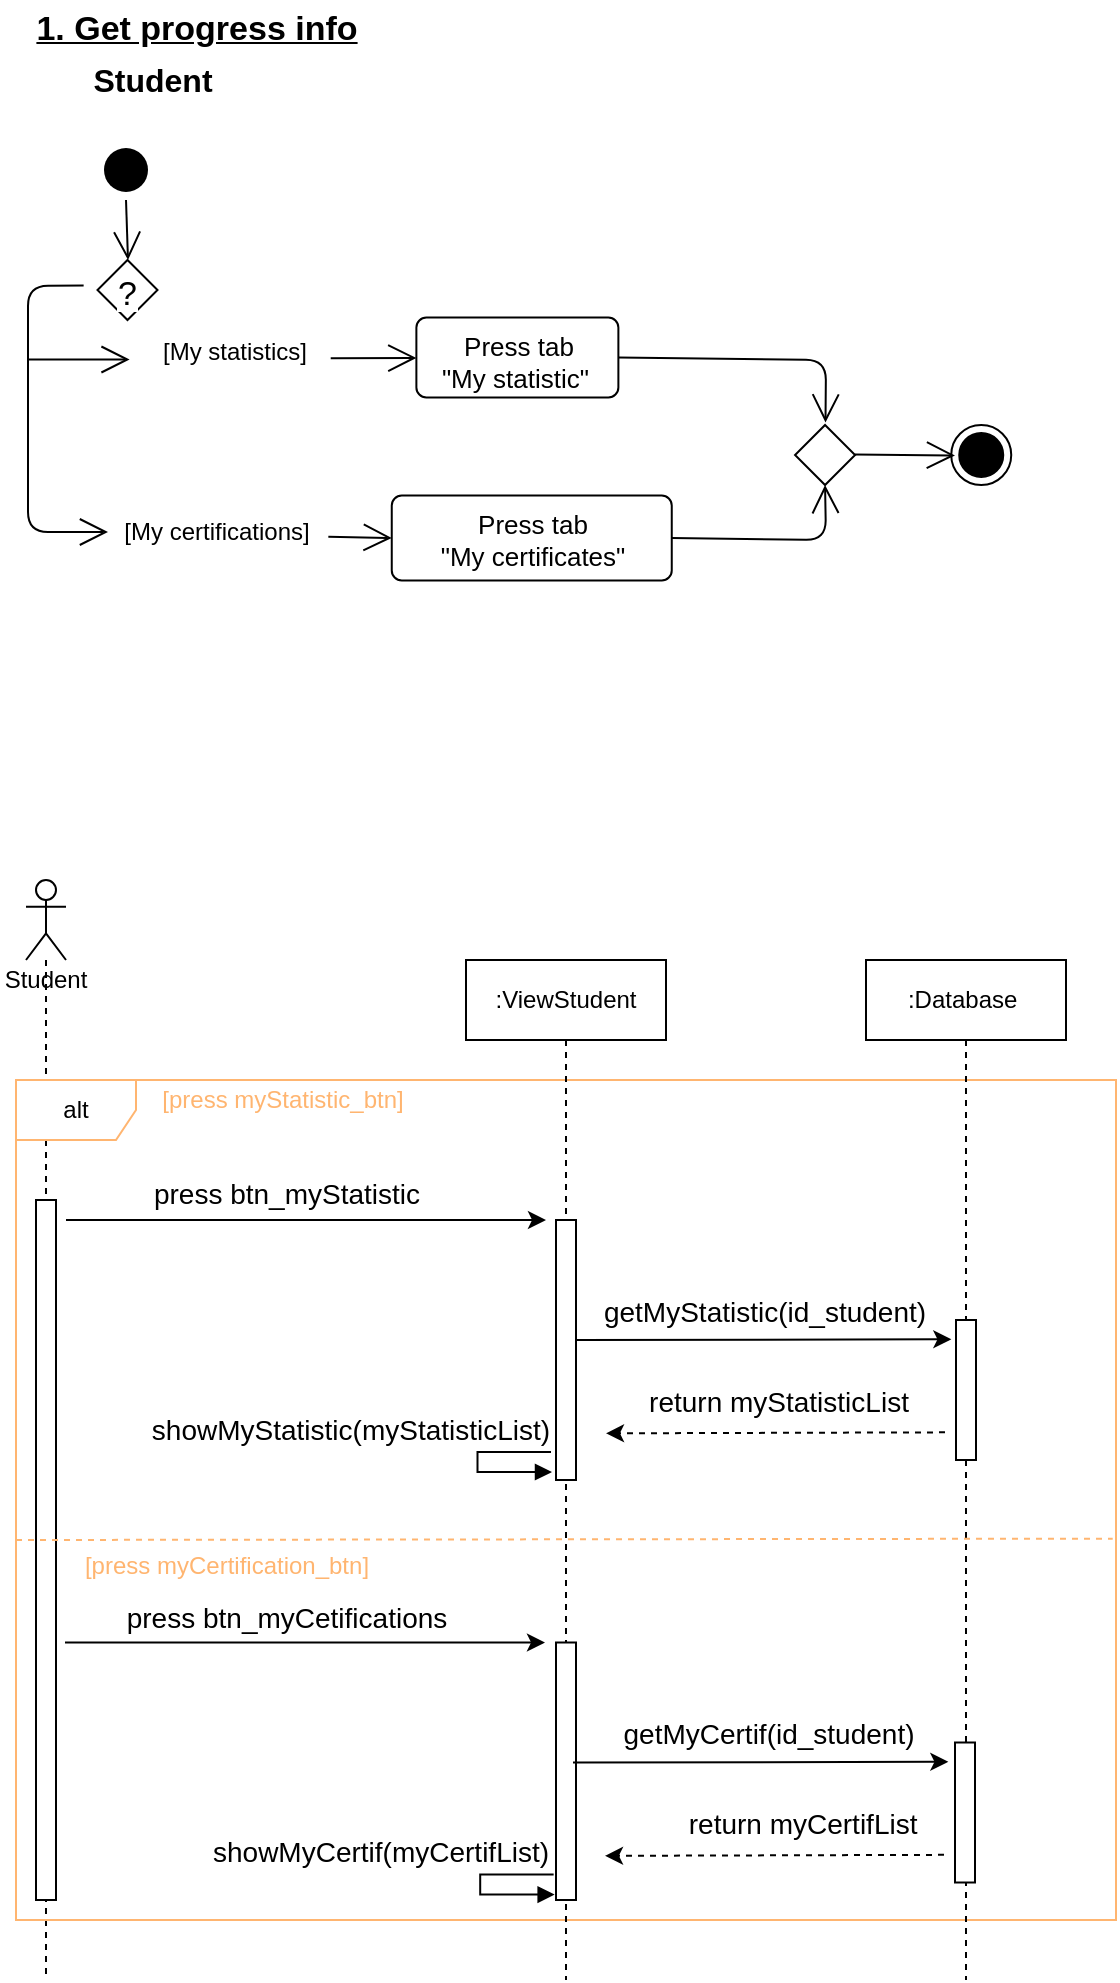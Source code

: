 <mxfile version="13.9.9" type="device" pages="8"><diagram id="6swuznTGiOaCGZUqBbpp" name="getProgressInfoStudent"><mxGraphModel dx="1692" dy="2532" grid="1" gridSize="10" guides="1" tooltips="1" connect="1" arrows="1" fold="1" page="1" pageScale="1" pageWidth="850" pageHeight="1100" math="0" shadow="0"><root><mxCell id="AJSLN2Wt03iCGx6XEJ14-0"/><mxCell id="AJSLN2Wt03iCGx6XEJ14-1" parent="AJSLN2Wt03iCGx6XEJ14-0"/><mxCell id="9oCdce6C8YdBwwATeqWo-0" value="1. Get progress info" style="text;html=1;align=center;verticalAlign=middle;resizable=0;points=[];autosize=1;fontSize=17;fontStyle=5" parent="AJSLN2Wt03iCGx6XEJ14-1" vertex="1"><mxGeometry x="-720" y="-2130" width="180" height="30" as="geometry"/></mxCell><mxCell id="9oCdce6C8YdBwwATeqWo-1" value="" style="ellipse;html=1;shape=startState;fillColor=#000000;strokeColor=none;" parent="AJSLN2Wt03iCGx6XEJ14-1" vertex="1"><mxGeometry x="-680" y="-2060" width="30" height="30" as="geometry"/></mxCell><mxCell id="9oCdce6C8YdBwwATeqWo-2" value="&lt;span style=&quot;font-size: 13px&quot;&gt;Press tab &lt;br&gt;&quot;My statistic&quot;&amp;nbsp;&lt;br&gt;&lt;/span&gt;" style="html=1;align=center;verticalAlign=top;rounded=1;absoluteArcSize=1;arcSize=10;dashed=0;" parent="AJSLN2Wt03iCGx6XEJ14-1" vertex="1"><mxGeometry x="-519.81" y="-1971.25" width="101" height="40" as="geometry"/></mxCell><mxCell id="9oCdce6C8YdBwwATeqWo-3" value="" style="endArrow=open;endFill=1;endSize=12;html=1;exitX=0.5;exitY=1;exitDx=0;exitDy=0;" parent="AJSLN2Wt03iCGx6XEJ14-1" source="9oCdce6C8YdBwwATeqWo-1" edge="1"><mxGeometry width="160" relative="1" as="geometry"><mxPoint x="-424" y="-1810" as="sourcePoint"/><mxPoint x="-664" y="-2000" as="targetPoint"/><Array as="points"/></mxGeometry></mxCell><mxCell id="9oCdce6C8YdBwwATeqWo-4" value="" style="ellipse;html=1;shape=endState;fillColor=#000000;" parent="AJSLN2Wt03iCGx6XEJ14-1" vertex="1"><mxGeometry x="-252.38" y="-1917.5" width="30" height="30" as="geometry"/></mxCell><mxCell id="9oCdce6C8YdBwwATeqWo-5" value="Student" style="text;html=1;align=center;verticalAlign=middle;resizable=0;points=[];autosize=1;fontSize=16;fontStyle=1" parent="AJSLN2Wt03iCGx6XEJ14-1" vertex="1"><mxGeometry x="-687" y="-2100" width="70" height="20" as="geometry"/></mxCell><mxCell id="9oCdce6C8YdBwwATeqWo-6" value="" style="endArrow=open;endFill=1;endSize=12;html=1;fontSize=17;" parent="AJSLN2Wt03iCGx6XEJ14-1" edge="1"><mxGeometry width="160" relative="1" as="geometry"><mxPoint x="-714.19" y="-1950.25" as="sourcePoint"/><mxPoint x="-663.19" y="-1950.25" as="targetPoint"/><Array as="points"><mxPoint x="-694.19" y="-1950.25"/></Array></mxGeometry></mxCell><mxCell id="9oCdce6C8YdBwwATeqWo-7" value="" style="endArrow=open;endFill=1;endSize=12;html=1;exitX=-0.231;exitY=0.427;exitDx=0;exitDy=0;exitPerimeter=0;" parent="AJSLN2Wt03iCGx6XEJ14-1" source="9oCdce6C8YdBwwATeqWo-13" edge="1"><mxGeometry width="160" relative="1" as="geometry"><mxPoint x="-480" y="-1813.75" as="sourcePoint"/><mxPoint x="-674" y="-1864" as="targetPoint"/><Array as="points"><mxPoint x="-714" y="-1987"/><mxPoint x="-714" y="-1864"/><mxPoint x="-674" y="-1864"/></Array></mxGeometry></mxCell><mxCell id="9oCdce6C8YdBwwATeqWo-8" value="&lt;span style=&quot;font-size: 13px&quot;&gt;Press tab&lt;br&gt;&quot;My certificates&quot;&lt;br&gt;&lt;/span&gt;" style="html=1;align=center;verticalAlign=top;rounded=1;absoluteArcSize=1;arcSize=10;dashed=0;" parent="AJSLN2Wt03iCGx6XEJ14-1" vertex="1"><mxGeometry x="-532.12" y="-1882.25" width="140" height="42.5" as="geometry"/></mxCell><mxCell id="9oCdce6C8YdBwwATeqWo-9" value="" style="endArrow=open;endFill=1;endSize=12;html=1;entryX=0.5;entryY=1;entryDx=0;entryDy=0;exitX=1;exitY=0.5;exitDx=0;exitDy=0;" parent="AJSLN2Wt03iCGx6XEJ14-1" source="9oCdce6C8YdBwwATeqWo-8" target="9oCdce6C8YdBwwATeqWo-10" edge="1"><mxGeometry width="160" relative="1" as="geometry"><mxPoint x="-521.31" y="-1758.25" as="sourcePoint"/><mxPoint x="-255.31" y="-1739" as="targetPoint"/><Array as="points"><mxPoint x="-315" y="-1860"/></Array></mxGeometry></mxCell><mxCell id="9oCdce6C8YdBwwATeqWo-10" value="" style="rhombus;labelBackgroundColor=#FFFFFF;strokeWidth=1;fillColor=none;fontSize=17;" parent="AJSLN2Wt03iCGx6XEJ14-1" vertex="1"><mxGeometry x="-330.47" y="-1917.5" width="30" height="30" as="geometry"/></mxCell><mxCell id="9oCdce6C8YdBwwATeqWo-11" value="" style="endArrow=open;endFill=1;endSize=12;html=1;entryX=0.5;entryY=0;entryDx=0;entryDy=0;exitX=1;exitY=0.5;exitDx=0;exitDy=0;" parent="AJSLN2Wt03iCGx6XEJ14-1" source="9oCdce6C8YdBwwATeqWo-2" edge="1"><mxGeometry width="160" relative="1" as="geometry"><mxPoint x="-418.81" y="-1945.25" as="sourcePoint"/><mxPoint x="-315.25" y="-1918.75" as="targetPoint"/><Array as="points"><mxPoint x="-315" y="-1950"/></Array></mxGeometry></mxCell><mxCell id="9oCdce6C8YdBwwATeqWo-12" value="" style="endArrow=open;endFill=1;endSize=12;html=1;" parent="AJSLN2Wt03iCGx6XEJ14-1" edge="1"><mxGeometry width="160" relative="1" as="geometry"><mxPoint x="-300.51" y="-1902.75" as="sourcePoint"/><mxPoint x="-250.51" y="-1902.25" as="targetPoint"/><Array as="points"/></mxGeometry></mxCell><mxCell id="9oCdce6C8YdBwwATeqWo-13" value="?" style="rhombus;labelBackgroundColor=#FFFFFF;strokeWidth=1;fillColor=none;fontSize=17;" parent="AJSLN2Wt03iCGx6XEJ14-1" vertex="1"><mxGeometry x="-679.25" y="-2000" width="30" height="30" as="geometry"/></mxCell><mxCell id="9oCdce6C8YdBwwATeqWo-14" value="[My statistics]" style="text;html=1;align=center;verticalAlign=middle;resizable=0;points=[];autosize=1;" parent="AJSLN2Wt03iCGx6XEJ14-1" vertex="1"><mxGeometry x="-655.88" y="-1964.25" width="90" height="20" as="geometry"/></mxCell><mxCell id="9oCdce6C8YdBwwATeqWo-15" value="" style="endArrow=open;endFill=1;endSize=12;html=1;exitX=1.036;exitY=0.67;exitDx=0;exitDy=0;exitPerimeter=0;" parent="AJSLN2Wt03iCGx6XEJ14-1" source="9oCdce6C8YdBwwATeqWo-14" target="9oCdce6C8YdBwwATeqWo-2" edge="1"><mxGeometry width="160" relative="1" as="geometry"><mxPoint x="-593.88" y="-1581.25" as="sourcePoint"/><mxPoint x="-593.88" y="-1541.25" as="targetPoint"/></mxGeometry></mxCell><mxCell id="9oCdce6C8YdBwwATeqWo-16" value="[My certifications]" style="text;html=1;align=center;verticalAlign=middle;resizable=0;points=[];autosize=1;" parent="AJSLN2Wt03iCGx6XEJ14-1" vertex="1"><mxGeometry x="-675.04" y="-1874" width="110" height="20" as="geometry"/></mxCell><mxCell id="9oCdce6C8YdBwwATeqWo-17" value="" style="endArrow=open;endFill=1;endSize=12;html=1;exitX=1.011;exitY=0.62;exitDx=0;exitDy=0;exitPerimeter=0;entryX=0;entryY=0.5;entryDx=0;entryDy=0;" parent="AJSLN2Wt03iCGx6XEJ14-1" source="9oCdce6C8YdBwwATeqWo-16" target="9oCdce6C8YdBwwATeqWo-8" edge="1"><mxGeometry width="160" relative="1" as="geometry"><mxPoint x="-553.76" y="-1919.6" as="sourcePoint"/><mxPoint x="-510.93" y="-1919.784" as="targetPoint"/></mxGeometry></mxCell><mxCell id="CO_D8x9b2CgiVwGes8dg-0" value="Student" style="shape=umlLifeline;participant=umlActor;perimeter=lifelinePerimeter;whiteSpace=wrap;html=1;container=1;collapsible=0;recursiveResize=0;verticalAlign=top;spacingTop=36;outlineConnect=0;" parent="AJSLN2Wt03iCGx6XEJ14-1" vertex="1"><mxGeometry x="-715" y="-1690" width="20" height="550" as="geometry"/></mxCell><mxCell id="CO_D8x9b2CgiVwGes8dg-1" value="" style="html=1;points=[];perimeter=orthogonalPerimeter;" parent="CO_D8x9b2CgiVwGes8dg-0" vertex="1"><mxGeometry x="5" y="160" width="10" height="350" as="geometry"/></mxCell><mxCell id="CO_D8x9b2CgiVwGes8dg-2" value="alt" style="shape=umlFrame;whiteSpace=wrap;html=1;strokeColor=#FFB570;" parent="AJSLN2Wt03iCGx6XEJ14-1" vertex="1"><mxGeometry x="-720" y="-1590" width="550" height="420" as="geometry"/></mxCell><mxCell id="CO_D8x9b2CgiVwGes8dg-3" value=":ViewStudent" style="shape=umlLifeline;perimeter=lifelinePerimeter;whiteSpace=wrap;html=1;container=1;collapsible=0;recursiveResize=0;outlineConnect=0;" parent="AJSLN2Wt03iCGx6XEJ14-1" vertex="1"><mxGeometry x="-495" y="-1650" width="100" height="510" as="geometry"/></mxCell><mxCell id="CO_D8x9b2CgiVwGes8dg-4" value="" style="html=1;points=[];perimeter=orthogonalPerimeter;" parent="CO_D8x9b2CgiVwGes8dg-3" vertex="1"><mxGeometry x="45" y="130" width="10" height="130" as="geometry"/></mxCell><mxCell id="CO_D8x9b2CgiVwGes8dg-5" value="" style="html=1;points=[];perimeter=orthogonalPerimeter;" parent="CO_D8x9b2CgiVwGes8dg-3" vertex="1"><mxGeometry x="45" y="341.25" width="10" height="128.75" as="geometry"/></mxCell><mxCell id="CO_D8x9b2CgiVwGes8dg-6" value=":Database&amp;nbsp;" style="shape=umlLifeline;perimeter=lifelinePerimeter;whiteSpace=wrap;html=1;container=1;collapsible=0;recursiveResize=0;outlineConnect=0;" parent="AJSLN2Wt03iCGx6XEJ14-1" vertex="1"><mxGeometry x="-295" y="-1650" width="100" height="510" as="geometry"/></mxCell><mxCell id="CO_D8x9b2CgiVwGes8dg-7" value="" style="endArrow=none;dashed=1;html=1;entryX=0.997;entryY=0.546;entryDx=0;entryDy=0;entryPerimeter=0;strokeColor=#FFB570;" parent="AJSLN2Wt03iCGx6XEJ14-1" target="CO_D8x9b2CgiVwGes8dg-2" edge="1"><mxGeometry width="50" height="50" relative="1" as="geometry"><mxPoint x="-720" y="-1360" as="sourcePoint"/><mxPoint x="-205" y="-1228" as="targetPoint"/></mxGeometry></mxCell><mxCell id="CO_D8x9b2CgiVwGes8dg-8" value="&lt;font color=&quot;#ffb570&quot;&gt;[press myStatistic_btn]&lt;/font&gt;" style="text;html=1;align=center;verticalAlign=middle;resizable=0;points=[];autosize=1;" parent="AJSLN2Wt03iCGx6XEJ14-1" vertex="1"><mxGeometry x="-657" y="-1590" width="140" height="20" as="geometry"/></mxCell><mxCell id="CO_D8x9b2CgiVwGes8dg-9" value="&lt;font color=&quot;#ffb570&quot;&gt;[press myCertification_btn]&lt;/font&gt;" style="text;html=1;align=center;verticalAlign=middle;resizable=0;points=[];autosize=1;" parent="AJSLN2Wt03iCGx6XEJ14-1" vertex="1"><mxGeometry x="-695" y="-1357.5" width="160" height="20" as="geometry"/></mxCell><mxCell id="CO_D8x9b2CgiVwGes8dg-12" value="" style="endArrow=classic;html=1;" parent="AJSLN2Wt03iCGx6XEJ14-1" edge="1"><mxGeometry width="50" height="50" relative="1" as="geometry"><mxPoint x="-695" y="-1520" as="sourcePoint"/><mxPoint x="-455.0" y="-1520" as="targetPoint"/></mxGeometry></mxCell><mxCell id="CO_D8x9b2CgiVwGes8dg-13" value="&lt;font style=&quot;font-size: 14px&quot;&gt;press btn_myStatistic&lt;/font&gt;" style="edgeLabel;html=1;align=center;verticalAlign=middle;resizable=0;points=[];" parent="CO_D8x9b2CgiVwGes8dg-12" vertex="1" connectable="0"><mxGeometry x="-0.377" y="6" relative="1" as="geometry"><mxPoint x="35" y="-7.5" as="offset"/></mxGeometry></mxCell><mxCell id="CO_D8x9b2CgiVwGes8dg-16" value="" style="endArrow=classic;html=1;entryX=-0.233;entryY=0.138;entryDx=0;entryDy=0;entryPerimeter=0;" parent="AJSLN2Wt03iCGx6XEJ14-1" target="CO_D8x9b2CgiVwGes8dg-20" edge="1"><mxGeometry width="50" height="50" relative="1" as="geometry"><mxPoint x="-440.0" y="-1460" as="sourcePoint"/><mxPoint x="-245" y="-1470" as="targetPoint"/></mxGeometry></mxCell><mxCell id="CO_D8x9b2CgiVwGes8dg-17" value="&lt;font style=&quot;font-size: 14px&quot;&gt;getMyStatistic(id_student)&lt;/font&gt;" style="edgeLabel;html=1;align=center;verticalAlign=middle;resizable=0;points=[];" parent="CO_D8x9b2CgiVwGes8dg-16" vertex="1" connectable="0"><mxGeometry x="-0.377" y="6" relative="1" as="geometry"><mxPoint x="35" y="-8.5" as="offset"/></mxGeometry></mxCell><mxCell id="CO_D8x9b2CgiVwGes8dg-20" value="" style="html=1;points=[];perimeter=orthogonalPerimeter;" parent="AJSLN2Wt03iCGx6XEJ14-1" vertex="1"><mxGeometry x="-250" y="-1470" width="10" height="70" as="geometry"/></mxCell><mxCell id="CO_D8x9b2CgiVwGes8dg-21" value="" style="endArrow=classic;html=1;dashed=1;" parent="AJSLN2Wt03iCGx6XEJ14-1" edge="1"><mxGeometry width="50" height="50" relative="1" as="geometry"><mxPoint x="-255.5" y="-1413.83" as="sourcePoint"/><mxPoint x="-425.0" y="-1413.33" as="targetPoint"/></mxGeometry></mxCell><mxCell id="CO_D8x9b2CgiVwGes8dg-22" value="&lt;font style=&quot;font-size: 14px&quot;&gt;return myStatisticList&lt;/font&gt;" style="edgeLabel;html=1;align=center;verticalAlign=middle;resizable=0;points=[];" parent="CO_D8x9b2CgiVwGes8dg-21" vertex="1" connectable="0"><mxGeometry x="-0.377" y="6" relative="1" as="geometry"><mxPoint x="-30.52" y="-21.41" as="offset"/></mxGeometry></mxCell><mxCell id="CO_D8x9b2CgiVwGes8dg-25" value="" style="endArrow=classic;html=1;" parent="AJSLN2Wt03iCGx6XEJ14-1" edge="1"><mxGeometry width="50" height="50" relative="1" as="geometry"><mxPoint x="-695.5" y="-1308.75" as="sourcePoint"/><mxPoint x="-455.5" y="-1308.75" as="targetPoint"/></mxGeometry></mxCell><mxCell id="CO_D8x9b2CgiVwGes8dg-26" value="&lt;font style=&quot;font-size: 14px&quot;&gt;press btn_myCetifications&lt;/font&gt;" style="edgeLabel;html=1;align=center;verticalAlign=middle;resizable=0;points=[];" parent="CO_D8x9b2CgiVwGes8dg-25" vertex="1" connectable="0"><mxGeometry x="-0.377" y="6" relative="1" as="geometry"><mxPoint x="35" y="-6.5" as="offset"/></mxGeometry></mxCell><mxCell id="CO_D8x9b2CgiVwGes8dg-29" value="" style="endArrow=classic;html=1;entryX=-0.233;entryY=0.138;entryDx=0;entryDy=0;entryPerimeter=0;" parent="AJSLN2Wt03iCGx6XEJ14-1" edge="1"><mxGeometry width="50" height="50" relative="1" as="geometry"><mxPoint x="-441.5" y="-1248.75" as="sourcePoint"/><mxPoint x="-253.83" y="-1249.09" as="targetPoint"/></mxGeometry></mxCell><mxCell id="CO_D8x9b2CgiVwGes8dg-30" value="&lt;font style=&quot;font-size: 14px&quot;&gt;getMyCertif(id_student)&lt;/font&gt;" style="edgeLabel;html=1;align=center;verticalAlign=middle;resizable=0;points=[];" parent="CO_D8x9b2CgiVwGes8dg-29" vertex="1" connectable="0"><mxGeometry x="-0.377" y="6" relative="1" as="geometry"><mxPoint x="39" y="-8.5" as="offset"/></mxGeometry></mxCell><mxCell id="CO_D8x9b2CgiVwGes8dg-33" value="" style="html=1;points=[];perimeter=orthogonalPerimeter;" parent="AJSLN2Wt03iCGx6XEJ14-1" vertex="1"><mxGeometry x="-250.5" y="-1258.75" width="10" height="70" as="geometry"/></mxCell><mxCell id="CO_D8x9b2CgiVwGes8dg-34" value="" style="endArrow=classic;html=1;dashed=1;" parent="AJSLN2Wt03iCGx6XEJ14-1" edge="1"><mxGeometry width="50" height="50" relative="1" as="geometry"><mxPoint x="-256.0" y="-1202.58" as="sourcePoint"/><mxPoint x="-425.5" y="-1202.08" as="targetPoint"/></mxGeometry></mxCell><mxCell id="CO_D8x9b2CgiVwGes8dg-35" value="&lt;font style=&quot;font-size: 14px&quot;&gt;return myCertifList&amp;nbsp;&lt;/font&gt;" style="edgeLabel;html=1;align=center;verticalAlign=middle;resizable=0;points=[];" parent="CO_D8x9b2CgiVwGes8dg-34" vertex="1" connectable="0"><mxGeometry x="-0.377" y="6" relative="1" as="geometry"><mxPoint x="-16.52" y="-21.41" as="offset"/></mxGeometry></mxCell><mxCell id="ucQepBMlRrjJAVjUGb4R-0" value="" style="edgeStyle=orthogonalEdgeStyle;html=1;align=left;spacingLeft=2;endArrow=block;rounded=0;strokeColor=#000000;" edge="1" parent="AJSLN2Wt03iCGx6XEJ14-1"><mxGeometry x="-0.108" y="66" relative="1" as="geometry"><mxPoint x="-451.176" y="-1192.751" as="sourcePoint"/><Array as="points"><mxPoint x="-487.91" y="-1192.75"/><mxPoint x="-487.91" y="-1182.75"/></Array><mxPoint x="-450.68" y="-1182.75" as="targetPoint"/><mxPoint x="-27" y="-53" as="offset"/></mxGeometry></mxCell><mxCell id="ucQepBMlRrjJAVjUGb4R-1" value="&lt;font style=&quot;font-size: 14px&quot;&gt;showMyCertif(myCertifList)&lt;/font&gt;" style="edgeLabel;html=1;align=center;verticalAlign=middle;resizable=0;points=[];" vertex="1" connectable="0" parent="ucQepBMlRrjJAVjUGb4R-0"><mxGeometry x="-0.324" relative="1" as="geometry"><mxPoint x="-58.18" y="-11.21" as="offset"/></mxGeometry></mxCell><mxCell id="ucQepBMlRrjJAVjUGb4R-2" value="" style="edgeStyle=orthogonalEdgeStyle;html=1;align=left;spacingLeft=2;endArrow=block;rounded=0;strokeColor=#000000;" edge="1" parent="AJSLN2Wt03iCGx6XEJ14-1"><mxGeometry x="-0.108" y="66" relative="1" as="geometry"><mxPoint x="-452.496" y="-1404.001" as="sourcePoint"/><Array as="points"><mxPoint x="-489.23" y="-1404"/><mxPoint x="-489.23" y="-1394"/></Array><mxPoint x="-452.0" y="-1394.0" as="targetPoint"/><mxPoint x="-27" y="-53" as="offset"/></mxGeometry></mxCell><mxCell id="ucQepBMlRrjJAVjUGb4R-3" value="&lt;span style=&quot;font-size: 14px&quot;&gt;showMyStatistic(myStatisticList)&lt;/span&gt;" style="edgeLabel;html=1;align=center;verticalAlign=middle;resizable=0;points=[];" vertex="1" connectable="0" parent="ucQepBMlRrjJAVjUGb4R-2"><mxGeometry x="-0.324" relative="1" as="geometry"><mxPoint x="-72.18" y="-11.21" as="offset"/></mxGeometry></mxCell></root></mxGraphModel></diagram><diagram id="4lbmjr5SNzuVxTRNlujy" name="toDoTaskStudent"><mxGraphModel dx="1734" dy="684" grid="1" gridSize="10" guides="1" tooltips="1" connect="1" arrows="1" fold="1" page="1" pageScale="1" pageWidth="850" pageHeight="1100" math="0" shadow="0"><root><mxCell id="ZKS4-W-unSjTTkkGO2tj-0"/><mxCell id="ZKS4-W-unSjTTkkGO2tj-1" parent="ZKS4-W-unSjTTkkGO2tj-0"/><mxCell id="ZNelNX9ky551vQKoEWk_-8" value="alt" style="shape=umlFrame;whiteSpace=wrap;html=1;strokeColor=#FFB570;" parent="ZKS4-W-unSjTTkkGO2tj-1" vertex="1"><mxGeometry x="129.12" y="660" width="950.88" height="555" as="geometry"/></mxCell><mxCell id="ZNelNX9ky551vQKoEWk_-12" value="alt" style="shape=umlFrame;whiteSpace=wrap;html=1;strokeColor=#00994D;" parent="ZKS4-W-unSjTTkkGO2tj-1" vertex="1"><mxGeometry x="150" y="700" width="890" height="220" as="geometry"/></mxCell><mxCell id="ZKS4-W-unSjTTkkGO2tj-2" value="To do task" style="text;html=1;align=center;verticalAlign=middle;resizable=0;points=[];autosize=1;fontSize=17;fontStyle=5" parent="ZKS4-W-unSjTTkkGO2tj-1" vertex="1"><mxGeometry x="70" y="60" width="100" height="30" as="geometry"/></mxCell><mxCell id="ZKS4-W-unSjTTkkGO2tj-3" value="Student" style="text;html=1;align=center;verticalAlign=middle;resizable=0;points=[];autosize=1;fontSize=16;fontStyle=1" parent="ZKS4-W-unSjTTkkGO2tj-1" vertex="1"><mxGeometry x="90" y="100" width="70" height="20" as="geometry"/></mxCell><mxCell id="ZKS4-W-unSjTTkkGO2tj-4" value="" style="ellipse;fillColor=#000000;strokeColor=none;" parent="ZKS4-W-unSjTTkkGO2tj-1" vertex="1"><mxGeometry x="110" y="140" width="30" height="30" as="geometry"/></mxCell><mxCell id="ZKS4-W-unSjTTkkGO2tj-5" value="&lt;span style=&quot;font-size: 13px&quot;&gt;Choose task&lt;/span&gt;" style="html=1;align=center;verticalAlign=top;rounded=1;absoluteArcSize=1;arcSize=10;dashed=0;" parent="ZKS4-W-unSjTTkkGO2tj-1" vertex="1"><mxGeometry x="704.25" y="325" width="135" height="40" as="geometry"/></mxCell><mxCell id="ZKS4-W-unSjTTkkGO2tj-6" value="&lt;span style=&quot;font-size: 13px&quot;&gt;To do task&lt;/span&gt;" style="html=1;align=center;verticalAlign=top;rounded=1;absoluteArcSize=1;arcSize=10;dashed=0;" parent="ZKS4-W-unSjTTkkGO2tj-1" vertex="1"><mxGeometry x="704.25" y="405" width="135" height="40" as="geometry"/></mxCell><mxCell id="ZKS4-W-unSjTTkkGO2tj-7" value="" style="endArrow=open;endFill=1;endSize=12;html=1;fontSize=17;exitX=1;exitY=0.5;exitDx=0;exitDy=0;entryX=0.5;entryY=0;entryDx=0;entryDy=0;" parent="ZKS4-W-unSjTTkkGO2tj-1" source="ZKS4-W-unSjTTkkGO2tj-26" target="ZKS4-W-unSjTTkkGO2tj-5" edge="1"><mxGeometry width="160" relative="1" as="geometry"><mxPoint x="674.5" y="250" as="sourcePoint"/><mxPoint x="703.75" y="250" as="targetPoint"/><Array as="points"><mxPoint x="772" y="287"/></Array></mxGeometry></mxCell><mxCell id="ZKS4-W-unSjTTkkGO2tj-8" value="" style="endArrow=open;endFill=1;endSize=12;html=1;fontSize=17;exitX=0.5;exitY=1;exitDx=0;exitDy=0;entryX=0.204;entryY=0.096;entryDx=0;entryDy=0;entryPerimeter=0;" parent="ZKS4-W-unSjTTkkGO2tj-1" edge="1"><mxGeometry width="160" relative="1" as="geometry"><mxPoint x="731.33" y="365" as="sourcePoint"/><mxPoint x="731.37" y="408.84" as="targetPoint"/></mxGeometry></mxCell><mxCell id="ZKS4-W-unSjTTkkGO2tj-9" value="" style="rhombus;labelBackgroundColor=#FFFFFF;strokeWidth=1;fillColor=none;fontSize=17;" parent="ZKS4-W-unSjTTkkGO2tj-1" vertex="1"><mxGeometry x="910" y="410" width="30" height="30" as="geometry"/></mxCell><mxCell id="ZKS4-W-unSjTTkkGO2tj-10" value="" style="endArrow=open;endFill=1;endSize=12;html=1;fontSize=17;exitX=1;exitY=0.5;exitDx=0;exitDy=0;entryX=0;entryY=0.5;entryDx=0;entryDy=0;" parent="ZKS4-W-unSjTTkkGO2tj-1" source="ZKS4-W-unSjTTkkGO2tj-6" target="ZKS4-W-unSjTTkkGO2tj-9" edge="1"><mxGeometry width="160" relative="1" as="geometry"><mxPoint x="866.5" y="430" as="sourcePoint"/><mxPoint x="975.0" y="420" as="targetPoint"/></mxGeometry></mxCell><mxCell id="ZKS4-W-unSjTTkkGO2tj-11" value="&lt;span style=&quot;font-size: 13px&quot;&gt;Get point&lt;/span&gt;" style="html=1;align=center;verticalAlign=top;rounded=1;absoluteArcSize=1;arcSize=10;dashed=0;" parent="ZKS4-W-unSjTTkkGO2tj-1" vertex="1"><mxGeometry x="893" y="275" width="90" height="40" as="geometry"/></mxCell><mxCell id="ZKS4-W-unSjTTkkGO2tj-12" value="" style="endArrow=open;endFill=1;endSize=12;html=1;fontSize=17;exitX=0.5;exitY=0;exitDx=0;exitDy=0;entryX=0.25;entryY=1;entryDx=0;entryDy=0;" parent="ZKS4-W-unSjTTkkGO2tj-1" edge="1"><mxGeometry width="160" relative="1" as="geometry"><mxPoint x="925" y="355" as="sourcePoint"/><mxPoint x="925.5" y="315" as="targetPoint"/></mxGeometry></mxCell><mxCell id="ZKS4-W-unSjTTkkGO2tj-13" value="[pass]" style="text;html=1;align=center;verticalAlign=middle;resizable=0;points=[];autosize=1;" parent="ZKS4-W-unSjTTkkGO2tj-1" vertex="1"><mxGeometry x="896.21" y="350" width="50" height="20" as="geometry"/></mxCell><mxCell id="ZKS4-W-unSjTTkkGO2tj-14" value="" style="endArrow=open;endFill=1;endSize=12;html=1;fontSize=17;exitX=0.5;exitY=0;exitDx=0;exitDy=0;entryX=0.577;entryY=1.058;entryDx=0;entryDy=0;entryPerimeter=0;" parent="ZKS4-W-unSjTTkkGO2tj-1" source="ZKS4-W-unSjTTkkGO2tj-9" edge="1"><mxGeometry width="160" relative="1" as="geometry"><mxPoint x="925" y="410" as="sourcePoint"/><mxPoint x="925.47" y="376.16" as="targetPoint"/></mxGeometry></mxCell><mxCell id="ZKS4-W-unSjTTkkGO2tj-15" value="" style="rhombus;labelBackgroundColor=#FFFFFF;strokeWidth=1;fillColor=none;fontSize=17;" parent="ZKS4-W-unSjTTkkGO2tj-1" vertex="1"><mxGeometry x="1075" y="280" width="30" height="30" as="geometry"/></mxCell><mxCell id="ZKS4-W-unSjTTkkGO2tj-16" value="" style="endArrow=open;endFill=1;endSize=12;html=1;fontSize=17;entryX=0;entryY=0.5;entryDx=0;entryDy=0;exitX=1;exitY=0.5;exitDx=0;exitDy=0;" parent="ZKS4-W-unSjTTkkGO2tj-1" source="ZKS4-W-unSjTTkkGO2tj-11" target="ZKS4-W-unSjTTkkGO2tj-15" edge="1"><mxGeometry width="160" relative="1" as="geometry"><mxPoint x="835" y="305" as="sourcePoint"/><mxPoint x="995.0" y="305" as="targetPoint"/></mxGeometry></mxCell><mxCell id="ZKS4-W-unSjTTkkGO2tj-17" value="" style="endArrow=open;endFill=1;endSize=12;html=1;fontSize=17;exitX=1;exitY=0.5;exitDx=0;exitDy=0;entryX=0.5;entryY=1;entryDx=0;entryDy=0;" parent="ZKS4-W-unSjTTkkGO2tj-1" source="ZKS4-W-unSjTTkkGO2tj-18" target="ZKS4-W-unSjTTkkGO2tj-15" edge="1"><mxGeometry width="160" relative="1" as="geometry"><mxPoint x="835" y="305" as="sourcePoint"/><mxPoint x="995.0" y="305" as="targetPoint"/><Array as="points"><mxPoint x="1089" y="425"/></Array></mxGeometry></mxCell><mxCell id="ZKS4-W-unSjTTkkGO2tj-18" value="[fail]" style="text;html=1;align=center;verticalAlign=middle;resizable=0;points=[];autosize=1;" parent="ZKS4-W-unSjTTkkGO2tj-1" vertex="1"><mxGeometry x="1018.0" y="415" width="40" height="20" as="geometry"/></mxCell><mxCell id="ZKS4-W-unSjTTkkGO2tj-19" value="" style="endArrow=open;endFill=1;endSize=12;html=1;fontSize=17;exitX=1;exitY=0.5;exitDx=0;exitDy=0;entryX=0.011;entryY=0.492;entryDx=0;entryDy=0;entryPerimeter=0;" parent="ZKS4-W-unSjTTkkGO2tj-1" target="ZKS4-W-unSjTTkkGO2tj-18" edge="1"><mxGeometry width="160" relative="1" as="geometry"><mxPoint x="940.0" y="424.58" as="sourcePoint"/><mxPoint x="975.0" y="424.58" as="targetPoint"/><Array as="points"/></mxGeometry></mxCell><mxCell id="ZKS4-W-unSjTTkkGO2tj-20" value="" style="ellipse;html=1;shape=endState;fillColor=#000000;strokeColor=#000000;labelBackgroundColor=#FFFFFF;fontSize=17;" parent="ZKS4-W-unSjTTkkGO2tj-1" vertex="1"><mxGeometry x="1175.0" y="285" width="30" height="30" as="geometry"/></mxCell><mxCell id="ZKS4-W-unSjTTkkGO2tj-21" value="" style="endArrow=open;endFill=1;endSize=12;html=1;fontSize=17;exitX=1;exitY=0.5;exitDx=0;exitDy=0;entryX=0.056;entryY=0.328;entryDx=0;entryDy=0;entryPerimeter=0;" parent="ZKS4-W-unSjTTkkGO2tj-1" source="ZKS4-W-unSjTTkkGO2tj-15" target="ZKS4-W-unSjTTkkGO2tj-20" edge="1"><mxGeometry width="160" relative="1" as="geometry"><mxPoint x="835" y="305" as="sourcePoint"/><mxPoint x="995.0" y="305" as="targetPoint"/></mxGeometry></mxCell><mxCell id="ZKS4-W-unSjTTkkGO2tj-22" value="" style="rhombus;labelBackgroundColor=#FFFFFF;strokeWidth=1;fillColor=none;fontSize=17;" parent="ZKS4-W-unSjTTkkGO2tj-1" vertex="1"><mxGeometry x="155.0" y="270" width="30" height="30" as="geometry"/></mxCell><mxCell id="ZKS4-W-unSjTTkkGO2tj-23" value="&lt;span style=&quot;font-size: 13px&quot;&gt;press &quot;My homework&quot;&lt;br&gt;&lt;/span&gt;" style="html=1;align=center;verticalAlign=top;rounded=1;absoluteArcSize=1;arcSize=10;dashed=0;" parent="ZKS4-W-unSjTTkkGO2tj-1" vertex="1"><mxGeometry x="222" y="230" width="135" height="40" as="geometry"/></mxCell><mxCell id="ZKS4-W-unSjTTkkGO2tj-24" value="" style="endArrow=open;endFill=1;endSize=12;html=1;fontSize=17;entryX=0;entryY=0.5;entryDx=0;entryDy=0;exitX=0.5;exitY=0;exitDx=0;exitDy=0;" parent="ZKS4-W-unSjTTkkGO2tj-1" source="ZKS4-W-unSjTTkkGO2tj-22" target="ZKS4-W-unSjTTkkGO2tj-23" edge="1"><mxGeometry width="160" relative="1" as="geometry"><mxPoint x="148" y="260" as="sourcePoint"/><mxPoint x="163" y="320" as="targetPoint"/><Array as="points"><mxPoint x="168" y="250"/></Array></mxGeometry></mxCell><mxCell id="ZKS4-W-unSjTTkkGO2tj-25" value="" style="endArrow=open;endFill=1;endSize=12;html=1;fontSize=17;entryX=0;entryY=0.5;entryDx=0;entryDy=0;exitX=0.5;exitY=1;exitDx=0;exitDy=0;" parent="ZKS4-W-unSjTTkkGO2tj-1" source="ZKS4-W-unSjTTkkGO2tj-22" target="ZKS4-W-unSjTTkkGO2tj-31" edge="1"><mxGeometry width="160" relative="1" as="geometry"><mxPoint x="163" y="320" as="sourcePoint"/><mxPoint x="219" y="320" as="targetPoint"/><Array as="points"><mxPoint x="170" y="335"/></Array></mxGeometry></mxCell><mxCell id="ZKS4-W-unSjTTkkGO2tj-26" value="" style="rhombus;labelBackgroundColor=#FFFFFF;strokeWidth=1;fillColor=none;fontSize=17;" parent="ZKS4-W-unSjTTkkGO2tj-1" vertex="1"><mxGeometry x="638.95" y="272" width="30" height="30" as="geometry"/></mxCell><mxCell id="ZKS4-W-unSjTTkkGO2tj-27" value="" style="endArrow=open;endFill=1;endSize=12;html=1;exitX=1;exitY=0.5;exitDx=0;exitDy=0;entryX=0.5;entryY=0;entryDx=0;entryDy=0;" parent="ZKS4-W-unSjTTkkGO2tj-1" source="ZKS4-W-unSjTTkkGO2tj-23" target="ZKS4-W-unSjTTkkGO2tj-26" edge="1"><mxGeometry width="160" relative="1" as="geometry"><mxPoint x="621.7" y="250" as="sourcePoint"/><mxPoint x="701.7" y="324.5" as="targetPoint"/><Array as="points"><mxPoint x="653.7" y="252"/></Array></mxGeometry></mxCell><mxCell id="ZKS4-W-unSjTTkkGO2tj-28" value="" style="endArrow=open;endFill=1;endSize=12;html=1;fontSize=17;exitX=0.5;exitY=1;exitDx=0;exitDy=0;entryX=0.5;entryY=1;entryDx=0;entryDy=0;" parent="ZKS4-W-unSjTTkkGO2tj-1" source="ZKS4-W-unSjTTkkGO2tj-40" target="ZKS4-W-unSjTTkkGO2tj-26" edge="1"><mxGeometry width="160" relative="1" as="geometry"><mxPoint x="614.37" y="321.5" as="sourcePoint"/><mxPoint x="697.7" y="321.76" as="targetPoint"/><Array as="points"><mxPoint x="512" y="440"/><mxPoint x="654" y="440"/><mxPoint x="653.7" y="322"/></Array></mxGeometry></mxCell><mxCell id="ZKS4-W-unSjTTkkGO2tj-29" value="" style="endArrow=open;endFill=1;endSize=12;html=1;fontSize=17;exitX=0.5;exitY=1;exitDx=0;exitDy=0;entryX=0;entryY=0.5;entryDx=0;entryDy=0;" parent="ZKS4-W-unSjTTkkGO2tj-1" source="ZKS4-W-unSjTTkkGO2tj-4" target="ZKS4-W-unSjTTkkGO2tj-22" edge="1"><mxGeometry width="160" relative="1" as="geometry"><mxPoint x="125" y="170" as="sourcePoint"/><mxPoint x="125.995" y="203.36" as="targetPoint"/><Array as="points"><mxPoint x="125" y="285"/></Array></mxGeometry></mxCell><mxCell id="ZKS4-W-unSjTTkkGO2tj-30" value="&lt;span style=&quot;font-size: 13px&quot;&gt;press &quot;Global tasks&quot;&lt;/span&gt;" style="html=1;align=center;verticalAlign=top;rounded=1;absoluteArcSize=1;arcSize=10;dashed=0;" parent="ZKS4-W-unSjTTkkGO2tj-1" vertex="1"><mxGeometry x="237.75" y="350" width="135" height="40" as="geometry"/></mxCell><mxCell id="ZKS4-W-unSjTTkkGO2tj-31" value="" style="rhombus;labelBackgroundColor=#FFFFFF;strokeWidth=1;fillColor=none;fontSize=17;" parent="ZKS4-W-unSjTTkkGO2tj-1" vertex="1"><mxGeometry x="194.0" y="320" width="30" height="30" as="geometry"/></mxCell><mxCell id="ZKS4-W-unSjTTkkGO2tj-32" value="&lt;span style=&quot;font-size: 13px&quot;&gt;press &quot;My subjects&quot;&lt;br&gt;&lt;/span&gt;" style="html=1;align=center;verticalAlign=top;rounded=1;absoluteArcSize=1;arcSize=10;dashed=0;" parent="ZKS4-W-unSjTTkkGO2tj-1" vertex="1"><mxGeometry x="237.5" y="280" width="135" height="40" as="geometry"/></mxCell><mxCell id="ZKS4-W-unSjTTkkGO2tj-33" value="" style="endArrow=open;endFill=1;endSize=12;html=1;fontSize=17;entryX=0;entryY=0.5;entryDx=0;entryDy=0;exitX=0.5;exitY=0;exitDx=0;exitDy=0;" parent="ZKS4-W-unSjTTkkGO2tj-1" source="ZKS4-W-unSjTTkkGO2tj-31" target="ZKS4-W-unSjTTkkGO2tj-32" edge="1"><mxGeometry width="160" relative="1" as="geometry"><mxPoint x="187" y="310" as="sourcePoint"/><mxPoint x="202" y="370" as="targetPoint"/><Array as="points"><mxPoint x="207" y="300"/></Array></mxGeometry></mxCell><mxCell id="ZKS4-W-unSjTTkkGO2tj-34" value="" style="endArrow=open;endFill=1;endSize=12;html=1;fontSize=17;entryX=0;entryY=0.5;entryDx=0;entryDy=0;exitX=0.5;exitY=1;exitDx=0;exitDy=0;" parent="ZKS4-W-unSjTTkkGO2tj-1" source="ZKS4-W-unSjTTkkGO2tj-31" target="ZKS4-W-unSjTTkkGO2tj-30" edge="1"><mxGeometry width="160" relative="1" as="geometry"><mxPoint x="202" y="370" as="sourcePoint"/><mxPoint x="271" y="310" as="targetPoint"/><Array as="points"><mxPoint x="209" y="370"/></Array></mxGeometry></mxCell><mxCell id="ZKS4-W-unSjTTkkGO2tj-35" value="" style="rhombus;labelBackgroundColor=#FFFFFF;strokeWidth=1;fillColor=none;fontSize=17;" parent="ZKS4-W-unSjTTkkGO2tj-1" vertex="1"><mxGeometry x="386.38" y="317" width="30" height="30" as="geometry"/></mxCell><mxCell id="ZKS4-W-unSjTTkkGO2tj-36" value="" style="endArrow=open;endFill=1;endSize=12;html=1;exitX=1;exitY=0.5;exitDx=0;exitDy=0;entryX=0.5;entryY=0;entryDx=0;entryDy=0;" parent="ZKS4-W-unSjTTkkGO2tj-1" source="ZKS4-W-unSjTTkkGO2tj-32" target="ZKS4-W-unSjTTkkGO2tj-35" edge="1"><mxGeometry width="160" relative="1" as="geometry"><mxPoint x="398" y="298" as="sourcePoint"/><mxPoint x="478" y="372.5" as="targetPoint"/><Array as="points"><mxPoint x="401" y="300"/></Array></mxGeometry></mxCell><mxCell id="ZKS4-W-unSjTTkkGO2tj-37" value="" style="endArrow=open;endFill=1;endSize=12;html=1;fontSize=17;exitX=1;exitY=0.5;exitDx=0;exitDy=0;entryX=0.5;entryY=1;entryDx=0;entryDy=0;" parent="ZKS4-W-unSjTTkkGO2tj-1" source="ZKS4-W-unSjTTkkGO2tj-30" target="ZKS4-W-unSjTTkkGO2tj-35" edge="1"><mxGeometry width="160" relative="1" as="geometry"><mxPoint x="390.67" y="369.5" as="sourcePoint"/><mxPoint x="474.0" y="369.76" as="targetPoint"/><Array as="points"><mxPoint x="401" y="370"/></Array></mxGeometry></mxCell><mxCell id="ZKS4-W-unSjTTkkGO2tj-38" value="&lt;span style=&quot;font-size: 13px&quot;&gt;Choose Subject&lt;/span&gt;" style="html=1;align=center;verticalAlign=top;rounded=1;absoluteArcSize=1;arcSize=10;dashed=0;" parent="ZKS4-W-unSjTTkkGO2tj-1" vertex="1"><mxGeometry x="444.18" y="312" width="135" height="40" as="geometry"/></mxCell><mxCell id="ZKS4-W-unSjTTkkGO2tj-39" value="" style="endArrow=open;endFill=1;endSize=12;html=1;fontSize=17;exitX=1;exitY=0.5;exitDx=0;exitDy=0;entryX=0;entryY=0.5;entryDx=0;entryDy=0;" parent="ZKS4-W-unSjTTkkGO2tj-1" source="ZKS4-W-unSjTTkkGO2tj-35" target="ZKS4-W-unSjTTkkGO2tj-38" edge="1"><mxGeometry width="160" relative="1" as="geometry"><mxPoint x="337.38" y="522" as="sourcePoint"/><mxPoint x="366.63" y="522" as="targetPoint"/><Array as="points"/></mxGeometry></mxCell><mxCell id="ZKS4-W-unSjTTkkGO2tj-40" value="&lt;span style=&quot;font-size: 13px&quot;&gt;Choose Task's folder&lt;/span&gt;" style="html=1;align=center;verticalAlign=top;rounded=1;absoluteArcSize=1;arcSize=10;dashed=0;" parent="ZKS4-W-unSjTTkkGO2tj-1" vertex="1"><mxGeometry x="444.18" y="372" width="135" height="40" as="geometry"/></mxCell><mxCell id="ZKS4-W-unSjTTkkGO2tj-41" value="" style="endArrow=open;endFill=1;endSize=12;html=1;fontSize=17;exitX=0.5;exitY=1;exitDx=0;exitDy=0;" parent="ZKS4-W-unSjTTkkGO2tj-1" source="ZKS4-W-unSjTTkkGO2tj-38" target="ZKS4-W-unSjTTkkGO2tj-40" edge="1"><mxGeometry width="160" relative="1" as="geometry"><mxPoint x="580.13" y="332" as="sourcePoint"/><mxPoint x="530.84" y="516" as="targetPoint"/><Array as="points"/></mxGeometry></mxCell><mxCell id="ZKS4-W-unSjTTkkGO2tj-42" value="&lt;font color=&quot;#67ab9f&quot;&gt;here you can see all tasks from teachers&amp;nbsp; with the status &quot;Not completed&quot;&lt;/font&gt;" style="shape=note;size=20;whiteSpace=wrap;html=1;strokeColor=#67AB9F;" parent="ZKS4-W-unSjTTkkGO2tj-1" vertex="1"><mxGeometry x="313" y="90" width="100" height="100" as="geometry"/></mxCell><mxCell id="ZKS4-W-unSjTTkkGO2tj-43" value="" style="endArrow=open;endFill=1;endSize=12;html=1;fontSize=17;exitX=0.5;exitY=1;exitDx=0;exitDy=0;entryX=0.75;entryY=0;entryDx=0;entryDy=0;exitPerimeter=0;strokeColor=#67AB9F;" parent="ZKS4-W-unSjTTkkGO2tj-1" source="ZKS4-W-unSjTTkkGO2tj-42" target="ZKS4-W-unSjTTkkGO2tj-23" edge="1"><mxGeometry width="160" relative="1" as="geometry"><mxPoint x="741.33" y="375" as="sourcePoint"/><mxPoint x="741.37" y="418.84" as="targetPoint"/></mxGeometry></mxCell><mxCell id="ZNelNX9ky551vQKoEWk_-1" value="Student" style="shape=umlLifeline;participant=umlActor;perimeter=lifelinePerimeter;whiteSpace=wrap;html=1;container=1;collapsible=0;recursiveResize=0;verticalAlign=top;spacingTop=36;outlineConnect=0;" parent="ZKS4-W-unSjTTkkGO2tj-1" vertex="1"><mxGeometry x="170" y="595" width="20" height="990" as="geometry"/></mxCell><mxCell id="ZNelNX9ky551vQKoEWk_-2" value="" style="html=1;points=[];perimeter=orthogonalPerimeter;" parent="ZNelNX9ky551vQKoEWk_-1" vertex="1"><mxGeometry x="5" y="140" width="10" height="830" as="geometry"/></mxCell><mxCell id="ZNelNX9ky551vQKoEWk_-3" value=":ViewTask" style="shape=umlLifeline;perimeter=lifelinePerimeter;whiteSpace=wrap;html=1;container=1;collapsible=0;recursiveResize=0;outlineConnect=0;" parent="ZKS4-W-unSjTTkkGO2tj-1" vertex="1"><mxGeometry x="694.12" y="605" width="100" height="980" as="geometry"/></mxCell><mxCell id="ZNelNX9ky551vQKoEWk_-4" value="" style="html=1;points=[];perimeter=orthogonalPerimeter;" parent="ZNelNX9ky551vQKoEWk_-3" vertex="1"><mxGeometry x="45" y="710" width="10" height="250" as="geometry"/></mxCell><mxCell id="ZNelNX9ky551vQKoEWk_-5" value=":Database&amp;nbsp;" style="shape=umlLifeline;perimeter=lifelinePerimeter;whiteSpace=wrap;html=1;container=1;collapsible=0;recursiveResize=0;outlineConnect=0;" parent="ZKS4-W-unSjTTkkGO2tj-1" vertex="1"><mxGeometry x="960" y="605" width="100" height="980" as="geometry"/></mxCell><mxCell id="ZNelNX9ky551vQKoEWk_-6" value="" style="html=1;points=[];perimeter=orthogonalPerimeter;" parent="ZNelNX9ky551vQKoEWk_-5" vertex="1"><mxGeometry x="1215" y="690" width="10" height="100" as="geometry"/></mxCell><mxCell id="ZNelNX9ky551vQKoEWk_-7" value="" style="html=1;points=[];perimeter=orthogonalPerimeter;" parent="ZNelNX9ky551vQKoEWk_-5" vertex="1"><mxGeometry x="45" y="860" width="10" height="80" as="geometry"/></mxCell><mxCell id="uCczRH46q-2gmwo8j5qz-2" value="" style="html=1;points=[];perimeter=orthogonalPerimeter;" vertex="1" parent="ZNelNX9ky551vQKoEWk_-5"><mxGeometry x="45" y="145" width="10" height="45" as="geometry"/></mxCell><mxCell id="uCczRH46q-2gmwo8j5qz-3" value="" style="html=1;points=[];perimeter=orthogonalPerimeter;" vertex="1" parent="ZNelNX9ky551vQKoEWk_-5"><mxGeometry x="45" y="225" width="10" height="45" as="geometry"/></mxCell><mxCell id="uCczRH46q-2gmwo8j5qz-6" value="" style="html=1;points=[];perimeter=orthogonalPerimeter;" vertex="1" parent="ZNelNX9ky551vQKoEWk_-5"><mxGeometry x="45" y="495" width="10" height="45" as="geometry"/></mxCell><mxCell id="uCczRH46q-2gmwo8j5qz-7" value="" style="html=1;points=[];perimeter=orthogonalPerimeter;" vertex="1" parent="ZNelNX9ky551vQKoEWk_-5"><mxGeometry x="45" y="405" width="10" height="45" as="geometry"/></mxCell><mxCell id="uCczRH46q-2gmwo8j5qz-10" value="" style="html=1;points=[];perimeter=orthogonalPerimeter;" vertex="1" parent="ZNelNX9ky551vQKoEWk_-5"><mxGeometry x="45" y="573" width="10" height="35" as="geometry"/></mxCell><mxCell id="uCczRH46q-2gmwo8j5qz-11" value="" style="html=1;points=[];perimeter=orthogonalPerimeter;" vertex="1" parent="ZNelNX9ky551vQKoEWk_-5"><mxGeometry x="45" y="755" width="10" height="45" as="geometry"/></mxCell><mxCell id="ZNelNX9ky551vQKoEWk_-9" value="" style="endArrow=none;dashed=1;html=1;strokeColor=#FFB570;" parent="ZKS4-W-unSjTTkkGO2tj-1" edge="1"><mxGeometry width="50" height="50" relative="1" as="geometry"><mxPoint x="140.0" y="1139" as="sourcePoint"/><mxPoint x="1070" y="1139" as="targetPoint"/></mxGeometry></mxCell><mxCell id="ZNelNX9ky551vQKoEWk_-10" value="" style="endArrow=classic;html=1;entryX=0.905;entryY=0.129;entryDx=0;entryDy=0;entryPerimeter=0;" parent="ZKS4-W-unSjTTkkGO2tj-1" edge="1"><mxGeometry width="50" height="50" relative="1" as="geometry"><mxPoint x="475.0" y="840.0" as="sourcePoint"/><mxPoint x="989.666" y="840.168" as="targetPoint"/></mxGeometry></mxCell><mxCell id="ZNelNX9ky551vQKoEWk_-11" value="&lt;font style=&quot;font-size: 14px&quot;&gt;getSbjs(id_student, isGlbTasks)&lt;/font&gt;" style="edgeLabel;html=1;align=center;verticalAlign=middle;resizable=0;points=[];" parent="ZNelNX9ky551vQKoEWk_-10" vertex="1" connectable="0"><mxGeometry x="-0.377" y="6" relative="1" as="geometry"><mxPoint x="45" y="-4" as="offset"/></mxGeometry></mxCell><mxCell id="ZNelNX9ky551vQKoEWk_-13" value="" style="endArrow=none;dashed=1;html=1;exitX=-0.002;exitY=0.509;exitDx=0;exitDy=0;exitPerimeter=0;strokeColor=#00994D;" parent="ZKS4-W-unSjTTkkGO2tj-1" edge="1"><mxGeometry width="50" height="50" relative="1" as="geometry"><mxPoint x="150.0" y="791.0" as="sourcePoint"/><mxPoint x="1040" y="793" as="targetPoint"/></mxGeometry></mxCell><mxCell id="ZNelNX9ky551vQKoEWk_-14" value="&lt;font color=&quot;#00994d&quot;&gt;[press my_subjects_btn]&lt;/font&gt;" style="text;html=1;align=center;verticalAlign=middle;resizable=0;points=[];autosize=1;" parent="ZKS4-W-unSjTTkkGO2tj-1" vertex="1"><mxGeometry x="213.5" y="703" width="150" height="20" as="geometry"/></mxCell><mxCell id="ZNelNX9ky551vQKoEWk_-16" value="&lt;font color=&quot;#00994d&quot;&gt;[press global_tasks_btn]&lt;/font&gt;" style="text;html=1;align=center;verticalAlign=middle;resizable=0;points=[];autosize=1;" parent="ZKS4-W-unSjTTkkGO2tj-1" vertex="1"><mxGeometry x="180" y="792" width="150" height="20" as="geometry"/></mxCell><mxCell id="ZNelNX9ky551vQKoEWk_-17" value="" style="endArrow=classic;html=1;" parent="ZKS4-W-unSjTTkkGO2tj-1" edge="1"><mxGeometry width="50" height="50" relative="1" as="geometry"><mxPoint x="205.0" y="828.82" as="sourcePoint"/><mxPoint x="445.0" y="828.82" as="targetPoint"/></mxGeometry></mxCell><mxCell id="ZNelNX9ky551vQKoEWk_-18" value="&lt;font style=&quot;font-size: 14px&quot;&gt;press btn_glbTasks&lt;/font&gt;" style="edgeLabel;html=1;align=center;verticalAlign=middle;resizable=0;points=[];" parent="ZNelNX9ky551vQKoEWk_-17" vertex="1" connectable="0"><mxGeometry x="-0.377" y="6" relative="1" as="geometry"><mxPoint x="45" y="-4" as="offset"/></mxGeometry></mxCell><mxCell id="ZNelNX9ky551vQKoEWk_-23" value="" style="endArrow=classic;html=1;dashed=1;" parent="ZKS4-W-unSjTTkkGO2tj-1" edge="1"><mxGeometry width="50" height="50" relative="1" as="geometry"><mxPoint x="998" y="781.0" as="sourcePoint"/><mxPoint x="477.324" y="781.0" as="targetPoint"/></mxGeometry></mxCell><mxCell id="ZNelNX9ky551vQKoEWk_-24" value="&lt;font style=&quot;font-size: 14px&quot;&gt;return sbjsList&lt;/font&gt;" style="edgeLabel;html=1;align=center;verticalAlign=middle;resizable=0;points=[];" parent="ZNelNX9ky551vQKoEWk_-23" vertex="1" connectable="0"><mxGeometry x="-0.377" y="6" relative="1" as="geometry"><mxPoint x="-36.41" y="-16.16" as="offset"/></mxGeometry></mxCell><mxCell id="ZNelNX9ky551vQKoEWk_-25" value="" style="endArrow=classic;html=1;" parent="ZKS4-W-unSjTTkkGO2tj-1" edge="1"><mxGeometry width="50" height="50" relative="1" as="geometry"><mxPoint x="210.0" y="1003.0" as="sourcePoint"/><mxPoint x="450.0" y="1003.0" as="targetPoint"/></mxGeometry></mxCell><mxCell id="ZNelNX9ky551vQKoEWk_-26" value="&lt;font style=&quot;font-size: 14px&quot;&gt;press btn_sbj&lt;/font&gt;" style="edgeLabel;html=1;align=center;verticalAlign=middle;resizable=0;points=[];" parent="ZNelNX9ky551vQKoEWk_-25" vertex="1" connectable="0"><mxGeometry x="-0.377" y="6" relative="1" as="geometry"><mxPoint x="45" y="-4" as="offset"/></mxGeometry></mxCell><mxCell id="ZNelNX9ky551vQKoEWk_-27" value="&lt;font color=&quot;#67ab9f&quot;&gt;sbjs - my subjects&amp;nbsp;&lt;br&gt;sbj - subject&amp;nbsp;&lt;br&gt;glbTasks - global Tasks&lt;br&gt;tskFldrs - task's folders&lt;br&gt;tasksNoDone- tasks not complete&lt;br&gt;&lt;/font&gt;" style="shape=note;size=20;whiteSpace=wrap;html=1;strokeColor=#67AB9F;" parent="ZKS4-W-unSjTTkkGO2tj-1" vertex="1"><mxGeometry x="235" y="500" width="205.5" height="100" as="geometry"/></mxCell><mxCell id="ZNelNX9ky551vQKoEWk_-30" value="" style="endArrow=classic;html=1;entryX=0.905;entryY=0.129;entryDx=0;entryDy=0;entryPerimeter=0;" parent="ZKS4-W-unSjTTkkGO2tj-1" edge="1"><mxGeometry width="50" height="50" relative="1" as="geometry"><mxPoint x="475.0" y="1017.0" as="sourcePoint"/><mxPoint x="989.666" y="1017.168" as="targetPoint"/></mxGeometry></mxCell><mxCell id="ZNelNX9ky551vQKoEWk_-31" value="&lt;font style=&quot;font-size: 14px&quot;&gt;getTasksFolders(id_student, id_sbj)&lt;/font&gt;" style="edgeLabel;html=1;align=center;verticalAlign=middle;resizable=0;points=[];" parent="ZNelNX9ky551vQKoEWk_-30" vertex="1" connectable="0"><mxGeometry x="-0.377" y="6" relative="1" as="geometry"><mxPoint x="45" y="-4" as="offset"/></mxGeometry></mxCell><mxCell id="ZNelNX9ky551vQKoEWk_-34" value="" style="endArrow=classic;html=1;" parent="ZKS4-W-unSjTTkkGO2tj-1" edge="1"><mxGeometry width="50" height="50" relative="1" as="geometry"><mxPoint x="190.0" y="740" as="sourcePoint"/><mxPoint x="430.0" y="740" as="targetPoint"/></mxGeometry></mxCell><mxCell id="ZNelNX9ky551vQKoEWk_-35" value="&lt;font style=&quot;font-size: 14px&quot;&gt;press btn_mysbjs&lt;/font&gt;" style="edgeLabel;html=1;align=center;verticalAlign=middle;resizable=0;points=[];" parent="ZNelNX9ky551vQKoEWk_-34" vertex="1" connectable="0"><mxGeometry x="-0.377" y="6" relative="1" as="geometry"><mxPoint x="45" y="-4" as="offset"/></mxGeometry></mxCell><mxCell id="ZNelNX9ky551vQKoEWk_-36" value="" style="endArrow=classic;html=1;" parent="ZKS4-W-unSjTTkkGO2tj-1" edge="1"><mxGeometry width="50" height="50" relative="1" as="geometry"><mxPoint x="200.0" y="1175" as="sourcePoint"/><mxPoint x="440.0" y="1175" as="targetPoint"/></mxGeometry></mxCell><mxCell id="ZNelNX9ky551vQKoEWk_-37" value="&lt;font style=&quot;font-size: 14px&quot;&gt;press btn_myHw&lt;/font&gt;" style="edgeLabel;html=1;align=center;verticalAlign=middle;resizable=0;points=[];" parent="ZNelNX9ky551vQKoEWk_-36" vertex="1" connectable="0"><mxGeometry x="-0.377" y="6" relative="1" as="geometry"><mxPoint x="45" y="-4" as="offset"/></mxGeometry></mxCell><mxCell id="ZNelNX9ky551vQKoEWk_-40" value="" style="endArrow=classic;html=1;entryX=0.905;entryY=0.129;entryDx=0;entryDy=0;entryPerimeter=0;" parent="ZKS4-W-unSjTTkkGO2tj-1" edge="1"><mxGeometry width="50" height="50" relative="1" as="geometry"><mxPoint x="475.0" y="1184.0" as="sourcePoint"/><mxPoint x="989.666" y="1184.168" as="targetPoint"/></mxGeometry></mxCell><mxCell id="ZNelNX9ky551vQKoEWk_-41" value="&lt;font style=&quot;font-size: 14px&quot;&gt;getTasksNoDone(id_student)&lt;/font&gt;" style="edgeLabel;html=1;align=center;verticalAlign=middle;resizable=0;points=[];" parent="ZNelNX9ky551vQKoEWk_-40" vertex="1" connectable="0"><mxGeometry x="-0.377" y="6" relative="1" as="geometry"><mxPoint x="45" y="-4" as="offset"/></mxGeometry></mxCell><mxCell id="ZNelNX9ky551vQKoEWk_-44" value="" style="endArrow=classic;html=1;dashed=1;" parent="ZKS4-W-unSjTTkkGO2tj-1" edge="1"><mxGeometry width="50" height="50" relative="1" as="geometry"><mxPoint x="1004.46" y="1209.0" as="sourcePoint"/><mxPoint x="483.784" y="1209.0" as="targetPoint"/></mxGeometry></mxCell><mxCell id="ZNelNX9ky551vQKoEWk_-45" value="&lt;font style=&quot;font-size: 14px&quot;&gt;&amp;nbsp;return tasksList&lt;/font&gt;" style="edgeLabel;html=1;align=center;verticalAlign=middle;resizable=0;points=[];" parent="ZNelNX9ky551vQKoEWk_-44" vertex="1" connectable="0"><mxGeometry x="-0.377" y="6" relative="1" as="geometry"><mxPoint x="-36.41" y="-16.16" as="offset"/></mxGeometry></mxCell><mxCell id="ZNelNX9ky551vQKoEWk_-48" value="&lt;font color=&quot;#ffb570&quot;&gt;[press my_hw_btn]&lt;/font&gt;" style="text;html=1;align=center;verticalAlign=middle;resizable=0;points=[];autosize=1;" parent="ZKS4-W-unSjTTkkGO2tj-1" vertex="1"><mxGeometry x="190" y="1139" width="120" height="20" as="geometry"/></mxCell><mxCell id="ZNelNX9ky551vQKoEWk_-49" value="" style="endArrow=classic;html=1;" parent="ZKS4-W-unSjTTkkGO2tj-1" edge="1"><mxGeometry width="50" height="50" relative="1" as="geometry"><mxPoint x="210.0" y="1322.41" as="sourcePoint"/><mxPoint x="730.0" y="1322" as="targetPoint"/></mxGeometry></mxCell><mxCell id="ZNelNX9ky551vQKoEWk_-50" value="&lt;font style=&quot;font-size: 14px&quot;&gt;press btn_task&lt;/font&gt;" style="edgeLabel;html=1;align=center;verticalAlign=middle;resizable=0;points=[];" parent="ZNelNX9ky551vQKoEWk_-49" vertex="1" connectable="0"><mxGeometry x="-0.377" y="6" relative="1" as="geometry"><mxPoint x="45" y="-4" as="offset"/></mxGeometry></mxCell><mxCell id="ZNelNX9ky551vQKoEWk_-53" value=":ViewStudent" style="shape=umlLifeline;perimeter=lifelinePerimeter;whiteSpace=wrap;html=1;container=1;collapsible=0;recursiveResize=0;outlineConnect=0;" parent="ZKS4-W-unSjTTkkGO2tj-1" vertex="1"><mxGeometry x="415" y="605" width="100" height="980" as="geometry"/></mxCell><mxCell id="ZNelNX9ky551vQKoEWk_-54" value="" style="html=1;points=[];perimeter=orthogonalPerimeter;" parent="ZNelNX9ky551vQKoEWk_-53" vertex="1"><mxGeometry x="45" y="130" width="10" height="540" as="geometry"/></mxCell><mxCell id="ZNelNX9ky551vQKoEWk_-55" value="" style="endArrow=classic;html=1;dashed=1;" parent="ZKS4-W-unSjTTkkGO2tj-1" edge="1"><mxGeometry width="50" height="50" relative="1" as="geometry"><mxPoint x="1004.46" y="1045.0" as="sourcePoint"/><mxPoint x="483.784" y="1045.0" as="targetPoint"/></mxGeometry></mxCell><mxCell id="ZNelNX9ky551vQKoEWk_-56" value="&lt;font style=&quot;font-size: 14px&quot;&gt;return tasksFoldresList&lt;/font&gt;" style="edgeLabel;html=1;align=center;verticalAlign=middle;resizable=0;points=[];" parent="ZNelNX9ky551vQKoEWk_-55" vertex="1" connectable="0"><mxGeometry x="-0.377" y="6" relative="1" as="geometry"><mxPoint x="-36.41" y="-16.16" as="offset"/></mxGeometry></mxCell><mxCell id="ZNelNX9ky551vQKoEWk_-59" value="" style="endArrow=classic;html=1;" parent="ZKS4-W-unSjTTkkGO2tj-1" edge="1"><mxGeometry width="50" height="50" relative="1" as="geometry"><mxPoint x="210.0" y="1093.0" as="sourcePoint"/><mxPoint x="450.0" y="1093.0" as="targetPoint"/></mxGeometry></mxCell><mxCell id="ZNelNX9ky551vQKoEWk_-60" value="&lt;font style=&quot;font-size: 14px&quot;&gt;press tasksFolder&lt;/font&gt;" style="edgeLabel;html=1;align=center;verticalAlign=middle;resizable=0;points=[];" parent="ZNelNX9ky551vQKoEWk_-59" vertex="1" connectable="0"><mxGeometry x="-0.377" y="6" relative="1" as="geometry"><mxPoint x="45" y="-4" as="offset"/></mxGeometry></mxCell><mxCell id="ZNelNX9ky551vQKoEWk_-63" value="" style="endArrow=classic;html=1;entryX=0.905;entryY=0.129;entryDx=0;entryDy=0;entryPerimeter=0;" parent="ZKS4-W-unSjTTkkGO2tj-1" edge="1"><mxGeometry width="50" height="50" relative="1" as="geometry"><mxPoint x="470.0" y="1105.41" as="sourcePoint"/><mxPoint x="984.666" y="1105.578" as="targetPoint"/></mxGeometry></mxCell><mxCell id="ZNelNX9ky551vQKoEWk_-64" value="&lt;font style=&quot;font-size: 14px&quot;&gt;getTasks(id_student, id_folder)&lt;/font&gt;" style="edgeLabel;html=1;align=center;verticalAlign=middle;resizable=0;points=[];" parent="ZNelNX9ky551vQKoEWk_-63" vertex="1" connectable="0"><mxGeometry x="-0.377" y="6" relative="1" as="geometry"><mxPoint x="45" y="-4" as="offset"/></mxGeometry></mxCell><mxCell id="ZNelNX9ky551vQKoEWk_-65" value="" style="endArrow=classic;html=1;" parent="ZKS4-W-unSjTTkkGO2tj-1" edge="1"><mxGeometry width="50" height="50" relative="1" as="geometry"><mxPoint x="750.0" y="1365.0" as="sourcePoint"/><mxPoint x="990" y="1365.0" as="targetPoint"/></mxGeometry></mxCell><mxCell id="ZNelNX9ky551vQKoEWk_-66" value="&lt;font style=&quot;font-size: 14px&quot;&gt;getTask(id_task)&lt;/font&gt;" style="edgeLabel;html=1;align=center;verticalAlign=middle;resizable=0;points=[];" parent="ZNelNX9ky551vQKoEWk_-65" vertex="1" connectable="0"><mxGeometry x="-0.377" y="6" relative="1" as="geometry"><mxPoint x="45" y="-4" as="offset"/></mxGeometry></mxCell><mxCell id="ZNelNX9ky551vQKoEWk_-69" value="" style="endArrow=classic;html=1;dashed=1;" parent="ZKS4-W-unSjTTkkGO2tj-1" edge="1"><mxGeometry width="50" height="50" relative="1" as="geometry"><mxPoint x="1005.68" y="1398.0" as="sourcePoint"/><mxPoint x="760.0" y="1398" as="targetPoint"/></mxGeometry></mxCell><mxCell id="ZNelNX9ky551vQKoEWk_-70" value="&lt;font style=&quot;font-size: 14px&quot;&gt;return task&lt;/font&gt;" style="edgeLabel;html=1;align=center;verticalAlign=middle;resizable=0;points=[];" parent="ZNelNX9ky551vQKoEWk_-69" vertex="1" connectable="0"><mxGeometry x="-0.377" y="6" relative="1" as="geometry"><mxPoint x="-36.41" y="-18.16" as="offset"/></mxGeometry></mxCell><mxCell id="ZNelNX9ky551vQKoEWk_-73" value="" style="endArrow=classic;html=1;" parent="ZKS4-W-unSjTTkkGO2tj-1" edge="1"><mxGeometry width="50" height="50" relative="1" as="geometry"><mxPoint x="210.0" y="1435.41" as="sourcePoint"/><mxPoint x="730.0" y="1435" as="targetPoint"/></mxGeometry></mxCell><mxCell id="ZNelNX9ky551vQKoEWk_-74" value="&lt;font style=&quot;font-size: 14px&quot;&gt;fill task and press btn_check&lt;/font&gt;" style="edgeLabel;html=1;align=center;verticalAlign=middle;resizable=0;points=[];" parent="ZNelNX9ky551vQKoEWk_-73" vertex="1" connectable="0"><mxGeometry x="-0.377" y="6" relative="1" as="geometry"><mxPoint x="45" y="-4" as="offset"/></mxGeometry></mxCell><mxCell id="ZNelNX9ky551vQKoEWk_-77" value="" style="endArrow=classic;html=1;" parent="ZKS4-W-unSjTTkkGO2tj-1" edge="1"><mxGeometry width="50" height="50" relative="1" as="geometry"><mxPoint x="750.0" y="1474.0" as="sourcePoint"/><mxPoint x="990" y="1474.0" as="targetPoint"/></mxGeometry></mxCell><mxCell id="ZNelNX9ky551vQKoEWk_-78" value="&lt;font style=&quot;font-size: 14px&quot;&gt;&amp;nbsp;checkTask(id_task)&lt;/font&gt;" style="edgeLabel;html=1;align=center;verticalAlign=middle;resizable=0;points=[];" parent="ZNelNX9ky551vQKoEWk_-77" vertex="1" connectable="0"><mxGeometry x="-0.377" y="6" relative="1" as="geometry"><mxPoint x="45" y="-4" as="offset"/></mxGeometry></mxCell><mxCell id="ZNelNX9ky551vQKoEWk_-81" value="" style="endArrow=classic;html=1;dashed=1;" parent="ZKS4-W-unSjTTkkGO2tj-1" edge="1"><mxGeometry width="50" height="50" relative="1" as="geometry"><mxPoint x="1005" y="1510.0" as="sourcePoint"/><mxPoint x="759.32" y="1510.0" as="targetPoint"/></mxGeometry></mxCell><mxCell id="ZNelNX9ky551vQKoEWk_-82" value="&lt;font style=&quot;font-size: 14px&quot;&gt;return flag_is_done&lt;/font&gt;" style="edgeLabel;html=1;align=center;verticalAlign=middle;resizable=0;points=[];" parent="ZNelNX9ky551vQKoEWk_-81" vertex="1" connectable="0"><mxGeometry x="-0.377" y="6" relative="1" as="geometry"><mxPoint x="-36.41" y="-18.16" as="offset"/></mxGeometry></mxCell><mxCell id="ZNelNX9ky551vQKoEWk_-83" value="" style="edgeStyle=orthogonalEdgeStyle;html=1;align=left;spacingLeft=2;endArrow=block;rounded=0;strokeColor=#000000;" parent="ZKS4-W-unSjTTkkGO2tj-1" edge="1"><mxGeometry x="-0.108" y="66" relative="1" as="geometry"><mxPoint x="1015.004" y="1490.019" as="sourcePoint"/><Array as="points"><mxPoint x="1075" y="1490.03"/><mxPoint x="1075" y="1500.03"/></Array><mxPoint x="1015" y="1500.02" as="targetPoint"/><mxPoint x="-27" y="-53" as="offset"/></mxGeometry></mxCell><mxCell id="ZNelNX9ky551vQKoEWk_-84" value="&lt;font style=&quot;font-size: 14px&quot;&gt;&amp;nbsp;updatePoints(count_points, id_student)&lt;/font&gt;" style="edgeLabel;html=1;align=center;verticalAlign=middle;resizable=0;points=[];" parent="ZNelNX9ky551vQKoEWk_-83" vertex="1" connectable="0"><mxGeometry x="-0.388" y="2" relative="1" as="geometry"><mxPoint x="85" y="-8" as="offset"/></mxGeometry></mxCell><mxCell id="ZNelNX9ky551vQKoEWk_-91" value="To do task" style="text;html=1;align=center;verticalAlign=middle;resizable=0;points=[];autosize=1;fontSize=17;fontStyle=5" parent="ZKS4-W-unSjTTkkGO2tj-1" vertex="1"><mxGeometry x="90" y="515" width="100" height="30" as="geometry"/></mxCell><mxCell id="ZNelNX9ky551vQKoEWk_-92" value="Student" style="text;html=1;align=center;verticalAlign=middle;resizable=0;points=[];autosize=1;fontSize=16;fontStyle=1" parent="ZKS4-W-unSjTTkkGO2tj-1" vertex="1"><mxGeometry x="110" y="555" width="70" height="20" as="geometry"/></mxCell><mxCell id="uCczRH46q-2gmwo8j5qz-0" value="" style="endArrow=classic;html=1;entryX=0.905;entryY=0.129;entryDx=0;entryDy=0;entryPerimeter=0;" edge="1" parent="ZKS4-W-unSjTTkkGO2tj-1"><mxGeometry width="50" height="50" relative="1" as="geometry"><mxPoint x="485.0" y="749.0" as="sourcePoint"/><mxPoint x="999.666" y="749.168" as="targetPoint"/></mxGeometry></mxCell><mxCell id="uCczRH46q-2gmwo8j5qz-1" value="&lt;font style=&quot;font-size: 14px&quot;&gt;getSbjs(id_student, isGlbTasks)&lt;/font&gt;" style="edgeLabel;html=1;align=center;verticalAlign=middle;resizable=0;points=[];" vertex="1" connectable="0" parent="uCczRH46q-2gmwo8j5qz-0"><mxGeometry x="-0.377" y="6" relative="1" as="geometry"><mxPoint x="45" y="-4" as="offset"/></mxGeometry></mxCell><mxCell id="uCczRH46q-2gmwo8j5qz-4" value="" style="endArrow=classic;html=1;dashed=1;" edge="1" parent="ZKS4-W-unSjTTkkGO2tj-1"><mxGeometry width="50" height="50" relative="1" as="geometry"><mxPoint x="1000.68" y="870.0" as="sourcePoint"/><mxPoint x="480.004" y="870.0" as="targetPoint"/></mxGeometry></mxCell><mxCell id="uCczRH46q-2gmwo8j5qz-5" value="&lt;font style=&quot;font-size: 14px&quot;&gt;return sbjsList&lt;/font&gt;" style="edgeLabel;html=1;align=center;verticalAlign=middle;resizable=0;points=[];" vertex="1" connectable="0" parent="uCczRH46q-2gmwo8j5qz-4"><mxGeometry x="-0.377" y="6" relative="1" as="geometry"><mxPoint x="-36.41" y="-16.16" as="offset"/></mxGeometry></mxCell><mxCell id="uCczRH46q-2gmwo8j5qz-8" value="" style="endArrow=classic;html=1;dashed=1;" edge="1" parent="ZKS4-W-unSjTTkkGO2tj-1"><mxGeometry width="50" height="50" relative="1" as="geometry"><mxPoint x="990.68" y="1130.0" as="sourcePoint"/><mxPoint x="470.004" y="1130.0" as="targetPoint"/></mxGeometry></mxCell><mxCell id="uCczRH46q-2gmwo8j5qz-9" value="&lt;font style=&quot;font-size: 14px&quot;&gt;&amp;nbsp;return tasksList&lt;/font&gt;" style="edgeLabel;html=1;align=center;verticalAlign=middle;resizable=0;points=[];" vertex="1" connectable="0" parent="uCczRH46q-2gmwo8j5qz-8"><mxGeometry x="-0.377" y="6" relative="1" as="geometry"><mxPoint x="-36.41" y="-15.16" as="offset"/></mxGeometry></mxCell><mxCell id="ldo5B_tcv03-t54zWXgR-0" value="" style="edgeStyle=orthogonalEdgeStyle;html=1;align=left;spacingLeft=2;endArrow=block;rounded=0;strokeColor=#000000;" edge="1" parent="ZKS4-W-unSjTTkkGO2tj-1"><mxGeometry x="-0.108" y="66" relative="1" as="geometry"><mxPoint x="738.624" y="1404.999" as="sourcePoint"/><Array as="points"><mxPoint x="701.89" y="1405.0"/><mxPoint x="701.89" y="1415.0"/></Array><mxPoint x="739.12" y="1415.0" as="targetPoint"/><mxPoint x="-27" y="-53" as="offset"/></mxGeometry></mxCell><mxCell id="ldo5B_tcv03-t54zWXgR-1" value="&lt;span style=&quot;font-size: 14px&quot;&gt;showTask(task)&lt;/span&gt;" style="edgeLabel;html=1;align=center;verticalAlign=middle;resizable=0;points=[];" vertex="1" connectable="0" parent="ldo5B_tcv03-t54zWXgR-0"><mxGeometry x="-0.324" relative="1" as="geometry"><mxPoint x="-25.18" y="-11.21" as="offset"/></mxGeometry></mxCell><mxCell id="ldo5B_tcv03-t54zWXgR-2" value="" style="edgeStyle=orthogonalEdgeStyle;html=1;align=left;spacingLeft=2;endArrow=block;rounded=0;strokeColor=#000000;" edge="1" parent="ZKS4-W-unSjTTkkGO2tj-1"><mxGeometry x="-0.108" y="66" relative="1" as="geometry"><mxPoint x="459.504" y="959.999" as="sourcePoint"/><Array as="points"><mxPoint x="422.77" y="960.0"/><mxPoint x="422.77" y="970.0"/></Array><mxPoint x="460.0" y="970.0" as="targetPoint"/><mxPoint x="-27" y="-53" as="offset"/></mxGeometry></mxCell><mxCell id="ldo5B_tcv03-t54zWXgR-3" value="&lt;span style=&quot;font-size: 14px&quot;&gt;showSbjs(SbjsList)&lt;/span&gt;" style="edgeLabel;html=1;align=center;verticalAlign=middle;resizable=0;points=[];" vertex="1" connectable="0" parent="ldo5B_tcv03-t54zWXgR-2"><mxGeometry x="-0.324" relative="1" as="geometry"><mxPoint x="-39.18" y="-11.21" as="offset"/></mxGeometry></mxCell><mxCell id="ldo5B_tcv03-t54zWXgR-4" value="" style="edgeStyle=orthogonalEdgeStyle;html=1;align=left;spacingLeft=2;endArrow=block;rounded=0;strokeColor=#000000;" edge="1" parent="ZKS4-W-unSjTTkkGO2tj-1"><mxGeometry x="-0.108" y="66" relative="1" as="geometry"><mxPoint x="459.504" y="1054.999" as="sourcePoint"/><Array as="points"><mxPoint x="422.77" y="1055.0"/><mxPoint x="422.77" y="1065.0"/></Array><mxPoint x="460.0" y="1065.0" as="targetPoint"/><mxPoint x="-27" y="-53" as="offset"/></mxGeometry></mxCell><mxCell id="ldo5B_tcv03-t54zWXgR-5" value="&lt;span style=&quot;font-size: 14px&quot;&gt;showTasksFolders(tasksFoldersList)&lt;/span&gt;" style="edgeLabel;html=1;align=center;verticalAlign=middle;resizable=0;points=[];" vertex="1" connectable="0" parent="ldo5B_tcv03-t54zWXgR-4"><mxGeometry x="-0.324" relative="1" as="geometry"><mxPoint x="-87.18" y="-11.21" as="offset"/></mxGeometry></mxCell><mxCell id="ldo5B_tcv03-t54zWXgR-6" value="" style="edgeStyle=orthogonalEdgeStyle;html=1;align=left;spacingLeft=2;endArrow=block;rounded=0;strokeColor=#000000;" edge="1" parent="ZKS4-W-unSjTTkkGO2tj-1"><mxGeometry x="-0.108" y="66" relative="1" as="geometry"><mxPoint x="458.764" y="1239.999" as="sourcePoint"/><Array as="points"><mxPoint x="422.03" y="1240.0"/><mxPoint x="422.03" y="1250.0"/></Array><mxPoint x="459.26" y="1250.0" as="targetPoint"/><mxPoint x="-27" y="-53" as="offset"/></mxGeometry></mxCell><mxCell id="ldo5B_tcv03-t54zWXgR-7" value="&lt;span style=&quot;font-size: 14px&quot;&gt;showTasks(TasksList)&lt;/span&gt;" style="edgeLabel;html=1;align=center;verticalAlign=middle;resizable=0;points=[];" vertex="1" connectable="0" parent="ldo5B_tcv03-t54zWXgR-6"><mxGeometry x="-0.324" relative="1" as="geometry"><mxPoint x="-42.18" y="-11.21" as="offset"/></mxGeometry></mxCell><mxCell id="ldo5B_tcv03-t54zWXgR-8" value="" style="edgeStyle=orthogonalEdgeStyle;html=1;align=left;spacingLeft=2;endArrow=block;rounded=0;strokeColor=#000000;" edge="1" parent="ZKS4-W-unSjTTkkGO2tj-1"><mxGeometry x="-0.108" y="66" relative="1" as="geometry"><mxPoint x="738.624" y="1534.999" as="sourcePoint"/><Array as="points"><mxPoint x="701.89" y="1535.0"/><mxPoint x="701.89" y="1545.0"/></Array><mxPoint x="739.12" y="1545.0" as="targetPoint"/><mxPoint x="-27" y="-53" as="offset"/></mxGeometry></mxCell><mxCell id="ldo5B_tcv03-t54zWXgR-9" value="&lt;span style=&quot;font-size: 14px&quot;&gt;&amp;nbsp;showMsgTask(flag_is_done)&lt;/span&gt;" style="edgeLabel;html=1;align=center;verticalAlign=middle;resizable=0;points=[];" vertex="1" connectable="0" parent="ldo5B_tcv03-t54zWXgR-8"><mxGeometry x="-0.324" relative="1" as="geometry"><mxPoint x="-66.18" y="-11.21" as="offset"/></mxGeometry></mxCell><mxCell id="ldo5B_tcv03-t54zWXgR-10" value="&lt;font color=&quot;#ffb570&quot;&gt;[press my_subjects_btn or btn_ glbTasks]&lt;/font&gt;" style="text;html=1;align=center;verticalAlign=middle;resizable=0;points=[];autosize=1;" vertex="1" parent="ZKS4-W-unSjTTkkGO2tj-1"><mxGeometry x="194" y="665" width="240" height="20" as="geometry"/></mxCell></root></mxGraphModel></diagram><diagram id="lOi2AihZmYM_pw_o3wD4" name="taskManageTeacher"><mxGraphModel dx="2324" dy="-2719" grid="1" gridSize="10" guides="1" tooltips="1" connect="1" arrows="1" fold="1" page="1" pageScale="1" pageWidth="850" pageHeight="1100" math="0" shadow="0"><root><mxCell id="vtV9SPbgdisYzRrLQ_-o-0"/><mxCell id="vtV9SPbgdisYzRrLQ_-o-1" parent="vtV9SPbgdisYzRrLQ_-o-0"/><mxCell id="jLpjs4WYBZ67J4GW3AsA-63" value="alt" style="shape=umlFrame;whiteSpace=wrap;html=1;strokeColor=#00994D;" parent="vtV9SPbgdisYzRrLQ_-o-1" vertex="1"><mxGeometry x="-708.74" y="4840" width="748.74" height="510" as="geometry"/></mxCell><mxCell id="vtV9SPbgdisYzRrLQ_-o-2" value="Tasks managment" style="text;html=1;align=center;verticalAlign=middle;resizable=0;points=[];autosize=1;fontSize=17;fontStyle=5" parent="vtV9SPbgdisYzRrLQ_-o-1" vertex="1"><mxGeometry x="-640" y="3360" width="160" height="30" as="geometry"/></mxCell><mxCell id="vtV9SPbgdisYzRrLQ_-o-3" value="" style="ellipse;html=1;shape=startState;fillColor=#000000;" parent="vtV9SPbgdisYzRrLQ_-o-1" vertex="1"><mxGeometry x="-599.79" y="3420" width="30" height="30" as="geometry"/></mxCell><mxCell id="vtV9SPbgdisYzRrLQ_-o-4" value="[create/edit/delete task]" style="text;html=1;align=center;verticalAlign=middle;resizable=0;points=[];autosize=1;" parent="vtV9SPbgdisYzRrLQ_-o-1" vertex="1"><mxGeometry x="-542.25" y="4211" width="140" height="20" as="geometry"/></mxCell><mxCell id="vtV9SPbgdisYzRrLQ_-o-5" value="" style="endArrow=open;endFill=1;endSize=12;html=1;exitX=0.998;exitY=0.521;exitDx=0;exitDy=0;exitPerimeter=0;" parent="vtV9SPbgdisYzRrLQ_-o-1" source="vtV9SPbgdisYzRrLQ_-o-4" edge="1"><mxGeometry width="160" relative="1" as="geometry"><mxPoint x="-430.25" y="4221" as="sourcePoint"/><mxPoint x="-370" y="4221.25" as="targetPoint"/><Array as="points"/></mxGeometry></mxCell><mxCell id="vtV9SPbgdisYzRrLQ_-o-6" value="Teacher" style="text;html=1;align=center;verticalAlign=middle;resizable=0;points=[];autosize=1;fontSize=16;fontStyle=1" parent="vtV9SPbgdisYzRrLQ_-o-1" vertex="1"><mxGeometry x="-624.75" y="3390" width="80" height="20" as="geometry"/></mxCell><mxCell id="vtV9SPbgdisYzRrLQ_-o-7" value="" style="rhombus;labelBackgroundColor=#FFFFFF;strokeWidth=1;fillColor=none;fontSize=17;" parent="vtV9SPbgdisYzRrLQ_-o-1" vertex="1"><mxGeometry x="-599.25" y="3565" width="30" height="30" as="geometry"/></mxCell><mxCell id="vtV9SPbgdisYzRrLQ_-o-8" value="" style="endArrow=open;endFill=1;endSize=12;html=1;fontSize=17;exitX=0.5;exitY=1;exitDx=0;exitDy=0;entryX=0.5;entryY=0;entryDx=0;entryDy=0;" parent="vtV9SPbgdisYzRrLQ_-o-1" source="vtV9SPbgdisYzRrLQ_-o-11" target="vtV9SPbgdisYzRrLQ_-o-7" edge="1"><mxGeometry width="160" relative="1" as="geometry"><mxPoint x="-497" y="3535.0" as="sourcePoint"/><mxPoint x="-586.34" y="3583.45" as="targetPoint"/><Array as="points"><mxPoint x="-583.75" y="3536.6"/></Array></mxGeometry></mxCell><mxCell id="vtV9SPbgdisYzRrLQ_-o-9" value="?" style="edgeLabel;html=1;align=center;verticalAlign=middle;resizable=0;points=[];fontSize=14;" parent="vtV9SPbgdisYzRrLQ_-o-8" vertex="1" connectable="0"><mxGeometry x="1" y="-17" relative="1" as="geometry"><mxPoint x="16" y="17" as="offset"/></mxGeometry></mxCell><mxCell id="vtV9SPbgdisYzRrLQ_-o-10" value="" style="endArrow=open;endFill=1;endSize=12;html=1;exitX=0;exitY=0.5;exitDx=0;exitDy=0;entryX=-0.002;entryY=0.725;entryDx=0;entryDy=0;entryPerimeter=0;" parent="vtV9SPbgdisYzRrLQ_-o-1" source="vtV9SPbgdisYzRrLQ_-o-7" target="vtV9SPbgdisYzRrLQ_-o-38" edge="1"><mxGeometry width="160" relative="1" as="geometry"><mxPoint x="-393.25" y="3430" as="sourcePoint"/><mxPoint x="-633.5" y="3950" as="targetPoint"/><Array as="points"><mxPoint x="-633.25" y="3580"/><mxPoint x="-633.5" y="3863"/></Array></mxGeometry></mxCell><mxCell id="vtV9SPbgdisYzRrLQ_-o-11" value="&lt;span style=&quot;font-size: 13px&quot;&gt;options&lt;br&gt;&lt;/span&gt;" style="html=1;align=center;verticalAlign=top;rounded=1;absoluteArcSize=1;arcSize=10;dashed=0;" parent="vtV9SPbgdisYzRrLQ_-o-1" vertex="1"><mxGeometry x="-621.25" y="3485" width="75" height="40" as="geometry"/></mxCell><mxCell id="vtV9SPbgdisYzRrLQ_-o-12" value="" style="endArrow=open;endFill=1;endSize=12;html=1;fontSize=17;exitX=0.5;exitY=1;exitDx=0;exitDy=0;entryX=0.5;entryY=0;entryDx=0;entryDy=0;" parent="vtV9SPbgdisYzRrLQ_-o-1" source="vtV9SPbgdisYzRrLQ_-o-3" target="vtV9SPbgdisYzRrLQ_-o-11" edge="1"><mxGeometry width="160" relative="1" as="geometry"><mxPoint x="-582.682" y="3450.84" as="sourcePoint"/><mxPoint x="-577.25" y="3530.25" as="targetPoint"/><Array as="points"/></mxGeometry></mxCell><mxCell id="vtV9SPbgdisYzRrLQ_-o-13" value="" style="endArrow=open;endFill=1;endSize=12;html=1;fontSize=17;exitX=1;exitY=0.5;exitDx=0;exitDy=0;" parent="vtV9SPbgdisYzRrLQ_-o-1" source="vtV9SPbgdisYzRrLQ_-o-42" edge="1"><mxGeometry width="160" relative="1" as="geometry"><mxPoint x="-283" y="3860" as="sourcePoint"/><mxPoint x="-535.5" y="4222" as="targetPoint"/><Array as="points"><mxPoint x="-295.5" y="3860"/><mxPoint x="-295.5" y="3890"/><mxPoint x="-572.5" y="3890"/><mxPoint x="-572.5" y="4222"/></Array></mxGeometry></mxCell><mxCell id="vtV9SPbgdisYzRrLQ_-o-14" value="[manage category]" style="text;html=1;align=center;verticalAlign=middle;resizable=0;points=[];autosize=1;" parent="vtV9SPbgdisYzRrLQ_-o-1" vertex="1"><mxGeometry x="-603.29" y="3607" width="110" height="20" as="geometry"/></mxCell><mxCell id="vtV9SPbgdisYzRrLQ_-o-15" value="" style="endArrow=open;endFill=1;endSize=12;html=1;" parent="vtV9SPbgdisYzRrLQ_-o-1" source="vtV9SPbgdisYzRrLQ_-o-14" edge="1"><mxGeometry width="160" relative="1" as="geometry"><mxPoint x="-480.25" y="3617.1" as="sourcePoint"/><mxPoint x="-457.29" y="3617.5" as="targetPoint"/><Array as="points"/></mxGeometry></mxCell><mxCell id="vtV9SPbgdisYzRrLQ_-o-16" value="&lt;span style=&quot;font-size: 13px&quot;&gt;press&amp;nbsp;&lt;/span&gt;&lt;br style=&quot;font-size: 13px&quot;&gt;&lt;span style=&quot;font-size: 13px&quot;&gt;&quot;My Categories&quot;&lt;/span&gt;&lt;span style=&quot;font-size: 13px&quot;&gt;&lt;br&gt;&lt;/span&gt;" style="html=1;align=center;verticalAlign=top;rounded=1;absoluteArcSize=1;arcSize=10;dashed=0;" parent="vtV9SPbgdisYzRrLQ_-o-1" vertex="1"><mxGeometry x="-454.79" y="3597" width="114" height="41" as="geometry"/></mxCell><mxCell id="vtV9SPbgdisYzRrLQ_-o-17" value="" style="endArrow=open;endFill=1;endSize=12;html=1;exitX=1;exitY=0.5;exitDx=0;exitDy=0;entryX=0;entryY=0.5;entryDx=0;entryDy=0;" parent="vtV9SPbgdisYzRrLQ_-o-1" source="vtV9SPbgdisYzRrLQ_-o-16" target="vtV9SPbgdisYzRrLQ_-o-24" edge="1"><mxGeometry width="160" relative="1" as="geometry"><mxPoint x="-130.25" y="3619.5" as="sourcePoint"/><mxPoint x="-305.5" y="3616" as="targetPoint"/><Array as="points"/></mxGeometry></mxCell><mxCell id="vtV9SPbgdisYzRrLQ_-o-18" value="" style="endArrow=open;endFill=1;endSize=12;html=1;fontSize=17;" parent="vtV9SPbgdisYzRrLQ_-o-1" edge="1"><mxGeometry width="160" relative="1" as="geometry"><mxPoint x="-633.25" y="3614.93" as="sourcePoint"/><mxPoint x="-603.25" y="3614.93" as="targetPoint"/></mxGeometry></mxCell><mxCell id="vtV9SPbgdisYzRrLQ_-o-19" value="" style="rhombus;labelBackgroundColor=#FFFFFF;strokeWidth=1;fillColor=none;fontSize=17;" parent="vtV9SPbgdisYzRrLQ_-o-1" vertex="1"><mxGeometry x="-5.44" y="3603" width="30" height="30" as="geometry"/></mxCell><mxCell id="vtV9SPbgdisYzRrLQ_-o-20" value="" style="endArrow=open;endFill=1;endSize=12;html=1;fontSize=17;exitX=1;exitY=0.5;exitDx=0;exitDy=0;entryX=0.5;entryY=0;entryDx=0;entryDy=0;" parent="vtV9SPbgdisYzRrLQ_-o-1" edge="1"><mxGeometry width="160" relative="1" as="geometry"><mxPoint x="-15.57" y="3578" as="sourcePoint"/><mxPoint x="9.68" y="3603" as="targetPoint"/><Array as="points"><mxPoint x="9.43" y="3578"/></Array></mxGeometry></mxCell><mxCell id="vtV9SPbgdisYzRrLQ_-o-21" value="" style="endArrow=open;endFill=1;endSize=12;html=1;fontSize=17;entryX=0.5;entryY=1;entryDx=0;entryDy=0;exitX=1;exitY=0.5;exitDx=0;exitDy=0;" parent="vtV9SPbgdisYzRrLQ_-o-1" source="vtV9SPbgdisYzRrLQ_-o-27" edge="1"><mxGeometry width="160" relative="1" as="geometry"><mxPoint x="8.56" y="3784" as="sourcePoint"/><mxPoint x="8.68" y="3633" as="targetPoint"/><Array as="points"><mxPoint x="8.56" y="3784"/></Array></mxGeometry></mxCell><mxCell id="vtV9SPbgdisYzRrLQ_-o-22" value="" style="endArrow=open;endFill=1;endSize=12;html=1;fontSize=17;exitX=0.5;exitY=1;exitDx=0;exitDy=0;entryX=0;entryY=0.5;entryDx=0;entryDy=0;" parent="vtV9SPbgdisYzRrLQ_-o-1" target="vtV9SPbgdisYzRrLQ_-o-32" edge="1"><mxGeometry width="160" relative="1" as="geometry"><mxPoint x="-286.31" y="3633" as="sourcePoint"/><mxPoint x="-263.91" y="3658" as="targetPoint"/><Array as="points"><mxPoint x="-286.44" y="3672"/></Array></mxGeometry></mxCell><mxCell id="vtV9SPbgdisYzRrLQ_-o-23" value="" style="endArrow=open;endFill=1;endSize=12;html=1;fontSize=17;exitX=0.5;exitY=0;exitDx=0;exitDy=0;entryX=0;entryY=0.5;entryDx=0;entryDy=0;" parent="vtV9SPbgdisYzRrLQ_-o-1" target="vtV9SPbgdisYzRrLQ_-o-26" edge="1"><mxGeometry width="160" relative="1" as="geometry"><mxPoint x="-287.31" y="3603" as="sourcePoint"/><mxPoint x="-263.91" y="3578" as="targetPoint"/><Array as="points"><mxPoint x="-287.31" y="3578"/></Array></mxGeometry></mxCell><mxCell id="vtV9SPbgdisYzRrLQ_-o-24" value="" style="rhombus;labelBackgroundColor=#FFFFFF;strokeWidth=1;fillColor=none;fontSize=17;" parent="vtV9SPbgdisYzRrLQ_-o-1" vertex="1"><mxGeometry x="-302.56" y="3603" width="30" height="30" as="geometry"/></mxCell><mxCell id="vtV9SPbgdisYzRrLQ_-o-25" value="" style="endArrow=open;endFill=1;endSize=12;html=1;fontSize=17;entryX=0.5;entryY=0;entryDx=0;entryDy=0;exitX=1;exitY=0.5;exitDx=0;exitDy=0;" parent="vtV9SPbgdisYzRrLQ_-o-1" source="vtV9SPbgdisYzRrLQ_-o-34" target="vtV9SPbgdisYzRrLQ_-o-37" edge="1"><mxGeometry width="160" relative="1" as="geometry"><mxPoint x="-239.28" y="3762" as="sourcePoint"/><mxPoint x="-287.57" y="3600" as="targetPoint"/><Array as="points"><mxPoint x="-31.44" y="3671"/><mxPoint x="-31.44" y="3744"/><mxPoint x="-177.56" y="3744"/></Array></mxGeometry></mxCell><mxCell id="vtV9SPbgdisYzRrLQ_-o-26" value="&lt;span style=&quot;font-size: 13px&quot;&gt;press &quot;Delete&quot; &lt;br&gt;of specific category&lt;br&gt;&lt;/span&gt;" style="html=1;align=center;verticalAlign=top;rounded=1;absoluteArcSize=1;arcSize=10;dashed=0;" parent="vtV9SPbgdisYzRrLQ_-o-1" vertex="1"><mxGeometry x="-158.56" y="3558" width="145.08" height="40" as="geometry"/></mxCell><mxCell id="vtV9SPbgdisYzRrLQ_-o-27" value="&lt;span style=&quot;font-size: 13px&quot;&gt;press &quot;Save&quot;&lt;br&gt;&lt;/span&gt;" style="html=1;align=center;verticalAlign=top;rounded=1;absoluteArcSize=1;arcSize=10;dashed=0;" parent="vtV9SPbgdisYzRrLQ_-o-1" vertex="1"><mxGeometry x="-103.48" y="3767" width="84" height="40" as="geometry"/></mxCell><mxCell id="vtV9SPbgdisYzRrLQ_-o-28" value="" style="endArrow=open;endFill=1;endSize=12;html=1;fontSize=17;exitX=1;exitY=0.5;exitDx=0;exitDy=0;entryX=0;entryY=0.5;entryDx=0;entryDy=0;" parent="vtV9SPbgdisYzRrLQ_-o-1" source="vtV9SPbgdisYzRrLQ_-o-37" target="vtV9SPbgdisYzRrLQ_-o-27" edge="1"><mxGeometry width="160" relative="1" as="geometry"><mxPoint x="-229.28" y="3702" as="sourcePoint"/><mxPoint x="-189.28" y="3702" as="targetPoint"/></mxGeometry></mxCell><mxCell id="vtV9SPbgdisYzRrLQ_-o-29" value="" style="endArrow=open;endFill=1;endSize=12;html=1;fontSize=17;exitX=0.5;exitY=1;exitDx=0;exitDy=0;entryX=0;entryY=0.5;entryDx=0;entryDy=0;" parent="vtV9SPbgdisYzRrLQ_-o-1" target="vtV9SPbgdisYzRrLQ_-o-30" edge="1"><mxGeometry width="160" relative="1" as="geometry"><mxPoint x="-245.19" y="3687" as="sourcePoint"/><mxPoint x="-220.19" y="3632" as="targetPoint"/><Array as="points"><mxPoint x="-245.19" y="3712"/></Array></mxGeometry></mxCell><mxCell id="vtV9SPbgdisYzRrLQ_-o-30" value="&lt;span style=&quot;font-size: 13px&quot;&gt;press&amp;nbsp;&quot;Add &lt;br&gt;new category&quot;&lt;br&gt;&lt;/span&gt;" style="html=1;align=center;verticalAlign=top;rounded=1;absoluteArcSize=1;arcSize=10;dashed=0;" parent="vtV9SPbgdisYzRrLQ_-o-1" vertex="1"><mxGeometry x="-222.79" y="3692" width="116.47" height="40" as="geometry"/></mxCell><mxCell id="vtV9SPbgdisYzRrLQ_-o-31" value="" style="endArrow=open;endFill=1;endSize=12;html=1;fontSize=17;exitX=0.5;exitY=0;exitDx=0;exitDy=0;entryX=0;entryY=0.5;entryDx=0;entryDy=0;" parent="vtV9SPbgdisYzRrLQ_-o-1" target="vtV9SPbgdisYzRrLQ_-o-33" edge="1"><mxGeometry width="160" relative="1" as="geometry"><mxPoint x="-246.19" y="3657" as="sourcePoint"/><mxPoint x="-213.19" y="3632" as="targetPoint"/><Array as="points"><mxPoint x="-246.19" y="3632"/></Array></mxGeometry></mxCell><mxCell id="vtV9SPbgdisYzRrLQ_-o-32" value="" style="rhombus;labelBackgroundColor=#FFFFFF;strokeWidth=1;fillColor=none;fontSize=17;" parent="vtV9SPbgdisYzRrLQ_-o-1" vertex="1"><mxGeometry x="-261.44" y="3657" width="30" height="30" as="geometry"/></mxCell><mxCell id="vtV9SPbgdisYzRrLQ_-o-33" value="&lt;span style=&quot;font-size: 13px&quot;&gt;press &quot;Edit&quot; of &lt;br&gt;specific category&lt;/span&gt;" style="html=1;align=center;verticalAlign=top;rounded=1;absoluteArcSize=1;arcSize=10;dashed=0;" parent="vtV9SPbgdisYzRrLQ_-o-1" vertex="1"><mxGeometry x="-222.79" y="3612" width="131.35" height="40" as="geometry"/></mxCell><mxCell id="vtV9SPbgdisYzRrLQ_-o-34" value="" style="rhombus;labelBackgroundColor=#FFFFFF;strokeWidth=1;fillColor=none;fontSize=17;" parent="vtV9SPbgdisYzRrLQ_-o-1" vertex="1"><mxGeometry x="-81.44" y="3656" width="30" height="30" as="geometry"/></mxCell><mxCell id="vtV9SPbgdisYzRrLQ_-o-35" value="" style="endArrow=open;endFill=1;endSize=12;html=1;fontSize=17;exitX=1;exitY=0.5;exitDx=0;exitDy=0;entryX=0.5;entryY=0;entryDx=0;entryDy=0;" parent="vtV9SPbgdisYzRrLQ_-o-1" source="vtV9SPbgdisYzRrLQ_-o-33" target="vtV9SPbgdisYzRrLQ_-o-34" edge="1"><mxGeometry width="160" relative="1" as="geometry"><mxPoint x="-81.44" y="3631" as="sourcePoint"/><mxPoint x="-56.19" y="3656" as="targetPoint"/><Array as="points"><mxPoint x="-66.44" y="3631"/></Array></mxGeometry></mxCell><mxCell id="vtV9SPbgdisYzRrLQ_-o-36" value="" style="endArrow=open;endFill=1;endSize=12;html=1;fontSize=17;exitX=1;exitY=0.5;exitDx=0;exitDy=0;entryX=0.5;entryY=1;entryDx=0;entryDy=0;" parent="vtV9SPbgdisYzRrLQ_-o-1" source="vtV9SPbgdisYzRrLQ_-o-30" target="vtV9SPbgdisYzRrLQ_-o-34" edge="1"><mxGeometry width="160" relative="1" as="geometry"><mxPoint x="-80.35" y="3772" as="sourcePoint"/><mxPoint x="-57.19" y="3686" as="targetPoint"/><Array as="points"><mxPoint x="-66.44" y="3712"/></Array></mxGeometry></mxCell><mxCell id="vtV9SPbgdisYzRrLQ_-o-37" value="&lt;span style=&quot;font-size: 13px&quot;&gt;enter &lt;br&gt;category name&lt;br&gt;&lt;/span&gt;" style="html=1;align=center;verticalAlign=top;rounded=1;absoluteArcSize=1;arcSize=10;dashed=0;" parent="vtV9SPbgdisYzRrLQ_-o-1" vertex="1"><mxGeometry x="-228.56" y="3767" width="101.12" height="40" as="geometry"/></mxCell><mxCell id="vtV9SPbgdisYzRrLQ_-o-38" value="[manage task]" style="text;html=1;align=center;verticalAlign=middle;resizable=0;points=[];autosize=1;" parent="vtV9SPbgdisYzRrLQ_-o-1" vertex="1"><mxGeometry x="-607.29" y="3848" width="90" height="20" as="geometry"/></mxCell><mxCell id="vtV9SPbgdisYzRrLQ_-o-39" value="" style="endArrow=open;endFill=1;endSize=12;html=1;" parent="vtV9SPbgdisYzRrLQ_-o-1" source="vtV9SPbgdisYzRrLQ_-o-38" target="vtV9SPbgdisYzRrLQ_-o-40" edge="1"><mxGeometry width="160" relative="1" as="geometry"><mxPoint x="-480.25" y="3860.1" as="sourcePoint"/><mxPoint x="-457.5" y="3860" as="targetPoint"/><Array as="points"/></mxGeometry></mxCell><mxCell id="vtV9SPbgdisYzRrLQ_-o-40" value="&lt;span style=&quot;font-size: 13px&quot;&gt;press&amp;nbsp;&lt;/span&gt;&lt;br style=&quot;font-size: 13px&quot;&gt;&lt;span style=&quot;font-size: 13px&quot;&gt;&quot;My Tasks&quot;&lt;/span&gt;&lt;span style=&quot;font-size: 13px&quot;&gt;&lt;br&gt;&lt;/span&gt;" style="html=1;align=center;verticalAlign=top;rounded=1;absoluteArcSize=1;arcSize=10;dashed=0;" parent="vtV9SPbgdisYzRrLQ_-o-1" vertex="1"><mxGeometry x="-491.5" y="3839.5" width="114" height="41" as="geometry"/></mxCell><mxCell id="vtV9SPbgdisYzRrLQ_-o-41" value="" style="endArrow=open;endFill=1;endSize=12;html=1;exitX=1;exitY=0.5;exitDx=0;exitDy=0;" parent="vtV9SPbgdisYzRrLQ_-o-1" source="vtV9SPbgdisYzRrLQ_-o-40" edge="1"><mxGeometry width="160" relative="1" as="geometry"><mxPoint x="-502.46" y="4066.641" as="sourcePoint"/><mxPoint x="-345.5" y="3861" as="targetPoint"/><Array as="points"/></mxGeometry></mxCell><mxCell id="vtV9SPbgdisYzRrLQ_-o-42" value="?" style="rhombus;labelBackgroundColor=#FFFFFF;strokeWidth=1;fillColor=none;fontSize=17;" parent="vtV9SPbgdisYzRrLQ_-o-1" vertex="1"><mxGeometry x="-346" y="3845" width="30" height="30" as="geometry"/></mxCell><mxCell id="vtV9SPbgdisYzRrLQ_-o-43" value="" style="endArrow=open;endFill=1;endSize=12;html=1;" parent="vtV9SPbgdisYzRrLQ_-o-1" edge="1"><mxGeometry width="160" relative="1" as="geometry"><mxPoint x="-567.5" y="3940.0" as="sourcePoint"/><mxPoint x="-537.5" y="3940.0" as="targetPoint"/><Array as="points"/></mxGeometry></mxCell><mxCell id="vtV9SPbgdisYzRrLQ_-o-44" value="[filter tasks]" style="text;html=1;align=center;verticalAlign=middle;resizable=0;points=[];autosize=1;" parent="vtV9SPbgdisYzRrLQ_-o-1" vertex="1"><mxGeometry x="-542.54" y="3925.85" width="80" height="20" as="geometry"/></mxCell><mxCell id="vtV9SPbgdisYzRrLQ_-o-45" value="" style="endArrow=open;endFill=1;endSize=12;html=1;" parent="vtV9SPbgdisYzRrLQ_-o-1" source="vtV9SPbgdisYzRrLQ_-o-44" edge="1"><mxGeometry width="160" relative="1" as="geometry"><mxPoint x="-411.25" y="3937.6" as="sourcePoint"/><mxPoint x="-411.5" y="3938" as="targetPoint"/><Array as="points"/></mxGeometry></mxCell><mxCell id="vtV9SPbgdisYzRrLQ_-o-46" value="&lt;span style=&quot;font-size: 13px&quot;&gt;apply filter/s&amp;nbsp;&lt;br&gt;for show tasks&lt;br&gt;&lt;/span&gt;" style="html=1;align=center;verticalAlign=top;rounded=1;absoluteArcSize=1;arcSize=10;dashed=0;" parent="vtV9SPbgdisYzRrLQ_-o-1" vertex="1"><mxGeometry x="-412.0" y="3920" width="114" height="41" as="geometry"/></mxCell><mxCell id="vtV9SPbgdisYzRrLQ_-o-47" value="&lt;span style=&quot;font-size: 13px&quot;&gt;press &quot;Show&quot;&lt;br&gt;&lt;/span&gt;" style="html=1;align=center;verticalAlign=top;rounded=1;absoluteArcSize=1;arcSize=10;dashed=0;" parent="vtV9SPbgdisYzRrLQ_-o-1" vertex="1"><mxGeometry x="-256.45" y="3920" width="114" height="41" as="geometry"/></mxCell><mxCell id="vtV9SPbgdisYzRrLQ_-o-48" value="" style="endArrow=open;endFill=1;endSize=12;html=1;exitX=1;exitY=0.5;exitDx=0;exitDy=0;entryX=0;entryY=0.5;entryDx=0;entryDy=0;" parent="vtV9SPbgdisYzRrLQ_-o-1" source="vtV9SPbgdisYzRrLQ_-o-46" target="vtV9SPbgdisYzRrLQ_-o-47" edge="1"><mxGeometry width="160" relative="1" as="geometry"><mxPoint x="-61.25" y="3940" as="sourcePoint"/><mxPoint x="-29.25" y="3997.25" as="targetPoint"/><Array as="points"/></mxGeometry></mxCell><mxCell id="vtV9SPbgdisYzRrLQ_-o-49" value="" style="endArrow=open;endFill=1;endSize=12;html=1;" parent="vtV9SPbgdisYzRrLQ_-o-1" edge="1"><mxGeometry width="160" relative="1" as="geometry"><mxPoint x="-571" y="4090.0" as="sourcePoint"/><mxPoint x="-541" y="4090.0" as="targetPoint"/><Array as="points"/></mxGeometry></mxCell><mxCell id="vtV9SPbgdisYzRrLQ_-o-50" value="[quick edit task]" style="text;html=1;align=center;verticalAlign=middle;resizable=0;points=[];autosize=1;" parent="vtV9SPbgdisYzRrLQ_-o-1" vertex="1"><mxGeometry x="-543.04" y="4075.85" width="100" height="20" as="geometry"/></mxCell><mxCell id="vtV9SPbgdisYzRrLQ_-o-51" value="" style="endArrow=open;endFill=1;endSize=12;html=1;" parent="vtV9SPbgdisYzRrLQ_-o-1" edge="1"><mxGeometry width="160" relative="1" as="geometry"><mxPoint x="-442.04" y="4087.031" as="sourcePoint"/><mxPoint x="-401" y="4088.0" as="targetPoint"/><Array as="points"/></mxGeometry></mxCell><mxCell id="vtV9SPbgdisYzRrLQ_-o-52" value="&lt;span style=&quot;font-size: 13px&quot;&gt;press &quot;Quick edit&quot;&lt;br&gt;for specific task&lt;br&gt;&lt;/span&gt;" style="html=1;align=center;verticalAlign=top;rounded=1;absoluteArcSize=1;arcSize=10;dashed=0;" parent="vtV9SPbgdisYzRrLQ_-o-1" vertex="1"><mxGeometry x="-401.5" y="4070" width="114" height="41" as="geometry"/></mxCell><mxCell id="vtV9SPbgdisYzRrLQ_-o-53" value="&lt;span style=&quot;font-size: 13px&quot;&gt;select options&lt;br&gt;of task&lt;br&gt;&lt;/span&gt;" style="html=1;align=center;verticalAlign=top;rounded=1;absoluteArcSize=1;arcSize=10;dashed=0;" parent="vtV9SPbgdisYzRrLQ_-o-1" vertex="1"><mxGeometry x="-245.95" y="4070" width="114" height="41" as="geometry"/></mxCell><mxCell id="vtV9SPbgdisYzRrLQ_-o-54" value="" style="endArrow=open;endFill=1;endSize=12;html=1;exitX=1;exitY=0.5;exitDx=0;exitDy=0;entryX=0;entryY=0.5;entryDx=0;entryDy=0;" parent="vtV9SPbgdisYzRrLQ_-o-1" source="vtV9SPbgdisYzRrLQ_-o-52" target="vtV9SPbgdisYzRrLQ_-o-53" edge="1"><mxGeometry width="160" relative="1" as="geometry"><mxPoint x="-50.75" y="4090" as="sourcePoint"/><mxPoint x="-18.75" y="4147.25" as="targetPoint"/><Array as="points"/></mxGeometry></mxCell><mxCell id="vtV9SPbgdisYzRrLQ_-o-55" value="&lt;span style=&quot;font-size: 13px&quot;&gt;press &quot;Save&quot;&lt;br&gt;&lt;/span&gt;" style="html=1;align=center;verticalAlign=top;rounded=1;absoluteArcSize=1;arcSize=10;dashed=0;" parent="vtV9SPbgdisYzRrLQ_-o-1" vertex="1"><mxGeometry x="-89.95" y="4070" width="114" height="41" as="geometry"/></mxCell><mxCell id="vtV9SPbgdisYzRrLQ_-o-56" value="" style="endArrow=open;endFill=1;endSize=12;html=1;exitX=1;exitY=0.5;exitDx=0;exitDy=0;entryX=0;entryY=0.5;entryDx=0;entryDy=0;" parent="vtV9SPbgdisYzRrLQ_-o-1" target="vtV9SPbgdisYzRrLQ_-o-55" edge="1"><mxGeometry width="160" relative="1" as="geometry"><mxPoint x="-131.5" y="4090.5" as="sourcePoint"/><mxPoint x="137.25" y="4147.25" as="targetPoint"/><Array as="points"/></mxGeometry></mxCell><mxCell id="vtV9SPbgdisYzRrLQ_-o-57" value="" style="rhombus;labelBackgroundColor=#FFFFFF;strokeWidth=1;fillColor=none;fontSize=17;" parent="vtV9SPbgdisYzRrLQ_-o-1" vertex="1"><mxGeometry x="-71.13" y="4206" width="30" height="30" as="geometry"/></mxCell><mxCell id="vtV9SPbgdisYzRrLQ_-o-58" value="" style="endArrow=open;endFill=1;endSize=12;html=1;fontSize=17;exitX=1;exitY=0.5;exitDx=0;exitDy=0;entryX=0.5;entryY=0;entryDx=0;entryDy=0;" parent="vtV9SPbgdisYzRrLQ_-o-1" edge="1"><mxGeometry width="160" relative="1" as="geometry"><mxPoint x="-81.26" y="4181" as="sourcePoint"/><mxPoint x="-56.01" y="4206" as="targetPoint"/><Array as="points"><mxPoint x="-56.26" y="4181"/></Array></mxGeometry></mxCell><mxCell id="vtV9SPbgdisYzRrLQ_-o-59" value="" style="endArrow=open;endFill=1;endSize=12;html=1;fontSize=17;entryX=0.5;entryY=1;entryDx=0;entryDy=0;exitX=1;exitY=0.5;exitDx=0;exitDy=0;" parent="vtV9SPbgdisYzRrLQ_-o-1" source="vtV9SPbgdisYzRrLQ_-o-65" edge="1"><mxGeometry width="160" relative="1" as="geometry"><mxPoint x="-57.13" y="4387" as="sourcePoint"/><mxPoint x="-57.01" y="4236" as="targetPoint"/><Array as="points"><mxPoint x="-57.13" y="4387"/></Array></mxGeometry></mxCell><mxCell id="vtV9SPbgdisYzRrLQ_-o-60" value="" style="endArrow=open;endFill=1;endSize=12;html=1;fontSize=17;exitX=0.5;exitY=1;exitDx=0;exitDy=0;entryX=0;entryY=0.5;entryDx=0;entryDy=0;" parent="vtV9SPbgdisYzRrLQ_-o-1" target="vtV9SPbgdisYzRrLQ_-o-70" edge="1"><mxGeometry width="160" relative="1" as="geometry"><mxPoint x="-352" y="4236" as="sourcePoint"/><mxPoint x="-329.6" y="4261" as="targetPoint"/><Array as="points"><mxPoint x="-352.13" y="4275"/></Array></mxGeometry></mxCell><mxCell id="vtV9SPbgdisYzRrLQ_-o-61" value="" style="endArrow=open;endFill=1;endSize=12;html=1;fontSize=17;exitX=0.5;exitY=0;exitDx=0;exitDy=0;entryX=0;entryY=0.5;entryDx=0;entryDy=0;" parent="vtV9SPbgdisYzRrLQ_-o-1" target="vtV9SPbgdisYzRrLQ_-o-64" edge="1"><mxGeometry width="160" relative="1" as="geometry"><mxPoint x="-353" y="4206" as="sourcePoint"/><mxPoint x="-329.6" y="4181" as="targetPoint"/><Array as="points"><mxPoint x="-353" y="4181"/></Array></mxGeometry></mxCell><mxCell id="vtV9SPbgdisYzRrLQ_-o-62" value="" style="rhombus;labelBackgroundColor=#FFFFFF;strokeWidth=1;fillColor=none;fontSize=17;" parent="vtV9SPbgdisYzRrLQ_-o-1" vertex="1"><mxGeometry x="-368.25" y="4206" width="30" height="30" as="geometry"/></mxCell><mxCell id="vtV9SPbgdisYzRrLQ_-o-63" value="" style="endArrow=open;endFill=1;endSize=12;html=1;fontSize=17;entryX=0.5;entryY=0;entryDx=0;entryDy=0;exitX=1;exitY=0.5;exitDx=0;exitDy=0;" parent="vtV9SPbgdisYzRrLQ_-o-1" source="vtV9SPbgdisYzRrLQ_-o-72" target="vtV9SPbgdisYzRrLQ_-o-75" edge="1"><mxGeometry width="160" relative="1" as="geometry"><mxPoint x="-304.97" y="4365" as="sourcePoint"/><mxPoint x="-353.26" y="4203" as="targetPoint"/><Array as="points"><mxPoint x="-97.13" y="4274"/><mxPoint x="-97.13" y="4347"/><mxPoint x="-243.25" y="4347"/></Array></mxGeometry></mxCell><mxCell id="vtV9SPbgdisYzRrLQ_-o-64" value="&lt;span style=&quot;font-size: 13px&quot;&gt;press &quot;Delete&quot;&lt;/span&gt;&lt;br style=&quot;font-size: 13px&quot;&gt;&lt;span style=&quot;font-size: 13px&quot;&gt;for specific task&lt;/span&gt;&lt;span style=&quot;font-size: 13px&quot;&gt;&lt;br&gt;&lt;/span&gt;" style="html=1;align=center;verticalAlign=top;rounded=1;absoluteArcSize=1;arcSize=10;dashed=0;" parent="vtV9SPbgdisYzRrLQ_-o-1" vertex="1"><mxGeometry x="-224.25" y="4161" width="145.08" height="40" as="geometry"/></mxCell><mxCell id="vtV9SPbgdisYzRrLQ_-o-65" value="&lt;span style=&quot;font-size: 13px&quot;&gt;press &quot;Save&quot;&lt;br&gt;&lt;/span&gt;" style="html=1;align=center;verticalAlign=top;rounded=1;absoluteArcSize=1;arcSize=10;dashed=0;" parent="vtV9SPbgdisYzRrLQ_-o-1" vertex="1"><mxGeometry x="-169.17" y="4370" width="84" height="40" as="geometry"/></mxCell><mxCell id="vtV9SPbgdisYzRrLQ_-o-66" value="" style="endArrow=open;endFill=1;endSize=12;html=1;fontSize=17;exitX=1;exitY=0.5;exitDx=0;exitDy=0;entryX=0;entryY=0.5;entryDx=0;entryDy=0;" parent="vtV9SPbgdisYzRrLQ_-o-1" source="vtV9SPbgdisYzRrLQ_-o-75" target="vtV9SPbgdisYzRrLQ_-o-65" edge="1"><mxGeometry width="160" relative="1" as="geometry"><mxPoint x="-294.97" y="4305" as="sourcePoint"/><mxPoint x="-254.97" y="4305" as="targetPoint"/></mxGeometry></mxCell><mxCell id="vtV9SPbgdisYzRrLQ_-o-67" value="" style="endArrow=open;endFill=1;endSize=12;html=1;fontSize=17;exitX=0.5;exitY=1;exitDx=0;exitDy=0;entryX=0;entryY=0.5;entryDx=0;entryDy=0;" parent="vtV9SPbgdisYzRrLQ_-o-1" target="vtV9SPbgdisYzRrLQ_-o-68" edge="1"><mxGeometry width="160" relative="1" as="geometry"><mxPoint x="-310.88" y="4290.0" as="sourcePoint"/><mxPoint x="-285.88" y="4235" as="targetPoint"/><Array as="points"><mxPoint x="-310.88" y="4315"/></Array></mxGeometry></mxCell><mxCell id="vtV9SPbgdisYzRrLQ_-o-68" value="&lt;span style=&quot;font-size: 13px&quot;&gt;press&amp;nbsp;&quot;Add &lt;br&gt;new task&quot;&lt;br&gt;&lt;/span&gt;" style="html=1;align=center;verticalAlign=top;rounded=1;absoluteArcSize=1;arcSize=10;dashed=0;" parent="vtV9SPbgdisYzRrLQ_-o-1" vertex="1"><mxGeometry x="-288.48" y="4295" width="116.47" height="40" as="geometry"/></mxCell><mxCell id="vtV9SPbgdisYzRrLQ_-o-69" value="" style="endArrow=open;endFill=1;endSize=12;html=1;fontSize=17;exitX=0.5;exitY=0;exitDx=0;exitDy=0;entryX=0;entryY=0.5;entryDx=0;entryDy=0;" parent="vtV9SPbgdisYzRrLQ_-o-1" target="vtV9SPbgdisYzRrLQ_-o-71" edge="1"><mxGeometry width="160" relative="1" as="geometry"><mxPoint x="-311.88" y="4260.0" as="sourcePoint"/><mxPoint x="-278.88" y="4235" as="targetPoint"/><Array as="points"><mxPoint x="-311.88" y="4235"/></Array></mxGeometry></mxCell><mxCell id="vtV9SPbgdisYzRrLQ_-o-70" value="" style="rhombus;labelBackgroundColor=#FFFFFF;strokeWidth=1;fillColor=none;fontSize=17;" parent="vtV9SPbgdisYzRrLQ_-o-1" vertex="1"><mxGeometry x="-327.13" y="4260" width="30" height="30" as="geometry"/></mxCell><mxCell id="vtV9SPbgdisYzRrLQ_-o-71" value="&lt;span style=&quot;font-size: 13px&quot;&gt;press &quot;Edit&quot; of &lt;br&gt;specific task&lt;/span&gt;" style="html=1;align=center;verticalAlign=top;rounded=1;absoluteArcSize=1;arcSize=10;dashed=0;" parent="vtV9SPbgdisYzRrLQ_-o-1" vertex="1"><mxGeometry x="-288.48" y="4215" width="131.35" height="40" as="geometry"/></mxCell><mxCell id="vtV9SPbgdisYzRrLQ_-o-72" value="" style="rhombus;labelBackgroundColor=#FFFFFF;strokeWidth=1;fillColor=none;fontSize=17;" parent="vtV9SPbgdisYzRrLQ_-o-1" vertex="1"><mxGeometry x="-147.13" y="4259" width="30" height="30" as="geometry"/></mxCell><mxCell id="vtV9SPbgdisYzRrLQ_-o-73" value="" style="endArrow=open;endFill=1;endSize=12;html=1;fontSize=17;exitX=1;exitY=0.5;exitDx=0;exitDy=0;entryX=0.5;entryY=0;entryDx=0;entryDy=0;" parent="vtV9SPbgdisYzRrLQ_-o-1" source="vtV9SPbgdisYzRrLQ_-o-71" target="vtV9SPbgdisYzRrLQ_-o-72" edge="1"><mxGeometry width="160" relative="1" as="geometry"><mxPoint x="-147.13" y="4234" as="sourcePoint"/><mxPoint x="-121.88" y="4259" as="targetPoint"/><Array as="points"><mxPoint x="-132.13" y="4234"/></Array></mxGeometry></mxCell><mxCell id="vtV9SPbgdisYzRrLQ_-o-74" value="" style="endArrow=open;endFill=1;endSize=12;html=1;fontSize=17;exitX=1;exitY=0.5;exitDx=0;exitDy=0;entryX=0.5;entryY=1;entryDx=0;entryDy=0;" parent="vtV9SPbgdisYzRrLQ_-o-1" source="vtV9SPbgdisYzRrLQ_-o-68" target="vtV9SPbgdisYzRrLQ_-o-72" edge="1"><mxGeometry width="160" relative="1" as="geometry"><mxPoint x="-146.04" y="4375" as="sourcePoint"/><mxPoint x="-122.88" y="4289" as="targetPoint"/><Array as="points"><mxPoint x="-132.13" y="4315"/></Array></mxGeometry></mxCell><mxCell id="vtV9SPbgdisYzRrLQ_-o-75" value="&lt;span style=&quot;font-size: 13px&quot;&gt;fill data&amp;nbsp;&lt;br&gt;of task&lt;br&gt;&lt;/span&gt;" style="html=1;align=center;verticalAlign=top;rounded=1;absoluteArcSize=1;arcSize=10;dashed=0;" parent="vtV9SPbgdisYzRrLQ_-o-1" vertex="1"><mxGeometry x="-294.25" y="4370" width="101.12" height="40" as="geometry"/></mxCell><mxCell id="vtV9SPbgdisYzRrLQ_-o-76" value="" style="endArrow=open;endFill=1;endSize=12;html=1;exitX=1;exitY=0.5;exitDx=0;exitDy=0;entryX=0;entryY=0.5;entryDx=0;entryDy=0;" parent="vtV9SPbgdisYzRrLQ_-o-1" source="vtV9SPbgdisYzRrLQ_-o-47" target="vtV9SPbgdisYzRrLQ_-o-81" edge="1"><mxGeometry width="160" relative="1" as="geometry"><mxPoint x="-108.45" y="3940.5" as="sourcePoint"/><mxPoint x="198.5" y="4245" as="targetPoint"/><Array as="points"><mxPoint x="138.5" y="3941"/><mxPoint x="138.5" y="4245"/></Array></mxGeometry></mxCell><mxCell id="vtV9SPbgdisYzRrLQ_-o-77" value="" style="endArrow=open;endFill=1;endSize=12;html=1;exitX=1;exitY=0.5;exitDx=0;exitDy=0;" parent="vtV9SPbgdisYzRrLQ_-o-1" source="vtV9SPbgdisYzRrLQ_-o-55" edge="1"><mxGeometry width="160" relative="1" as="geometry"><mxPoint x="-267.5" y="4110.5" as="sourcePoint"/><mxPoint x="138.5" y="4091" as="targetPoint"/><Array as="points"/></mxGeometry></mxCell><mxCell id="vtV9SPbgdisYzRrLQ_-o-78" value="" style="endArrow=open;endFill=1;endSize=12;html=1;exitX=1;exitY=0.5;exitDx=0;exitDy=0;" parent="vtV9SPbgdisYzRrLQ_-o-1" source="vtV9SPbgdisYzRrLQ_-o-57" edge="1"><mxGeometry width="160" relative="1" as="geometry"><mxPoint x="34.05" y="4100.5" as="sourcePoint"/><mxPoint x="138.5" y="4221" as="targetPoint"/><Array as="points"/></mxGeometry></mxCell><mxCell id="vtV9SPbgdisYzRrLQ_-o-79" value="" style="ellipse;html=1;shape=endState;fillColor=#000000;" parent="vtV9SPbgdisYzRrLQ_-o-1" vertex="1"><mxGeometry x="164.5" y="4420" width="30" height="30" as="geometry"/></mxCell><mxCell id="vtV9SPbgdisYzRrLQ_-o-80" value="" style="endArrow=open;endFill=1;endSize=12;html=1;exitX=1;exitY=0.5;exitDx=0;exitDy=0;" parent="vtV9SPbgdisYzRrLQ_-o-1" source="vtV9SPbgdisYzRrLQ_-o-19" edge="1"><mxGeometry width="160" relative="1" as="geometry"><mxPoint x="24.56" y="3618" as="sourcePoint"/><mxPoint x="179.5" y="4230.0" as="targetPoint"/><Array as="points"><mxPoint x="184.5" y="3618"/></Array></mxGeometry></mxCell><mxCell id="vtV9SPbgdisYzRrLQ_-o-81" value="" style="rhombus;labelBackgroundColor=#FFFFFF;strokeWidth=1;fillColor=none;fontSize=17;" parent="vtV9SPbgdisYzRrLQ_-o-1" vertex="1"><mxGeometry x="164.5" y="4230" width="30" height="30" as="geometry"/></mxCell><mxCell id="vtV9SPbgdisYzRrLQ_-o-82" value="" style="endArrow=open;endFill=1;endSize=12;html=1;exitX=0.5;exitY=1;exitDx=0;exitDy=0;" parent="vtV9SPbgdisYzRrLQ_-o-1" source="vtV9SPbgdisYzRrLQ_-o-81" edge="1"><mxGeometry width="160" relative="1" as="geometry"><mxPoint x="-31.13" y="4231.0" as="sourcePoint"/><mxPoint x="179.5" y="4420.0" as="targetPoint"/><Array as="points"/></mxGeometry></mxCell><mxCell id="jLpjs4WYBZ67J4GW3AsA-0" value="&lt;span style=&quot;font-family: &amp;#34;open sans&amp;#34; , &amp;#34;helvetica&amp;#34; , sans-serif ; font-size: 15px ; background-color: rgb(255 , 255 , 255)&quot;&gt;ViewTeacher&lt;/span&gt;" style="shape=umlLifeline;perimeter=lifelinePerimeter;whiteSpace=wrap;html=1;container=1;collapsible=0;recursiveResize=0;outlineConnect=0;" parent="vtV9SPbgdisYzRrLQ_-o-1" vertex="1"><mxGeometry x="-401.49" y="4580" width="100" height="970" as="geometry"/></mxCell><mxCell id="jLpjs4WYBZ67J4GW3AsA-1" value="" style="html=1;points=[];perimeter=orthogonalPerimeter;" parent="jLpjs4WYBZ67J4GW3AsA-0" vertex="1"><mxGeometry x="45" y="170" width="10" height="760" as="geometry"/></mxCell><mxCell id="jLpjs4WYBZ67J4GW3AsA-2" value="&lt;span style=&quot;font-family: &amp;#34;open sans&amp;#34; , &amp;#34;helvetica&amp;#34; , sans-serif ; font-size: 15px ; background-color: rgb(255 , 255 , 255)&quot;&gt;:Database&lt;/span&gt;" style="shape=umlLifeline;perimeter=lifelinePerimeter;whiteSpace=wrap;html=1;container=1;collapsible=0;recursiveResize=0;outlineConnect=0;" parent="vtV9SPbgdisYzRrLQ_-o-1" vertex="1"><mxGeometry x="-51.44" y="4592.03" width="100" height="897.97" as="geometry"/></mxCell><mxCell id="aLH9M_Lgas7lEsUq22Fc-0" value="" style="html=1;points=[];perimeter=orthogonalPerimeter;" vertex="1" parent="jLpjs4WYBZ67J4GW3AsA-2"><mxGeometry x="45" y="167.97" width="10" height="61.5" as="geometry"/></mxCell><mxCell id="xeBanzZyAgWKUJddw_kD-10" value="" style="html=1;points=[];perimeter=orthogonalPerimeter;" vertex="1" parent="jLpjs4WYBZ67J4GW3AsA-2"><mxGeometry x="45" y="314" width="10" height="46" as="geometry"/></mxCell><mxCell id="xeBanzZyAgWKUJddw_kD-11" value="" style="html=1;points=[];perimeter=orthogonalPerimeter;" vertex="1" parent="jLpjs4WYBZ67J4GW3AsA-2"><mxGeometry x="45" y="678.97" width="10" height="71.03" as="geometry"/></mxCell><mxCell id="xeBanzZyAgWKUJddw_kD-12" value="" style="html=1;points=[];perimeter=orthogonalPerimeter;" vertex="1" parent="jLpjs4WYBZ67J4GW3AsA-2"><mxGeometry x="45" y="490.97" width="10" height="69.03" as="geometry"/></mxCell><mxCell id="xeBanzZyAgWKUJddw_kD-27" value="" style="html=1;points=[];perimeter=orthogonalPerimeter;" vertex="1" parent="jLpjs4WYBZ67J4GW3AsA-2"><mxGeometry x="45" y="781.97" width="10" height="48.03" as="geometry"/></mxCell><mxCell id="jLpjs4WYBZ67J4GW3AsA-5" value="" style="endArrow=classic;html=1;" parent="vtV9SPbgdisYzRrLQ_-o-1" edge="1"><mxGeometry width="50" height="50" relative="1" as="geometry"><mxPoint x="-661.49" y="4760" as="sourcePoint"/><mxPoint x="-366.49" y="4760.0" as="targetPoint"/></mxGeometry></mxCell><mxCell id="jLpjs4WYBZ67J4GW3AsA-6" value="&lt;span style=&quot;font-family: &amp;#34;open sans&amp;#34; , &amp;#34;helvetica&amp;#34; , sans-serif ; font-size: 15px ; background-color: rgb(248 , 248 , 248)&quot;&gt;press btn_myCats&lt;/span&gt;" style="edgeLabel;html=1;align=center;verticalAlign=middle;resizable=0;points=[];" parent="jLpjs4WYBZ67J4GW3AsA-5" vertex="1" connectable="0"><mxGeometry x="-0.377" y="6" relative="1" as="geometry"><mxPoint x="35" y="-8.5" as="offset"/></mxGeometry></mxCell><mxCell id="jLpjs4WYBZ67J4GW3AsA-7" value="" style="endArrow=classic;html=1;" parent="vtV9SPbgdisYzRrLQ_-o-1" edge="1"><mxGeometry width="50" height="50" relative="1" as="geometry"><mxPoint x="-346.0" y="4770.58" as="sourcePoint"/><mxPoint x="-8.51" y="4770" as="targetPoint"/></mxGeometry></mxCell><mxCell id="jLpjs4WYBZ67J4GW3AsA-8" value="&lt;span style=&quot;font-family: &amp;#34;open sans&amp;#34; , &amp;#34;helvetica&amp;#34; , sans-serif ; font-size: 15px ; background-color: rgb(248 , 248 , 248)&quot;&gt;&amp;nbsp;getCats(id_teacher)&lt;/span&gt;" style="edgeLabel;html=1;align=center;verticalAlign=middle;resizable=0;points=[];" parent="jLpjs4WYBZ67J4GW3AsA-7" vertex="1" connectable="0"><mxGeometry x="-0.377" y="6" relative="1" as="geometry"><mxPoint x="82.94" y="-8.5" as="offset"/></mxGeometry></mxCell><mxCell id="jLpjs4WYBZ67J4GW3AsA-9" value="" style="endArrow=classic;html=1;dashed=1;" parent="vtV9SPbgdisYzRrLQ_-o-1" edge="1"><mxGeometry width="50" height="50" relative="1" as="geometry"><mxPoint x="-16.76" y="4800" as="sourcePoint"/><mxPoint x="-338.25" y="4800" as="targetPoint"/></mxGeometry></mxCell><mxCell id="jLpjs4WYBZ67J4GW3AsA-10" value="&lt;span style=&quot;font-size: 15px&quot;&gt;return catsList&lt;/span&gt;" style="edgeLabel;html=1;align=center;verticalAlign=middle;resizable=0;points=[];" parent="jLpjs4WYBZ67J4GW3AsA-9" vertex="1" connectable="0"><mxGeometry x="-0.377" y="6" relative="1" as="geometry"><mxPoint x="-16.52" y="-21.41" as="offset"/></mxGeometry></mxCell><mxCell id="jLpjs4WYBZ67J4GW3AsA-15" value="&lt;font color=&quot;#67ab9f&quot;&gt;cats - categories&lt;br&gt;&lt;/font&gt;" style="shape=note;size=20;whiteSpace=wrap;html=1;strokeColor=#67AB9F;" parent="vtV9SPbgdisYzRrLQ_-o-1" vertex="1"><mxGeometry x="-631.49" y="4520" width="205.5" height="100" as="geometry"/></mxCell><mxCell id="jLpjs4WYBZ67J4GW3AsA-16" value="" style="endArrow=none;dashed=1;html=1;exitX=-0.002;exitY=0.509;exitDx=0;exitDy=0;exitPerimeter=0;strokeColor=#00994D;" parent="vtV9SPbgdisYzRrLQ_-o-1" edge="1"><mxGeometry width="50" height="50" relative="1" as="geometry"><mxPoint x="-703.74" y="4973" as="sourcePoint"/><mxPoint x="40" y="4975" as="targetPoint"/></mxGeometry></mxCell><mxCell id="jLpjs4WYBZ67J4GW3AsA-17" value="&lt;font color=&quot;#00994d&quot;&gt;[press delete_cat_btn]&lt;/font&gt;" style="text;html=1;align=center;verticalAlign=middle;resizable=0;points=[];autosize=1;" parent="vtV9SPbgdisYzRrLQ_-o-1" vertex="1"><mxGeometry x="-636.49" y="4843" width="130" height="20" as="geometry"/></mxCell><mxCell id="jLpjs4WYBZ67J4GW3AsA-18" value="" style="endArrow=classic;html=1;" parent="vtV9SPbgdisYzRrLQ_-o-1" edge="1"><mxGeometry width="50" height="50" relative="1" as="geometry"><mxPoint x="-663.49" y="4898.82" as="sourcePoint"/><mxPoint x="-368.49" y="4898.82" as="targetPoint"/></mxGeometry></mxCell><mxCell id="jLpjs4WYBZ67J4GW3AsA-19" value="&lt;span style=&quot;font-family: &amp;#34;open sans&amp;#34; , &amp;#34;helvetica&amp;#34; , sans-serif ; font-size: 15px ; background-color: rgb(248 , 248 , 248)&quot;&gt;press btn_delete_cat&lt;/span&gt;" style="edgeLabel;html=1;align=center;verticalAlign=middle;resizable=0;points=[];" parent="jLpjs4WYBZ67J4GW3AsA-18" vertex="1" connectable="0"><mxGeometry x="-0.377" y="6" relative="1" as="geometry"><mxPoint x="35" y="-7.5" as="offset"/></mxGeometry></mxCell><mxCell id="jLpjs4WYBZ67J4GW3AsA-22" value="" style="endArrow=classic;html=1;" parent="vtV9SPbgdisYzRrLQ_-o-1" edge="1"><mxGeometry width="50" height="50" relative="1" as="geometry"><mxPoint x="-341.49" y="4910.7" as="sourcePoint"/><mxPoint x="-10" y="4910" as="targetPoint"/></mxGeometry></mxCell><mxCell id="jLpjs4WYBZ67J4GW3AsA-23" value="&lt;span style=&quot;font-family: &amp;#34;open sans&amp;#34; , &amp;#34;helvetica&amp;#34; , sans-serif ; font-size: 15px ; background-color: rgb(248 , 248 , 248)&quot;&gt;deleteCat(id_cat)&lt;/span&gt;" style="edgeLabel;html=1;align=center;verticalAlign=middle;resizable=0;points=[];" parent="jLpjs4WYBZ67J4GW3AsA-22" vertex="1" connectable="0"><mxGeometry x="-0.377" y="6" relative="1" as="geometry"><mxPoint x="82.94" y="-8.5" as="offset"/></mxGeometry></mxCell><mxCell id="jLpjs4WYBZ67J4GW3AsA-24" value="" style="endArrow=classic;html=1;dashed=1;" parent="vtV9SPbgdisYzRrLQ_-o-1" edge="1"><mxGeometry width="50" height="50" relative="1" as="geometry"><mxPoint x="-10" y="5410" as="sourcePoint"/><mxPoint x="-338.25" y="5410" as="targetPoint"/></mxGeometry></mxCell><mxCell id="jLpjs4WYBZ67J4GW3AsA-25" value="&lt;font style=&quot;font-size: 14px&quot;&gt;&amp;nbsp;return catsList&lt;/font&gt;" style="edgeLabel;html=1;align=center;verticalAlign=middle;resizable=0;points=[];" parent="jLpjs4WYBZ67J4GW3AsA-24" vertex="1" connectable="0"><mxGeometry x="-0.377" y="6" relative="1" as="geometry"><mxPoint x="-16.52" y="-21.41" as="offset"/></mxGeometry></mxCell><mxCell id="jLpjs4WYBZ67J4GW3AsA-28" value="&lt;font color=&quot;#00994d&quot;&gt;[press add_cat_btn]&lt;/font&gt;" style="text;html=1;align=center;verticalAlign=middle;resizable=0;points=[];autosize=1;" parent="vtV9SPbgdisYzRrLQ_-o-1" vertex="1"><mxGeometry x="-649.22" y="4977.03" width="120" height="20" as="geometry"/></mxCell><mxCell id="jLpjs4WYBZ67J4GW3AsA-29" value="" style="endArrow=classic;html=1;" parent="vtV9SPbgdisYzRrLQ_-o-1" edge="1"><mxGeometry width="50" height="50" relative="1" as="geometry"><mxPoint x="-662.22" y="5028.44" as="sourcePoint"/><mxPoint x="-367.22" y="5028.44" as="targetPoint"/></mxGeometry></mxCell><mxCell id="jLpjs4WYBZ67J4GW3AsA-30" value="&lt;span style=&quot;font-family: &amp;#34;open sans&amp;#34; , &amp;#34;helvetica&amp;#34; , sans-serif ; font-size: 15px ; background-color: rgb(248 , 248 , 248)&quot;&gt;press btn_add_cat&lt;/span&gt;" style="edgeLabel;html=1;align=center;verticalAlign=middle;resizable=0;points=[];" parent="jLpjs4WYBZ67J4GW3AsA-29" vertex="1" connectable="0"><mxGeometry x="-0.377" y="6" relative="1" as="geometry"><mxPoint x="35" y="-8.5" as="offset"/></mxGeometry></mxCell><mxCell id="jLpjs4WYBZ67J4GW3AsA-33" value="" style="endArrow=classic;html=1;" parent="vtV9SPbgdisYzRrLQ_-o-1" edge="1"><mxGeometry width="50" height="50" relative="1" as="geometry"><mxPoint x="-662.22" y="5084.03" as="sourcePoint"/><mxPoint x="-367.22" y="5084.03" as="targetPoint"/></mxGeometry></mxCell><mxCell id="jLpjs4WYBZ67J4GW3AsA-34" value="&lt;span style=&quot;font-family: &amp;#34;open sans&amp;#34; , &amp;#34;helvetica&amp;#34; , sans-serif ; font-size: 15px ; background-color: rgb(248 , 248 , 248)&quot;&gt;enter catName and press btn_save&lt;/span&gt;" style="edgeLabel;html=1;align=center;verticalAlign=middle;resizable=0;points=[];" parent="jLpjs4WYBZ67J4GW3AsA-33" vertex="1" connectable="0"><mxGeometry x="-0.377" y="6" relative="1" as="geometry"><mxPoint x="35" y="-8.5" as="offset"/></mxGeometry></mxCell><mxCell id="jLpjs4WYBZ67J4GW3AsA-35" value="" style="endArrow=classic;html=1;" parent="vtV9SPbgdisYzRrLQ_-o-1" edge="1"><mxGeometry width="50" height="50" relative="1" as="geometry"><mxPoint x="-340.22" y="5092.58" as="sourcePoint"/><mxPoint x="-10" y="5092" as="targetPoint"/></mxGeometry></mxCell><mxCell id="jLpjs4WYBZ67J4GW3AsA-36" value="&lt;span style=&quot;font-family: &amp;#34;open sans&amp;#34; , &amp;#34;helvetica&amp;#34; , sans-serif ; background-color: rgb(248 , 248 , 248)&quot;&gt;&lt;font style=&quot;font-size: 15px&quot;&gt;addNewCat(catName)&lt;/font&gt;&lt;/span&gt;" style="edgeLabel;html=1;align=center;verticalAlign=middle;resizable=0;points=[];" parent="jLpjs4WYBZ67J4GW3AsA-35" vertex="1" connectable="0"><mxGeometry x="-0.377" y="6" relative="1" as="geometry"><mxPoint x="82.94" y="-8.5" as="offset"/></mxGeometry></mxCell><mxCell id="jLpjs4WYBZ67J4GW3AsA-41" value="" style="endArrow=none;dashed=1;html=1;exitX=-0.001;exitY=0.713;exitDx=0;exitDy=0;exitPerimeter=0;strokeColor=#00994D;" parent="vtV9SPbgdisYzRrLQ_-o-1" edge="1"><mxGeometry width="50" height="50" relative="1" as="geometry"><mxPoint x="-708.492" y="5158.79" as="sourcePoint"/><mxPoint x="40" y="5160" as="targetPoint"/></mxGeometry></mxCell><mxCell id="jLpjs4WYBZ67J4GW3AsA-42" value="&lt;font color=&quot;#00994d&quot;&gt;[press edit_cat_btn]&lt;/font&gt;" style="text;html=1;align=center;verticalAlign=middle;resizable=0;points=[];autosize=1;" parent="vtV9SPbgdisYzRrLQ_-o-1" vertex="1"><mxGeometry x="-662.22" y="5165.03" width="120" height="20" as="geometry"/></mxCell><mxCell id="jLpjs4WYBZ67J4GW3AsA-43" value="" style="endArrow=classic;html=1;" parent="vtV9SPbgdisYzRrLQ_-o-1" edge="1"><mxGeometry width="50" height="50" relative="1" as="geometry"><mxPoint x="-662.22" y="5208.03" as="sourcePoint"/><mxPoint x="-367.22" y="5208.03" as="targetPoint"/></mxGeometry></mxCell><mxCell id="jLpjs4WYBZ67J4GW3AsA-44" value="&lt;span style=&quot;font-family: &amp;#34;open sans&amp;#34; , &amp;#34;helvetica&amp;#34; , sans-serif ; font-size: 15px ; background-color: rgb(248 , 248 , 248)&quot;&gt;press btn_edit_cat&lt;/span&gt;" style="edgeLabel;html=1;align=center;verticalAlign=middle;resizable=0;points=[];" parent="jLpjs4WYBZ67J4GW3AsA-43" vertex="1" connectable="0"><mxGeometry x="-0.377" y="6" relative="1" as="geometry"><mxPoint x="35" y="-8.5" as="offset"/></mxGeometry></mxCell><mxCell id="jLpjs4WYBZ67J4GW3AsA-47" value="" style="endArrow=classic;html=1;" parent="vtV9SPbgdisYzRrLQ_-o-1" edge="1"><mxGeometry width="50" height="50" relative="1" as="geometry"><mxPoint x="-660.22" y="5265.03" as="sourcePoint"/><mxPoint x="-365.22" y="5265.03" as="targetPoint"/></mxGeometry></mxCell><mxCell id="jLpjs4WYBZ67J4GW3AsA-48" value="&lt;span style=&quot;font-family: &amp;#34;open sans&amp;#34; , &amp;#34;helvetica&amp;#34; , sans-serif ; font-size: 15px ; background-color: rgb(248 , 248 , 248)&quot;&gt;enter catName and press btn_save&lt;/span&gt;" style="edgeLabel;html=1;align=center;verticalAlign=middle;resizable=0;points=[];" parent="jLpjs4WYBZ67J4GW3AsA-47" vertex="1" connectable="0"><mxGeometry x="-0.377" y="6" relative="1" as="geometry"><mxPoint x="35" y="-8.5" as="offset"/></mxGeometry></mxCell><mxCell id="jLpjs4WYBZ67J4GW3AsA-49" value="" style="endArrow=classic;html=1;" parent="vtV9SPbgdisYzRrLQ_-o-1" edge="1"><mxGeometry width="50" height="50" relative="1" as="geometry"><mxPoint x="-340.22" y="5275.14" as="sourcePoint"/><mxPoint x="-10" y="5275" as="targetPoint"/></mxGeometry></mxCell><mxCell id="jLpjs4WYBZ67J4GW3AsA-50" value="&lt;span style=&quot;font-family: &amp;#34;open sans&amp;#34; , &amp;#34;helvetica&amp;#34; , sans-serif ; font-size: 15px ; background-color: rgb(248 , 248 , 248)&quot;&gt;updateCat(cat_id)&lt;/span&gt;" style="edgeLabel;html=1;align=center;verticalAlign=middle;resizable=0;points=[];" parent="jLpjs4WYBZ67J4GW3AsA-49" vertex="1" connectable="0"><mxGeometry x="-0.377" y="6" relative="1" as="geometry"><mxPoint x="82.94" y="-8.5" as="offset"/></mxGeometry></mxCell><mxCell id="jLpjs4WYBZ67J4GW3AsA-61" value="Teacher" style="shape=umlLifeline;participant=umlActor;perimeter=lifelinePerimeter;whiteSpace=wrap;html=1;container=1;collapsible=0;recursiveResize=0;verticalAlign=top;spacingTop=36;outlineConnect=0;" parent="vtV9SPbgdisYzRrLQ_-o-1" vertex="1"><mxGeometry x="-682.22" y="4580" width="20" height="930" as="geometry"/></mxCell><mxCell id="jLpjs4WYBZ67J4GW3AsA-62" value="" style="html=1;points=[];perimeter=orthogonalPerimeter;" parent="jLpjs4WYBZ67J4GW3AsA-61" vertex="1"><mxGeometry x="5" y="75" width="10" height="805" as="geometry"/></mxCell><mxCell id="jLpjs4WYBZ67J4GW3AsA-64" value="[manage category]" style="text;html=1;align=center;verticalAlign=middle;resizable=0;points=[];autosize=1;" parent="vtV9SPbgdisYzRrLQ_-o-1" vertex="1"><mxGeometry x="-643.49" y="4650" width="110" height="20" as="geometry"/></mxCell><mxCell id="0bT3tBbRtEStimdGarrF-0" value="" style="html=1;points=[];perimeter=orthogonalPerimeter;" parent="vtV9SPbgdisYzRrLQ_-o-1" vertex="1"><mxGeometry x="789.75" y="5428" width="10" height="70" as="geometry"/></mxCell><mxCell id="0bT3tBbRtEStimdGarrF-1" value="alt" style="shape=umlFrame;whiteSpace=wrap;html=1;strokeColor=#00994D;" parent="vtV9SPbgdisYzRrLQ_-o-1" vertex="1"><mxGeometry x="730" y="4729" width="1022.25" height="869" as="geometry"/></mxCell><mxCell id="0bT3tBbRtEStimdGarrF-2" value="alt" style="shape=umlFrame;whiteSpace=wrap;html=1;strokeColor=#FF00FF;" parent="vtV9SPbgdisYzRrLQ_-o-1" vertex="1"><mxGeometry x="737.75" y="5185" width="1002" height="243" as="geometry"/></mxCell><mxCell id="0bT3tBbRtEStimdGarrF-3" value="&lt;span style=&quot;font-family: &amp;#34;open sans&amp;#34; , &amp;#34;helvetica&amp;#34; , sans-serif ; font-size: 15px ; background-color: rgb(255 , 255 , 255)&quot;&gt;ViewTeacher&lt;/span&gt;" style="shape=umlLifeline;perimeter=lifelinePerimeter;whiteSpace=wrap;html=1;container=1;collapsible=0;recursiveResize=0;outlineConnect=0;" parent="vtV9SPbgdisYzRrLQ_-o-1" vertex="1"><mxGeometry x="1029.75" y="4590" width="100" height="1030" as="geometry"/></mxCell><mxCell id="0bT3tBbRtEStimdGarrF-4" value="" style="html=1;points=[];perimeter=orthogonalPerimeter;" parent="0bT3tBbRtEStimdGarrF-3" vertex="1"><mxGeometry x="45" y="178" width="10" height="340" as="geometry"/></mxCell><mxCell id="0bT3tBbRtEStimdGarrF-5" value="" style="html=1;points=[];perimeter=orthogonalPerimeter;" parent="0bT3tBbRtEStimdGarrF-3" vertex="1"><mxGeometry x="45" y="608" width="10" height="70" as="geometry"/></mxCell><mxCell id="0bT3tBbRtEStimdGarrF-6" value="&lt;span style=&quot;font-family: &amp;#34;open sans&amp;#34; , &amp;#34;helvetica&amp;#34; , sans-serif ; font-size: 15px ; background-color: rgb(255 , 255 , 255)&quot;&gt;ViewTask&lt;/span&gt;" style="shape=umlLifeline;perimeter=lifelinePerimeter;whiteSpace=wrap;html=1;container=1;collapsible=0;recursiveResize=0;outlineConnect=0;" parent="vtV9SPbgdisYzRrLQ_-o-1" vertex="1"><mxGeometry x="1349.75" y="4590" width="100" height="1030" as="geometry"/></mxCell><mxCell id="0bT3tBbRtEStimdGarrF-7" value="" style="html=1;points=[];perimeter=orthogonalPerimeter;" parent="0bT3tBbRtEStimdGarrF-6" vertex="1"><mxGeometry x="45" y="678" width="10" height="300" as="geometry"/></mxCell><mxCell id="0bT3tBbRtEStimdGarrF-8" value="&lt;span style=&quot;font-family: &amp;#34;open sans&amp;#34; , &amp;#34;helvetica&amp;#34; , sans-serif ; font-size: 15px ; background-color: rgb(255 , 255 , 255)&quot;&gt;:Database&lt;/span&gt;" style="shape=umlLifeline;perimeter=lifelinePerimeter;whiteSpace=wrap;html=1;container=1;collapsible=0;recursiveResize=0;outlineConnect=0;" parent="vtV9SPbgdisYzRrLQ_-o-1" vertex="1"><mxGeometry x="1644.75" y="4590" width="100" height="1020" as="geometry"/></mxCell><mxCell id="0bT3tBbRtEStimdGarrF-9" value="" style="html=1;points=[];perimeter=orthogonalPerimeter;" parent="0bT3tBbRtEStimdGarrF-8" vertex="1"><mxGeometry x="45" y="190" width="10" height="50" as="geometry"/></mxCell><mxCell id="0bT3tBbRtEStimdGarrF-10" value="" style="html=1;points=[];perimeter=orthogonalPerimeter;" parent="0bT3tBbRtEStimdGarrF-8" vertex="1"><mxGeometry x="45" y="638" width="10" height="330" as="geometry"/></mxCell><mxCell id="xeBanzZyAgWKUJddw_kD-30" value="" style="html=1;points=[];perimeter=orthogonalPerimeter;" vertex="1" parent="0bT3tBbRtEStimdGarrF-8"><mxGeometry x="45.25" y="420" width="10" height="50" as="geometry"/></mxCell><mxCell id="0bT3tBbRtEStimdGarrF-12" value="&lt;font color=&quot;#00994d&quot;&gt;[use filter]&lt;/font&gt;" style="text;html=1;align=center;verticalAlign=middle;resizable=0;points=[];autosize=1;" parent="vtV9SPbgdisYzRrLQ_-o-1" vertex="1"><mxGeometry x="792.75" y="4733" width="70" height="20" as="geometry"/></mxCell><mxCell id="0bT3tBbRtEStimdGarrF-13" value="" style="endArrow=none;dashed=1;html=1;exitX=-0.001;exitY=0.713;exitDx=0;exitDy=0;exitPerimeter=0;strokeColor=#00994D;" parent="vtV9SPbgdisYzRrLQ_-o-1" edge="1"><mxGeometry width="50" height="50" relative="1" as="geometry"><mxPoint x="737.748" y="4873.0" as="sourcePoint"/><mxPoint x="1756.02" y="4874.24" as="targetPoint"/></mxGeometry></mxCell><mxCell id="0bT3tBbRtEStimdGarrF-14" value="" style="endArrow=classic;html=1;" parent="vtV9SPbgdisYzRrLQ_-o-1" edge="1"><mxGeometry width="50" height="50" relative="1" as="geometry"><mxPoint x="767.75" y="4778.0" as="sourcePoint"/><mxPoint x="1062.75" y="4778.0" as="targetPoint"/></mxGeometry></mxCell><mxCell id="0bT3tBbRtEStimdGarrF-15" value="&lt;span style=&quot;font-family: &amp;#34;open sans&amp;#34; , &amp;#34;helvetica&amp;#34; , sans-serif ; font-size: 15px ; background-color: rgb(248 , 248 , 248)&quot;&gt;apply filters and pres btn_show&lt;/span&gt;" style="edgeLabel;html=1;align=center;verticalAlign=middle;resizable=0;points=[];" parent="0bT3tBbRtEStimdGarrF-14" vertex="1" connectable="0"><mxGeometry x="-0.377" y="6" relative="1" as="geometry"><mxPoint x="35" y="-8.5" as="offset"/></mxGeometry></mxCell><mxCell id="0bT3tBbRtEStimdGarrF-18" value="" style="endArrow=classic;html=1;" parent="vtV9SPbgdisYzRrLQ_-o-1" edge="1"><mxGeometry width="50" height="50" relative="1" as="geometry"><mxPoint x="1085.75" y="4793.29" as="sourcePoint"/><mxPoint x="1685.75" y="4793" as="targetPoint"/></mxGeometry></mxCell><mxCell id="0bT3tBbRtEStimdGarrF-19" value="&lt;span style=&quot;font-family: &amp;#34;open sans&amp;#34; , &amp;#34;helvetica&amp;#34; , sans-serif ; font-size: 15px ; background-color: rgb(248 , 248 , 248)&quot;&gt;getTasks(id_cat, level, weight, is_lastCreated)&lt;/span&gt;" style="edgeLabel;html=1;align=center;verticalAlign=middle;resizable=0;points=[];" parent="0bT3tBbRtEStimdGarrF-18" vertex="1" connectable="0"><mxGeometry x="-0.377" y="6" relative="1" as="geometry"><mxPoint x="82.94" y="-8.5" as="offset"/></mxGeometry></mxCell><mxCell id="0bT3tBbRtEStimdGarrF-22" value="" style="endArrow=classic;html=1;dashed=1;" parent="vtV9SPbgdisYzRrLQ_-o-1" edge="1"><mxGeometry width="50" height="50" relative="1" as="geometry"><mxPoint x="1689.25" y="4818.43" as="sourcePoint"/><mxPoint x="1099.75" y="4818" as="targetPoint"/></mxGeometry></mxCell><mxCell id="0bT3tBbRtEStimdGarrF-23" value="&lt;font style=&quot;font-size: 14px&quot;&gt;&amp;nbsp;return tasksList&lt;/font&gt;" style="edgeLabel;html=1;align=center;verticalAlign=middle;resizable=0;points=[];" parent="0bT3tBbRtEStimdGarrF-22" vertex="1" connectable="0"><mxGeometry x="-0.377" y="6" relative="1" as="geometry"><mxPoint x="-16.52" y="-17.41" as="offset"/></mxGeometry></mxCell><mxCell id="0bT3tBbRtEStimdGarrF-26" value="&lt;font color=&quot;#00994d&quot;&gt;[quick edit task]&lt;/font&gt;" style="text;html=1;align=center;verticalAlign=middle;resizable=0;points=[];autosize=1;" parent="vtV9SPbgdisYzRrLQ_-o-1" vertex="1"><mxGeometry x="762.75" y="4879" width="100" height="20" as="geometry"/></mxCell><mxCell id="0bT3tBbRtEStimdGarrF-27" value="" style="endArrow=classic;html=1;" parent="vtV9SPbgdisYzRrLQ_-o-1" edge="1"><mxGeometry width="50" height="50" relative="1" as="geometry"><mxPoint x="769.75" y="4918.0" as="sourcePoint"/><mxPoint x="1064.75" y="4918.0" as="targetPoint"/></mxGeometry></mxCell><mxCell id="0bT3tBbRtEStimdGarrF-28" value="&lt;span style=&quot;font-family: &amp;#34;open sans&amp;#34; , &amp;#34;helvetica&amp;#34; , sans-serif ; font-size: 15px ; background-color: rgb(248 , 248 , 248)&quot;&gt;press btn_quick_edit_task&lt;/span&gt;" style="edgeLabel;html=1;align=center;verticalAlign=middle;resizable=0;points=[];" parent="0bT3tBbRtEStimdGarrF-27" vertex="1" connectable="0"><mxGeometry x="-0.377" y="6" relative="1" as="geometry"><mxPoint x="35" y="-8.5" as="offset"/></mxGeometry></mxCell><mxCell id="0bT3tBbRtEStimdGarrF-33" value="" style="endArrow=classic;html=1;" parent="vtV9SPbgdisYzRrLQ_-o-1" edge="1"><mxGeometry width="50" height="50" relative="1" as="geometry"><mxPoint x="769.75" y="5004.0" as="sourcePoint"/><mxPoint x="1064.75" y="5004.0" as="targetPoint"/></mxGeometry></mxCell><mxCell id="0bT3tBbRtEStimdGarrF-34" value="&lt;font face=&quot;open sans, helvetica, sans-serif&quot;&gt;&lt;span style=&quot;font-size: 15px ; background-color: rgb(248 , 248 , 248)&quot;&gt;input data and press btn_save&lt;/span&gt;&lt;/font&gt;" style="edgeLabel;html=1;align=center;verticalAlign=middle;resizable=0;points=[];" parent="0bT3tBbRtEStimdGarrF-33" vertex="1" connectable="0"><mxGeometry x="-0.377" y="6" relative="1" as="geometry"><mxPoint x="35" y="-8.5" as="offset"/></mxGeometry></mxCell><mxCell id="0bT3tBbRtEStimdGarrF-37" value="" style="endArrow=classic;html=1;" parent="vtV9SPbgdisYzRrLQ_-o-1" edge="1"><mxGeometry width="50" height="50" relative="1" as="geometry"><mxPoint x="1089.75" y="5018.29" as="sourcePoint"/><mxPoint x="1689.75" y="5018" as="targetPoint"/></mxGeometry></mxCell><mxCell id="0bT3tBbRtEStimdGarrF-38" value="&lt;span style=&quot;font-family: &amp;#34;open sans&amp;#34; , &amp;#34;helvetica&amp;#34; , sans-serif ; font-size: 15px ; background-color: rgb(248 , 248 , 248)&quot;&gt;quickUpdateTask(task_id, task_name, weight, level, id_cat)&amp;nbsp;&lt;/span&gt;" style="edgeLabel;html=1;align=center;verticalAlign=middle;resizable=0;points=[];" parent="0bT3tBbRtEStimdGarrF-37" vertex="1" connectable="0"><mxGeometry x="-0.377" y="6" relative="1" as="geometry"><mxPoint x="82.94" y="-8.5" as="offset"/></mxGeometry></mxCell><mxCell id="0bT3tBbRtEStimdGarrF-43" value="" style="endArrow=classic;html=1;dashed=1;" parent="vtV9SPbgdisYzRrLQ_-o-1" edge="1"><mxGeometry width="50" height="50" relative="1" as="geometry"><mxPoint x="1689.25" y="5088.43" as="sourcePoint"/><mxPoint x="1099.75" y="5088" as="targetPoint"/></mxGeometry></mxCell><mxCell id="0bT3tBbRtEStimdGarrF-44" value="&lt;font style=&quot;font-size: 14px&quot;&gt;&amp;nbsp;return task&lt;/font&gt;" style="edgeLabel;html=1;align=center;verticalAlign=middle;resizable=0;points=[];" parent="0bT3tBbRtEStimdGarrF-43" vertex="1" connectable="0"><mxGeometry x="-0.377" y="6" relative="1" as="geometry"><mxPoint x="-16.52" y="-17.41" as="offset"/></mxGeometry></mxCell><mxCell id="0bT3tBbRtEStimdGarrF-45" value="" style="endArrow=classic;html=1;" parent="vtV9SPbgdisYzRrLQ_-o-1" edge="1"><mxGeometry width="50" height="50" relative="1" as="geometry"><mxPoint x="1069.02" y="5098" as="sourcePoint"/><mxPoint x="769.02" y="5098.5" as="targetPoint"/></mxGeometry></mxCell><mxCell id="0bT3tBbRtEStimdGarrF-46" value="&lt;font style=&quot;font-size: 14px&quot;&gt;showMsg(task)&lt;/font&gt;" style="edgeLabel;html=1;align=center;verticalAlign=middle;resizable=0;points=[];" parent="0bT3tBbRtEStimdGarrF-45" vertex="1" connectable="0"><mxGeometry x="-0.377" y="6" relative="1" as="geometry"><mxPoint x="-36.41" y="-22.16" as="offset"/></mxGeometry></mxCell><mxCell id="0bT3tBbRtEStimdGarrF-47" value="" style="endArrow=none;dashed=1;html=1;exitX=-0.001;exitY=0.713;exitDx=0;exitDy=0;exitPerimeter=0;strokeColor=#00994D;" parent="vtV9SPbgdisYzRrLQ_-o-1" edge="1"><mxGeometry width="50" height="50" relative="1" as="geometry"><mxPoint x="731.988" y="5128.0" as="sourcePoint"/><mxPoint x="1750.26" y="5129.24" as="targetPoint"/></mxGeometry></mxCell><mxCell id="0bT3tBbRtEStimdGarrF-48" value="&lt;font color=&quot;#00994d&quot;&gt;[edit / add task]&lt;/font&gt;" style="text;html=1;align=center;verticalAlign=middle;resizable=0;points=[];autosize=1;" parent="vtV9SPbgdisYzRrLQ_-o-1" vertex="1"><mxGeometry x="759.75" y="5134" width="100" height="20" as="geometry"/></mxCell><mxCell id="0bT3tBbRtEStimdGarrF-51" value="" style="endArrow=classic;html=1;" parent="vtV9SPbgdisYzRrLQ_-o-1" edge="1"><mxGeometry width="50" height="50" relative="1" as="geometry"><mxPoint x="764.38" y="5455.0" as="sourcePoint"/><mxPoint x="1385.11" y="5455.0" as="targetPoint"/></mxGeometry></mxCell><mxCell id="0bT3tBbRtEStimdGarrF-52" value="&lt;span style=&quot;font-family: &amp;#34;open sans&amp;#34; , &amp;#34;helvetica&amp;#34; , sans-serif ; font-size: 15px ; background-color: rgb(248 , 248 , 248)&quot;&gt;enter task data and press save&lt;/span&gt;" style="edgeLabel;html=1;align=center;verticalAlign=middle;resizable=0;points=[];" parent="0bT3tBbRtEStimdGarrF-51" vertex="1" connectable="0"><mxGeometry x="-0.377" y="6" relative="1" as="geometry"><mxPoint x="35" y="-8.5" as="offset"/></mxGeometry></mxCell><mxCell id="0bT3tBbRtEStimdGarrF-55" value="" style="endArrow=classic;html=1;" parent="vtV9SPbgdisYzRrLQ_-o-1" edge="1"><mxGeometry width="50" height="50" relative="1" as="geometry"><mxPoint x="1404.75" y="5485.0" as="sourcePoint"/><mxPoint x="1689.75" y="5485.0" as="targetPoint"/></mxGeometry></mxCell><mxCell id="0bT3tBbRtEStimdGarrF-56" value="&lt;span style=&quot;font-family: &amp;#34;open sans&amp;#34; , &amp;#34;helvetica&amp;#34; , sans-serif ; font-size: 15px ; background-color: rgb(248 , 248 , 248)&quot;&gt;updateTask(id_task)&lt;/span&gt;" style="edgeLabel;html=1;align=center;verticalAlign=middle;resizable=0;points=[];" parent="0bT3tBbRtEStimdGarrF-55" vertex="1" connectable="0"><mxGeometry x="-0.377" y="6" relative="1" as="geometry"><mxPoint x="54" y="-5.5" as="offset"/></mxGeometry></mxCell><mxCell id="0bT3tBbRtEStimdGarrF-61" value="" style="endArrow=classic;html=1;dashed=1;" parent="vtV9SPbgdisYzRrLQ_-o-1" edge="1"><mxGeometry width="50" height="50" relative="1" as="geometry"><mxPoint x="1689.25" y="5555.0" as="sourcePoint"/><mxPoint x="1409.75" y="5555.07" as="targetPoint"/></mxGeometry></mxCell><mxCell id="0bT3tBbRtEStimdGarrF-62" value="&lt;font style=&quot;font-size: 14px&quot;&gt;&amp;nbsp;return task&lt;/font&gt;" style="edgeLabel;html=1;align=center;verticalAlign=middle;resizable=0;points=[];" parent="0bT3tBbRtEStimdGarrF-61" vertex="1" connectable="0"><mxGeometry x="-0.377" y="6" relative="1" as="geometry"><mxPoint x="-16.52" y="-17.41" as="offset"/></mxGeometry></mxCell><mxCell id="0bT3tBbRtEStimdGarrF-63" value="" style="endArrow=classic;html=1;" parent="vtV9SPbgdisYzRrLQ_-o-1" edge="1"><mxGeometry width="50" height="50" relative="1" as="geometry"><mxPoint x="1386.63" y="5565.0" as="sourcePoint"/><mxPoint x="772.75" y="5566" as="targetPoint"/></mxGeometry></mxCell><mxCell id="0bT3tBbRtEStimdGarrF-64" value="&lt;font style=&quot;font-size: 14px&quot;&gt;showMsg(task)&lt;/font&gt;" style="edgeLabel;html=1;align=center;verticalAlign=middle;resizable=0;points=[];" parent="0bT3tBbRtEStimdGarrF-63" vertex="1" connectable="0"><mxGeometry x="-0.377" y="6" relative="1" as="geometry"><mxPoint x="-36.41" y="-22.16" as="offset"/></mxGeometry></mxCell><mxCell id="0bT3tBbRtEStimdGarrF-65" value="&lt;font color=&quot;#ff00ff&quot;&gt;[edit task]&lt;/font&gt;" style="text;html=1;align=center;verticalAlign=middle;resizable=0;points=[];autosize=1;" parent="vtV9SPbgdisYzRrLQ_-o-1" vertex="1"><mxGeometry x="822.75" y="5189" width="70" height="20" as="geometry"/></mxCell><mxCell id="0bT3tBbRtEStimdGarrF-66" value="" style="endArrow=classic;html=1;" parent="vtV9SPbgdisYzRrLQ_-o-1" edge="1"><mxGeometry width="50" height="50" relative="1" as="geometry"><mxPoint x="769.02" y="5228.0" as="sourcePoint"/><mxPoint x="1064.02" y="5228.0" as="targetPoint"/></mxGeometry></mxCell><mxCell id="0bT3tBbRtEStimdGarrF-67" value="&lt;span style=&quot;font-family: &amp;#34;open sans&amp;#34; , &amp;#34;helvetica&amp;#34; , sans-serif ; font-size: 15px ; background-color: rgb(248 , 248 , 248)&quot;&gt;press edit task&lt;/span&gt;" style="edgeLabel;html=1;align=center;verticalAlign=middle;resizable=0;points=[];" parent="0bT3tBbRtEStimdGarrF-66" vertex="1" connectable="0"><mxGeometry x="-0.377" y="6" relative="1" as="geometry"><mxPoint x="35" y="-8.5" as="offset"/></mxGeometry></mxCell><mxCell id="0bT3tBbRtEStimdGarrF-70" value="" style="endArrow=classic;html=1;" parent="vtV9SPbgdisYzRrLQ_-o-1" edge="1"><mxGeometry width="50" height="50" relative="1" as="geometry"><mxPoint x="1085.75" y="5258.0" as="sourcePoint"/><mxPoint x="1689.37" y="5258" as="targetPoint"/></mxGeometry></mxCell><mxCell id="0bT3tBbRtEStimdGarrF-71" value="&lt;font face=&quot;open sans, helvetica, sans-serif&quot;&gt;&lt;span style=&quot;font-size: 15px ; background-color: rgb(248 , 248 , 248)&quot;&gt;editTask(id_task)&lt;/span&gt;&lt;/font&gt;" style="edgeLabel;html=1;align=center;verticalAlign=middle;resizable=0;points=[];" parent="0bT3tBbRtEStimdGarrF-70" vertex="1" connectable="0"><mxGeometry x="-0.377" y="6" relative="1" as="geometry"><mxPoint x="35" y="-8.5" as="offset"/></mxGeometry></mxCell><mxCell id="0bT3tBbRtEStimdGarrF-72" value="" style="endArrow=none;dashed=1;html=1;exitX=-0.001;exitY=0.713;exitDx=0;exitDy=0;exitPerimeter=0;strokeColor=#FF66FF;" parent="vtV9SPbgdisYzRrLQ_-o-1" edge="1"><mxGeometry width="50" height="50" relative="1" as="geometry"><mxPoint x="759.738" y="5348.0" as="sourcePoint"/><mxPoint x="1778.01" y="5349.24" as="targetPoint"/></mxGeometry></mxCell><mxCell id="0bT3tBbRtEStimdGarrF-73" value="" style="endArrow=classic;html=1;dashed=1;" parent="vtV9SPbgdisYzRrLQ_-o-1" edge="1"><mxGeometry width="50" height="50" relative="1" as="geometry"><mxPoint x="1689.25" y="5298.0" as="sourcePoint"/><mxPoint x="1409.75" y="5298.07" as="targetPoint"/></mxGeometry></mxCell><mxCell id="0bT3tBbRtEStimdGarrF-74" value="&lt;font style=&quot;font-size: 14px&quot;&gt;return task&lt;/font&gt;" style="edgeLabel;html=1;align=center;verticalAlign=middle;resizable=0;points=[];" parent="0bT3tBbRtEStimdGarrF-73" vertex="1" connectable="0"><mxGeometry x="-0.377" y="6" relative="1" as="geometry"><mxPoint x="-16.52" y="-17.41" as="offset"/></mxGeometry></mxCell><mxCell id="0bT3tBbRtEStimdGarrF-75" value="" style="endArrow=classic;html=1;" parent="vtV9SPbgdisYzRrLQ_-o-1" edge="1"><mxGeometry width="50" height="50" relative="1" as="geometry"><mxPoint x="1394.13" y="5318" as="sourcePoint"/><mxPoint x="772.75" y="5319" as="targetPoint"/></mxGeometry></mxCell><mxCell id="0bT3tBbRtEStimdGarrF-76" value="&lt;font style=&quot;font-size: 14px&quot;&gt;showTaskForm(task)&lt;/font&gt;" style="edgeLabel;html=1;align=center;verticalAlign=middle;resizable=0;points=[];" parent="0bT3tBbRtEStimdGarrF-75" vertex="1" connectable="0"><mxGeometry x="-0.377" y="6" relative="1" as="geometry"><mxPoint x="-36.41" y="-22.16" as="offset"/></mxGeometry></mxCell><mxCell id="0bT3tBbRtEStimdGarrF-77" value="&lt;font color=&quot;#ff00ff&quot;&gt;[add task]&lt;/font&gt;" style="text;html=1;align=center;verticalAlign=middle;resizable=0;points=[];autosize=1;" parent="vtV9SPbgdisYzRrLQ_-o-1" vertex="1"><mxGeometry x="789.75" y="5348" width="70" height="20" as="geometry"/></mxCell><mxCell id="0bT3tBbRtEStimdGarrF-78" value="" style="endArrow=classic;html=1;" parent="vtV9SPbgdisYzRrLQ_-o-1" edge="1"><mxGeometry width="50" height="50" relative="1" as="geometry"><mxPoint x="766.25" y="5378.0" as="sourcePoint"/><mxPoint x="1393.25" y="5378" as="targetPoint"/></mxGeometry></mxCell><mxCell id="0bT3tBbRtEStimdGarrF-79" value="&lt;span style=&quot;font-family: &amp;#34;open sans&amp;#34; , &amp;#34;helvetica&amp;#34; , sans-serif ; font-size: 15px ; background-color: rgb(248 , 248 , 248)&quot;&gt;press add task&lt;/span&gt;" style="edgeLabel;html=1;align=center;verticalAlign=middle;resizable=0;points=[];" parent="0bT3tBbRtEStimdGarrF-78" vertex="1" connectable="0"><mxGeometry x="-0.377" y="6" relative="1" as="geometry"><mxPoint x="35" y="-8.5" as="offset"/></mxGeometry></mxCell><mxCell id="0bT3tBbRtEStimdGarrF-82" value="" style="endArrow=classic;html=1;" parent="vtV9SPbgdisYzRrLQ_-o-1" edge="1"><mxGeometry width="50" height="50" relative="1" as="geometry"><mxPoint x="1394.13" y="5408" as="sourcePoint"/><mxPoint x="772.75" y="5409" as="targetPoint"/></mxGeometry></mxCell><mxCell id="0bT3tBbRtEStimdGarrF-83" value="&lt;font style=&quot;font-size: 14px&quot;&gt;showTaskForm()&lt;/font&gt;" style="edgeLabel;html=1;align=center;verticalAlign=middle;resizable=0;points=[];" parent="0bT3tBbRtEStimdGarrF-82" vertex="1" connectable="0"><mxGeometry x="-0.377" y="6" relative="1" as="geometry"><mxPoint x="-36.41" y="-22.16" as="offset"/></mxGeometry></mxCell><mxCell id="0bT3tBbRtEStimdGarrF-84" value="Teacher" style="shape=umlLifeline;participant=umlActor;perimeter=lifelinePerimeter;whiteSpace=wrap;html=1;container=1;collapsible=0;recursiveResize=0;verticalAlign=top;spacingTop=36;outlineConnect=0;" parent="vtV9SPbgdisYzRrLQ_-o-1" vertex="1"><mxGeometry x="749.02" y="4590" width="20" height="1030" as="geometry"/></mxCell><mxCell id="0bT3tBbRtEStimdGarrF-85" value="" style="html=1;points=[];perimeter=orthogonalPerimeter;" parent="0bT3tBbRtEStimdGarrF-84" vertex="1"><mxGeometry x="5" y="75" width="10" height="915" as="geometry"/></mxCell><mxCell id="0bT3tBbRtEStimdGarrF-86" value="[manage task]" style="text;html=1;align=center;verticalAlign=middle;resizable=0;points=[];autosize=1;" parent="vtV9SPbgdisYzRrLQ_-o-1" vertex="1"><mxGeometry x="799.75" y="4650" width="90" height="20" as="geometry"/></mxCell><mxCell id="xeBanzZyAgWKUJddw_kD-0" value="" style="edgeStyle=orthogonalEdgeStyle;html=1;align=left;spacingLeft=2;endArrow=block;rounded=0;strokeColor=#000000;" edge="1" parent="vtV9SPbgdisYzRrLQ_-o-1"><mxGeometry x="-0.108" y="66" relative="1" as="geometry"><mxPoint x="-356.986" y="4821.529" as="sourcePoint"/><Array as="points"><mxPoint x="-393.72" y="4821.53"/><mxPoint x="-393.72" y="4831.53"/></Array><mxPoint x="-356.49" y="4831.53" as="targetPoint"/><mxPoint x="-27" y="-53" as="offset"/></mxGeometry></mxCell><mxCell id="xeBanzZyAgWKUJddw_kD-1" value="&lt;span style=&quot;font-size: 14px&quot;&gt;showCats(myCatsList)&lt;/span&gt;" style="edgeLabel;html=1;align=center;verticalAlign=middle;resizable=0;points=[];" vertex="1" connectable="0" parent="xeBanzZyAgWKUJddw_kD-0"><mxGeometry x="-0.324" relative="1" as="geometry"><mxPoint x="-44.18" y="-11.21" as="offset"/></mxGeometry></mxCell><mxCell id="xeBanzZyAgWKUJddw_kD-2" value="" style="edgeStyle=orthogonalEdgeStyle;html=1;align=left;spacingLeft=2;endArrow=block;rounded=0;strokeColor=#000000;" edge="1" parent="vtV9SPbgdisYzRrLQ_-o-1"><mxGeometry x="-0.108" y="66" relative="1" as="geometry"><mxPoint x="1074.254" y="4842.999" as="sourcePoint"/><Array as="points"><mxPoint x="1037.52" y="4843"/><mxPoint x="1037.52" y="4853"/></Array><mxPoint x="1074.75" y="4853.0" as="targetPoint"/><mxPoint x="-27" y="-53" as="offset"/></mxGeometry></mxCell><mxCell id="xeBanzZyAgWKUJddw_kD-3" value="&lt;span style=&quot;font-size: 14px&quot;&gt;showTasks(tasksList)&lt;/span&gt;" style="edgeLabel;html=1;align=center;verticalAlign=middle;resizable=0;points=[];" vertex="1" connectable="0" parent="xeBanzZyAgWKUJddw_kD-2"><mxGeometry x="-0.324" relative="1" as="geometry"><mxPoint x="-44.18" y="-11.21" as="offset"/></mxGeometry></mxCell><mxCell id="xeBanzZyAgWKUJddw_kD-4" value="" style="edgeStyle=orthogonalEdgeStyle;html=1;align=left;spacingLeft=2;endArrow=block;rounded=0;strokeColor=#000000;" edge="1" parent="vtV9SPbgdisYzRrLQ_-o-1"><mxGeometry x="-0.108" y="66" relative="1" as="geometry"><mxPoint x="-356.986" y="5053.939" as="sourcePoint"/><Array as="points"><mxPoint x="-393.72" y="5053.94"/><mxPoint x="-393.72" y="5063.94"/></Array><mxPoint x="-356.49" y="5063.94" as="targetPoint"/><mxPoint x="-27" y="-53" as="offset"/></mxGeometry></mxCell><mxCell id="xeBanzZyAgWKUJddw_kD-5" value="&lt;span style=&quot;font-size: 14px&quot;&gt;addNewLine(myCatsList)&lt;/span&gt;" style="edgeLabel;html=1;align=center;verticalAlign=middle;resizable=0;points=[];" vertex="1" connectable="0" parent="xeBanzZyAgWKUJddw_kD-4"><mxGeometry x="-0.324" relative="1" as="geometry"><mxPoint x="-55.18" y="-11.21" as="offset"/></mxGeometry></mxCell><mxCell id="xeBanzZyAgWKUJddw_kD-6" value="" style="edgeStyle=orthogonalEdgeStyle;html=1;align=left;spacingLeft=2;endArrow=block;rounded=0;strokeColor=#000000;" edge="1" parent="vtV9SPbgdisYzRrLQ_-o-1"><mxGeometry x="-0.108" y="66" relative="1" as="geometry"><mxPoint x="-356.986" y="5233.999" as="sourcePoint"/><Array as="points"><mxPoint x="-393.72" y="5234"/><mxPoint x="-393.72" y="5244"/></Array><mxPoint x="-356.49" y="5244.0" as="targetPoint"/><mxPoint x="-27" y="-53" as="offset"/></mxGeometry></mxCell><mxCell id="xeBanzZyAgWKUJddw_kD-7" value="&lt;span style=&quot;font-size: 14px&quot;&gt;changeViewLine(cat_id)&lt;/span&gt;" style="edgeLabel;html=1;align=center;verticalAlign=middle;resizable=0;points=[];" vertex="1" connectable="0" parent="xeBanzZyAgWKUJddw_kD-6"><mxGeometry x="-0.324" relative="1" as="geometry"><mxPoint x="-50.18" y="-11.21" as="offset"/></mxGeometry></mxCell><mxCell id="xeBanzZyAgWKUJddw_kD-8" value="" style="edgeStyle=orthogonalEdgeStyle;html=1;align=left;spacingLeft=2;endArrow=block;rounded=0;strokeColor=#000000;" edge="1" parent="vtV9SPbgdisYzRrLQ_-o-1"><mxGeometry x="-0.108" y="66" relative="1" as="geometry"><mxPoint x="-356.986" y="5481.999" as="sourcePoint"/><Array as="points"><mxPoint x="-393.72" y="5482"/><mxPoint x="-393.72" y="5492"/></Array><mxPoint x="-356.49" y="5492.0" as="targetPoint"/><mxPoint x="-27" y="-53" as="offset"/></mxGeometry></mxCell><mxCell id="xeBanzZyAgWKUJddw_kD-9" value="&lt;span style=&quot;font-size: 14px&quot;&gt;showCats(myCatsList)&lt;/span&gt;" style="edgeLabel;html=1;align=center;verticalAlign=middle;resizable=0;points=[];" vertex="1" connectable="0" parent="xeBanzZyAgWKUJddw_kD-8"><mxGeometry x="-0.324" relative="1" as="geometry"><mxPoint x="-44.18" y="-11.21" as="offset"/></mxGeometry></mxCell><mxCell id="xeBanzZyAgWKUJddw_kD-13" value="" style="endArrow=classic;html=1;dashed=1;" edge="1" parent="vtV9SPbgdisYzRrLQ_-o-1"><mxGeometry width="50" height="50" relative="1" as="geometry"><mxPoint x="-16.76" y="4937.41" as="sourcePoint"/><mxPoint x="-338.25" y="4937.41" as="targetPoint"/></mxGeometry></mxCell><mxCell id="xeBanzZyAgWKUJddw_kD-14" value="&lt;font style=&quot;font-size: 15px&quot;&gt;return status&lt;/font&gt;" style="edgeLabel;html=1;align=center;verticalAlign=middle;resizable=0;points=[];fontSize=15;" vertex="1" connectable="0" parent="xeBanzZyAgWKUJddw_kD-13"><mxGeometry x="-0.377" y="6" relative="1" as="geometry"><mxPoint x="-16.52" y="-21.41" as="offset"/></mxGeometry></mxCell><mxCell id="xeBanzZyAgWKUJddw_kD-15" value="" style="edgeStyle=orthogonalEdgeStyle;html=1;align=left;spacingLeft=2;endArrow=block;rounded=0;strokeColor=#000000;" edge="1" parent="vtV9SPbgdisYzRrLQ_-o-1"><mxGeometry x="-0.108" y="66" relative="1" as="geometry"><mxPoint x="-356.986" y="5439.969" as="sourcePoint"/><Array as="points"><mxPoint x="-393.72" y="5439.97"/><mxPoint x="-393.72" y="5449.97"/></Array><mxPoint x="-356.49" y="5449.97" as="targetPoint"/><mxPoint x="-27" y="-53" as="offset"/></mxGeometry></mxCell><mxCell id="xeBanzZyAgWKUJddw_kD-16" value="&lt;span style=&quot;font-size: 14px&quot;&gt;showMsg(status)&lt;/span&gt;" style="edgeLabel;html=1;align=center;verticalAlign=middle;resizable=0;points=[];" vertex="1" connectable="0" parent="xeBanzZyAgWKUJddw_kD-15"><mxGeometry x="-0.324" relative="1" as="geometry"><mxPoint x="-44.18" y="-11.21" as="offset"/></mxGeometry></mxCell><mxCell id="xeBanzZyAgWKUJddw_kD-17" value="" style="endArrow=classic;html=1;dashed=1;" edge="1" parent="vtV9SPbgdisYzRrLQ_-o-1"><mxGeometry width="50" height="50" relative="1" as="geometry"><mxPoint x="-13.48" y="5117" as="sourcePoint"/><mxPoint x="-334.97" y="5117" as="targetPoint"/></mxGeometry></mxCell><mxCell id="xeBanzZyAgWKUJddw_kD-18" value="&lt;font style=&quot;font-size: 15px&quot;&gt;return status&lt;/font&gt;" style="edgeLabel;html=1;align=center;verticalAlign=middle;resizable=0;points=[];fontSize=15;" vertex="1" connectable="0" parent="xeBanzZyAgWKUJddw_kD-17"><mxGeometry x="-0.377" y="6" relative="1" as="geometry"><mxPoint x="-16.52" y="-21.41" as="offset"/></mxGeometry></mxCell><mxCell id="xeBanzZyAgWKUJddw_kD-23" value="" style="endArrow=classic;html=1;dashed=1;" edge="1" parent="vtV9SPbgdisYzRrLQ_-o-1"><mxGeometry width="50" height="50" relative="1" as="geometry"><mxPoint x="-19.48" y="5308" as="sourcePoint"/><mxPoint x="-340.97" y="5308" as="targetPoint"/></mxGeometry></mxCell><mxCell id="xeBanzZyAgWKUJddw_kD-24" value="&lt;font style=&quot;font-size: 15px&quot;&gt;return status&lt;/font&gt;" style="edgeLabel;html=1;align=center;verticalAlign=middle;resizable=0;points=[];fontSize=15;" vertex="1" connectable="0" parent="xeBanzZyAgWKUJddw_kD-23"><mxGeometry x="-0.377" y="6" relative="1" as="geometry"><mxPoint x="-16.52" y="-21.41" as="offset"/></mxGeometry></mxCell><mxCell id="xeBanzZyAgWKUJddw_kD-25" value="" style="endArrow=classic;html=1;" edge="1" parent="vtV9SPbgdisYzRrLQ_-o-1"><mxGeometry width="50" height="50" relative="1" as="geometry"><mxPoint x="-342.93" y="5380.58" as="sourcePoint"/><mxPoint x="-10" y="5380" as="targetPoint"/></mxGeometry></mxCell><mxCell id="xeBanzZyAgWKUJddw_kD-26" value="&lt;span style=&quot;font-family: &amp;#34;open sans&amp;#34; , &amp;#34;helvetica&amp;#34; , sans-serif ; font-size: 15px ; background-color: rgb(248 , 248 , 248)&quot;&gt;&amp;nbsp;getCats(id_teacher)&lt;/span&gt;" style="edgeLabel;html=1;align=center;verticalAlign=middle;resizable=0;points=[];" vertex="1" connectable="0" parent="xeBanzZyAgWKUJddw_kD-25"><mxGeometry x="-0.377" y="6" relative="1" as="geometry"><mxPoint x="82.94" y="-8.5" as="offset"/></mxGeometry></mxCell><mxCell id="xeBanzZyAgWKUJddw_kD-31" value="" style="edgeStyle=orthogonalEdgeStyle;html=1;align=left;spacingLeft=2;endArrow=block;rounded=0;strokeColor=#000000;" edge="1" parent="vtV9SPbgdisYzRrLQ_-o-1"><mxGeometry x="-0.108" y="66" relative="1" as="geometry"><mxPoint x="1074.254" y="4952.029" as="sourcePoint"/><Array as="points"><mxPoint x="1037.52" y="4952.03"/><mxPoint x="1037.52" y="4962.03"/></Array><mxPoint x="1074.75" y="4962.03" as="targetPoint"/><mxPoint x="-27" y="-53" as="offset"/></mxGeometry></mxCell><mxCell id="xeBanzZyAgWKUJddw_kD-32" value="&lt;span style=&quot;font-size: 14px&quot;&gt;showQuickEditForm()&lt;/span&gt;" style="edgeLabel;html=1;align=center;verticalAlign=middle;resizable=0;points=[];" vertex="1" connectable="0" parent="xeBanzZyAgWKUJddw_kD-31"><mxGeometry x="-0.324" relative="1" as="geometry"><mxPoint x="-44.18" y="-11.21" as="offset"/></mxGeometry></mxCell></root></mxGraphModel></diagram><diagram id="0NaaTqZfz_qvH8s6yC7i" name="manageAppAdmin"><mxGraphModel dx="6906" dy="834" grid="1" gridSize="10" guides="1" tooltips="1" connect="1" arrows="1" fold="1" page="1" pageScale="1" pageWidth="850" pageHeight="1100" math="0" shadow="0"><root><mxCell id="0959I7P0i1YgSerDdwk8-0"/><mxCell id="0959I7P0i1YgSerDdwk8-1" parent="0959I7P0i1YgSerDdwk8-0"/><mxCell id="KNg1ET34ojAHT6C7JP8z-37" value="alt" style="shape=umlFrame;whiteSpace=wrap;html=1;strokeColor=#00994D;" parent="0959I7P0i1YgSerDdwk8-1" vertex="1"><mxGeometry x="-4328" y="2560" width="788" height="410" as="geometry"/></mxCell><mxCell id="vr0yuPw_G5ekJ4xAXqZt-0" value="Manage app" style="text;html=1;align=center;verticalAlign=middle;resizable=0;points=[];autosize=1;fontSize=17;fontStyle=5" parent="0959I7P0i1YgSerDdwk8-1" vertex="1"><mxGeometry x="-3880" y="1020" width="120" height="30" as="geometry"/></mxCell><mxCell id="vr0yuPw_G5ekJ4xAXqZt-1" value="" style="ellipse;fillColor=#000000;strokeColor=none;labelBackgroundColor=#FFFFFF;fontSize=17;" parent="0959I7P0i1YgSerDdwk8-1" vertex="1"><mxGeometry x="-3845" y="1088" width="30" height="30" as="geometry"/></mxCell><mxCell id="vr0yuPw_G5ekJ4xAXqZt-2" value="&lt;span style=&quot;font-size: 13px&quot;&gt;options&lt;br&gt;&lt;/span&gt;" style="html=1;align=center;verticalAlign=top;rounded=1;absoluteArcSize=1;arcSize=10;dashed=0;" parent="0959I7P0i1YgSerDdwk8-1" vertex="1"><mxGeometry x="-3866" y="1170" width="75" height="40" as="geometry"/></mxCell><mxCell id="vr0yuPw_G5ekJ4xAXqZt-3" value="" style="endArrow=open;endFill=1;endSize=12;html=1;fontSize=17;exitX=0.5;exitY=1;exitDx=0;exitDy=0;" parent="0959I7P0i1YgSerDdwk8-1" edge="1"><mxGeometry width="160" relative="1" as="geometry"><mxPoint x="-3830" y="1118" as="sourcePoint"/><mxPoint x="-3830" y="1168" as="targetPoint"/></mxGeometry></mxCell><mxCell id="vr0yuPw_G5ekJ4xAXqZt-4" value="Admin" style="text;html=1;align=center;verticalAlign=middle;resizable=0;points=[];autosize=1;fontSize=16;fontStyle=1" parent="0959I7P0i1YgSerDdwk8-1" vertex="1"><mxGeometry x="-3855" y="1050" width="70" height="30" as="geometry"/></mxCell><mxCell id="vr0yuPw_G5ekJ4xAXqZt-5" value="" style="endArrow=open;endFill=1;endSize=12;html=1;fontSize=17;exitX=0;exitY=0.5;exitDx=0;exitDy=0;entryX=-0.005;entryY=0.699;entryDx=0;entryDy=0;entryPerimeter=0;" parent="0959I7P0i1YgSerDdwk8-1" source="vr0yuPw_G5ekJ4xAXqZt-32" target="vr0yuPw_G5ekJ4xAXqZt-9" edge="1"><mxGeometry width="160" relative="1" as="geometry"><mxPoint x="-3829.75" y="1395" as="sourcePoint"/><mxPoint x="-3830.25" y="1604" as="targetPoint"/><Array as="points"><mxPoint x="-3862" y="1255"/><mxPoint x="-3862.25" y="1653"/><mxPoint x="-3862" y="1768"/></Array></mxGeometry></mxCell><mxCell id="vr0yuPw_G5ekJ4xAXqZt-6" value="[manage all tasks]" style="text;html=1;align=center;verticalAlign=middle;resizable=0;points=[];autosize=1;" parent="0959I7P0i1YgSerDdwk8-1" vertex="1"><mxGeometry x="-3828.25" y="1458" width="110" height="20" as="geometry"/></mxCell><mxCell id="vr0yuPw_G5ekJ4xAXqZt-7" value="" style="endArrow=open;endFill=1;endSize=12;html=1;fontSize=17;" parent="0959I7P0i1YgSerDdwk8-1" edge="1"><mxGeometry width="160" relative="1" as="geometry"><mxPoint x="-3862" y="1470" as="sourcePoint"/><mxPoint x="-3828.25" y="1470" as="targetPoint"/></mxGeometry></mxCell><mxCell id="vr0yuPw_G5ekJ4xAXqZt-8" value="" style="endArrow=open;endFill=1;endSize=12;html=1;fontSize=17;" parent="0959I7P0i1YgSerDdwk8-1" edge="1"><mxGeometry width="160" relative="1" as="geometry"><mxPoint x="-3591.88" y="1468" as="sourcePoint"/><mxPoint x="-3568.25" y="1468" as="targetPoint"/></mxGeometry></mxCell><mxCell id="vr0yuPw_G5ekJ4xAXqZt-9" value="[create certification]" style="text;html=1;align=center;verticalAlign=middle;resizable=0;points=[];autosize=1;" parent="0959I7P0i1YgSerDdwk8-1" vertex="1"><mxGeometry x="-3845" y="1754" width="120" height="20" as="geometry"/></mxCell><mxCell id="vr0yuPw_G5ekJ4xAXqZt-10" value="" style="endArrow=open;endFill=1;endSize=12;html=1;fontSize=17;exitX=1;exitY=0.5;exitDx=0;exitDy=0;entryX=0;entryY=0.5;entryDx=0;entryDy=0;" parent="0959I7P0i1YgSerDdwk8-1" source="vr0yuPw_G5ekJ4xAXqZt-60" target="vr0yuPw_G5ekJ4xAXqZt-65" edge="1"><mxGeometry width="160" relative="1" as="geometry"><mxPoint x="-3633.13" y="1717" as="sourcePoint"/><mxPoint x="-3555.5" y="1721.0" as="targetPoint"/></mxGeometry></mxCell><mxCell id="vr0yuPw_G5ekJ4xAXqZt-11" value="" style="ellipse;html=1;shape=endState;fillColor=#000000;strokeColor=#000000;" parent="0959I7P0i1YgSerDdwk8-1" vertex="1"><mxGeometry x="-3050" y="1860" width="30" height="30" as="geometry"/></mxCell><mxCell id="vr0yuPw_G5ekJ4xAXqZt-12" value="" style="rhombus;labelBackgroundColor=#FFFFFF;strokeWidth=1;fillColor=none;fontSize=17;" parent="0959I7P0i1YgSerDdwk8-1" vertex="1"><mxGeometry x="-3138.75" y="1770" width="30" height="30" as="geometry"/></mxCell><mxCell id="vr0yuPw_G5ekJ4xAXqZt-13" value="" style="rhombus;labelBackgroundColor=#FFFFFF;strokeWidth=1;fillColor=none;fontSize=17;" parent="0959I7P0i1YgSerDdwk8-1" vertex="1"><mxGeometry x="-3229.25" y="1465" width="30" height="30" as="geometry"/></mxCell><mxCell id="vr0yuPw_G5ekJ4xAXqZt-14" value="" style="endArrow=open;endFill=1;endSize=12;html=1;fontSize=17;entryX=0.5;entryY=0;entryDx=0;entryDy=0;exitX=1;exitY=0.5;exitDx=0;exitDy=0;" parent="0959I7P0i1YgSerDdwk8-1" source="vr0yuPw_G5ekJ4xAXqZt-45" target="vr0yuPw_G5ekJ4xAXqZt-13" edge="1"><mxGeometry width="160" relative="1" as="geometry"><mxPoint x="-3268.25" y="1440" as="sourcePoint"/><mxPoint x="-3399.25" y="1440" as="targetPoint"/><Array as="points"><mxPoint x="-3214.25" y="1433"/></Array></mxGeometry></mxCell><mxCell id="vr0yuPw_G5ekJ4xAXqZt-15" value="" style="endArrow=open;endFill=1;endSize=12;html=1;fontSize=17;exitX=1;exitY=0.5;exitDx=0;exitDy=0;entryX=0.5;entryY=1;entryDx=0;entryDy=0;" parent="0959I7P0i1YgSerDdwk8-1" source="vr0yuPw_G5ekJ4xAXqZt-49" target="vr0yuPw_G5ekJ4xAXqZt-13" edge="1"><mxGeometry width="160" relative="1" as="geometry"><mxPoint x="-3262.25" y="1520" as="sourcePoint"/><mxPoint x="-3399.25" y="1440" as="targetPoint"/><Array as="points"><mxPoint x="-3214.25" y="1520"/></Array></mxGeometry></mxCell><mxCell id="vr0yuPw_G5ekJ4xAXqZt-16" value="" style="endArrow=open;endFill=1;endSize=12;html=1;fontSize=17;exitX=0.5;exitY=1;exitDx=0;exitDy=0;" parent="0959I7P0i1YgSerDdwk8-1" edge="1"><mxGeometry width="160" relative="1" as="geometry"><mxPoint x="-3553.25" y="1483" as="sourcePoint"/><mxPoint x="-3518.25" y="1520" as="targetPoint"/><Array as="points"><mxPoint x="-3553.25" y="1520"/></Array></mxGeometry></mxCell><mxCell id="vr0yuPw_G5ekJ4xAXqZt-17" value="" style="rhombus;labelBackgroundColor=#FFFFFF;strokeWidth=1;fillColor=none;fontSize=17;" parent="0959I7P0i1YgSerDdwk8-1" vertex="1"><mxGeometry x="-3568.25" y="1453" width="30" height="30" as="geometry"/></mxCell><mxCell id="vr0yuPw_G5ekJ4xAXqZt-18" value="" style="endArrow=open;endFill=1;endSize=12;html=1;fontSize=17;exitX=0.5;exitY=0;exitDx=0;exitDy=0;entryX=0;entryY=0.5;entryDx=0;entryDy=0;" parent="0959I7P0i1YgSerDdwk8-1" source="vr0yuPw_G5ekJ4xAXqZt-17" edge="1"><mxGeometry width="160" relative="1" as="geometry"><mxPoint x="-3680.25" y="1428" as="sourcePoint"/><mxPoint x="-3520.25" y="1428" as="targetPoint"/><Array as="points"><mxPoint x="-3553.25" y="1428"/></Array></mxGeometry></mxCell><mxCell id="vr0yuPw_G5ekJ4xAXqZt-19" value="" style="endArrow=open;endFill=1;endSize=12;html=1;fontSize=17;" parent="0959I7P0i1YgSerDdwk8-1" edge="1"><mxGeometry width="160" relative="1" as="geometry"><mxPoint x="-3862" y="1326.0" as="sourcePoint"/><mxPoint x="-3828.25" y="1326.0" as="targetPoint"/></mxGeometry></mxCell><mxCell id="vr0yuPw_G5ekJ4xAXqZt-20" value="[manage users]" style="edgeLabel;html=1;align=center;verticalAlign=middle;resizable=0;points=[];fontSize=12;" parent="vr0yuPw_G5ekJ4xAXqZt-19" vertex="1" connectable="0"><mxGeometry x="1" y="18" relative="1" as="geometry"><mxPoint x="42.5" y="18" as="offset"/></mxGeometry></mxCell><mxCell id="vr0yuPw_G5ekJ4xAXqZt-21" value="[manage users]" style="edgeLabel;html=1;align=center;verticalAlign=middle;resizable=0;points=[];fontSize=12;" parent="vr0yuPw_G5ekJ4xAXqZt-19" vertex="1" connectable="0"><mxGeometry x="1" y="18" relative="1" as="geometry"><mxPoint x="-342.29" y="772" as="offset"/></mxGeometry></mxCell><mxCell id="vr0yuPw_G5ekJ4xAXqZt-22" value="" style="endArrow=open;endFill=1;endSize=12;html=1;fontSize=17;entryX=0;entryY=0.5;entryDx=0;entryDy=0;" parent="0959I7P0i1YgSerDdwk8-1" edge="1"><mxGeometry width="160" relative="1" as="geometry"><mxPoint x="-3741.25" y="1327" as="sourcePoint"/><mxPoint x="-3699.25" y="1326.5" as="targetPoint"/><Array as="points"><mxPoint x="-3721.25" y="1327"/></Array></mxGeometry></mxCell><mxCell id="vr0yuPw_G5ekJ4xAXqZt-23" value="" style="rhombus;labelBackgroundColor=#FFFFFF;strokeWidth=1;fillColor=none;fontSize=17;" parent="0959I7P0i1YgSerDdwk8-1" vertex="1"><mxGeometry x="-3504.07" y="1311" width="30" height="30" as="geometry"/></mxCell><mxCell id="vr0yuPw_G5ekJ4xAXqZt-24" value="" style="endArrow=open;endFill=1;endSize=12;html=1;fontSize=17;exitX=1;exitY=0.5;exitDx=0;exitDy=0;" parent="0959I7P0i1YgSerDdwk8-1" edge="1"><mxGeometry width="160" relative="1" as="geometry"><mxPoint x="-3511.5" y="1286.0" as="sourcePoint"/><mxPoint x="-3488.25" y="1311.0" as="targetPoint"/><Array as="points"><mxPoint x="-3488.25" y="1286"/></Array></mxGeometry></mxCell><mxCell id="vr0yuPw_G5ekJ4xAXqZt-25" value="" style="endArrow=open;endFill=1;endSize=12;html=1;fontSize=17;exitX=1;exitY=0.5;exitDx=0;exitDy=0;" parent="0959I7P0i1YgSerDdwk8-1" edge="1"><mxGeometry width="160" relative="1" as="geometry"><mxPoint x="-3509.5" y="1366.0" as="sourcePoint"/><mxPoint x="-3488.25" y="1341.0" as="targetPoint"/><Array as="points"><mxPoint x="-3488.25" y="1366"/></Array></mxGeometry></mxCell><mxCell id="vr0yuPw_G5ekJ4xAXqZt-26" value="" style="endArrow=open;endFill=1;endSize=12;html=1;fontSize=17;exitX=0.5;exitY=1;exitDx=0;exitDy=0;entryX=0;entryY=0.5;entryDx=0;entryDy=0;" parent="0959I7P0i1YgSerDdwk8-1" target="vr0yuPw_G5ekJ4xAXqZt-27" edge="1"><mxGeometry width="160" relative="1" as="geometry"><mxPoint x="-3679.5" y="1341.0" as="sourcePoint"/><mxPoint x="-3646.5" y="1286" as="targetPoint"/><Array as="points"><mxPoint x="-3679.5" y="1366"/></Array></mxGeometry></mxCell><mxCell id="vr0yuPw_G5ekJ4xAXqZt-27" value="&lt;span style=&quot;font-size: 13px&quot;&gt;press &quot;Students&quot;&lt;br&gt;&lt;/span&gt;" style="html=1;align=center;verticalAlign=top;rounded=1;absoluteArcSize=1;arcSize=10;dashed=0;" parent="0959I7P0i1YgSerDdwk8-1" vertex="1"><mxGeometry x="-3644.5" y="1346" width="135" height="40" as="geometry"/></mxCell><mxCell id="vr0yuPw_G5ekJ4xAXqZt-28" value="&lt;span style=&quot;font-size: 13px&quot;&gt;press &quot;Teachers&quot;&lt;/span&gt;" style="html=1;align=center;verticalAlign=top;rounded=1;absoluteArcSize=1;arcSize=10;dashed=0;" parent="0959I7P0i1YgSerDdwk8-1" vertex="1"><mxGeometry x="-3645.5" y="1270" width="135" height="40" as="geometry"/></mxCell><mxCell id="vr0yuPw_G5ekJ4xAXqZt-29" value="" style="rhombus;labelBackgroundColor=#FFFFFF;strokeWidth=1;fillColor=none;fontSize=17;" parent="0959I7P0i1YgSerDdwk8-1" vertex="1"><mxGeometry x="-3694.5" y="1311" width="30" height="30" as="geometry"/></mxCell><mxCell id="vr0yuPw_G5ekJ4xAXqZt-30" value="" style="endArrow=open;endFill=1;endSize=12;html=1;fontSize=17;exitX=0.5;exitY=0;exitDx=0;exitDy=0;entryX=0;entryY=0.5;entryDx=0;entryDy=0;" parent="0959I7P0i1YgSerDdwk8-1" source="vr0yuPw_G5ekJ4xAXqZt-29" edge="1"><mxGeometry width="160" relative="1" as="geometry"><mxPoint x="-3806.5" y="1286" as="sourcePoint"/><mxPoint x="-3646.5" y="1286.0" as="targetPoint"/><Array as="points"><mxPoint x="-3679.5" y="1286"/></Array></mxGeometry></mxCell><mxCell id="vr0yuPw_G5ekJ4xAXqZt-31" value="" style="endArrow=open;endFill=1;endSize=12;html=1;fontSize=17;exitX=1;exitY=0.5;exitDx=0;exitDy=0;" parent="0959I7P0i1YgSerDdwk8-1" source="vr0yuPw_G5ekJ4xAXqZt-23" edge="1"><mxGeometry width="160" relative="1" as="geometry"><mxPoint x="-3403.25" y="1472" as="sourcePoint"/><mxPoint x="-3448.25" y="1326.0" as="targetPoint"/><Array as="points"/></mxGeometry></mxCell><mxCell id="vr0yuPw_G5ekJ4xAXqZt-32" value="" style="rhombus;labelBackgroundColor=#FFFFFF;strokeWidth=1;fillColor=none;fontSize=17;" parent="0959I7P0i1YgSerDdwk8-1" vertex="1"><mxGeometry x="-3845" y="1240" width="30" height="30" as="geometry"/></mxCell><mxCell id="vr0yuPw_G5ekJ4xAXqZt-33" value="" style="endArrow=open;endFill=1;endSize=12;html=1;fontSize=17;exitX=0.5;exitY=1;exitDx=0;exitDy=0;" parent="0959I7P0i1YgSerDdwk8-1" source="vr0yuPw_G5ekJ4xAXqZt-2" target="vr0yuPw_G5ekJ4xAXqZt-32" edge="1"><mxGeometry width="160" relative="1" as="geometry"><mxPoint x="-3828.5" y="1210" as="sourcePoint"/><mxPoint x="-3806.89" y="1603.66" as="targetPoint"/><Array as="points"/></mxGeometry></mxCell><mxCell id="vr0yuPw_G5ekJ4xAXqZt-34" value="?" style="edgeLabel;html=1;align=center;verticalAlign=middle;resizable=0;points=[];fontSize=14;" parent="vr0yuPw_G5ekJ4xAXqZt-33" vertex="1" connectable="0"><mxGeometry x="1" y="-16" relative="1" as="geometry"><mxPoint x="14" y="16" as="offset"/></mxGeometry></mxCell><mxCell id="vr0yuPw_G5ekJ4xAXqZt-35" value="" style="rhombus;labelBackgroundColor=#FFFFFF;strokeWidth=1;fillColor=none;fontSize=17;" parent="0959I7P0i1YgSerDdwk8-1" vertex="1"><mxGeometry x="-3101.5" y="1311" width="30" height="30" as="geometry"/></mxCell><mxCell id="vr0yuPw_G5ekJ4xAXqZt-36" value="" style="endArrow=open;endFill=1;endSize=12;html=1;fontSize=17;exitX=1;exitY=0.5;exitDx=0;exitDy=0;entryX=0.5;entryY=0;entryDx=0;entryDy=0;" parent="0959I7P0i1YgSerDdwk8-1" target="vr0yuPw_G5ekJ4xAXqZt-35" edge="1"><mxGeometry width="160" relative="1" as="geometry"><mxPoint x="-3136.5" y="1286.0" as="sourcePoint"/><mxPoint x="-3271.5" y="1286" as="targetPoint"/><Array as="points"><mxPoint x="-3086.5" y="1286"/></Array></mxGeometry></mxCell><mxCell id="vr0yuPw_G5ekJ4xAXqZt-37" value="" style="endArrow=open;endFill=1;endSize=12;html=1;fontSize=17;exitX=1;exitY=0.5;exitDx=0;exitDy=0;entryX=0.5;entryY=1;entryDx=0;entryDy=0;" parent="0959I7P0i1YgSerDdwk8-1" target="vr0yuPw_G5ekJ4xAXqZt-35" edge="1"><mxGeometry width="160" relative="1" as="geometry"><mxPoint x="-3134.5" y="1366.0" as="sourcePoint"/><mxPoint x="-3271.5" y="1286" as="targetPoint"/><Array as="points"><mxPoint x="-3086.5" y="1366"/></Array></mxGeometry></mxCell><mxCell id="vr0yuPw_G5ekJ4xAXqZt-38" value="" style="endArrow=open;endFill=1;endSize=12;html=1;fontSize=17;exitX=0.5;exitY=1;exitDx=0;exitDy=0;entryX=0;entryY=0.5;entryDx=0;entryDy=0;" parent="0959I7P0i1YgSerDdwk8-1" target="vr0yuPw_G5ekJ4xAXqZt-39" edge="1"><mxGeometry width="160" relative="1" as="geometry"><mxPoint x="-3304.5" y="1341.0" as="sourcePoint"/><mxPoint x="-3271.5" y="1286" as="targetPoint"/><Array as="points"><mxPoint x="-3304.5" y="1366"/></Array></mxGeometry></mxCell><mxCell id="vr0yuPw_G5ekJ4xAXqZt-39" value="&lt;span style=&quot;font-size: 13px&quot;&gt;press &quot;block&quot;&lt;br&gt;&lt;/span&gt;" style="html=1;align=center;verticalAlign=top;rounded=1;absoluteArcSize=1;arcSize=10;dashed=0;" parent="0959I7P0i1YgSerDdwk8-1" vertex="1"><mxGeometry x="-3269.5" y="1346" width="135" height="40" as="geometry"/></mxCell><mxCell id="vr0yuPw_G5ekJ4xAXqZt-40" value="&lt;span style=&quot;font-size: 13px&quot;&gt;press &quot;details&quot;&lt;/span&gt;" style="html=1;align=center;verticalAlign=top;rounded=1;absoluteArcSize=1;arcSize=10;dashed=0;" parent="0959I7P0i1YgSerDdwk8-1" vertex="1"><mxGeometry x="-3270.5" y="1270" width="135" height="40" as="geometry"/></mxCell><mxCell id="vr0yuPw_G5ekJ4xAXqZt-41" value="" style="rhombus;labelBackgroundColor=#FFFFFF;strokeWidth=1;fillColor=none;fontSize=17;" parent="0959I7P0i1YgSerDdwk8-1" vertex="1"><mxGeometry x="-3319.5" y="1311" width="30" height="30" as="geometry"/></mxCell><mxCell id="vr0yuPw_G5ekJ4xAXqZt-42" value="" style="endArrow=open;endFill=1;endSize=12;html=1;fontSize=17;exitX=0.5;exitY=0;exitDx=0;exitDy=0;entryX=0;entryY=0.5;entryDx=0;entryDy=0;" parent="0959I7P0i1YgSerDdwk8-1" source="vr0yuPw_G5ekJ4xAXqZt-41" edge="1"><mxGeometry width="160" relative="1" as="geometry"><mxPoint x="-3431.5" y="1286" as="sourcePoint"/><mxPoint x="-3271.5" y="1286.0" as="targetPoint"/><Array as="points"><mxPoint x="-3304.5" y="1286"/></Array></mxGeometry></mxCell><mxCell id="vr0yuPw_G5ekJ4xAXqZt-43" value="" style="endArrow=open;endFill=1;endSize=12;html=1;fontSize=17;exitX=1;exitY=0.5;exitDx=0;exitDy=0;entryX=0;entryY=0;entryDx=0;entryDy=0;" parent="0959I7P0i1YgSerDdwk8-1" source="vr0yuPw_G5ekJ4xAXqZt-35" target="vr0yuPw_G5ekJ4xAXqZt-11" edge="1"><mxGeometry width="160" relative="1" as="geometry"><mxPoint x="-3114.94" y="1472" as="sourcePoint"/><mxPoint x="-3079.94" y="1326" as="targetPoint"/><Array as="points"><mxPoint x="-3047.25" y="1326"/></Array></mxGeometry></mxCell><mxCell id="vr0yuPw_G5ekJ4xAXqZt-44" value="&lt;span style=&quot;font-size: 13px&quot;&gt;apply filter&lt;br&gt;&lt;/span&gt;" style="html=1;align=center;verticalAlign=top;rounded=1;absoluteArcSize=1;arcSize=10;dashed=0;" parent="0959I7P0i1YgSerDdwk8-1" vertex="1"><mxGeometry x="-3518.25" y="1412" width="114" height="41" as="geometry"/></mxCell><mxCell id="vr0yuPw_G5ekJ4xAXqZt-45" value="&lt;span style=&quot;font-size: 13px&quot;&gt;press &quot;Show&quot;&lt;br&gt;&lt;/span&gt;" style="html=1;align=center;verticalAlign=top;rounded=1;absoluteArcSize=1;arcSize=10;dashed=0;" parent="0959I7P0i1YgSerDdwk8-1" vertex="1"><mxGeometry x="-3378.25" y="1412" width="90" height="41" as="geometry"/></mxCell><mxCell id="vr0yuPw_G5ekJ4xAXqZt-46" value="" style="endArrow=open;endFill=1;endSize=12;html=1;exitX=1;exitY=0.5;exitDx=0;exitDy=0;" parent="0959I7P0i1YgSerDdwk8-1" source="vr0yuPw_G5ekJ4xAXqZt-44" edge="1"><mxGeometry width="160" relative="1" as="geometry"><mxPoint x="-3167.5" y="1432" as="sourcePoint"/><mxPoint x="-3378.25" y="1433" as="targetPoint"/><Array as="points"/></mxGeometry></mxCell><mxCell id="vr0yuPw_G5ekJ4xAXqZt-47" value="&lt;span style=&quot;font-size: 13px&quot;&gt;press &quot;Tasks&quot;&lt;/span&gt;" style="html=1;align=center;verticalAlign=top;rounded=1;absoluteArcSize=1;arcSize=10;dashed=0;" parent="0959I7P0i1YgSerDdwk8-1" vertex="1"><mxGeometry x="-3690.25" y="1450" width="92.04" height="40" as="geometry"/></mxCell><mxCell id="vr0yuPw_G5ekJ4xAXqZt-48" value="" style="endArrow=open;endFill=1;endSize=12;html=1;fontSize=17;entryX=0;entryY=0.5;entryDx=0;entryDy=0;exitX=1.005;exitY=0.558;exitDx=0;exitDy=0;exitPerimeter=0;" parent="0959I7P0i1YgSerDdwk8-1" source="vr0yuPw_G5ekJ4xAXqZt-6" target="vr0yuPw_G5ekJ4xAXqZt-47" edge="1"><mxGeometry width="160" relative="1" as="geometry"><mxPoint x="-3691.5" y="1337" as="sourcePoint"/><mxPoint x="-3649.5" y="1336.5" as="targetPoint"/><Array as="points"/></mxGeometry></mxCell><mxCell id="vr0yuPw_G5ekJ4xAXqZt-49" value="" style="rhombus;labelBackgroundColor=#FFFFFF;strokeWidth=1;fillColor=none;fontSize=17;" parent="0959I7P0i1YgSerDdwk8-1" vertex="1"><mxGeometry x="-3297.62" y="1503" width="30" height="30" as="geometry"/></mxCell><mxCell id="vr0yuPw_G5ekJ4xAXqZt-50" value="" style="endArrow=open;endFill=1;endSize=12;html=1;fontSize=17;exitX=1;exitY=0.5;exitDx=0;exitDy=0;entryX=0.5;entryY=0;entryDx=0;entryDy=0;" parent="0959I7P0i1YgSerDdwk8-1" target="vr0yuPw_G5ekJ4xAXqZt-49" edge="1"><mxGeometry width="160" relative="1" as="geometry"><mxPoint x="-3332.62" y="1478" as="sourcePoint"/><mxPoint x="-3467.62" y="1478" as="targetPoint"/><Array as="points"><mxPoint x="-3282.62" y="1478"/></Array></mxGeometry></mxCell><mxCell id="vr0yuPw_G5ekJ4xAXqZt-51" value="" style="endArrow=open;endFill=1;endSize=12;html=1;fontSize=17;exitX=1;exitY=0.5;exitDx=0;exitDy=0;entryX=0.5;entryY=1;entryDx=0;entryDy=0;" parent="0959I7P0i1YgSerDdwk8-1" target="vr0yuPw_G5ekJ4xAXqZt-49" edge="1"><mxGeometry width="160" relative="1" as="geometry"><mxPoint x="-3330.62" y="1558" as="sourcePoint"/><mxPoint x="-3467.62" y="1478" as="targetPoint"/><Array as="points"><mxPoint x="-3282.62" y="1558"/></Array></mxGeometry></mxCell><mxCell id="vr0yuPw_G5ekJ4xAXqZt-52" value="" style="endArrow=open;endFill=1;endSize=12;html=1;fontSize=17;exitX=0.5;exitY=1;exitDx=0;exitDy=0;entryX=0;entryY=0.5;entryDx=0;entryDy=0;" parent="0959I7P0i1YgSerDdwk8-1" edge="1"><mxGeometry width="160" relative="1" as="geometry"><mxPoint x="-3500.62" y="1533" as="sourcePoint"/><mxPoint x="-3465.62" y="1558" as="targetPoint"/><Array as="points"><mxPoint x="-3500.62" y="1558"/></Array></mxGeometry></mxCell><mxCell id="vr0yuPw_G5ekJ4xAXqZt-53" value="&lt;span style=&quot;font-size: 13px&quot;&gt;press &quot;details&quot;&lt;/span&gt;&lt;span style=&quot;font-size: 13px&quot;&gt;&lt;br&gt;&lt;/span&gt;" style="html=1;align=center;verticalAlign=top;rounded=1;absoluteArcSize=1;arcSize=10;dashed=0;" parent="0959I7P0i1YgSerDdwk8-1" vertex="1"><mxGeometry x="-3465.62" y="1534" width="135" height="40" as="geometry"/></mxCell><mxCell id="vr0yuPw_G5ekJ4xAXqZt-54" value="&lt;span style=&quot;font-size: 13px&quot;&gt;press &quot;block&quot;&lt;/span&gt;" style="html=1;align=center;verticalAlign=top;rounded=1;absoluteArcSize=1;arcSize=10;dashed=0;" parent="0959I7P0i1YgSerDdwk8-1" vertex="1"><mxGeometry x="-3466.62" y="1462" width="135" height="40" as="geometry"/></mxCell><mxCell id="vr0yuPw_G5ekJ4xAXqZt-55" value="" style="rhombus;labelBackgroundColor=#FFFFFF;strokeWidth=1;fillColor=none;fontSize=17;" parent="0959I7P0i1YgSerDdwk8-1" vertex="1"><mxGeometry x="-3515.62" y="1505" width="30" height="30" as="geometry"/></mxCell><mxCell id="vr0yuPw_G5ekJ4xAXqZt-56" value="" style="endArrow=open;endFill=1;endSize=12;html=1;fontSize=17;exitX=0.5;exitY=0;exitDx=0;exitDy=0;entryX=0;entryY=0.5;entryDx=0;entryDy=0;" parent="0959I7P0i1YgSerDdwk8-1" edge="1"><mxGeometry width="160" relative="1" as="geometry"><mxPoint x="-3500.62" y="1503" as="sourcePoint"/><mxPoint x="-3467.62" y="1478" as="targetPoint"/><Array as="points"><mxPoint x="-3500.62" y="1478"/></Array></mxGeometry></mxCell><mxCell id="vr0yuPw_G5ekJ4xAXqZt-57" value="" style="endArrow=open;endFill=1;endSize=12;html=1;fontSize=17;" parent="0959I7P0i1YgSerDdwk8-1" edge="1"><mxGeometry width="160" relative="1" as="geometry"><mxPoint x="-3199.25" y="1479.58" as="sourcePoint"/><mxPoint x="-3048.25" y="1480" as="targetPoint"/></mxGeometry></mxCell><mxCell id="vr0yuPw_G5ekJ4xAXqZt-58" value="&lt;span style=&quot;font-size: 13px&quot;&gt;apply filter&lt;br&gt;&lt;/span&gt;" style="html=1;align=center;verticalAlign=top;rounded=1;absoluteArcSize=1;arcSize=10;dashed=0;" parent="0959I7P0i1YgSerDdwk8-1" vertex="1"><mxGeometry x="-3446.87" y="1305.5" width="88.62" height="41" as="geometry"/></mxCell><mxCell id="vr0yuPw_G5ekJ4xAXqZt-59" value="" style="endArrow=open;endFill=1;endSize=12;html=1;fontSize=17;exitX=1;exitY=0.5;exitDx=0;exitDy=0;entryX=-0.069;entryY=0.478;entryDx=0;entryDy=0;entryPerimeter=0;" parent="0959I7P0i1YgSerDdwk8-1" source="vr0yuPw_G5ekJ4xAXqZt-58" target="vr0yuPw_G5ekJ4xAXqZt-41" edge="1"><mxGeometry width="160" relative="1" as="geometry"><mxPoint x="-3464.07" y="1336" as="sourcePoint"/><mxPoint x="-3438.25" y="1336" as="targetPoint"/><Array as="points"/></mxGeometry></mxCell><mxCell id="vr0yuPw_G5ekJ4xAXqZt-60" value="&lt;span style=&quot;font-size: 13px&quot;&gt;press &lt;br&gt;&quot;Certifications&quot;&lt;/span&gt;" style="html=1;align=center;verticalAlign=top;rounded=1;absoluteArcSize=1;arcSize=10;dashed=0;" parent="0959I7P0i1YgSerDdwk8-1" vertex="1"><mxGeometry x="-3704.5" y="1746" width="106" height="40" as="geometry"/></mxCell><mxCell id="vr0yuPw_G5ekJ4xAXqZt-61" value="" style="endArrow=open;endFill=1;endSize=12;html=1;fontSize=17;exitX=0.994;exitY=0.6;exitDx=0;exitDy=0;exitPerimeter=0;entryX=0;entryY=0.5;entryDx=0;entryDy=0;" parent="0959I7P0i1YgSerDdwk8-1" source="vr0yuPw_G5ekJ4xAXqZt-9" target="vr0yuPw_G5ekJ4xAXqZt-60" edge="1"><mxGeometry width="160" relative="1" as="geometry"><mxPoint x="-3729.7" y="1638.66" as="sourcePoint"/><mxPoint x="-3680.25" y="1749.5" as="targetPoint"/><Array as="points"/></mxGeometry></mxCell><mxCell id="vr0yuPw_G5ekJ4xAXqZt-62" value="" style="endArrow=open;endFill=1;endSize=12;html=1;fontSize=17;entryX=0.5;entryY=0;entryDx=0;entryDy=0;" parent="0959I7P0i1YgSerDdwk8-1" target="vr0yuPw_G5ekJ4xAXqZt-12" edge="1"><mxGeometry width="160" relative="1" as="geometry"><mxPoint x="-3406.38" y="1731.0" as="sourcePoint"/><mxPoint x="-3046.38" y="1769" as="targetPoint"/><Array as="points"><mxPoint x="-3125.5" y="1731"/></Array></mxGeometry></mxCell><mxCell id="vr0yuPw_G5ekJ4xAXqZt-63" value="" style="endArrow=open;endFill=1;endSize=12;html=1;fontSize=17;entryX=0.5;entryY=1;entryDx=0;entryDy=0;exitX=1;exitY=0.5;exitDx=0;exitDy=0;" parent="0959I7P0i1YgSerDdwk8-1" source="vr0yuPw_G5ekJ4xAXqZt-77" target="vr0yuPw_G5ekJ4xAXqZt-12" edge="1"><mxGeometry width="160" relative="1" as="geometry"><mxPoint x="-3067.92" y="1819" as="sourcePoint"/><mxPoint x="-3039.63" y="1794" as="targetPoint"/><Array as="points"><mxPoint x="-3123.5" y="1845"/></Array></mxGeometry></mxCell><mxCell id="vr0yuPw_G5ekJ4xAXqZt-64" value="" style="endArrow=open;endFill=1;endSize=12;html=1;fontSize=17;exitX=0.5;exitY=1;exitDx=0;exitDy=0;" parent="0959I7P0i1YgSerDdwk8-1" edge="1"><mxGeometry width="160" relative="1" as="geometry"><mxPoint x="-3557.09" y="1781.0" as="sourcePoint"/><mxPoint x="-3522.09" y="1818" as="targetPoint"/><Array as="points"><mxPoint x="-3557.09" y="1818"/></Array></mxGeometry></mxCell><mxCell id="vr0yuPw_G5ekJ4xAXqZt-65" value="" style="rhombus;labelBackgroundColor=#FFFFFF;strokeWidth=1;fillColor=none;fontSize=17;" parent="0959I7P0i1YgSerDdwk8-1" vertex="1"><mxGeometry x="-3572.09" y="1751" width="30" height="30" as="geometry"/></mxCell><mxCell id="vr0yuPw_G5ekJ4xAXqZt-66" value="" style="endArrow=open;endFill=1;endSize=12;html=1;fontSize=17;exitX=0.5;exitY=0;exitDx=0;exitDy=0;entryX=0;entryY=0.5;entryDx=0;entryDy=0;" parent="0959I7P0i1YgSerDdwk8-1" source="vr0yuPw_G5ekJ4xAXqZt-65" edge="1"><mxGeometry width="160" relative="1" as="geometry"><mxPoint x="-3684.09" y="1726" as="sourcePoint"/><mxPoint x="-3524.09" y="1726.0" as="targetPoint"/><Array as="points"><mxPoint x="-3557.09" y="1726"/></Array></mxGeometry></mxCell><mxCell id="vr0yuPw_G5ekJ4xAXqZt-67" value="&lt;span style=&quot;font-size: 13px&quot;&gt;press &quot;delete&quot;&lt;br&gt;&lt;/span&gt;" style="html=1;align=center;verticalAlign=top;rounded=1;absoluteArcSize=1;arcSize=10;dashed=0;" parent="0959I7P0i1YgSerDdwk8-1" vertex="1"><mxGeometry x="-3522.09" y="1710" width="114" height="41" as="geometry"/></mxCell><mxCell id="vr0yuPw_G5ekJ4xAXqZt-68" value="" style="rhombus;labelBackgroundColor=#FFFFFF;strokeWidth=1;fillColor=none;fontSize=17;" parent="0959I7P0i1YgSerDdwk8-1" vertex="1"><mxGeometry x="-3330.38" y="1802" width="30" height="30" as="geometry"/></mxCell><mxCell id="vr0yuPw_G5ekJ4xAXqZt-69" value="" style="endArrow=open;endFill=1;endSize=12;html=1;fontSize=17;exitX=0.996;exitY=0.395;exitDx=0;exitDy=0;entryX=0.5;entryY=0;entryDx=0;entryDy=0;exitPerimeter=0;" parent="0959I7P0i1YgSerDdwk8-1" source="vr0yuPw_G5ekJ4xAXqZt-73" target="vr0yuPw_G5ekJ4xAXqZt-68" edge="1"><mxGeometry width="160" relative="1" as="geometry"><mxPoint x="-3336.46" y="1776" as="sourcePoint"/><mxPoint x="-3471.46" y="1776" as="targetPoint"/><Array as="points"><mxPoint x="-3316.38" y="1776"/></Array></mxGeometry></mxCell><mxCell id="vr0yuPw_G5ekJ4xAXqZt-70" value="" style="endArrow=open;endFill=1;endSize=12;html=1;fontSize=17;exitX=1.01;exitY=0.606;exitDx=0;exitDy=0;entryX=0.5;entryY=1;entryDx=0;entryDy=0;exitPerimeter=0;" parent="0959I7P0i1YgSerDdwk8-1" source="vr0yuPw_G5ekJ4xAXqZt-72" target="vr0yuPw_G5ekJ4xAXqZt-68" edge="1"><mxGeometry width="160" relative="1" as="geometry"><mxPoint x="-3334.46" y="1856" as="sourcePoint"/><mxPoint x="-3471.46" y="1776" as="targetPoint"/><Array as="points"><mxPoint x="-3316.38" y="1856"/></Array></mxGeometry></mxCell><mxCell id="vr0yuPw_G5ekJ4xAXqZt-71" value="" style="endArrow=open;endFill=1;endSize=12;html=1;fontSize=17;exitX=0.5;exitY=1;exitDx=0;exitDy=0;entryX=0;entryY=0.5;entryDx=0;entryDy=0;" parent="0959I7P0i1YgSerDdwk8-1" edge="1"><mxGeometry width="160" relative="1" as="geometry"><mxPoint x="-3504.46" y="1831.0" as="sourcePoint"/><mxPoint x="-3469.46" y="1856.0" as="targetPoint"/><Array as="points"><mxPoint x="-3504.46" y="1856"/></Array></mxGeometry></mxCell><mxCell id="vr0yuPw_G5ekJ4xAXqZt-72" value="&lt;span style=&quot;font-size: 13px&quot;&gt;press &quot;create new&quot;&lt;/span&gt;&lt;span style=&quot;font-size: 13px&quot;&gt;&lt;br&gt;&lt;/span&gt;" style="html=1;align=center;verticalAlign=top;rounded=1;absoluteArcSize=1;arcSize=10;dashed=0;" parent="0959I7P0i1YgSerDdwk8-1" vertex="1"><mxGeometry x="-3469.46" y="1832" width="123.08" height="40" as="geometry"/></mxCell><mxCell id="vr0yuPw_G5ekJ4xAXqZt-73" value="&lt;span style=&quot;font-size: 13px&quot;&gt;press &quot;edit&quot;&lt;/span&gt;" style="html=1;align=center;verticalAlign=top;rounded=1;absoluteArcSize=1;arcSize=10;dashed=0;" parent="0959I7P0i1YgSerDdwk8-1" vertex="1"><mxGeometry x="-3470.46" y="1760" width="124.08" height="40" as="geometry"/></mxCell><mxCell id="vr0yuPw_G5ekJ4xAXqZt-74" value="" style="rhombus;labelBackgroundColor=#FFFFFF;strokeWidth=1;fillColor=none;fontSize=17;" parent="0959I7P0i1YgSerDdwk8-1" vertex="1"><mxGeometry x="-3519.46" y="1803" width="30" height="30" as="geometry"/></mxCell><mxCell id="vr0yuPw_G5ekJ4xAXqZt-75" value="" style="endArrow=open;endFill=1;endSize=12;html=1;fontSize=17;exitX=0.5;exitY=0;exitDx=0;exitDy=0;entryX=0;entryY=0.5;entryDx=0;entryDy=0;" parent="0959I7P0i1YgSerDdwk8-1" edge="1"><mxGeometry width="160" relative="1" as="geometry"><mxPoint x="-3504.46" y="1801.0" as="sourcePoint"/><mxPoint x="-3471.46" y="1776.0" as="targetPoint"/><Array as="points"><mxPoint x="-3504.46" y="1776"/></Array></mxGeometry></mxCell><mxCell id="vr0yuPw_G5ekJ4xAXqZt-76" value="&lt;span style=&quot;font-size: 13px&quot;&gt;enter data&amp;nbsp;&lt;br&gt;of certificate&amp;nbsp;&lt;br&gt;&lt;/span&gt;" style="html=1;align=center;verticalAlign=top;rounded=1;absoluteArcSize=1;arcSize=10;dashed=0;" parent="0959I7P0i1YgSerDdwk8-1" vertex="1"><mxGeometry x="-3266.52" y="1746" width="96.04" height="40" as="geometry"/></mxCell><mxCell id="vr0yuPw_G5ekJ4xAXqZt-77" value="&lt;span style=&quot;font-size: 13px&quot;&gt;press &quot;save&quot;&lt;br&gt;&lt;/span&gt;" style="html=1;align=center;verticalAlign=top;rounded=1;absoluteArcSize=1;arcSize=10;dashed=0;" parent="0959I7P0i1YgSerDdwk8-1" vertex="1"><mxGeometry x="-3266.04" y="1825" width="96.04" height="40" as="geometry"/></mxCell><mxCell id="vr0yuPw_G5ekJ4xAXqZt-78" value="" style="endArrow=open;endFill=1;endSize=12;html=1;fontSize=17;entryX=-0.004;entryY=0.401;entryDx=0;entryDy=0;entryPerimeter=0;" parent="0959I7P0i1YgSerDdwk8-1" target="vr0yuPw_G5ekJ4xAXqZt-76" edge="1"><mxGeometry width="160" relative="1" as="geometry"><mxPoint x="-3299.88" y="1816.71" as="sourcePoint"/><mxPoint x="-3249.88" y="1817.21" as="targetPoint"/><Array as="points"><mxPoint x="-3285.5" y="1817"/><mxPoint x="-3285.5" y="1761"/></Array></mxGeometry></mxCell><mxCell id="vr0yuPw_G5ekJ4xAXqZt-79" value="" style="endArrow=open;endFill=1;endSize=12;html=1;fontSize=17;exitX=0.5;exitY=1;exitDx=0;exitDy=0;entryX=0.5;entryY=0;entryDx=0;entryDy=0;" parent="0959I7P0i1YgSerDdwk8-1" source="vr0yuPw_G5ekJ4xAXqZt-76" target="vr0yuPw_G5ekJ4xAXqZt-77" edge="1"><mxGeometry width="160" relative="1" as="geometry"><mxPoint x="-3166.38" y="1817.34" as="sourcePoint"/><mxPoint x="-3129.38" y="1817" as="targetPoint"/></mxGeometry></mxCell><mxCell id="vr0yuPw_G5ekJ4xAXqZt-80" value="[show templates]" style="text;html=1;align=center;verticalAlign=middle;resizable=0;points=[];autosize=1;" parent="0959I7P0i1YgSerDdwk8-1" vertex="1"><mxGeometry x="-3828.54" y="1618" width="110" height="20" as="geometry"/></mxCell><mxCell id="vr0yuPw_G5ekJ4xAXqZt-81" value="" style="endArrow=open;endFill=1;endSize=12;html=1;fontSize=17;" parent="0959I7P0i1YgSerDdwk8-1" edge="1"><mxGeometry width="160" relative="1" as="geometry"><mxPoint x="-3862.29" y="1630" as="sourcePoint"/><mxPoint x="-3828.54" y="1630" as="targetPoint"/></mxGeometry></mxCell><mxCell id="vr0yuPw_G5ekJ4xAXqZt-82" value="&lt;span style=&quot;font-size: 13px&quot;&gt;press &quot;Templates&quot;&lt;/span&gt;" style="html=1;align=center;verticalAlign=top;rounded=1;absoluteArcSize=1;arcSize=10;dashed=0;" parent="0959I7P0i1YgSerDdwk8-1" vertex="1"><mxGeometry x="-3690.54" y="1610" width="120.54" height="40" as="geometry"/></mxCell><mxCell id="vr0yuPw_G5ekJ4xAXqZt-83" value="" style="endArrow=open;endFill=1;endSize=12;html=1;fontSize=17;entryX=0;entryY=0.5;entryDx=0;entryDy=0;exitX=1.005;exitY=0.558;exitDx=0;exitDy=0;exitPerimeter=0;" parent="0959I7P0i1YgSerDdwk8-1" source="vr0yuPw_G5ekJ4xAXqZt-80" target="vr0yuPw_G5ekJ4xAXqZt-82" edge="1"><mxGeometry width="160" relative="1" as="geometry"><mxPoint x="-3691.79" y="1497" as="sourcePoint"/><mxPoint x="-3649.79" y="1496.5" as="targetPoint"/><Array as="points"/></mxGeometry></mxCell><mxCell id="vr0yuPw_G5ekJ4xAXqZt-84" value="&lt;span style=&quot;font-size: 13px&quot;&gt;open &quot;Templates&quot;&lt;/span&gt;" style="html=1;align=center;verticalAlign=top;rounded=1;absoluteArcSize=1;arcSize=10;dashed=0;" parent="0959I7P0i1YgSerDdwk8-1" vertex="1"><mxGeometry x="-3540.8" y="1608" width="120.54" height="40" as="geometry"/></mxCell><mxCell id="vr0yuPw_G5ekJ4xAXqZt-85" value="" style="endArrow=open;endFill=1;endSize=12;html=1;fontSize=17;entryX=0;entryY=0.5;entryDx=0;entryDy=0;exitX=1.005;exitY=0.558;exitDx=0;exitDy=0;exitPerimeter=0;" parent="0959I7P0i1YgSerDdwk8-1" target="vr0yuPw_G5ekJ4xAXqZt-84" edge="1"><mxGeometry width="160" relative="1" as="geometry"><mxPoint x="-3568.25" y="1627.16" as="sourcePoint"/><mxPoint x="-3500.05" y="1494.5" as="targetPoint"/><Array as="points"/></mxGeometry></mxCell><mxCell id="vr0yuPw_G5ekJ4xAXqZt-86" value="" style="endArrow=open;endFill=1;endSize=12;html=1;fontSize=17;" parent="0959I7P0i1YgSerDdwk8-1" edge="1"><mxGeometry width="160" relative="1" as="geometry"><mxPoint x="-3421.5" y="1629.5" as="sourcePoint"/><mxPoint x="-3050" y="1630" as="targetPoint"/></mxGeometry></mxCell><mxCell id="vr0yuPw_G5ekJ4xAXqZt-87" value="" style="endArrow=open;endFill=1;endSize=12;html=1;fontSize=17;exitX=1;exitY=0.5;exitDx=0;exitDy=0;" parent="0959I7P0i1YgSerDdwk8-1" source="vr0yuPw_G5ekJ4xAXqZt-12" edge="1"><mxGeometry width="160" relative="1" as="geometry"><mxPoint x="-3411.5" y="1639.5" as="sourcePoint"/><mxPoint x="-3040" y="1785" as="targetPoint"/></mxGeometry></mxCell><mxCell id="KNg1ET34ojAHT6C7JP8z-0" value="alt" style="shape=umlFrame;whiteSpace=wrap;html=1;strokeColor=#FFB570;" parent="0959I7P0i1YgSerDdwk8-1" vertex="1"><mxGeometry x="-4328" y="2166" width="790" height="344" as="geometry"/></mxCell><mxCell id="KNg1ET34ojAHT6C7JP8z-1" value="Admin" style="shape=umlLifeline;participant=umlActor;perimeter=lifelinePerimeter;whiteSpace=wrap;html=1;container=1;collapsible=0;recursiveResize=0;verticalAlign=top;spacingTop=36;outlineConnect=0;" parent="0959I7P0i1YgSerDdwk8-1" vertex="1"><mxGeometry x="-4268" y="2067" width="20" height="913" as="geometry"/></mxCell><mxCell id="KNg1ET34ojAHT6C7JP8z-2" value="" style="html=1;points=[];perimeter=orthogonalPerimeter;" parent="KNg1ET34ojAHT6C7JP8z-1" vertex="1"><mxGeometry x="5" y="120" width="10" height="740" as="geometry"/></mxCell><mxCell id="KNg1ET34ojAHT6C7JP8z-3" value="&lt;span style=&quot;font-family: &amp;#34;open sans&amp;#34; , &amp;#34;helvetica&amp;#34; , sans-serif ; font-size: 15px ; background-color: rgb(255 , 255 , 255)&quot;&gt;ViewAdmin&lt;/span&gt;" style="shape=umlLifeline;perimeter=lifelinePerimeter;whiteSpace=wrap;html=1;container=1;collapsible=0;recursiveResize=0;outlineConnect=0;" parent="0959I7P0i1YgSerDdwk8-1" vertex="1"><mxGeometry x="-4018" y="2067" width="100" height="923" as="geometry"/></mxCell><mxCell id="KNg1ET34ojAHT6C7JP8z-4" value="" style="html=1;points=[];perimeter=orthogonalPerimeter;" parent="KNg1ET34ojAHT6C7JP8z-3" vertex="1"><mxGeometry x="45" y="140" width="10" height="340" as="geometry"/></mxCell><mxCell id="KNg1ET34ojAHT6C7JP8z-5" value=":Database&amp;nbsp;" style="shape=umlLifeline;perimeter=lifelinePerimeter;whiteSpace=wrap;html=1;container=1;collapsible=0;recursiveResize=0;outlineConnect=0;" parent="0959I7P0i1YgSerDdwk8-1" vertex="1"><mxGeometry x="-3678" y="2070" width="100" height="920" as="geometry"/></mxCell><mxCell id="KNg1ET34ojAHT6C7JP8z-6" value="" style="html=1;points=[];perimeter=orthogonalPerimeter;" parent="KNg1ET34ojAHT6C7JP8z-5" vertex="1"><mxGeometry x="45" y="230" width="10" height="50" as="geometry"/></mxCell><mxCell id="KNg1ET34ojAHT6C7JP8z-7" value="" style="html=1;points=[];perimeter=orthogonalPerimeter;" parent="KNg1ET34ojAHT6C7JP8z-5" vertex="1"><mxGeometry x="45" y="570" width="10" height="70" as="geometry"/></mxCell><mxCell id="IGYGnb2P2z_6TFheMact-2" value="" style="html=1;points=[];perimeter=orthogonalPerimeter;" vertex="1" parent="KNg1ET34ojAHT6C7JP8z-5"><mxGeometry x="45" y="390" width="10" height="50" as="geometry"/></mxCell><mxCell id="IGYGnb2P2z_6TFheMact-3" value="" style="html=1;points=[];perimeter=orthogonalPerimeter;" vertex="1" parent="KNg1ET34ojAHT6C7JP8z-5"><mxGeometry x="45" y="750" width="10" height="90" as="geometry"/></mxCell><mxCell id="KNg1ET34ojAHT6C7JP8z-8" value="" style="endArrow=none;dashed=1;html=1;strokeColor=#FFB570;" parent="0959I7P0i1YgSerDdwk8-1" edge="1"><mxGeometry width="50" height="50" relative="1" as="geometry"><mxPoint x="-4318" y="2347.5" as="sourcePoint"/><mxPoint x="-3538" y="2347.5" as="targetPoint"/></mxGeometry></mxCell><mxCell id="KNg1ET34ojAHT6C7JP8z-9" value="&lt;font color=&quot;#ffb570&quot;&gt;[press teachers]&lt;/font&gt;" style="text;html=1;align=center;verticalAlign=middle;resizable=0;points=[];autosize=1;" parent="0959I7P0i1YgSerDdwk8-1" vertex="1"><mxGeometry x="-4245" y="2167" width="100" height="20" as="geometry"/></mxCell><mxCell id="KNg1ET34ojAHT6C7JP8z-10" value="" style="endArrow=classic;html=1;" parent="0959I7P0i1YgSerDdwk8-1" edge="1"><mxGeometry width="50" height="50" relative="1" as="geometry"><mxPoint x="-4248" y="2218" as="sourcePoint"/><mxPoint x="-3978" y="2218" as="targetPoint"/></mxGeometry></mxCell><mxCell id="KNg1ET34ojAHT6C7JP8z-11" value="&lt;span style=&quot;font-family: &amp;#34;open sans&amp;#34; , &amp;#34;helvetica&amp;#34; , sans-serif ; font-size: 15px ; background-color: rgb(248 , 248 , 248)&quot;&gt;press btn_teachers&lt;/span&gt;" style="edgeLabel;html=1;align=center;verticalAlign=middle;resizable=0;points=[];" parent="KNg1ET34ojAHT6C7JP8z-10" vertex="1" connectable="0"><mxGeometry x="-0.377" y="6" relative="1" as="geometry"><mxPoint x="35" y="-5.5" as="offset"/></mxGeometry></mxCell><mxCell id="KNg1ET34ojAHT6C7JP8z-12" value="" style="endArrow=classic;html=1;" parent="0959I7P0i1YgSerDdwk8-1" edge="1"><mxGeometry width="50" height="50" relative="1" as="geometry"><mxPoint x="-3959" y="2309.7" as="sourcePoint"/><mxPoint x="-3638" y="2309.41" as="targetPoint"/></mxGeometry></mxCell><mxCell id="KNg1ET34ojAHT6C7JP8z-13" value="&lt;span style=&quot;font-family: &amp;#34;open sans&amp;#34; , &amp;#34;helvetica&amp;#34; , sans-serif ; font-size: 15px ; background-color: rgb(248 , 248 , 248)&quot;&gt;getAllTeachers()&lt;/span&gt;" style="edgeLabel;html=1;align=center;verticalAlign=middle;resizable=0;points=[];" parent="KNg1ET34ojAHT6C7JP8z-12" vertex="1" connectable="0"><mxGeometry x="-0.377" y="6" relative="1" as="geometry"><mxPoint x="82.94" y="-8.5" as="offset"/></mxGeometry></mxCell><mxCell id="KNg1ET34ojAHT6C7JP8z-14" value="" style="endArrow=classic;html=1;dashed=1;" parent="0959I7P0i1YgSerDdwk8-1" edge="1"><mxGeometry width="50" height="50" relative="1" as="geometry"><mxPoint x="-3638.5" y="2496.43" as="sourcePoint"/><mxPoint x="-3958" y="2496" as="targetPoint"/></mxGeometry></mxCell><mxCell id="KNg1ET34ojAHT6C7JP8z-15" value="&lt;font style=&quot;font-size: 14px&quot;&gt;&amp;nbsp;return usersList&lt;/font&gt;" style="edgeLabel;html=1;align=center;verticalAlign=middle;resizable=0;points=[];" parent="KNg1ET34ojAHT6C7JP8z-14" vertex="1" connectable="0"><mxGeometry x="-0.377" y="6" relative="1" as="geometry"><mxPoint x="-16.52" y="-21.41" as="offset"/></mxGeometry></mxCell><mxCell id="KNg1ET34ojAHT6C7JP8z-16" value="" style="endArrow=classic;html=1;" parent="0959I7P0i1YgSerDdwk8-1" edge="1"><mxGeometry width="50" height="50" relative="1" as="geometry"><mxPoint x="-3973.5" y="2260" as="sourcePoint"/><mxPoint x="-4248" y="2260" as="targetPoint"/></mxGeometry></mxCell><mxCell id="KNg1ET34ojAHT6C7JP8z-17" value="&lt;font style=&quot;font-size: 14px&quot;&gt;showFilters(subject)&lt;/font&gt;" style="edgeLabel;html=1;align=center;verticalAlign=middle;resizable=0;points=[];" parent="KNg1ET34ojAHT6C7JP8z-16" vertex="1" connectable="0"><mxGeometry x="-0.377" y="6" relative="1" as="geometry"><mxPoint x="-54.5" y="-21.25" as="offset"/></mxGeometry></mxCell><mxCell id="KNg1ET34ojAHT6C7JP8z-18" value="Manage app" style="text;html=1;align=center;verticalAlign=middle;resizable=0;points=[];autosize=1;fontSize=17;fontStyle=5" parent="0959I7P0i1YgSerDdwk8-1" vertex="1"><mxGeometry x="-4258" y="1980" width="120" height="30" as="geometry"/></mxCell><mxCell id="KNg1ET34ojAHT6C7JP8z-19" value="Admin" style="text;html=1;align=center;verticalAlign=middle;resizable=0;points=[];autosize=1;fontSize=16;fontStyle=1" parent="0959I7P0i1YgSerDdwk8-1" vertex="1"><mxGeometry x="-4233" y="2010" width="70" height="30" as="geometry"/></mxCell><mxCell id="KNg1ET34ojAHT6C7JP8z-22" value="&lt;font color=&quot;#ffb570&quot;&gt;[press students]&lt;/font&gt;" style="text;html=1;align=center;verticalAlign=middle;resizable=0;points=[];autosize=1;" parent="0959I7P0i1YgSerDdwk8-1" vertex="1"><mxGeometry x="-4256" y="2346" width="100" height="20" as="geometry"/></mxCell><mxCell id="KNg1ET34ojAHT6C7JP8z-23" value="" style="endArrow=classic;html=1;" parent="0959I7P0i1YgSerDdwk8-1" edge="1"><mxGeometry width="50" height="50" relative="1" as="geometry"><mxPoint x="-4245" y="2385.41" as="sourcePoint"/><mxPoint x="-3975" y="2385.41" as="targetPoint"/></mxGeometry></mxCell><mxCell id="KNg1ET34ojAHT6C7JP8z-24" value="&lt;span style=&quot;font-family: &amp;#34;open sans&amp;#34; , &amp;#34;helvetica&amp;#34; , sans-serif ; font-size: 15px ; background-color: rgb(248 , 248 , 248)&quot;&gt;press btn_students&lt;/span&gt;" style="edgeLabel;html=1;align=center;verticalAlign=middle;resizable=0;points=[];" parent="KNg1ET34ojAHT6C7JP8z-23" vertex="1" connectable="0"><mxGeometry x="-0.377" y="6" relative="1" as="geometry"><mxPoint x="35" y="-9.5" as="offset"/></mxGeometry></mxCell><mxCell id="KNg1ET34ojAHT6C7JP8z-25" value="" style="endArrow=classic;html=1;" parent="0959I7P0i1YgSerDdwk8-1" edge="1"><mxGeometry width="50" height="50" relative="1" as="geometry"><mxPoint x="-3959" y="2467.76" as="sourcePoint"/><mxPoint x="-3638" y="2467.47" as="targetPoint"/></mxGeometry></mxCell><mxCell id="KNg1ET34ojAHT6C7JP8z-26" value="&lt;span style=&quot;font-family: &amp;#34;open sans&amp;#34; , &amp;#34;helvetica&amp;#34; , sans-serif ; font-size: 15px ; background-color: rgb(248 , 248 , 248)&quot;&gt;getAllStudents()&lt;/span&gt;" style="edgeLabel;html=1;align=center;verticalAlign=middle;resizable=0;points=[];" parent="KNg1ET34ojAHT6C7JP8z-25" vertex="1" connectable="0"><mxGeometry x="-0.377" y="6" relative="1" as="geometry"><mxPoint x="82.94" y="-8.5" as="offset"/></mxGeometry></mxCell><mxCell id="KNg1ET34ojAHT6C7JP8z-31" value="" style="endArrow=classic;html=1;" parent="0959I7P0i1YgSerDdwk8-1" edge="1"><mxGeometry width="50" height="50" relative="1" as="geometry"><mxPoint x="-4248" y="2300" as="sourcePoint"/><mxPoint x="-3978" y="2300" as="targetPoint"/></mxGeometry></mxCell><mxCell id="KNg1ET34ojAHT6C7JP8z-32" value="&lt;span style=&quot;font-family: &amp;#34;open sans&amp;#34; , &amp;#34;helvetica&amp;#34; , sans-serif ; font-size: 15px ; background-color: rgb(248 , 248 , 248)&quot;&gt;apply filter and press show&lt;/span&gt;" style="edgeLabel;html=1;align=center;verticalAlign=middle;resizable=0;points=[];" parent="KNg1ET34ojAHT6C7JP8z-31" vertex="1" connectable="0"><mxGeometry x="-0.377" y="6" relative="1" as="geometry"><mxPoint x="35" y="-7.5" as="offset"/></mxGeometry></mxCell><mxCell id="KNg1ET34ojAHT6C7JP8z-33" value="" style="endArrow=classic;html=1;" parent="0959I7P0i1YgSerDdwk8-1" edge="1"><mxGeometry width="50" height="50" relative="1" as="geometry"><mxPoint x="-3973.5" y="2421.41" as="sourcePoint"/><mxPoint x="-4248" y="2421.41" as="targetPoint"/></mxGeometry></mxCell><mxCell id="KNg1ET34ojAHT6C7JP8z-34" value="&lt;font style=&quot;font-size: 14px&quot;&gt;showFilters(class)&lt;/font&gt;" style="edgeLabel;html=1;align=center;verticalAlign=middle;resizable=0;points=[];" parent="KNg1ET34ojAHT6C7JP8z-33" vertex="1" connectable="0"><mxGeometry x="-0.377" y="6" relative="1" as="geometry"><mxPoint x="-54.5" y="-21.25" as="offset"/></mxGeometry></mxCell><mxCell id="KNg1ET34ojAHT6C7JP8z-35" value="" style="endArrow=classic;html=1;" parent="0959I7P0i1YgSerDdwk8-1" edge="1"><mxGeometry width="50" height="50" relative="1" as="geometry"><mxPoint x="-4245" y="2451.91" as="sourcePoint"/><mxPoint x="-3975" y="2451.91" as="targetPoint"/></mxGeometry></mxCell><mxCell id="KNg1ET34ojAHT6C7JP8z-36" value="&lt;span style=&quot;font-family: &amp;#34;open sans&amp;#34; , &amp;#34;helvetica&amp;#34; , sans-serif ; font-size: 15px ; background-color: rgb(248 , 248 , 248)&quot;&gt;apply filter and press show&lt;/span&gt;" style="edgeLabel;html=1;align=center;verticalAlign=middle;resizable=0;points=[];" parent="KNg1ET34ojAHT6C7JP8z-35" vertex="1" connectable="0"><mxGeometry x="-0.377" y="6" relative="1" as="geometry"><mxPoint x="35" y="-7.5" as="offset"/></mxGeometry></mxCell><mxCell id="KNg1ET34ojAHT6C7JP8z-38" value="" style="endArrow=none;dashed=1;html=1;exitX=-0.002;exitY=0.509;exitDx=0;exitDy=0;exitPerimeter=0;strokeColor=#00994D;" parent="0959I7P0i1YgSerDdwk8-1" edge="1"><mxGeometry width="50" height="50" relative="1" as="geometry"><mxPoint x="-4328" y="2740" as="sourcePoint"/><mxPoint x="-3540" y="2742" as="targetPoint"/></mxGeometry></mxCell><mxCell id="KNg1ET34ojAHT6C7JP8z-39" value="&lt;font color=&quot;#00994d&quot;&gt;[press details btn]&lt;/font&gt;" style="text;html=1;align=center;verticalAlign=middle;resizable=0;points=[];autosize=1;" parent="0959I7P0i1YgSerDdwk8-1" vertex="1"><mxGeometry x="-4245.75" y="2563" width="110" height="20" as="geometry"/></mxCell><mxCell id="KNg1ET34ojAHT6C7JP8z-40" value="" style="endArrow=classic;html=1;" parent="0959I7P0i1YgSerDdwk8-1" edge="1"><mxGeometry width="50" height="50" relative="1" as="geometry"><mxPoint x="-4248" y="2610.0" as="sourcePoint"/><mxPoint x="-3978" y="2610.0" as="targetPoint"/></mxGeometry></mxCell><mxCell id="KNg1ET34ojAHT6C7JP8z-41" value="&lt;span style=&quot;font-family: &amp;#34;open sans&amp;#34; , &amp;#34;helvetica&amp;#34; , sans-serif ; font-size: 15px ; background-color: rgb(248 , 248 , 248)&quot;&gt;press btn_details&lt;/span&gt;" style="edgeLabel;html=1;align=center;verticalAlign=middle;resizable=0;points=[];" parent="KNg1ET34ojAHT6C7JP8z-40" vertex="1" connectable="0"><mxGeometry x="-0.377" y="6" relative="1" as="geometry"><mxPoint x="35" y="-9.5" as="offset"/></mxGeometry></mxCell><mxCell id="KNg1ET34ojAHT6C7JP8z-46" value="" style="endArrow=classic;html=1;" parent="0959I7P0i1YgSerDdwk8-1" edge="1"><mxGeometry width="50" height="50" relative="1" as="geometry"><mxPoint x="-3958" y="2647.7" as="sourcePoint"/><mxPoint x="-3637" y="2647.41" as="targetPoint"/></mxGeometry></mxCell><mxCell id="KNg1ET34ojAHT6C7JP8z-47" value="&lt;span style=&quot;font-family: &amp;#34;open sans&amp;#34; , &amp;#34;helvetica&amp;#34; , sans-serif ; font-size: 15px ; background-color: rgb(248 , 248 , 248)&quot;&gt;getUserInfo(id_user)&lt;/span&gt;" style="edgeLabel;html=1;align=center;verticalAlign=middle;resizable=0;points=[];" parent="KNg1ET34ojAHT6C7JP8z-46" vertex="1" connectable="0"><mxGeometry x="-0.377" y="6" relative="1" as="geometry"><mxPoint x="82.94" y="-8.5" as="offset"/></mxGeometry></mxCell><mxCell id="KNg1ET34ojAHT6C7JP8z-50" value="" style="endArrow=classic;html=1;dashed=1;" parent="0959I7P0i1YgSerDdwk8-1" edge="1"><mxGeometry width="50" height="50" relative="1" as="geometry"><mxPoint x="-3640" y="2696" as="sourcePoint"/><mxPoint x="-3950" y="2696" as="targetPoint"/></mxGeometry></mxCell><mxCell id="KNg1ET34ojAHT6C7JP8z-51" value="&lt;font style=&quot;font-size: 14px&quot;&gt;&amp;nbsp;return user&lt;/font&gt;" style="edgeLabel;html=1;align=center;verticalAlign=middle;resizable=0;points=[];" parent="KNg1ET34ojAHT6C7JP8z-50" vertex="1" connectable="0"><mxGeometry x="-0.377" y="6" relative="1" as="geometry"><mxPoint x="-16.52" y="-10.41" as="offset"/></mxGeometry></mxCell><mxCell id="KNg1ET34ojAHT6C7JP8z-52" value="" style="endArrow=classic;html=1;" parent="0959I7P0i1YgSerDdwk8-1" edge="1"><mxGeometry width="50" height="50" relative="1" as="geometry"><mxPoint x="-3980" y="2728" as="sourcePoint"/><mxPoint x="-4248" y="2728.0" as="targetPoint"/></mxGeometry></mxCell><mxCell id="KNg1ET34ojAHT6C7JP8z-53" value="&lt;font style=&quot;font-size: 14px&quot;&gt;showUserInfo(user)&lt;/font&gt;" style="edgeLabel;html=1;align=center;verticalAlign=middle;resizable=0;points=[];" parent="KNg1ET34ojAHT6C7JP8z-52" vertex="1" connectable="0"><mxGeometry x="-0.377" y="6" relative="1" as="geometry"><mxPoint x="-54.5" y="-21.25" as="offset"/></mxGeometry></mxCell><mxCell id="KNg1ET34ojAHT6C7JP8z-54" value="&lt;font color=&quot;#00994d&quot;&gt;[press block btn]&lt;/font&gt;" style="text;html=1;align=center;verticalAlign=middle;resizable=0;points=[];autosize=1;" parent="0959I7P0i1YgSerDdwk8-1" vertex="1"><mxGeometry x="-4243" y="2746" width="100" height="20" as="geometry"/></mxCell><mxCell id="KNg1ET34ojAHT6C7JP8z-55" value="" style="endArrow=classic;html=1;" parent="0959I7P0i1YgSerDdwk8-1" edge="1"><mxGeometry width="50" height="50" relative="1" as="geometry"><mxPoint x="-4248" y="2794.0" as="sourcePoint"/><mxPoint x="-3978" y="2794.0" as="targetPoint"/></mxGeometry></mxCell><mxCell id="KNg1ET34ojAHT6C7JP8z-56" value="&lt;span style=&quot;font-family: &amp;#34;open sans&amp;#34; , &amp;#34;helvetica&amp;#34; , sans-serif ; font-size: 15px ; background-color: rgb(248 , 248 , 248)&quot;&gt;press btn_block&lt;/span&gt;" style="edgeLabel;html=1;align=center;verticalAlign=middle;resizable=0;points=[];" parent="KNg1ET34ojAHT6C7JP8z-55" vertex="1" connectable="0"><mxGeometry x="-0.377" y="6" relative="1" as="geometry"><mxPoint x="35" y="-9.5" as="offset"/></mxGeometry></mxCell><mxCell id="KNg1ET34ojAHT6C7JP8z-57" value="" style="endArrow=classic;html=1;" parent="0959I7P0i1YgSerDdwk8-1" edge="1"><mxGeometry width="50" height="50" relative="1" as="geometry"><mxPoint x="-3973.5" y="2539.41" as="sourcePoint"/><mxPoint x="-4248" y="2539.41" as="targetPoint"/></mxGeometry></mxCell><mxCell id="KNg1ET34ojAHT6C7JP8z-58" value="&lt;font style=&quot;font-size: 14px&quot;&gt;showUsers(usersList)&lt;/font&gt;" style="edgeLabel;html=1;align=center;verticalAlign=middle;resizable=0;points=[];" parent="KNg1ET34ojAHT6C7JP8z-57" vertex="1" connectable="0"><mxGeometry x="-0.377" y="6" relative="1" as="geometry"><mxPoint x="-54.5" y="-21.25" as="offset"/></mxGeometry></mxCell><mxCell id="KNg1ET34ojAHT6C7JP8z-59" value="" style="html=1;points=[];perimeter=orthogonalPerimeter;" parent="0959I7P0i1YgSerDdwk8-1" vertex="1"><mxGeometry x="-3973" y="2583" width="10" height="340" as="geometry"/></mxCell><mxCell id="KNg1ET34ojAHT6C7JP8z-62" value="" style="endArrow=classic;html=1;" parent="0959I7P0i1YgSerDdwk8-1" edge="1"><mxGeometry width="50" height="50" relative="1" as="geometry"><mxPoint x="-3962" y="2830.29" as="sourcePoint"/><mxPoint x="-3641" y="2830" as="targetPoint"/></mxGeometry></mxCell><mxCell id="KNg1ET34ojAHT6C7JP8z-63" value="&lt;span style=&quot;font-family: &amp;#34;open sans&amp;#34; , &amp;#34;helvetica&amp;#34; , sans-serif ; font-size: 15px ; background-color: rgb(248 , 248 , 248)&quot;&gt;blockUser(id_user)&lt;/span&gt;" style="edgeLabel;html=1;align=center;verticalAlign=middle;resizable=0;points=[];" parent="KNg1ET34ojAHT6C7JP8z-62" vertex="1" connectable="0"><mxGeometry x="-0.377" y="6" relative="1" as="geometry"><mxPoint x="82.94" y="-8.5" as="offset"/></mxGeometry></mxCell><mxCell id="KNg1ET34ojAHT6C7JP8z-68" value="" style="endArrow=classic;html=1;dashed=1;" parent="0959I7P0i1YgSerDdwk8-1" edge="1"><mxGeometry width="50" height="50" relative="1" as="geometry"><mxPoint x="-3638.5" y="2900.43" as="sourcePoint"/><mxPoint x="-3958" y="2900" as="targetPoint"/></mxGeometry></mxCell><mxCell id="KNg1ET34ojAHT6C7JP8z-69" value="&lt;font style=&quot;font-size: 14px&quot;&gt;&amp;nbsp;return status&lt;/font&gt;" style="edgeLabel;html=1;align=center;verticalAlign=middle;resizable=0;points=[];" parent="KNg1ET34ojAHT6C7JP8z-68" vertex="1" connectable="0"><mxGeometry x="-0.377" y="6" relative="1" as="geometry"><mxPoint x="-16.52" y="-21.41" as="offset"/></mxGeometry></mxCell><mxCell id="KNg1ET34ojAHT6C7JP8z-70" value="" style="endArrow=classic;html=1;" parent="0959I7P0i1YgSerDdwk8-1" edge="1"><mxGeometry width="50" height="50" relative="1" as="geometry"><mxPoint x="-3973.5" y="2910" as="sourcePoint"/><mxPoint x="-4248" y="2910" as="targetPoint"/></mxGeometry></mxCell><mxCell id="KNg1ET34ojAHT6C7JP8z-71" value="&lt;font style=&quot;font-size: 14px&quot;&gt;showMsg(status)&lt;/font&gt;" style="edgeLabel;html=1;align=center;verticalAlign=middle;resizable=0;points=[];" parent="KNg1ET34ojAHT6C7JP8z-70" vertex="1" connectable="0"><mxGeometry x="-0.377" y="6" relative="1" as="geometry"><mxPoint x="-54.5" y="-21.25" as="offset"/></mxGeometry></mxCell><mxCell id="z8F7LFWOV9uuf4QmSLE--0" value="alt" style="shape=umlFrame;whiteSpace=wrap;html=1;strokeColor=#FFB570;" parent="0959I7P0i1YgSerDdwk8-1" vertex="1"><mxGeometry x="-3071.5" y="2318" width="980" height="522" as="geometry"/></mxCell><mxCell id="z8F7LFWOV9uuf4QmSLE--1" value="Admin" style="shape=umlLifeline;participant=umlActor;perimeter=lifelinePerimeter;whiteSpace=wrap;html=1;container=1;collapsible=0;recursiveResize=0;verticalAlign=top;spacingTop=36;outlineConnect=0;" parent="0959I7P0i1YgSerDdwk8-1" vertex="1"><mxGeometry x="-3011.5" y="2077" width="20" height="793" as="geometry"/></mxCell><mxCell id="z8F7LFWOV9uuf4QmSLE--2" value="" style="html=1;points=[];perimeter=orthogonalPerimeter;" parent="z8F7LFWOV9uuf4QmSLE--1" vertex="1"><mxGeometry x="5" y="120" width="10" height="640" as="geometry"/></mxCell><mxCell id="z8F7LFWOV9uuf4QmSLE--3" value="&lt;span style=&quot;font-family: &amp;#34;open sans&amp;#34; , &amp;#34;helvetica&amp;#34; , sans-serif ; font-size: 15px ; background-color: rgb(255 , 255 , 255)&quot;&gt;ViewAdmin&lt;/span&gt;" style="shape=umlLifeline;perimeter=lifelinePerimeter;whiteSpace=wrap;html=1;container=1;collapsible=0;recursiveResize=0;outlineConnect=0;" parent="0959I7P0i1YgSerDdwk8-1" vertex="1"><mxGeometry x="-2761.5" y="2077" width="100" height="753" as="geometry"/></mxCell><mxCell id="z8F7LFWOV9uuf4QmSLE--4" value="" style="html=1;points=[];perimeter=orthogonalPerimeter;" parent="z8F7LFWOV9uuf4QmSLE--3" vertex="1"><mxGeometry x="45" y="123" width="10" height="557" as="geometry"/></mxCell><mxCell id="z8F7LFWOV9uuf4QmSLE--5" value=":Database&amp;nbsp;" style="shape=umlLifeline;perimeter=lifelinePerimeter;whiteSpace=wrap;html=1;container=1;collapsible=0;recursiveResize=0;outlineConnect=0;" parent="0959I7P0i1YgSerDdwk8-1" vertex="1"><mxGeometry x="-2421.5" y="2080" width="100" height="770" as="geometry"/></mxCell><mxCell id="z8F7LFWOV9uuf4QmSLE--6" value="" style="html=1;points=[];perimeter=orthogonalPerimeter;" parent="z8F7LFWOV9uuf4QmSLE--5" vertex="1"><mxGeometry x="45" y="281" width="10" height="439" as="geometry"/></mxCell><mxCell id="z8F7LFWOV9uuf4QmSLE--7" value="" style="endArrow=none;dashed=1;html=1;strokeColor=#FFB570;" parent="0959I7P0i1YgSerDdwk8-1" edge="1"><mxGeometry width="50" height="50" relative="1" as="geometry"><mxPoint x="-3061.5" y="2477.5" as="sourcePoint"/><mxPoint x="-2101.5" y="2478" as="targetPoint"/></mxGeometry></mxCell><mxCell id="z8F7LFWOV9uuf4QmSLE--8" value="&lt;font color=&quot;#ffb570&quot;&gt;[apply filter]&lt;/font&gt;" style="text;html=1;align=center;verticalAlign=middle;resizable=0;points=[];autosize=1;" parent="0959I7P0i1YgSerDdwk8-1" vertex="1"><mxGeometry x="-2990.5" y="2319" width="80" height="20" as="geometry"/></mxCell><mxCell id="z8F7LFWOV9uuf4QmSLE--9" value="" style="endArrow=classic;html=1;" parent="0959I7P0i1YgSerDdwk8-1" edge="1"><mxGeometry width="50" height="50" relative="1" as="geometry"><mxPoint x="-2991.5" y="2207.41" as="sourcePoint"/><mxPoint x="-2721.5" y="2207.41" as="targetPoint"/></mxGeometry></mxCell><mxCell id="z8F7LFWOV9uuf4QmSLE--10" value="&lt;span style=&quot;font-family: &amp;#34;open sans&amp;#34; , &amp;#34;helvetica&amp;#34; , sans-serif ; font-size: 15px ; background-color: rgb(248 , 248 , 248)&quot;&gt;press btn_tasks&lt;/span&gt;" style="edgeLabel;html=1;align=center;verticalAlign=middle;resizable=0;points=[];" parent="z8F7LFWOV9uuf4QmSLE--9" vertex="1" connectable="0"><mxGeometry x="-0.377" y="6" relative="1" as="geometry"><mxPoint x="35" y="-5.5" as="offset"/></mxGeometry></mxCell><mxCell id="z8F7LFWOV9uuf4QmSLE--11" value="" style="endArrow=classic;html=1;" parent="0959I7P0i1YgSerDdwk8-1" edge="1"><mxGeometry width="50" height="50" relative="1" as="geometry"><mxPoint x="-2706.5" y="2376.79" as="sourcePoint"/><mxPoint x="-2385.5" y="2376.5" as="targetPoint"/></mxGeometry></mxCell><mxCell id="z8F7LFWOV9uuf4QmSLE--12" value="&lt;span style=&quot;font-family: &amp;#34;open sans&amp;#34; , &amp;#34;helvetica&amp;#34; , sans-serif ; font-size: 15px ; background-color: rgb(248 , 248 , 248)&quot;&gt;getTasks(teacher_id, cat_id,level,weight,is_last)&lt;/span&gt;" style="edgeLabel;html=1;align=center;verticalAlign=middle;resizable=0;points=[];" parent="z8F7LFWOV9uuf4QmSLE--11" vertex="1" connectable="0"><mxGeometry x="-0.377" y="6" relative="1" as="geometry"><mxPoint x="66.94" y="-8.5" as="offset"/></mxGeometry></mxCell><mxCell id="z8F7LFWOV9uuf4QmSLE--13" value="" style="endArrow=classic;html=1;dashed=1;" parent="0959I7P0i1YgSerDdwk8-1" edge="1"><mxGeometry width="50" height="50" relative="1" as="geometry"><mxPoint x="-2382" y="2416.43" as="sourcePoint"/><mxPoint x="-2701.5" y="2416.0" as="targetPoint"/></mxGeometry></mxCell><mxCell id="z8F7LFWOV9uuf4QmSLE--14" value="&lt;font style=&quot;font-size: 14px&quot;&gt;&amp;nbsp;return tasksList&lt;/font&gt;" style="edgeLabel;html=1;align=center;verticalAlign=middle;resizable=0;points=[];" parent="z8F7LFWOV9uuf4QmSLE--13" vertex="1" connectable="0"><mxGeometry x="-0.377" y="6" relative="1" as="geometry"><mxPoint x="-16.52" y="-21.41" as="offset"/></mxGeometry></mxCell><mxCell id="z8F7LFWOV9uuf4QmSLE--15" value="" style="endArrow=classic;html=1;" parent="0959I7P0i1YgSerDdwk8-1" edge="1"><mxGeometry width="50" height="50" relative="1" as="geometry"><mxPoint x="-2714.75" y="2253" as="sourcePoint"/><mxPoint x="-2989.25" y="2253" as="targetPoint"/></mxGeometry></mxCell><mxCell id="z8F7LFWOV9uuf4QmSLE--16" value="&lt;font style=&quot;font-size: 14px&quot;&gt;showFilters(teacher, cats,level,weight,is_last)&lt;/font&gt;" style="edgeLabel;html=1;align=center;verticalAlign=middle;resizable=0;points=[];" parent="z8F7LFWOV9uuf4QmSLE--15" vertex="1" connectable="0"><mxGeometry x="-0.377" y="6" relative="1" as="geometry"><mxPoint x="-54.5" y="-21.25" as="offset"/></mxGeometry></mxCell><mxCell id="z8F7LFWOV9uuf4QmSLE--17" value="Manage app" style="text;html=1;align=center;verticalAlign=middle;resizable=0;points=[];autosize=1;fontSize=17;fontStyle=5" parent="0959I7P0i1YgSerDdwk8-1" vertex="1"><mxGeometry x="-2961.5" y="2060" width="120" height="30" as="geometry"/></mxCell><mxCell id="z8F7LFWOV9uuf4QmSLE--18" value="Admin" style="text;html=1;align=center;verticalAlign=middle;resizable=0;points=[];autosize=1;fontSize=16;fontStyle=1" parent="0959I7P0i1YgSerDdwk8-1" vertex="1"><mxGeometry x="-2936.5" y="2090" width="70" height="30" as="geometry"/></mxCell><mxCell id="z8F7LFWOV9uuf4QmSLE--21" value="&lt;font color=&quot;#ffb570&quot;&gt;[press block]&lt;/font&gt;" style="text;html=1;align=center;verticalAlign=middle;resizable=0;points=[];autosize=1;" parent="0959I7P0i1YgSerDdwk8-1" vertex="1"><mxGeometry x="-2987.5" y="2480" width="80" height="20" as="geometry"/></mxCell><mxCell id="z8F7LFWOV9uuf4QmSLE--22" value="" style="endArrow=classic;html=1;" parent="0959I7P0i1YgSerDdwk8-1" edge="1"><mxGeometry width="50" height="50" relative="1" as="geometry"><mxPoint x="-2991.5" y="2364" as="sourcePoint"/><mxPoint x="-2721.5" y="2364" as="targetPoint"/></mxGeometry></mxCell><mxCell id="z8F7LFWOV9uuf4QmSLE--23" value="&lt;span style=&quot;font-family: &amp;#34;open sans&amp;#34; , &amp;#34;helvetica&amp;#34; , sans-serif ; font-size: 15px ; background-color: rgb(248 , 248 , 248)&quot;&gt;apply filter and press show&lt;/span&gt;" style="edgeLabel;html=1;align=center;verticalAlign=middle;resizable=0;points=[];" parent="z8F7LFWOV9uuf4QmSLE--22" vertex="1" connectable="0"><mxGeometry x="-0.377" y="6" relative="1" as="geometry"><mxPoint x="35" y="-7.5" as="offset"/></mxGeometry></mxCell><mxCell id="z8F7LFWOV9uuf4QmSLE--24" value="" style="endArrow=classic;html=1;" parent="0959I7P0i1YgSerDdwk8-1" edge="1"><mxGeometry width="50" height="50" relative="1" as="geometry"><mxPoint x="-2717.75" y="2431.41" as="sourcePoint"/><mxPoint x="-2992.25" y="2431.41" as="targetPoint"/></mxGeometry></mxCell><mxCell id="z8F7LFWOV9uuf4QmSLE--25" value="&lt;font style=&quot;font-size: 14px&quot;&gt;showTasks(tasksList)&lt;/font&gt;" style="edgeLabel;html=1;align=center;verticalAlign=middle;resizable=0;points=[];" parent="z8F7LFWOV9uuf4QmSLE--24" vertex="1" connectable="0"><mxGeometry x="-0.377" y="6" relative="1" as="geometry"><mxPoint x="-54.5" y="-21.25" as="offset"/></mxGeometry></mxCell><mxCell id="z8F7LFWOV9uuf4QmSLE--26" value="" style="endArrow=classic;html=1;" parent="0959I7P0i1YgSerDdwk8-1" edge="1"><mxGeometry width="50" height="50" relative="1" as="geometry"><mxPoint x="-2991.5" y="2690.0" as="sourcePoint"/><mxPoint x="-2721.5" y="2690.0" as="targetPoint"/></mxGeometry></mxCell><mxCell id="z8F7LFWOV9uuf4QmSLE--27" value="&lt;span style=&quot;font-family: &amp;#34;open sans&amp;#34; , &amp;#34;helvetica&amp;#34; , sans-serif ; font-size: 15px ; background-color: rgb(248 , 248 , 248)&quot;&gt;press btn_details&lt;/span&gt;" style="edgeLabel;html=1;align=center;verticalAlign=middle;resizable=0;points=[];" parent="z8F7LFWOV9uuf4QmSLE--26" vertex="1" connectable="0"><mxGeometry x="-0.377" y="6" relative="1" as="geometry"><mxPoint x="35" y="-9.5" as="offset"/></mxGeometry></mxCell><mxCell id="z8F7LFWOV9uuf4QmSLE--28" value="" style="edgeStyle=orthogonalEdgeStyle;html=1;align=left;spacingLeft=2;endArrow=block;rounded=0;strokeColor=#000000;" parent="0959I7P0i1YgSerDdwk8-1" edge="1"><mxGeometry x="-0.108" y="66" relative="1" as="geometry"><mxPoint x="-2706.726" y="2699.999" as="sourcePoint"/><Array as="points"><mxPoint x="-2646.23" y="2700"/><mxPoint x="-2646.23" y="2710"/><mxPoint x="-2701.23" y="2710"/></Array><mxPoint x="-2706.23" y="2710.0" as="targetPoint"/><mxPoint x="-27" y="-53" as="offset"/></mxGeometry></mxCell><mxCell id="z8F7LFWOV9uuf4QmSLE--29" value="&lt;font style=&quot;font-size: 14px&quot;&gt;&amp;nbsp;processing request&lt;/font&gt;" style="edgeLabel;html=1;align=center;verticalAlign=middle;resizable=0;points=[];" parent="z8F7LFWOV9uuf4QmSLE--28" vertex="1" connectable="0"><mxGeometry x="-0.388" y="2" relative="1" as="geometry"><mxPoint x="27.78" y="-11.1" as="offset"/></mxGeometry></mxCell><mxCell id="z8F7LFWOV9uuf4QmSLE--30" value="&lt;span style=&quot;font-family: &amp;#34;open sans&amp;#34; , &amp;#34;helvetica&amp;#34; , sans-serif ; font-size: 15px ; background-color: rgb(255 , 255 , 255)&quot;&gt;ViewTask&lt;br&gt;&lt;/span&gt;" style="shape=umlLifeline;perimeter=lifelinePerimeter;whiteSpace=wrap;html=1;container=1;collapsible=0;recursiveResize=0;outlineConnect=0;" parent="0959I7P0i1YgSerDdwk8-1" vertex="1"><mxGeometry x="-2171.5" y="2079" width="100" height="771" as="geometry"/></mxCell><mxCell id="z8F7LFWOV9uuf4QmSLE--31" value="" style="html=1;points=[];perimeter=orthogonalPerimeter;" parent="z8F7LFWOV9uuf4QmSLE--30" vertex="1"><mxGeometry x="45" y="700" width="10" height="50" as="geometry"/></mxCell><mxCell id="z8F7LFWOV9uuf4QmSLE--32" value="" style="endArrow=classic;html=1;" parent="0959I7P0i1YgSerDdwk8-1" edge="1"><mxGeometry width="50" height="50" relative="1" as="geometry"><mxPoint x="-2706.5" y="2557.7" as="sourcePoint"/><mxPoint x="-2385.5" y="2557.41" as="targetPoint"/></mxGeometry></mxCell><mxCell id="z8F7LFWOV9uuf4QmSLE--33" value="&lt;span style=&quot;font-family: &amp;#34;open sans&amp;#34; , &amp;#34;helvetica&amp;#34; , sans-serif ; font-size: 15px ; background-color: rgb(248 , 248 , 248)&quot;&gt;blockTask(id_task)&lt;/span&gt;" style="edgeLabel;html=1;align=center;verticalAlign=middle;resizable=0;points=[];" parent="z8F7LFWOV9uuf4QmSLE--32" vertex="1" connectable="0"><mxGeometry x="-0.377" y="6" relative="1" as="geometry"><mxPoint x="82.94" y="-8.5" as="offset"/></mxGeometry></mxCell><mxCell id="z8F7LFWOV9uuf4QmSLE--36" value="" style="endArrow=classic;html=1;dashed=1;" parent="0959I7P0i1YgSerDdwk8-1" edge="1"><mxGeometry width="50" height="50" relative="1" as="geometry"><mxPoint x="-2361.5" y="2790.0" as="sourcePoint"/><mxPoint x="-2131" y="2790.0" as="targetPoint"/></mxGeometry></mxCell><mxCell id="z8F7LFWOV9uuf4QmSLE--37" value="&lt;font style=&quot;font-size: 14px&quot;&gt;&amp;nbsp;return task&lt;/font&gt;" style="edgeLabel;html=1;align=center;verticalAlign=middle;resizable=0;points=[];" parent="z8F7LFWOV9uuf4QmSLE--36" vertex="1" connectable="0"><mxGeometry x="-0.377" y="6" relative="1" as="geometry"><mxPoint x="-16.52" y="-10.41" as="offset"/></mxGeometry></mxCell><mxCell id="z8F7LFWOV9uuf4QmSLE--38" value="" style="endArrow=classic;html=1;" parent="0959I7P0i1YgSerDdwk8-1" edge="1"><mxGeometry width="50" height="50" relative="1" as="geometry"><mxPoint x="-2126.0" y="2820.0" as="sourcePoint"/><mxPoint x="-2990.5" y="2820.0" as="targetPoint"/></mxGeometry></mxCell><mxCell id="z8F7LFWOV9uuf4QmSLE--39" value="&lt;font style=&quot;font-size: 14px&quot;&gt;showTask(task)&lt;/font&gt;" style="edgeLabel;html=1;align=center;verticalAlign=middle;resizable=0;points=[];" parent="z8F7LFWOV9uuf4QmSLE--38" vertex="1" connectable="0"><mxGeometry x="-0.377" y="6" relative="1" as="geometry"><mxPoint x="-54.5" y="-21.25" as="offset"/></mxGeometry></mxCell><mxCell id="z8F7LFWOV9uuf4QmSLE--40" value="" style="endArrow=classic;html=1;" parent="0959I7P0i1YgSerDdwk8-1" edge="1"><mxGeometry width="50" height="50" relative="1" as="geometry"><mxPoint x="-2989.25" y="2525.0" as="sourcePoint"/><mxPoint x="-2719.25" y="2525.0" as="targetPoint"/></mxGeometry></mxCell><mxCell id="z8F7LFWOV9uuf4QmSLE--41" value="&lt;span style=&quot;font-family: &amp;#34;open sans&amp;#34; , &amp;#34;helvetica&amp;#34; , sans-serif ; font-size: 15px ; background-color: rgb(248 , 248 , 248)&quot;&gt;press btn_block&lt;/span&gt;" style="edgeLabel;html=1;align=center;verticalAlign=middle;resizable=0;points=[];" parent="z8F7LFWOV9uuf4QmSLE--40" vertex="1" connectable="0"><mxGeometry x="-0.377" y="6" relative="1" as="geometry"><mxPoint x="35" y="-9.5" as="offset"/></mxGeometry></mxCell><mxCell id="z8F7LFWOV9uuf4QmSLE--42" value="" style="edgeStyle=orthogonalEdgeStyle;html=1;align=left;spacingLeft=2;endArrow=block;rounded=0;strokeColor=#000000;" parent="0959I7P0i1YgSerDdwk8-1" edge="1"><mxGeometry x="-0.108" y="66" relative="1" as="geometry"><mxPoint x="-2706.766" y="2532.999" as="sourcePoint"/><Array as="points"><mxPoint x="-2646.27" y="2533"/><mxPoint x="-2646.27" y="2543"/><mxPoint x="-2701.27" y="2543"/></Array><mxPoint x="-2706.27" y="2543.0" as="targetPoint"/><mxPoint x="-27" y="-53" as="offset"/></mxGeometry></mxCell><mxCell id="z8F7LFWOV9uuf4QmSLE--43" value="&lt;font style=&quot;font-size: 14px&quot;&gt;&amp;nbsp;processing request&lt;/font&gt;" style="edgeLabel;html=1;align=center;verticalAlign=middle;resizable=0;points=[];" parent="z8F7LFWOV9uuf4QmSLE--42" vertex="1" connectable="0"><mxGeometry x="-0.388" y="2" relative="1" as="geometry"><mxPoint x="27.78" y="-11.1" as="offset"/></mxGeometry></mxCell><mxCell id="z8F7LFWOV9uuf4QmSLE--44" value="" style="endArrow=classic;html=1;" parent="0959I7P0i1YgSerDdwk8-1" edge="1"><mxGeometry width="50" height="50" relative="1" as="geometry"><mxPoint x="-2705.5" y="2740.29" as="sourcePoint"/><mxPoint x="-2384.5" y="2740.0" as="targetPoint"/></mxGeometry></mxCell><mxCell id="z8F7LFWOV9uuf4QmSLE--45" value="&lt;span style=&quot;font-family: &amp;#34;open sans&amp;#34; , &amp;#34;helvetica&amp;#34; , sans-serif ; font-size: 15px ; background-color: rgb(248 , 248 , 248)&quot;&gt;getTask(id_task)&lt;/span&gt;" style="edgeLabel;html=1;align=center;verticalAlign=middle;resizable=0;points=[];" parent="z8F7LFWOV9uuf4QmSLE--44" vertex="1" connectable="0"><mxGeometry x="-0.377" y="6" relative="1" as="geometry"><mxPoint x="82.94" y="-8.5" as="offset"/></mxGeometry></mxCell><mxCell id="z8F7LFWOV9uuf4QmSLE--46" value="" style="edgeStyle=orthogonalEdgeStyle;html=1;align=left;spacingLeft=2;endArrow=block;rounded=0;strokeColor=#000000;" parent="0959I7P0i1YgSerDdwk8-1" edge="1"><mxGeometry x="-0.108" y="66" relative="1" as="geometry"><mxPoint x="-2366.496" y="2756.969" as="sourcePoint"/><Array as="points"><mxPoint x="-2305.5" y="2757"/><mxPoint x="-2305.5" y="2767"/></Array><mxPoint x="-2366" y="2766.97" as="targetPoint"/><mxPoint x="-27" y="-53" as="offset"/></mxGeometry></mxCell><mxCell id="z8F7LFWOV9uuf4QmSLE--47" value="&lt;font style=&quot;font-size: 14px&quot;&gt;&amp;nbsp;processing request&lt;/font&gt;" style="edgeLabel;html=1;align=center;verticalAlign=middle;resizable=0;points=[];" parent="z8F7LFWOV9uuf4QmSLE--46" vertex="1" connectable="0"><mxGeometry x="-0.388" y="2" relative="1" as="geometry"><mxPoint x="27.78" y="-11.1" as="offset"/></mxGeometry></mxCell><mxCell id="z8F7LFWOV9uuf4QmSLE--48" value="" style="edgeStyle=orthogonalEdgeStyle;html=1;align=left;spacingLeft=2;endArrow=block;rounded=0;strokeColor=#000000;" parent="0959I7P0i1YgSerDdwk8-1" edge="1"><mxGeometry x="-0.108" y="66" relative="1" as="geometry"><mxPoint x="-2366.496" y="2593.989" as="sourcePoint"/><Array as="points"><mxPoint x="-2305.5" y="2594.02"/><mxPoint x="-2305.5" y="2604.02"/></Array><mxPoint x="-2366" y="2603.99" as="targetPoint"/><mxPoint x="-27" y="-53" as="offset"/></mxGeometry></mxCell><mxCell id="z8F7LFWOV9uuf4QmSLE--49" value="&lt;font style=&quot;font-size: 14px&quot;&gt;update task&lt;/font&gt;" style="edgeLabel;html=1;align=center;verticalAlign=middle;resizable=0;points=[];" parent="z8F7LFWOV9uuf4QmSLE--48" vertex="1" connectable="0"><mxGeometry x="-0.388" y="2" relative="1" as="geometry"><mxPoint x="27.78" y="-11.1" as="offset"/></mxGeometry></mxCell><mxCell id="z8F7LFWOV9uuf4QmSLE--50" value="" style="endArrow=classic;html=1;dashed=1;" parent="0959I7P0i1YgSerDdwk8-1" edge="1"><mxGeometry width="50" height="50" relative="1" as="geometry"><mxPoint x="-2382" y="2620.43" as="sourcePoint"/><mxPoint x="-2701.5" y="2620.0" as="targetPoint"/></mxGeometry></mxCell><mxCell id="z8F7LFWOV9uuf4QmSLE--51" value="&lt;font style=&quot;font-size: 14px&quot;&gt;&amp;nbsp;return status&lt;/font&gt;" style="edgeLabel;html=1;align=center;verticalAlign=middle;resizable=0;points=[];" parent="z8F7LFWOV9uuf4QmSLE--50" vertex="1" connectable="0"><mxGeometry x="-0.377" y="6" relative="1" as="geometry"><mxPoint x="-16.52" y="-21.41" as="offset"/></mxGeometry></mxCell><mxCell id="z8F7LFWOV9uuf4QmSLE--52" value="" style="endArrow=classic;html=1;" parent="0959I7P0i1YgSerDdwk8-1" edge="1"><mxGeometry width="50" height="50" relative="1" as="geometry"><mxPoint x="-2717.0" y="2630.0" as="sourcePoint"/><mxPoint x="-2991.5" y="2630.0" as="targetPoint"/></mxGeometry></mxCell><mxCell id="z8F7LFWOV9uuf4QmSLE--53" value="&lt;font style=&quot;font-size: 14px&quot;&gt;showMsg(status)&lt;/font&gt;" style="edgeLabel;html=1;align=center;verticalAlign=middle;resizable=0;points=[];" parent="z8F7LFWOV9uuf4QmSLE--52" vertex="1" connectable="0"><mxGeometry x="-0.377" y="6" relative="1" as="geometry"><mxPoint x="-54.5" y="-21.25" as="offset"/></mxGeometry></mxCell><mxCell id="z8F7LFWOV9uuf4QmSLE--54" value="[manage all tasks]" style="text;html=1;align=center;verticalAlign=middle;resizable=0;points=[];autosize=1;" parent="0959I7P0i1YgSerDdwk8-1" vertex="1"><mxGeometry x="-2971.5" y="2150" width="110" height="20" as="geometry"/></mxCell><mxCell id="z8F7LFWOV9uuf4QmSLE--57" value="" style="endArrow=none;dashed=1;html=1;strokeColor=#FFB570;" parent="0959I7P0i1YgSerDdwk8-1" edge="1"><mxGeometry width="50" height="50" relative="1" as="geometry"><mxPoint x="-3071.5" y="2648" as="sourcePoint"/><mxPoint x="-2091.5" y="2648" as="targetPoint"/></mxGeometry></mxCell><mxCell id="z8F7LFWOV9uuf4QmSLE--58" value="&lt;font color=&quot;#ffb570&quot;&gt;[press details btn]&lt;/font&gt;" style="text;html=1;align=center;verticalAlign=middle;resizable=0;points=[];autosize=1;" parent="0959I7P0i1YgSerDdwk8-1" vertex="1"><mxGeometry x="-2991.5" y="2651" width="110" height="20" as="geometry"/></mxCell><mxCell id="z8F7LFWOV9uuf4QmSLE--59" value="" style="edgeStyle=orthogonalEdgeStyle;html=1;align=left;spacingLeft=2;endArrow=block;rounded=0;strokeColor=#000000;" parent="0959I7P0i1YgSerDdwk8-1" edge="1"><mxGeometry x="-0.108" y="66" relative="1" as="geometry"><mxPoint x="-2116.496" y="2798.989" as="sourcePoint"/><Array as="points"><mxPoint x="-2055.5" y="2799.02"/><mxPoint x="-2055.5" y="2809.02"/></Array><mxPoint x="-2116" y="2808.99" as="targetPoint"/><mxPoint x="-27" y="-53" as="offset"/></mxGeometry></mxCell><mxCell id="z8F7LFWOV9uuf4QmSLE--60" value="&lt;font style=&quot;font-size: 14px&quot;&gt;&amp;nbsp;processing request&lt;/font&gt;" style="edgeLabel;html=1;align=center;verticalAlign=middle;resizable=0;points=[];" parent="z8F7LFWOV9uuf4QmSLE--59" vertex="1" connectable="0"><mxGeometry x="-0.388" y="2" relative="1" as="geometry"><mxPoint x="27.78" y="-11.1" as="offset"/></mxGeometry></mxCell><mxCell id="50Hz6tQ_iraXAc1bE_D7-0" value="alt" style="shape=umlFrame;whiteSpace=wrap;html=1;strokeColor=#FFB570;" parent="0959I7P0i1YgSerDdwk8-1" vertex="1"><mxGeometry x="-4340" y="3558" width="900" height="702" as="geometry"/></mxCell><mxCell id="50Hz6tQ_iraXAc1bE_D7-1" value="Admin" style="shape=umlLifeline;participant=umlActor;perimeter=lifelinePerimeter;whiteSpace=wrap;html=1;container=1;collapsible=0;recursiveResize=0;verticalAlign=top;spacingTop=36;outlineConnect=0;" parent="0959I7P0i1YgSerDdwk8-1" vertex="1"><mxGeometry x="-4280" y="3317" width="20" height="973" as="geometry"/></mxCell><mxCell id="50Hz6tQ_iraXAc1bE_D7-2" value="alt" style="shape=umlFrame;whiteSpace=wrap;html=1;strokeColor=#00994D;" parent="50Hz6tQ_iraXAc1bE_D7-1" vertex="1"><mxGeometry x="-40" y="463" width="860" height="307" as="geometry"/></mxCell><mxCell id="50Hz6tQ_iraXAc1bE_D7-3" value="" style="html=1;points=[];perimeter=orthogonalPerimeter;" parent="50Hz6tQ_iraXAc1bE_D7-1" vertex="1"><mxGeometry x="5" y="120" width="10" height="800" as="geometry"/></mxCell><mxCell id="50Hz6tQ_iraXAc1bE_D7-4" value="&lt;font color=&quot;#00994d&quot;&gt;[press edit]&lt;/font&gt;" style="text;html=1;align=center;verticalAlign=middle;resizable=0;points=[];autosize=1;" parent="50Hz6tQ_iraXAc1bE_D7-1" vertex="1"><mxGeometry x="30" y="466" width="70" height="20" as="geometry"/></mxCell><mxCell id="50Hz6tQ_iraXAc1bE_D7-5" value="" style="endArrow=none;dashed=1;html=1;exitX=-0.002;exitY=0.509;exitDx=0;exitDy=0;exitPerimeter=0;strokeColor=#00994D;" parent="50Hz6tQ_iraXAc1bE_D7-1" edge="1"><mxGeometry width="50" height="50" relative="1" as="geometry"><mxPoint x="-40" y="653" as="sourcePoint"/><mxPoint x="810" y="655" as="targetPoint"/></mxGeometry></mxCell><mxCell id="50Hz6tQ_iraXAc1bE_D7-6" value="" style="endArrow=classic;html=1;" parent="50Hz6tQ_iraXAc1bE_D7-1" edge="1"><mxGeometry width="50" height="50" relative="1" as="geometry"><mxPoint x="20.0" y="513.0" as="sourcePoint"/><mxPoint x="290.0" y="513.0" as="targetPoint"/></mxGeometry></mxCell><mxCell id="50Hz6tQ_iraXAc1bE_D7-7" value="&lt;span style=&quot;font-family: &amp;#34;open sans&amp;#34; , &amp;#34;helvetica&amp;#34; , sans-serif ; font-size: 15px ; background-color: rgb(248 , 248 , 248)&quot;&gt;press btn_edit&lt;/span&gt;" style="edgeLabel;html=1;align=center;verticalAlign=middle;resizable=0;points=[];" parent="50Hz6tQ_iraXAc1bE_D7-6" vertex="1" connectable="0"><mxGeometry x="-0.377" y="6" relative="1" as="geometry"><mxPoint x="35" y="-9.5" as="offset"/></mxGeometry></mxCell><mxCell id="50Hz6tQ_iraXAc1bE_D7-10" value="" style="endArrow=classic;html=1;" parent="50Hz6tQ_iraXAc1bE_D7-1" edge="1"><mxGeometry width="50" height="50" relative="1" as="geometry"><mxPoint x="306.0" y="553.29" as="sourcePoint"/><mxPoint x="627" y="553" as="targetPoint"/></mxGeometry></mxCell><mxCell id="50Hz6tQ_iraXAc1bE_D7-11" value="&lt;span style=&quot;font-family: &amp;#34;open sans&amp;#34; , &amp;#34;helvetica&amp;#34; , sans-serif ; font-size: 15px ; background-color: rgb(248 , 248 , 248)&quot;&gt;editCertif(id_certif)&lt;/span&gt;" style="edgeLabel;html=1;align=center;verticalAlign=middle;resizable=0;points=[];" parent="50Hz6tQ_iraXAc1bE_D7-10" vertex="1" connectable="0"><mxGeometry x="-0.377" y="6" relative="1" as="geometry"><mxPoint x="82.94" y="-8.5" as="offset"/></mxGeometry></mxCell><mxCell id="50Hz6tQ_iraXAc1bE_D7-14" value="" style="endArrow=classic;html=1;dashed=1;" parent="50Hz6tQ_iraXAc1bE_D7-1" source="50Hz6tQ_iraXAc1bE_D7-25" edge="1"><mxGeometry width="50" height="50" relative="1" as="geometry"><mxPoint x="650" y="603" as="sourcePoint"/><mxPoint x="320" y="603" as="targetPoint"/></mxGeometry></mxCell><mxCell id="50Hz6tQ_iraXAc1bE_D7-15" value="&lt;font style=&quot;font-size: 14px&quot;&gt;&amp;nbsp;return certif&lt;/font&gt;" style="edgeLabel;html=1;align=center;verticalAlign=middle;resizable=0;points=[];" parent="50Hz6tQ_iraXAc1bE_D7-14" vertex="1" connectable="0"><mxGeometry x="-0.377" y="6" relative="1" as="geometry"><mxPoint x="-16.52" y="-10.41" as="offset"/></mxGeometry></mxCell><mxCell id="50Hz6tQ_iraXAc1bE_D7-16" value="" style="endArrow=classic;html=1;" parent="50Hz6tQ_iraXAc1bE_D7-1" edge="1"><mxGeometry width="50" height="50" relative="1" as="geometry"><mxPoint x="20.0" y="713.0" as="sourcePoint"/><mxPoint x="290.0" y="713.0" as="targetPoint"/></mxGeometry></mxCell><mxCell id="50Hz6tQ_iraXAc1bE_D7-17" value="&lt;span style=&quot;font-family: &amp;#34;open sans&amp;#34; , &amp;#34;helvetica&amp;#34; , sans-serif ; font-size: 15px ; background-color: rgb(248 , 248 , 248)&quot;&gt;press btn_add&lt;/span&gt;" style="edgeLabel;html=1;align=center;verticalAlign=middle;resizable=0;points=[];" parent="50Hz6tQ_iraXAc1bE_D7-16" vertex="1" connectable="0"><mxGeometry x="-0.377" y="6" relative="1" as="geometry"><mxPoint x="35" y="-9.5" as="offset"/></mxGeometry></mxCell><mxCell id="50Hz6tQ_iraXAc1bE_D7-20" value="" style="endArrow=classic;html=1;" parent="50Hz6tQ_iraXAc1bE_D7-1" edge="1"><mxGeometry width="50" height="50" relative="1" as="geometry"><mxPoint x="289" y="753" as="sourcePoint"/><mxPoint x="20" y="753" as="targetPoint"/></mxGeometry></mxCell><mxCell id="50Hz6tQ_iraXAc1bE_D7-21" value="&lt;font style=&quot;font-size: 14px&quot;&gt;showCertifEditForm(task)&lt;/font&gt;" style="edgeLabel;html=1;align=center;verticalAlign=middle;resizable=0;points=[];" parent="50Hz6tQ_iraXAc1bE_D7-20" vertex="1" connectable="0"><mxGeometry x="-0.377" y="6" relative="1" as="geometry"><mxPoint x="-54.5" y="-21.25" as="offset"/></mxGeometry></mxCell><mxCell id="50Hz6tQ_iraXAc1bE_D7-22" value="&lt;font color=&quot;#00994d&quot;&gt;[press add]&lt;/font&gt;" style="text;html=1;align=center;verticalAlign=middle;resizable=0;points=[];autosize=1;" parent="50Hz6tQ_iraXAc1bE_D7-1" vertex="1"><mxGeometry x="27" y="658" width="70" height="20" as="geometry"/></mxCell><mxCell id="50Hz6tQ_iraXAc1bE_D7-23" value="&lt;span style=&quot;font-family: &amp;#34;open sans&amp;#34; , &amp;#34;helvetica&amp;#34; , sans-serif ; font-size: 15px ; background-color: rgb(255 , 255 , 255)&quot;&gt;ViewAdmin&lt;/span&gt;" style="shape=umlLifeline;perimeter=lifelinePerimeter;whiteSpace=wrap;html=1;container=1;collapsible=0;recursiveResize=0;outlineConnect=0;" parent="0959I7P0i1YgSerDdwk8-1" vertex="1"><mxGeometry x="-4030" y="3317" width="100" height="953" as="geometry"/></mxCell><mxCell id="50Hz6tQ_iraXAc1bE_D7-24" value="" style="html=1;points=[];perimeter=orthogonalPerimeter;" parent="50Hz6tQ_iraXAc1bE_D7-23" vertex="1"><mxGeometry x="45" y="123" width="10" height="797" as="geometry"/></mxCell><mxCell id="50Hz6tQ_iraXAc1bE_D7-25" value=":Database&amp;nbsp;" style="shape=umlLifeline;perimeter=lifelinePerimeter;whiteSpace=wrap;html=1;container=1;collapsible=0;recursiveResize=0;outlineConnect=0;" parent="0959I7P0i1YgSerDdwk8-1" vertex="1"><mxGeometry x="-3690" y="3320" width="100" height="990" as="geometry"/></mxCell><mxCell id="50Hz6tQ_iraXAc1bE_D7-26" value="" style="html=1;points=[];perimeter=orthogonalPerimeter;" parent="50Hz6tQ_iraXAc1bE_D7-25" vertex="1"><mxGeometry x="45" y="150" width="10" height="760" as="geometry"/></mxCell><mxCell id="50Hz6tQ_iraXAc1bE_D7-27" value="" style="endArrow=none;dashed=1;html=1;strokeColor=#FFB570;" parent="0959I7P0i1YgSerDdwk8-1" edge="1"><mxGeometry width="50" height="50" relative="1" as="geometry"><mxPoint x="-4330" y="3739" as="sourcePoint"/><mxPoint x="-3440" y="3740" as="targetPoint"/></mxGeometry></mxCell><mxCell id="50Hz6tQ_iraXAc1bE_D7-28" value="&lt;font color=&quot;#ffb570&quot;&gt;[press delete]&lt;/font&gt;" style="text;html=1;align=center;verticalAlign=middle;resizable=0;points=[];autosize=1;" parent="0959I7P0i1YgSerDdwk8-1" vertex="1"><mxGeometry x="-4264" y="3559" width="90" height="20" as="geometry"/></mxCell><mxCell id="50Hz6tQ_iraXAc1bE_D7-29" value="" style="endArrow=classic;html=1;" parent="0959I7P0i1YgSerDdwk8-1" edge="1"><mxGeometry width="50" height="50" relative="1" as="geometry"><mxPoint x="-4260" y="3447.41" as="sourcePoint"/><mxPoint x="-3990" y="3447.41" as="targetPoint"/></mxGeometry></mxCell><mxCell id="50Hz6tQ_iraXAc1bE_D7-30" value="&lt;span style=&quot;font-family: &amp;#34;open sans&amp;#34; , &amp;#34;helvetica&amp;#34; , sans-serif ; font-size: 15px ; background-color: rgb(248 , 248 , 248)&quot;&gt;press btn_certifications&lt;/span&gt;" style="edgeLabel;html=1;align=center;verticalAlign=middle;resizable=0;points=[];" parent="50Hz6tQ_iraXAc1bE_D7-29" vertex="1" connectable="0"><mxGeometry x="-0.377" y="6" relative="1" as="geometry"><mxPoint x="35" y="-5.5" as="offset"/></mxGeometry></mxCell><mxCell id="50Hz6tQ_iraXAc1bE_D7-31" value="" style="endArrow=classic;html=1;" parent="0959I7P0i1YgSerDdwk8-1" edge="1"><mxGeometry width="50" height="50" relative="1" as="geometry"><mxPoint x="-3970" y="3635.7" as="sourcePoint"/><mxPoint x="-3649" y="3635.41" as="targetPoint"/></mxGeometry></mxCell><mxCell id="50Hz6tQ_iraXAc1bE_D7-32" value="&lt;font face=&quot;open sans, helvetica, sans-serif&quot;&gt;&lt;span style=&quot;font-size: 15px ; background-color: rgb(248 , 248 , 248)&quot;&gt;deleteCertif(id_certif)&lt;/span&gt;&lt;/font&gt;" style="edgeLabel;html=1;align=center;verticalAlign=middle;resizable=0;points=[];" parent="50Hz6tQ_iraXAc1bE_D7-31" vertex="1" connectable="0"><mxGeometry x="-0.377" y="6" relative="1" as="geometry"><mxPoint x="66.94" y="-8.5" as="offset"/></mxGeometry></mxCell><mxCell id="50Hz6tQ_iraXAc1bE_D7-33" value="" style="endArrow=classic;html=1;dashed=1;" parent="0959I7P0i1YgSerDdwk8-1" edge="1"><mxGeometry width="50" height="50" relative="1" as="geometry"><mxPoint x="-3647.5" y="3512.25" as="sourcePoint"/><mxPoint x="-3967" y="3511.82" as="targetPoint"/></mxGeometry></mxCell><mxCell id="50Hz6tQ_iraXAc1bE_D7-34" value="&lt;font style=&quot;font-size: 14px&quot;&gt;&amp;nbsp;return certifList&lt;/font&gt;" style="edgeLabel;html=1;align=center;verticalAlign=middle;resizable=0;points=[];" parent="50Hz6tQ_iraXAc1bE_D7-33" vertex="1" connectable="0"><mxGeometry x="-0.377" y="6" relative="1" as="geometry"><mxPoint x="-16.52" y="-21.41" as="offset"/></mxGeometry></mxCell><mxCell id="50Hz6tQ_iraXAc1bE_D7-35" value="" style="endArrow=classic;html=1;" parent="0959I7P0i1YgSerDdwk8-1" edge="1"><mxGeometry width="50" height="50" relative="1" as="geometry"><mxPoint x="-3984.5" y="3524.5" as="sourcePoint"/><mxPoint x="-4259" y="3524.5" as="targetPoint"/></mxGeometry></mxCell><mxCell id="50Hz6tQ_iraXAc1bE_D7-36" value="&lt;font style=&quot;font-size: 14px&quot;&gt;showCertifications(certifList)&lt;/font&gt;" style="edgeLabel;html=1;align=center;verticalAlign=middle;resizable=0;points=[];" parent="50Hz6tQ_iraXAc1bE_D7-35" vertex="1" connectable="0"><mxGeometry x="-0.377" y="6" relative="1" as="geometry"><mxPoint x="-54.5" y="-21.25" as="offset"/></mxGeometry></mxCell><mxCell id="50Hz6tQ_iraXAc1bE_D7-37" value="Manage app" style="text;html=1;align=center;verticalAlign=middle;resizable=0;points=[];autosize=1;fontSize=17;fontStyle=5" parent="0959I7P0i1YgSerDdwk8-1" vertex="1"><mxGeometry x="-4230" y="3300" width="120" height="30" as="geometry"/></mxCell><mxCell id="50Hz6tQ_iraXAc1bE_D7-38" value="Admin" style="text;html=1;align=center;verticalAlign=middle;resizable=0;points=[];autosize=1;fontSize=16;fontStyle=1" parent="0959I7P0i1YgSerDdwk8-1" vertex="1"><mxGeometry x="-4205" y="3330" width="70" height="30" as="geometry"/></mxCell><mxCell id="50Hz6tQ_iraXAc1bE_D7-41" value="&lt;font color=&quot;#ffb570&quot;&gt;[else]&lt;/font&gt;" style="text;html=1;align=center;verticalAlign=middle;resizable=0;points=[];autosize=1;" parent="0959I7P0i1YgSerDdwk8-1" vertex="1"><mxGeometry x="-4234" y="3748" width="40" height="20" as="geometry"/></mxCell><mxCell id="50Hz6tQ_iraXAc1bE_D7-42" value="" style="endArrow=classic;html=1;" parent="0959I7P0i1YgSerDdwk8-1" edge="1"><mxGeometry width="50" height="50" relative="1" as="geometry"><mxPoint x="-4260" y="3604" as="sourcePoint"/><mxPoint x="-3990" y="3604" as="targetPoint"/></mxGeometry></mxCell><mxCell id="50Hz6tQ_iraXAc1bE_D7-43" value="&lt;span style=&quot;font-family: &amp;#34;open sans&amp;#34; , &amp;#34;helvetica&amp;#34; , sans-serif ; font-size: 15px ; background-color: rgb(248 , 248 , 248)&quot;&gt;press delete&lt;/span&gt;" style="edgeLabel;html=1;align=center;verticalAlign=middle;resizable=0;points=[];" parent="50Hz6tQ_iraXAc1bE_D7-42" vertex="1" connectable="0"><mxGeometry x="-0.377" y="6" relative="1" as="geometry"><mxPoint x="35" y="-7.5" as="offset"/></mxGeometry></mxCell><mxCell id="50Hz6tQ_iraXAc1bE_D7-44" value="" style="endArrow=classic;html=1;" parent="0959I7P0i1YgSerDdwk8-1" edge="1"><mxGeometry width="50" height="50" relative="1" as="geometry"><mxPoint x="-3967" y="3480.29" as="sourcePoint"/><mxPoint x="-3646" y="3480" as="targetPoint"/></mxGeometry></mxCell><mxCell id="50Hz6tQ_iraXAc1bE_D7-45" value="&lt;span style=&quot;font-family: &amp;#34;open sans&amp;#34; , &amp;#34;helvetica&amp;#34; , sans-serif ; font-size: 15px ; background-color: rgb(248 , 248 , 248)&quot;&gt;getCertifications()&lt;/span&gt;" style="edgeLabel;html=1;align=center;verticalAlign=middle;resizable=0;points=[];" parent="50Hz6tQ_iraXAc1bE_D7-44" vertex="1" connectable="0"><mxGeometry x="-0.377" y="6" relative="1" as="geometry"><mxPoint x="82.94" y="-8.5" as="offset"/></mxGeometry></mxCell><mxCell id="50Hz6tQ_iraXAc1bE_D7-52" value="" style="endArrow=classic;html=1;dashed=1;" parent="0959I7P0i1YgSerDdwk8-1" edge="1"><mxGeometry width="50" height="50" relative="1" as="geometry"><mxPoint x="-3650.5" y="3702.34" as="sourcePoint"/><mxPoint x="-3970" y="3701.91" as="targetPoint"/></mxGeometry></mxCell><mxCell id="50Hz6tQ_iraXAc1bE_D7-53" value="&lt;font style=&quot;font-size: 14px&quot;&gt;&amp;nbsp;return status&lt;/font&gt;" style="edgeLabel;html=1;align=center;verticalAlign=middle;resizable=0;points=[];" parent="50Hz6tQ_iraXAc1bE_D7-52" vertex="1" connectable="0"><mxGeometry x="-0.377" y="6" relative="1" as="geometry"><mxPoint x="-16.52" y="-21.41" as="offset"/></mxGeometry></mxCell><mxCell id="50Hz6tQ_iraXAc1bE_D7-54" value="" style="endArrow=classic;html=1;" parent="0959I7P0i1YgSerDdwk8-1" edge="1"><mxGeometry width="50" height="50" relative="1" as="geometry"><mxPoint x="-3985.5" y="3712.91" as="sourcePoint"/><mxPoint x="-4260" y="3712.91" as="targetPoint"/></mxGeometry></mxCell><mxCell id="50Hz6tQ_iraXAc1bE_D7-55" value="&lt;font style=&quot;font-size: 14px&quot;&gt;showMsg(status)&lt;/font&gt;" style="edgeLabel;html=1;align=center;verticalAlign=middle;resizable=0;points=[];" parent="50Hz6tQ_iraXAc1bE_D7-54" vertex="1" connectable="0"><mxGeometry x="-0.377" y="6" relative="1" as="geometry"><mxPoint x="-54.5" y="-21.25" as="offset"/></mxGeometry></mxCell><mxCell id="50Hz6tQ_iraXAc1bE_D7-58" value="[create certification]" style="text;html=1;align=center;verticalAlign=middle;resizable=0;points=[];autosize=1;" parent="0959I7P0i1YgSerDdwk8-1" vertex="1"><mxGeometry x="-4240" y="3384" width="120" height="20" as="geometry"/></mxCell><mxCell id="50Hz6tQ_iraXAc1bE_D7-59" value="" style="endArrow=classic;html=1;" parent="0959I7P0i1YgSerDdwk8-1" edge="1"><mxGeometry width="50" height="50" relative="1" as="geometry"><mxPoint x="-3991" y="3930" as="sourcePoint"/><mxPoint x="-4260" y="3930" as="targetPoint"/></mxGeometry></mxCell><mxCell id="50Hz6tQ_iraXAc1bE_D7-60" value="&lt;font style=&quot;font-size: 14px&quot;&gt;showCertifEditForm(task)&lt;/font&gt;" style="edgeLabel;html=1;align=center;verticalAlign=middle;resizable=0;points=[];" parent="50Hz6tQ_iraXAc1bE_D7-59" vertex="1" connectable="0"><mxGeometry x="-0.377" y="6" relative="1" as="geometry"><mxPoint x="-54.5" y="-21.25" as="offset"/></mxGeometry></mxCell><mxCell id="50Hz6tQ_iraXAc1bE_D7-61" value="" style="endArrow=classic;html=1;" parent="0959I7P0i1YgSerDdwk8-1" edge="1"><mxGeometry width="50" height="50" relative="1" as="geometry"><mxPoint x="-4264" y="4114.41" as="sourcePoint"/><mxPoint x="-3994" y="4114.41" as="targetPoint"/></mxGeometry></mxCell><mxCell id="50Hz6tQ_iraXAc1bE_D7-62" value="&lt;span style=&quot;font-family: &amp;#34;open sans&amp;#34; , &amp;#34;helvetica&amp;#34; , sans-serif ; font-size: 15px ; background-color: rgb(248 , 248 , 248)&quot;&gt;enter data and press save&lt;/span&gt;" style="edgeLabel;html=1;align=center;verticalAlign=middle;resizable=0;points=[];" parent="50Hz6tQ_iraXAc1bE_D7-61" vertex="1" connectable="0"><mxGeometry x="-0.377" y="6" relative="1" as="geometry"><mxPoint x="35" y="-9.5" as="offset"/></mxGeometry></mxCell><mxCell id="50Hz6tQ_iraXAc1bE_D7-65" value="" style="endArrow=classic;html=1;" parent="0959I7P0i1YgSerDdwk8-1" edge="1"><mxGeometry width="50" height="50" relative="1" as="geometry"><mxPoint x="-3970" y="4150.29" as="sourcePoint"/><mxPoint x="-3649" y="4150" as="targetPoint"/></mxGeometry></mxCell><mxCell id="50Hz6tQ_iraXAc1bE_D7-66" value="&lt;span style=&quot;font-family: &amp;#34;open sans&amp;#34; , &amp;#34;helvetica&amp;#34; , sans-serif ; font-size: 15px ; background-color: rgb(248 , 248 , 248)&quot;&gt;updateCertif(certif)&lt;/span&gt;" style="edgeLabel;html=1;align=center;verticalAlign=middle;resizable=0;points=[];" parent="50Hz6tQ_iraXAc1bE_D7-65" vertex="1" connectable="0"><mxGeometry x="-0.377" y="6" relative="1" as="geometry"><mxPoint x="82.94" y="-8.5" as="offset"/></mxGeometry></mxCell><mxCell id="50Hz6tQ_iraXAc1bE_D7-71" value="" style="endArrow=classic;html=1;dashed=1;" parent="0959I7P0i1YgSerDdwk8-1" edge="1"><mxGeometry width="50" height="50" relative="1" as="geometry"><mxPoint x="-3650.5" y="4210.43" as="sourcePoint"/><mxPoint x="-3970" y="4210" as="targetPoint"/></mxGeometry></mxCell><mxCell id="50Hz6tQ_iraXAc1bE_D7-72" value="&lt;font style=&quot;font-size: 14px&quot;&gt;&amp;nbsp;return status&lt;/font&gt;" style="edgeLabel;html=1;align=center;verticalAlign=middle;resizable=0;points=[];" parent="50Hz6tQ_iraXAc1bE_D7-71" vertex="1" connectable="0"><mxGeometry x="-0.377" y="6" relative="1" as="geometry"><mxPoint x="-16.52" y="-21.41" as="offset"/></mxGeometry></mxCell><mxCell id="50Hz6tQ_iraXAc1bE_D7-73" value="" style="endArrow=classic;html=1;" parent="0959I7P0i1YgSerDdwk8-1" edge="1"><mxGeometry width="50" height="50" relative="1" as="geometry"><mxPoint x="-3989.5" y="4220.0" as="sourcePoint"/><mxPoint x="-4264" y="4220.0" as="targetPoint"/></mxGeometry></mxCell><mxCell id="50Hz6tQ_iraXAc1bE_D7-74" value="&lt;font style=&quot;font-size: 14px&quot;&gt;showMsg(status)&lt;/font&gt;" style="edgeLabel;html=1;align=center;verticalAlign=middle;resizable=0;points=[];" parent="50Hz6tQ_iraXAc1bE_D7-73" vertex="1" connectable="0"><mxGeometry x="-0.377" y="6" relative="1" as="geometry"><mxPoint x="-54.5" y="-21.25" as="offset"/></mxGeometry></mxCell><mxCell id="JXl5JoDq-r9JcJOdYp8R-0" value="Admin" style="shape=umlLifeline;participant=umlActor;perimeter=lifelinePerimeter;whiteSpace=wrap;html=1;container=1;collapsible=0;recursiveResize=0;verticalAlign=top;spacingTop=36;outlineConnect=0;" parent="0959I7P0i1YgSerDdwk8-1" vertex="1"><mxGeometry x="-2779" y="3307" width="20" height="443" as="geometry"/></mxCell><mxCell id="JXl5JoDq-r9JcJOdYp8R-1" value="" style="html=1;points=[];perimeter=orthogonalPerimeter;" parent="JXl5JoDq-r9JcJOdYp8R-0" vertex="1"><mxGeometry x="5" y="120" width="10" height="300" as="geometry"/></mxCell><mxCell id="JXl5JoDq-r9JcJOdYp8R-2" value="&lt;span style=&quot;font-family: &amp;#34;open sans&amp;#34; , &amp;#34;helvetica&amp;#34; , sans-serif ; font-size: 15px ; background-color: rgb(255 , 255 , 255)&quot;&gt;ViewAdmin&lt;/span&gt;" style="shape=umlLifeline;perimeter=lifelinePerimeter;whiteSpace=wrap;html=1;container=1;collapsible=0;recursiveResize=0;outlineConnect=0;" parent="0959I7P0i1YgSerDdwk8-1" vertex="1"><mxGeometry x="-2529" y="3307" width="100" height="443" as="geometry"/></mxCell><mxCell id="JXl5JoDq-r9JcJOdYp8R-3" value="" style="html=1;points=[];perimeter=orthogonalPerimeter;" parent="JXl5JoDq-r9JcJOdYp8R-2" vertex="1"><mxGeometry x="45" y="123" width="10" height="297" as="geometry"/></mxCell><mxCell id="JXl5JoDq-r9JcJOdYp8R-4" value=":Database&amp;nbsp;" style="shape=umlLifeline;perimeter=lifelinePerimeter;whiteSpace=wrap;html=1;container=1;collapsible=0;recursiveResize=0;outlineConnect=0;" parent="0959I7P0i1YgSerDdwk8-1" vertex="1"><mxGeometry x="-2189" y="3310" width="100" height="430" as="geometry"/></mxCell><mxCell id="JXl5JoDq-r9JcJOdYp8R-5" value="" style="html=1;points=[];perimeter=orthogonalPerimeter;" parent="JXl5JoDq-r9JcJOdYp8R-4" vertex="1"><mxGeometry x="45" y="150" width="10" height="240" as="geometry"/></mxCell><mxCell id="JXl5JoDq-r9JcJOdYp8R-6" value="" style="endArrow=classic;html=1;" parent="0959I7P0i1YgSerDdwk8-1" edge="1"><mxGeometry width="50" height="50" relative="1" as="geometry"><mxPoint x="-2759" y="3437.41" as="sourcePoint"/><mxPoint x="-2489" y="3437.41" as="targetPoint"/></mxGeometry></mxCell><mxCell id="JXl5JoDq-r9JcJOdYp8R-7" value="&lt;span style=&quot;font-family: &amp;#34;open sans&amp;#34; , &amp;#34;helvetica&amp;#34; , sans-serif ; font-size: 15px ; background-color: rgb(248 , 248 , 248)&quot;&gt;press btn_templates&lt;/span&gt;" style="edgeLabel;html=1;align=center;verticalAlign=middle;resizable=0;points=[];" parent="JXl5JoDq-r9JcJOdYp8R-6" vertex="1" connectable="0"><mxGeometry x="-0.377" y="6" relative="1" as="geometry"><mxPoint x="35" y="-5.5" as="offset"/></mxGeometry></mxCell><mxCell id="JXl5JoDq-r9JcJOdYp8R-8" value="" style="endArrow=classic;html=1;" parent="0959I7P0i1YgSerDdwk8-1" edge="1"><mxGeometry width="50" height="50" relative="1" as="geometry"><mxPoint x="-2469" y="3625.7" as="sourcePoint"/><mxPoint x="-2148" y="3625.41" as="targetPoint"/></mxGeometry></mxCell><mxCell id="JXl5JoDq-r9JcJOdYp8R-9" value="&lt;font face=&quot;open sans, helvetica, sans-serif&quot;&gt;&lt;span style=&quot;font-size: 15px ; background-color: rgb(248 , 248 , 248)&quot;&gt;openTempl(id_templ)&lt;/span&gt;&lt;/font&gt;" style="edgeLabel;html=1;align=center;verticalAlign=middle;resizable=0;points=[];" parent="JXl5JoDq-r9JcJOdYp8R-8" vertex="1" connectable="0"><mxGeometry x="-0.377" y="6" relative="1" as="geometry"><mxPoint x="66.94" y="-8.5" as="offset"/></mxGeometry></mxCell><mxCell id="JXl5JoDq-r9JcJOdYp8R-10" value="" style="endArrow=classic;html=1;dashed=1;" parent="0959I7P0i1YgSerDdwk8-1" edge="1"><mxGeometry width="50" height="50" relative="1" as="geometry"><mxPoint x="-2143.5" y="3502.25" as="sourcePoint"/><mxPoint x="-2463" y="3501.82" as="targetPoint"/></mxGeometry></mxCell><mxCell id="JXl5JoDq-r9JcJOdYp8R-11" value="&lt;font style=&quot;font-size: 14px&quot;&gt;&amp;nbsp;return templList&lt;/font&gt;" style="edgeLabel;html=1;align=center;verticalAlign=middle;resizable=0;points=[];" parent="JXl5JoDq-r9JcJOdYp8R-10" vertex="1" connectable="0"><mxGeometry x="-0.377" y="6" relative="1" as="geometry"><mxPoint x="-16.52" y="-21.41" as="offset"/></mxGeometry></mxCell><mxCell id="JXl5JoDq-r9JcJOdYp8R-12" value="" style="endArrow=classic;html=1;" parent="0959I7P0i1YgSerDdwk8-1" edge="1"><mxGeometry width="50" height="50" relative="1" as="geometry"><mxPoint x="-2483.5" y="3514.5" as="sourcePoint"/><mxPoint x="-2758" y="3514.5" as="targetPoint"/></mxGeometry></mxCell><mxCell id="JXl5JoDq-r9JcJOdYp8R-13" value="&lt;font style=&quot;font-size: 14px&quot;&gt;showTemplates(templList)&lt;/font&gt;" style="edgeLabel;html=1;align=center;verticalAlign=middle;resizable=0;points=[];" parent="JXl5JoDq-r9JcJOdYp8R-12" vertex="1" connectable="0"><mxGeometry x="-0.377" y="6" relative="1" as="geometry"><mxPoint x="-54.5" y="-21.25" as="offset"/></mxGeometry></mxCell><mxCell id="JXl5JoDq-r9JcJOdYp8R-14" value="Manage app" style="text;html=1;align=center;verticalAlign=middle;resizable=0;points=[];autosize=1;fontSize=17;fontStyle=5" parent="0959I7P0i1YgSerDdwk8-1" vertex="1"><mxGeometry x="-2729" y="3290" width="120" height="30" as="geometry"/></mxCell><mxCell id="JXl5JoDq-r9JcJOdYp8R-15" value="Admin" style="text;html=1;align=center;verticalAlign=middle;resizable=0;points=[];autosize=1;fontSize=16;fontStyle=1" parent="0959I7P0i1YgSerDdwk8-1" vertex="1"><mxGeometry x="-2704" y="3320" width="70" height="30" as="geometry"/></mxCell><mxCell id="JXl5JoDq-r9JcJOdYp8R-16" value="" style="edgeStyle=orthogonalEdgeStyle;html=1;align=left;spacingLeft=2;endArrow=block;rounded=0;strokeColor=#000000;" parent="0959I7P0i1YgSerDdwk8-1" edge="1"><mxGeometry x="-0.108" y="66" relative="1" as="geometry"><mxPoint x="-2474.266" y="3441.999" as="sourcePoint"/><Array as="points"><mxPoint x="-2413.77" y="3442"/><mxPoint x="-2413.77" y="3452"/><mxPoint x="-2468.77" y="3452"/></Array><mxPoint x="-2473.77" y="3452" as="targetPoint"/><mxPoint x="-27" y="-53" as="offset"/></mxGeometry></mxCell><mxCell id="JXl5JoDq-r9JcJOdYp8R-17" value="&lt;font style=&quot;font-size: 14px&quot;&gt;&amp;nbsp;processing request&lt;/font&gt;" style="edgeLabel;html=1;align=center;verticalAlign=middle;resizable=0;points=[];" parent="JXl5JoDq-r9JcJOdYp8R-16" vertex="1" connectable="0"><mxGeometry x="-0.388" y="2" relative="1" as="geometry"><mxPoint x="27.78" y="-11.1" as="offset"/></mxGeometry></mxCell><mxCell id="JXl5JoDq-r9JcJOdYp8R-18" value="" style="endArrow=classic;html=1;" parent="0959I7P0i1YgSerDdwk8-1" edge="1"><mxGeometry width="50" height="50" relative="1" as="geometry"><mxPoint x="-2759" y="3594" as="sourcePoint"/><mxPoint x="-2489" y="3594" as="targetPoint"/></mxGeometry></mxCell><mxCell id="JXl5JoDq-r9JcJOdYp8R-19" value="&lt;span style=&quot;font-family: &amp;#34;open sans&amp;#34; , &amp;#34;helvetica&amp;#34; , sans-serif ; font-size: 15px ; background-color: rgb(248 , 248 , 248)&quot;&gt;press open&lt;/span&gt;" style="edgeLabel;html=1;align=center;verticalAlign=middle;resizable=0;points=[];" parent="JXl5JoDq-r9JcJOdYp8R-18" vertex="1" connectable="0"><mxGeometry x="-0.377" y="6" relative="1" as="geometry"><mxPoint x="35" y="-7.5" as="offset"/></mxGeometry></mxCell><mxCell id="JXl5JoDq-r9JcJOdYp8R-20" value="" style="endArrow=classic;html=1;" parent="0959I7P0i1YgSerDdwk8-1" edge="1"><mxGeometry width="50" height="50" relative="1" as="geometry"><mxPoint x="-2465" y="3470.29" as="sourcePoint"/><mxPoint x="-2144" y="3470" as="targetPoint"/></mxGeometry></mxCell><mxCell id="JXl5JoDq-r9JcJOdYp8R-21" value="&lt;span style=&quot;font-family: &amp;#34;open sans&amp;#34; , &amp;#34;helvetica&amp;#34; , sans-serif ; font-size: 15px ; background-color: rgb(248 , 248 , 248)&quot;&gt;getTemplates()&lt;/span&gt;" style="edgeLabel;html=1;align=center;verticalAlign=middle;resizable=0;points=[];" parent="JXl5JoDq-r9JcJOdYp8R-20" vertex="1" connectable="0"><mxGeometry x="-0.377" y="6" relative="1" as="geometry"><mxPoint x="82.94" y="-8.5" as="offset"/></mxGeometry></mxCell><mxCell id="JXl5JoDq-r9JcJOdYp8R-22" value="" style="edgeStyle=orthogonalEdgeStyle;html=1;align=left;spacingLeft=2;endArrow=block;rounded=0;strokeColor=#000000;" parent="0959I7P0i1YgSerDdwk8-1" edge="1"><mxGeometry x="-0.108" y="66" relative="1" as="geometry"><mxPoint x="-2131.996" y="3635.999" as="sourcePoint"/><Array as="points"><mxPoint x="-2071.5" y="3636"/><mxPoint x="-2071.5" y="3646"/><mxPoint x="-2126.5" y="3646"/></Array><mxPoint x="-2131.5" y="3646.0" as="targetPoint"/><mxPoint x="-27" y="-53" as="offset"/></mxGeometry></mxCell><mxCell id="JXl5JoDq-r9JcJOdYp8R-23" value="&lt;font style=&quot;font-size: 14px&quot;&gt;&amp;nbsp;processing request&lt;/font&gt;" style="edgeLabel;html=1;align=center;verticalAlign=middle;resizable=0;points=[];" parent="JXl5JoDq-r9JcJOdYp8R-22" vertex="1" connectable="0"><mxGeometry x="-0.388" y="2" relative="1" as="geometry"><mxPoint x="27.78" y="-11.1" as="offset"/></mxGeometry></mxCell><mxCell id="JXl5JoDq-r9JcJOdYp8R-24" value="" style="edgeStyle=orthogonalEdgeStyle;html=1;align=left;spacingLeft=2;endArrow=block;rounded=0;strokeColor=#000000;" parent="0959I7P0i1YgSerDdwk8-1" edge="1"><mxGeometry x="-0.108" y="66" relative="1" as="geometry"><mxPoint x="-2473.996" y="3601.059" as="sourcePoint"/><Array as="points"><mxPoint x="-2413.73" y="3601.06"/><mxPoint x="-2413.73" y="3611.06"/></Array><mxPoint x="-2473.5" y="3611.06" as="targetPoint"/><mxPoint x="-27" y="-53" as="offset"/></mxGeometry></mxCell><mxCell id="JXl5JoDq-r9JcJOdYp8R-25" value="&lt;font style=&quot;font-size: 14px&quot;&gt;&amp;nbsp;processing request&lt;/font&gt;" style="edgeLabel;html=1;align=center;verticalAlign=middle;resizable=0;points=[];" parent="JXl5JoDq-r9JcJOdYp8R-24" vertex="1" connectable="0"><mxGeometry x="-0.388" y="2" relative="1" as="geometry"><mxPoint x="27.78" y="-11.1" as="offset"/></mxGeometry></mxCell><mxCell id="JXl5JoDq-r9JcJOdYp8R-26" value="" style="endArrow=classic;html=1;dashed=1;" parent="0959I7P0i1YgSerDdwk8-1" edge="1"><mxGeometry width="50" height="50" relative="1" as="geometry"><mxPoint x="-2149.5" y="3692.34" as="sourcePoint"/><mxPoint x="-2469" y="3691.91" as="targetPoint"/></mxGeometry></mxCell><mxCell id="JXl5JoDq-r9JcJOdYp8R-27" value="&lt;font style=&quot;font-size: 14px&quot;&gt;&amp;nbsp;return templ&lt;/font&gt;" style="edgeLabel;html=1;align=center;verticalAlign=middle;resizable=0;points=[];" parent="JXl5JoDq-r9JcJOdYp8R-26" vertex="1" connectable="0"><mxGeometry x="-0.377" y="6" relative="1" as="geometry"><mxPoint x="-16.52" y="-21.41" as="offset"/></mxGeometry></mxCell><mxCell id="JXl5JoDq-r9JcJOdYp8R-28" value="" style="endArrow=classic;html=1;" parent="0959I7P0i1YgSerDdwk8-1" edge="1"><mxGeometry width="50" height="50" relative="1" as="geometry"><mxPoint x="-2484.5" y="3702.91" as="sourcePoint"/><mxPoint x="-2759" y="3702.91" as="targetPoint"/></mxGeometry></mxCell><mxCell id="JXl5JoDq-r9JcJOdYp8R-29" value="&lt;font style=&quot;font-size: 14px&quot;&gt;showTempl(templ)&lt;/font&gt;" style="edgeLabel;html=1;align=center;verticalAlign=middle;resizable=0;points=[];" parent="JXl5JoDq-r9JcJOdYp8R-28" vertex="1" connectable="0"><mxGeometry x="-0.377" y="6" relative="1" as="geometry"><mxPoint x="-54.5" y="-21.25" as="offset"/></mxGeometry></mxCell><mxCell id="JXl5JoDq-r9JcJOdYp8R-30" value="" style="edgeStyle=orthogonalEdgeStyle;html=1;align=left;spacingLeft=2;endArrow=block;rounded=0;strokeColor=#000000;" parent="0959I7P0i1YgSerDdwk8-1" edge="1"><mxGeometry x="-0.108" y="66" relative="1" as="geometry"><mxPoint x="-2133.996" y="3479.999" as="sourcePoint"/><Array as="points"><mxPoint x="-2073" y="3480"/><mxPoint x="-2073" y="3490"/></Array><mxPoint x="-2133.5" y="3490.0" as="targetPoint"/><mxPoint x="-27" y="-53" as="offset"/></mxGeometry></mxCell><mxCell id="JXl5JoDq-r9JcJOdYp8R-31" value="&lt;font style=&quot;font-size: 14px&quot;&gt;&amp;nbsp;processing request&lt;/font&gt;" style="edgeLabel;html=1;align=center;verticalAlign=middle;resizable=0;points=[];" parent="JXl5JoDq-r9JcJOdYp8R-30" vertex="1" connectable="0"><mxGeometry x="-0.388" y="2" relative="1" as="geometry"><mxPoint x="27.78" y="-11.1" as="offset"/></mxGeometry></mxCell><mxCell id="JXl5JoDq-r9JcJOdYp8R-32" value="[show templates]" style="text;html=1;align=center;verticalAlign=middle;resizable=0;points=[];autosize=1;" parent="0959I7P0i1YgSerDdwk8-1" vertex="1"><mxGeometry x="-2733" y="3370" width="110" height="20" as="geometry"/></mxCell><mxCell id="IGYGnb2P2z_6TFheMact-0" value="" style="endArrow=classic;html=1;dashed=1;" edge="1" parent="0959I7P0i1YgSerDdwk8-1"><mxGeometry width="50" height="50" relative="1" as="geometry"><mxPoint x="-3635.5" y="2334.43" as="sourcePoint"/><mxPoint x="-3955" y="2334" as="targetPoint"/></mxGeometry></mxCell><mxCell id="IGYGnb2P2z_6TFheMact-1" value="&lt;font style=&quot;font-size: 14px&quot;&gt;&amp;nbsp;return usersList&lt;/font&gt;" style="edgeLabel;html=1;align=center;verticalAlign=middle;resizable=0;points=[];" vertex="1" connectable="0" parent="IGYGnb2P2z_6TFheMact-0"><mxGeometry x="-0.377" y="6" relative="1" as="geometry"><mxPoint x="-16.52" y="-21.41" as="offset"/></mxGeometry></mxCell></root></mxGraphModel></diagram><diagram id="XGumWEjqqR99m-o6mDhD" name="studentManagTeacher"><mxGraphModel dx="2957" dy="2073" grid="1" gridSize="10" guides="1" tooltips="1" connect="1" arrows="1" fold="1" page="1" pageScale="1" pageWidth="850" pageHeight="1100" math="0" shadow="0"><root><mxCell id="RT70rCyyONqIe_4P5uSs-0"/><mxCell id="RT70rCyyONqIe_4P5uSs-1" parent="RT70rCyyONqIe_4P5uSs-0"/><mxCell id="StjDvRR85yYU-8NQugZe-14" value="" style="endArrow=none;dashed=1;html=1;rounded=0;entryX=0.5;entryY=1;entryDx=0;entryDy=0;" parent="RT70rCyyONqIe_4P5uSs-1" target="StjDvRR85yYU-8NQugZe-2" edge="1"><mxGeometry width="50" height="50" relative="1" as="geometry"><mxPoint x="2740" y="495" as="sourcePoint"/><mxPoint x="2735" y="-290" as="targetPoint"/></mxGeometry></mxCell><mxCell id="StjDvRR85yYU-8NQugZe-44" value="&amp;nbsp;return accountsList" style="text;html=1;strokeColor=none;fillColor=none;align=center;verticalAlign=middle;whiteSpace=wrap;rounded=0;" parent="RT70rCyyONqIe_4P5uSs-1" vertex="1"><mxGeometry x="3183" y="-79" width="180" height="30" as="geometry"/></mxCell><mxCell id="RT70rCyyONqIe_4P5uSs-2" value="Student management&amp;nbsp;" style="text;html=1;align=center;verticalAlign=middle;resizable=0;points=[];autosize=1;fontSize=17;fontStyle=5" parent="RT70rCyyONqIe_4P5uSs-1" vertex="1"><mxGeometry x="-160" y="420" width="190" height="30" as="geometry"/></mxCell><mxCell id="RT70rCyyONqIe_4P5uSs-3" value="" style="ellipse;fillColor=#000000;strokeColor=none;labelBackgroundColor=#FFFFFF;fontSize=17;" parent="RT70rCyyONqIe_4P5uSs-1" vertex="1"><mxGeometry x="-97.96" y="490" width="30" height="30" as="geometry"/></mxCell><mxCell id="RT70rCyyONqIe_4P5uSs-4" value="" style="endArrow=open;endFill=1;endSize=12;html=1;fontSize=17;" parent="RT70rCyyONqIe_4P5uSs-1" source="RT70rCyyONqIe_4P5uSs-5" edge="1"><mxGeometry width="160" relative="1" as="geometry"><mxPoint x="-140.96" y="880" as="sourcePoint"/><mxPoint x="32.04" y="880" as="targetPoint"/></mxGeometry></mxCell><mxCell id="RT70rCyyONqIe_4P5uSs-5" value="[create account&lt;br&gt;&amp;nbsp;for student ]&amp;nbsp;" style="text;html=1;align=center;verticalAlign=middle;resizable=0;points=[];autosize=1;" parent="RT70rCyyONqIe_4P5uSs-1" vertex="1"><mxGeometry x="-100.96" y="865" width="100" height="30" as="geometry"/></mxCell><mxCell id="RT70rCyyONqIe_4P5uSs-6" value="" style="endArrow=open;endFill=1;endSize=12;html=1;fontSize=17;" parent="RT70rCyyONqIe_4P5uSs-1" target="RT70rCyyONqIe_4P5uSs-5" edge="1"><mxGeometry width="160" relative="1" as="geometry"><mxPoint x="-140.96" y="880" as="sourcePoint"/><mxPoint x="59.04" y="880" as="targetPoint"/></mxGeometry></mxCell><mxCell id="RT70rCyyONqIe_4P5uSs-7" value="" style="endArrow=open;endFill=1;endSize=12;html=1;fontSize=17;" parent="RT70rCyyONqIe_4P5uSs-1" edge="1"><mxGeometry width="160" relative="1" as="geometry"><mxPoint x="-148.96" y="880" as="sourcePoint"/><mxPoint x="-100.96" y="880" as="targetPoint"/></mxGeometry></mxCell><mxCell id="RT70rCyyONqIe_4P5uSs-8" value="" style="endArrow=open;endFill=1;endSize=12;html=1;fontSize=17;entryX=0;entryY=0.5;entryDx=0;entryDy=0;" parent="RT70rCyyONqIe_4P5uSs-1" target="RT70rCyyONqIe_4P5uSs-16" edge="1"><mxGeometry width="160" relative="1" as="geometry"><mxPoint x="-1.96" y="1145" as="sourcePoint"/><mxPoint x="58.04" y="1145" as="targetPoint"/></mxGeometry></mxCell><mxCell id="RT70rCyyONqIe_4P5uSs-9" value="" style="endArrow=open;endFill=1;endSize=12;html=1;fontSize=17;" parent="RT70rCyyONqIe_4P5uSs-1" target="RT70rCyyONqIe_4P5uSs-10" edge="1"><mxGeometry width="160" relative="1" as="geometry"><mxPoint x="-148.96" y="1145" as="sourcePoint"/><mxPoint x="58.04" y="1145" as="targetPoint"/></mxGeometry></mxCell><mxCell id="RT70rCyyONqIe_4P5uSs-10" value="[delete &lt;br&gt;student's account]" style="text;html=1;align=center;verticalAlign=middle;resizable=0;points=[];autosize=1;" parent="RT70rCyyONqIe_4P5uSs-1" vertex="1"><mxGeometry x="-106.96" y="1130" width="110" height="30" as="geometry"/></mxCell><mxCell id="RT70rCyyONqIe_4P5uSs-11" value="" style="endArrow=open;endFill=1;endSize=12;html=1;fontSize=17;" parent="RT70rCyyONqIe_4P5uSs-1" target="RT70rCyyONqIe_4P5uSs-12" edge="1"><mxGeometry width="160" relative="1" as="geometry"><mxPoint x="-148.96" y="1266.0" as="sourcePoint"/><mxPoint x="58.04" y="1266" as="targetPoint"/></mxGeometry></mxCell><mxCell id="RT70rCyyONqIe_4P5uSs-12" value="[show all &lt;br&gt;student's list]" style="text;html=1;align=center;verticalAlign=middle;resizable=0;points=[];autosize=1;" parent="RT70rCyyONqIe_4P5uSs-1" vertex="1"><mxGeometry x="-91.96" y="1251" width="80" height="30" as="geometry"/></mxCell><mxCell id="RT70rCyyONqIe_4P5uSs-13" value="&lt;span style=&quot;font-size: 13px&quot;&gt;press &quot;Delete&quot;&lt;br&gt;&amp;nbsp;specific student&lt;br&gt;&lt;/span&gt;" style="html=1;align=center;verticalAlign=top;rounded=1;absoluteArcSize=1;arcSize=10;dashed=0;" parent="RT70rCyyONqIe_4P5uSs-1" vertex="1"><mxGeometry x="278.04" y="1126" width="135" height="40" as="geometry"/></mxCell><mxCell id="RT70rCyyONqIe_4P5uSs-14" value="&lt;span style=&quot;font-size: 13px&quot;&gt;Send email&amp;nbsp;&lt;br&gt;to student&lt;br&gt;&lt;/span&gt;" style="html=1;align=center;verticalAlign=top;rounded=1;absoluteArcSize=1;arcSize=10;dashed=0;" parent="RT70rCyyONqIe_4P5uSs-1" vertex="1"><mxGeometry x="338.04" y="920" width="109" height="40" as="geometry"/></mxCell><mxCell id="RT70rCyyONqIe_4P5uSs-15" value="" style="endArrow=open;endFill=1;endSize=12;html=1;fontSize=17;exitX=0.5;exitY=1;exitDx=0;exitDy=0;entryX=0.5;entryY=0;entryDx=0;entryDy=0;" parent="RT70rCyyONqIe_4P5uSs-1" target="RT70rCyyONqIe_4P5uSs-14" edge="1"><mxGeometry width="160" relative="1" as="geometry"><mxPoint x="393.04" y="880" as="sourcePoint"/><mxPoint x="357" y="850" as="targetPoint"/></mxGeometry></mxCell><mxCell id="RT70rCyyONqIe_4P5uSs-16" value="&lt;span style=&quot;font-size: 13px&quot;&gt;press &quot;Accounts&quot;&lt;/span&gt;&lt;br style=&quot;font-size: 13px&quot;&gt;&lt;span style=&quot;font-size: 13px&quot;&gt;of specific class&lt;/span&gt;&lt;span style=&quot;font-size: 13px&quot;&gt;&lt;br&gt;&lt;/span&gt;" style="html=1;align=center;verticalAlign=top;rounded=1;absoluteArcSize=1;arcSize=10;dashed=0;" parent="RT70rCyyONqIe_4P5uSs-1" vertex="1"><mxGeometry x="68.04" y="1126" width="135" height="40" as="geometry"/></mxCell><mxCell id="RT70rCyyONqIe_4P5uSs-17" value="" style="endArrow=open;endFill=1;endSize=12;html=1;fontSize=17;exitX=1;exitY=0.5;exitDx=0;exitDy=0;entryX=0;entryY=0.5;entryDx=0;entryDy=0;" parent="RT70rCyyONqIe_4P5uSs-1" source="RT70rCyyONqIe_4P5uSs-16" target="RT70rCyyONqIe_4P5uSs-13" edge="1"><mxGeometry width="160" relative="1" as="geometry"><mxPoint x="-11.96" y="1061" as="sourcePoint"/><mxPoint x="148.04" y="1061" as="targetPoint"/></mxGeometry></mxCell><mxCell id="RT70rCyyONqIe_4P5uSs-18" value="" style="endArrow=open;endFill=1;endSize=12;html=1;fontSize=17;" parent="RT70rCyyONqIe_4P5uSs-1" edge="1"><mxGeometry width="160" relative="1" as="geometry"><mxPoint x="-1.96" y="1722" as="sourcePoint"/><mxPoint x="21.04" y="1722" as="targetPoint"/></mxGeometry></mxCell><mxCell id="RT70rCyyONqIe_4P5uSs-19" value="" style="endArrow=open;endFill=1;endSize=12;html=1;fontSize=17;" parent="RT70rCyyONqIe_4P5uSs-1" edge="1"><mxGeometry width="160" relative="1" as="geometry"><mxPoint x="-148.96" y="1722" as="sourcePoint"/><mxPoint x="-118.96" y="1722" as="targetPoint"/></mxGeometry></mxCell><mxCell id="RT70rCyyONqIe_4P5uSs-20" value="[add tasks to &lt;br&gt;taks's folder]" style="text;html=1;align=center;verticalAlign=middle;resizable=0;points=[];autosize=1;" parent="RT70rCyyONqIe_4P5uSs-1" vertex="1"><mxGeometry x="-104.96" y="1706" width="80" height="30" as="geometry"/></mxCell><mxCell id="RT70rCyyONqIe_4P5uSs-21" value="" style="endArrow=open;endFill=1;endSize=12;html=1;fontSize=17;" parent="RT70rCyyONqIe_4P5uSs-1" edge="1"><mxGeometry width="160" relative="1" as="geometry"><mxPoint x="-1.96" y="2014" as="sourcePoint"/><mxPoint x="58.04" y="2014" as="targetPoint"/></mxGeometry></mxCell><mxCell id="RT70rCyyONqIe_4P5uSs-22" value="" style="endArrow=open;endFill=1;endSize=12;html=1;fontSize=17;exitX=0;exitY=0.5;exitDx=0;exitDy=0;" parent="RT70rCyyONqIe_4P5uSs-1" source="RT70rCyyONqIe_4P5uSs-47" target="RT70rCyyONqIe_4P5uSs-23" edge="1"><mxGeometry width="160" relative="1" as="geometry"><mxPoint x="-141.96" y="1955" as="sourcePoint"/><mxPoint x="58.04" y="1955" as="targetPoint"/><Array as="points"><mxPoint x="-148.96" y="702"/><mxPoint x="-148.96" y="2014"/></Array></mxGeometry></mxCell><mxCell id="RT70rCyyONqIe_4P5uSs-23" value="[get statistics]" style="text;html=1;align=center;verticalAlign=middle;resizable=0;points=[];autosize=1;" parent="RT70rCyyONqIe_4P5uSs-1" vertex="1"><mxGeometry x="-96.96" y="2004" width="90" height="20" as="geometry"/></mxCell><mxCell id="RT70rCyyONqIe_4P5uSs-24" value="&lt;span style=&quot;font-size: 13px&quot;&gt;press &quot;Class folder&quot;&lt;br&gt;of specific class&lt;br&gt;&lt;/span&gt;" style="html=1;align=center;verticalAlign=top;rounded=1;absoluteArcSize=1;arcSize=10;dashed=0;" parent="RT70rCyyONqIe_4P5uSs-1" vertex="1"><mxGeometry x="21.04" y="1707" width="127" height="40" as="geometry"/></mxCell><mxCell id="RT70rCyyONqIe_4P5uSs-25" value="&lt;span style=&quot;font-size: 13px&quot;&gt;open specific &lt;br&gt;folder with tasks&lt;br&gt;&lt;/span&gt;" style="html=1;align=center;verticalAlign=top;rounded=1;absoluteArcSize=1;arcSize=10;dashed=0;" parent="RT70rCyyONqIe_4P5uSs-1" vertex="1"><mxGeometry x="185.04" y="1649" width="116" height="40" as="geometry"/></mxCell><mxCell id="RT70rCyyONqIe_4P5uSs-26" value="" style="endArrow=open;endFill=1;endSize=12;html=1;fontSize=17;exitX=1;exitY=0.5;exitDx=0;exitDy=0;entryX=0;entryY=0.5;entryDx=0;entryDy=0;" parent="RT70rCyyONqIe_4P5uSs-1" source="RT70rCyyONqIe_4P5uSs-24" target="RT70rCyyONqIe_4P5uSs-25" edge="1"><mxGeometry width="160" relative="1" as="geometry"><mxPoint x="157.04" y="1721.58" as="sourcePoint"/><mxPoint x="198.04" y="1722" as="targetPoint"/><Array as="points"><mxPoint x="161.04" y="1727"/><mxPoint x="161.04" y="1669"/></Array></mxGeometry></mxCell><mxCell id="RT70rCyyONqIe_4P5uSs-27" value="&lt;span style=&quot;font-size: 13px&quot;&gt;press &quot;Add new&lt;br&gt;tasks to this folder&quot;&lt;br&gt;&lt;/span&gt;" style="html=1;align=center;verticalAlign=top;rounded=1;absoluteArcSize=1;arcSize=10;dashed=0;" parent="RT70rCyyONqIe_4P5uSs-1" vertex="1"><mxGeometry x="185.04" y="1707" width="116" height="40" as="geometry"/></mxCell><mxCell id="RT70rCyyONqIe_4P5uSs-28" value="" style="endArrow=open;endFill=1;endSize=12;html=1;fontSize=17;exitX=0.5;exitY=1;exitDx=0;exitDy=0;" parent="RT70rCyyONqIe_4P5uSs-1" source="RT70rCyyONqIe_4P5uSs-25" target="RT70rCyyONqIe_4P5uSs-27" edge="1"><mxGeometry width="160" relative="1" as="geometry"><mxPoint x="302.04" y="1721.58" as="sourcePoint"/><mxPoint x="343.04" y="1722" as="targetPoint"/></mxGeometry></mxCell><mxCell id="RT70rCyyONqIe_4P5uSs-29" value="" style="rhombus;labelBackgroundColor=#FFFFFF;strokeWidth=1;fillColor=none;fontSize=17;" parent="RT70rCyyONqIe_4P5uSs-1" vertex="1"><mxGeometry x="477.04" y="2010" width="30" height="30" as="geometry"/></mxCell><mxCell id="RT70rCyyONqIe_4P5uSs-30" value="" style="endArrow=open;endFill=1;endSize=12;html=1;fontSize=17;exitX=1;exitY=0.5;exitDx=0;exitDy=0;entryX=0.5;entryY=0;entryDx=0;entryDy=0;" parent="RT70rCyyONqIe_4P5uSs-1" source="RT70rCyyONqIe_4P5uSs-118" target="RT70rCyyONqIe_4P5uSs-29" edge="1"><mxGeometry width="160" relative="1" as="geometry"><mxPoint x="442.04" y="1985" as="sourcePoint"/><mxPoint x="307.04" y="1985" as="targetPoint"/><Array as="points"><mxPoint x="492.04" y="1974"/></Array></mxGeometry></mxCell><mxCell id="RT70rCyyONqIe_4P5uSs-31" value="" style="endArrow=open;endFill=1;endSize=12;html=1;fontSize=17;exitX=0.5;exitY=1;exitDx=0;exitDy=0;entryX=0.5;entryY=1;entryDx=0;entryDy=0;" parent="RT70rCyyONqIe_4P5uSs-1" target="RT70rCyyONqIe_4P5uSs-29" edge="1"><mxGeometry width="160" relative="1" as="geometry"><mxPoint x="196.04" y="2027.5" as="sourcePoint"/><mxPoint x="231.04" y="2052.5" as="targetPoint"/><Array as="points"><mxPoint x="196.04" y="2064"/><mxPoint x="491.04" y="2064"/></Array></mxGeometry></mxCell><mxCell id="RT70rCyyONqIe_4P5uSs-32" value="" style="endArrow=open;endFill=1;endSize=12;html=1;fontSize=17;exitX=0.5;exitY=0;exitDx=0;exitDy=0;entryX=0;entryY=0.5;entryDx=0;entryDy=0;" parent="RT70rCyyONqIe_4P5uSs-1" source="RT70rCyyONqIe_4P5uSs-33" edge="1"><mxGeometry width="160" relative="1" as="geometry"><mxPoint x="69.04" y="1972.5" as="sourcePoint"/><mxPoint x="229.04" y="1972.5" as="targetPoint"/><Array as="points"><mxPoint x="196.04" y="1972.5"/></Array></mxGeometry></mxCell><mxCell id="RT70rCyyONqIe_4P5uSs-33" value="" style="rhombus;labelBackgroundColor=#FFFFFF;strokeWidth=1;fillColor=none;fontSize=17;" parent="RT70rCyyONqIe_4P5uSs-1" vertex="1"><mxGeometry x="181.04" y="1997.5" width="30" height="30" as="geometry"/></mxCell><mxCell id="RT70rCyyONqIe_4P5uSs-34" value="&lt;span style=&quot;font-size: 13px&quot;&gt;Press &lt;br&gt;&quot;Download statistic&quot;&lt;/span&gt;" style="html=1;align=center;verticalAlign=top;rounded=1;absoluteArcSize=1;arcSize=10;dashed=0;" parent="RT70rCyyONqIe_4P5uSs-1" vertex="1"><mxGeometry x="230.04" y="1954.5" width="121" height="40" as="geometry"/></mxCell><mxCell id="RT70rCyyONqIe_4P5uSs-35" value="&lt;span style=&quot;font-size: 13px&quot;&gt;press &quot;Statistic&quot;&lt;/span&gt;&lt;br style=&quot;font-size: 13px&quot;&gt;&lt;span style=&quot;font-size: 13px&quot;&gt;of specific class&lt;/span&gt;&lt;span style=&quot;font-size: 13px&quot;&gt;&lt;br&gt;&lt;/span&gt;" style="html=1;align=center;verticalAlign=top;rounded=1;absoluteArcSize=1;arcSize=10;dashed=0;" parent="RT70rCyyONqIe_4P5uSs-1" vertex="1"><mxGeometry x="57.04" y="1994" width="101" height="40" as="geometry"/></mxCell><mxCell id="RT70rCyyONqIe_4P5uSs-36" value="" style="endArrow=open;endFill=1;endSize=12;html=1;fontSize=17;exitX=0.997;exitY=0.394;exitDx=0;exitDy=0;exitPerimeter=0;" parent="RT70rCyyONqIe_4P5uSs-1" source="RT70rCyyONqIe_4P5uSs-120" target="RT70rCyyONqIe_4P5uSs-41" edge="1"><mxGeometry width="160" relative="1" as="geometry"><mxPoint x="289.04" y="940" as="sourcePoint"/><mxPoint x="539.04" y="1490" as="targetPoint"/><Array as="points"><mxPoint x="538.04" y="736"/></Array></mxGeometry></mxCell><mxCell id="RT70rCyyONqIe_4P5uSs-37" value="" style="endArrow=open;endFill=1;endSize=12;html=1;fontSize=17;" parent="RT70rCyyONqIe_4P5uSs-1" edge="1"><mxGeometry width="160" relative="1" as="geometry"><mxPoint x="413.04" y="1145.5" as="sourcePoint"/><mxPoint x="538.04" y="1146.0" as="targetPoint"/></mxGeometry></mxCell><mxCell id="RT70rCyyONqIe_4P5uSs-38" value="" style="endArrow=open;endFill=1;endSize=12;html=1;fontSize=17;exitX=1;exitY=0.5;exitDx=0;exitDy=0;" parent="RT70rCyyONqIe_4P5uSs-1" source="RT70rCyyONqIe_4P5uSs-80" edge="1"><mxGeometry width="160" relative="1" as="geometry"><mxPoint x="428.04" y="1266" as="sourcePoint"/><mxPoint x="538.04" y="1266.0" as="targetPoint"/></mxGeometry></mxCell><mxCell id="RT70rCyyONqIe_4P5uSs-39" value="" style="endArrow=open;endFill=1;endSize=12;html=1;fontSize=17;exitX=0.5;exitY=1;exitDx=0;exitDy=0;entryX=0.5;entryY=0;entryDx=0;entryDy=0;" parent="RT70rCyyONqIe_4P5uSs-1" source="RT70rCyyONqIe_4P5uSs-43" target="RT70rCyyONqIe_4P5uSs-106" edge="1"><mxGeometry width="160" relative="1" as="geometry"><mxPoint x="453.04" y="1784.71" as="sourcePoint"/><mxPoint x="542.04" y="1790" as="targetPoint"/></mxGeometry></mxCell><mxCell id="RT70rCyyONqIe_4P5uSs-40" value="" style="endArrow=open;endFill=1;endSize=12;html=1;fontSize=17;exitX=1;exitY=0.5;exitDx=0;exitDy=0;" parent="RT70rCyyONqIe_4P5uSs-1" source="RT70rCyyONqIe_4P5uSs-29" edge="1"><mxGeometry width="160" relative="1" as="geometry"><mxPoint x="501.04" y="2025" as="sourcePoint"/><mxPoint x="538.04" y="2025" as="targetPoint"/></mxGeometry></mxCell><mxCell id="RT70rCyyONqIe_4P5uSs-41" value="" style="ellipse;html=1;shape=endState;fillColor=#000000;strokeColor=#000000;" parent="RT70rCyyONqIe_4P5uSs-1" vertex="1"><mxGeometry x="522.04" y="2087" width="30" height="30" as="geometry"/></mxCell><mxCell id="RT70rCyyONqIe_4P5uSs-42" value="Teacher" style="text;html=1;align=center;verticalAlign=middle;resizable=0;points=[];autosize=1;fontSize=16;fontStyle=1" parent="RT70rCyyONqIe_4P5uSs-1" vertex="1"><mxGeometry x="-133.25" y="460" width="80" height="20" as="geometry"/></mxCell><mxCell id="RT70rCyyONqIe_4P5uSs-43" value="&lt;span style=&quot;font-size: 13px&quot;&gt;choose tasks&amp;nbsp;&lt;br&gt;&lt;/span&gt;" style="html=1;align=center;verticalAlign=top;rounded=1;absoluteArcSize=1;arcSize=10;dashed=0;" parent="RT70rCyyONqIe_4P5uSs-1" vertex="1"><mxGeometry x="340.04" y="1712" width="118" height="40" as="geometry"/></mxCell><mxCell id="RT70rCyyONqIe_4P5uSs-44" value="" style="endArrow=open;endFill=1;endSize=12;html=1;fontSize=17;exitX=1;exitY=0.5;exitDx=0;exitDy=0;entryX=0;entryY=0.5;entryDx=0;entryDy=0;" parent="RT70rCyyONqIe_4P5uSs-1" source="RT70rCyyONqIe_4P5uSs-27" target="RT70rCyyONqIe_4P5uSs-139" edge="1"><mxGeometry width="160" relative="1" as="geometry"><mxPoint x="448.04" y="1721.71" as="sourcePoint"/><mxPoint x="538.04" y="1722.0" as="targetPoint"/><Array as="points"><mxPoint x="311.04" y="1727"/><mxPoint x="311.04" y="1669"/></Array></mxGeometry></mxCell><mxCell id="RT70rCyyONqIe_4P5uSs-45" value="" style="rhombus;labelBackgroundColor=#FFFFFF;strokeWidth=1;fillColor=none;fontSize=17;" parent="RT70rCyyONqIe_4P5uSs-1" vertex="1"><mxGeometry x="181.04" y="1997.5" width="30" height="30" as="geometry"/></mxCell><mxCell id="RT70rCyyONqIe_4P5uSs-46" value="" style="endArrow=open;endFill=1;endSize=12;html=1;fontSize=17;exitX=0.5;exitY=0;exitDx=0;exitDy=0;entryX=0;entryY=0.5;entryDx=0;entryDy=0;" parent="RT70rCyyONqIe_4P5uSs-1" source="RT70rCyyONqIe_4P5uSs-45" edge="1"><mxGeometry width="160" relative="1" as="geometry"><mxPoint x="69.04" y="1972.5" as="sourcePoint"/><mxPoint x="229.04" y="1972.5" as="targetPoint"/><Array as="points"><mxPoint x="196.04" y="1972.5"/></Array></mxGeometry></mxCell><mxCell id="RT70rCyyONqIe_4P5uSs-47" value="?" style="rhombus;labelBackgroundColor=#FFFFFF;strokeWidth=1;fillColor=none;fontSize=17;" parent="RT70rCyyONqIe_4P5uSs-1" vertex="1"><mxGeometry x="-99.96" y="687" width="30" height="30" as="geometry"/></mxCell><mxCell id="RT70rCyyONqIe_4P5uSs-48" value="&lt;span style=&quot;font-size: 13px&quot;&gt;Option&lt;/span&gt;" style="html=1;align=center;verticalAlign=top;rounded=1;absoluteArcSize=1;arcSize=10;dashed=0;" parent="RT70rCyyONqIe_4P5uSs-1" vertex="1"><mxGeometry x="-121.96" y="620" width="75" height="40" as="geometry"/></mxCell><mxCell id="RT70rCyyONqIe_4P5uSs-49" value="" style="endArrow=open;endFill=1;endSize=12;html=1;fontSize=17;exitX=0.5;exitY=1;exitDx=0;exitDy=0;" parent="RT70rCyyONqIe_4P5uSs-1" edge="1"><mxGeometry width="160" relative="1" as="geometry"><mxPoint x="-82.96" y="520" as="sourcePoint"/><mxPoint x="-84.96" y="560" as="targetPoint"/></mxGeometry></mxCell><mxCell id="RT70rCyyONqIe_4P5uSs-50" value="" style="endArrow=open;endFill=1;endSize=12;html=1;fontSize=17;" parent="RT70rCyyONqIe_4P5uSs-1" edge="1"><mxGeometry width="160" relative="1" as="geometry"><mxPoint x="-84.96" y="660" as="sourcePoint"/><mxPoint x="-84.96" y="688" as="targetPoint"/></mxGeometry></mxCell><mxCell id="RT70rCyyONqIe_4P5uSs-51" value="&lt;span style=&quot;font-size: 13px&quot;&gt;press btn&amp;nbsp;&lt;br&gt;&quot;My Classes&quot;&lt;br&gt;&lt;/span&gt;" style="html=1;align=center;verticalAlign=top;rounded=1;absoluteArcSize=1;arcSize=10;dashed=0;" parent="RT70rCyyONqIe_4P5uSs-1" vertex="1"><mxGeometry x="-153.96" y="560" width="140" height="40" as="geometry"/></mxCell><mxCell id="RT70rCyyONqIe_4P5uSs-52" value="" style="endArrow=open;endFill=1;endSize=12;html=1;fontSize=17;exitX=0.5;exitY=1;exitDx=0;exitDy=0;entryX=0.5;entryY=0;entryDx=0;entryDy=0;" parent="RT70rCyyONqIe_4P5uSs-1" source="RT70rCyyONqIe_4P5uSs-51" target="RT70rCyyONqIe_4P5uSs-48" edge="1"><mxGeometry width="160" relative="1" as="geometry"><mxPoint x="-74.96" y="670" as="sourcePoint"/><mxPoint x="-74.96" y="698" as="targetPoint"/></mxGeometry></mxCell><mxCell id="RT70rCyyONqIe_4P5uSs-53" value="" style="endArrow=open;endFill=1;endSize=12;html=1;fontSize=17;" parent="RT70rCyyONqIe_4P5uSs-1" edge="1"><mxGeometry width="160" relative="1" as="geometry"><mxPoint x="-148.96" y="740" as="sourcePoint"/><mxPoint x="-100.96" y="740" as="targetPoint"/></mxGeometry></mxCell><mxCell id="RT70rCyyONqIe_4P5uSs-54" value="[create/edit class ]&amp;nbsp;" style="text;html=1;align=center;verticalAlign=middle;resizable=0;points=[];autosize=1;" parent="RT70rCyyONqIe_4P5uSs-1" vertex="1"><mxGeometry x="-104.21" y="730" width="120" height="20" as="geometry"/></mxCell><mxCell id="RT70rCyyONqIe_4P5uSs-55" value="" style="endArrow=open;endFill=1;endSize=12;html=1;fontSize=17;" parent="RT70rCyyONqIe_4P5uSs-1" edge="1"><mxGeometry width="160" relative="1" as="geometry"><mxPoint x="8.79" y="739.66" as="sourcePoint"/><mxPoint x="41.79" y="739.66" as="targetPoint"/></mxGeometry></mxCell><mxCell id="RT70rCyyONqIe_4P5uSs-56" value="&lt;span style=&quot;font-size: 13px&quot;&gt;Enter name of class&lt;/span&gt;" style="html=1;align=center;verticalAlign=top;rounded=1;absoluteArcSize=1;arcSize=10;dashed=0;" parent="RT70rCyyONqIe_4P5uSs-1" vertex="1"><mxGeometry x="261.04" y="723" width="118" height="40" as="geometry"/></mxCell><mxCell id="RT70rCyyONqIe_4P5uSs-57" value="" style="endArrow=open;endFill=1;endSize=12;html=1;fontSize=17;entryX=0;entryY=0.5;entryDx=0;entryDy=0;exitX=1;exitY=0.5;exitDx=0;exitDy=0;" parent="RT70rCyyONqIe_4P5uSs-1" source="RT70rCyyONqIe_4P5uSs-122" target="RT70rCyyONqIe_4P5uSs-56" edge="1"><mxGeometry width="160" relative="1" as="geometry"><mxPoint x="211.04" y="780" as="sourcePoint"/><mxPoint x="194.04" y="739.66" as="targetPoint"/></mxGeometry></mxCell><mxCell id="RT70rCyyONqIe_4P5uSs-58" value="&lt;span style=&quot;font-size: 13px&quot;&gt;press &quot;Accounts&quot;&lt;br&gt;of specific class&lt;br&gt;&lt;/span&gt;" style="html=1;align=center;verticalAlign=top;rounded=1;absoluteArcSize=1;arcSize=10;dashed=0;" parent="RT70rCyyONqIe_4P5uSs-1" vertex="1"><mxGeometry x="34.54" y="860" width="116.5" height="40" as="geometry"/></mxCell><mxCell id="RT70rCyyONqIe_4P5uSs-59" value="" style="endArrow=open;endFill=1;endSize=12;html=1;fontSize=17;" parent="RT70rCyyONqIe_4P5uSs-1" edge="1"><mxGeometry width="160" relative="1" as="geometry"><mxPoint x="152.04" y="879.66" as="sourcePoint"/><mxPoint x="171.04" y="880" as="targetPoint"/></mxGeometry></mxCell><mxCell id="RT70rCyyONqIe_4P5uSs-60" value="" style="endArrow=open;endFill=1;endSize=12;html=1;fontSize=17;exitX=1;exitY=0.5;exitDx=0;exitDy=0;" parent="RT70rCyyONqIe_4P5uSs-1" source="RT70rCyyONqIe_4P5uSs-14" edge="1"><mxGeometry width="160" relative="1" as="geometry"><mxPoint x="822.54" y="650" as="sourcePoint"/><mxPoint x="541.04" y="940" as="targetPoint"/></mxGeometry></mxCell><mxCell id="RT70rCyyONqIe_4P5uSs-61" value="&lt;span style=&quot;font-size: 13px&quot;&gt;press&amp;nbsp;&lt;/span&gt;&lt;br style=&quot;font-size: 13px&quot;&gt;&lt;span style=&quot;font-size: 13px&quot;&gt;&quot;Add new student&quot;&lt;/span&gt;" style="html=1;align=center;verticalAlign=top;rounded=1;absoluteArcSize=1;arcSize=10;dashed=0;" parent="RT70rCyyONqIe_4P5uSs-1" vertex="1"><mxGeometry x="172.13" y="860" width="121.91" height="40" as="geometry"/></mxCell><mxCell id="RT70rCyyONqIe_4P5uSs-62" value="&lt;span style=&quot;font-size: 13px&quot;&gt;Enter data &lt;br&gt;of student&lt;/span&gt;" style="html=1;align=center;verticalAlign=top;rounded=1;absoluteArcSize=1;arcSize=10;dashed=0;" parent="RT70rCyyONqIe_4P5uSs-1" vertex="1"><mxGeometry x="336.04" y="800" width="112" height="40" as="geometry"/></mxCell><mxCell id="RT70rCyyONqIe_4P5uSs-63" value="&lt;span style=&quot;font-size: 13px&quot;&gt;press &lt;br&gt;&quot;Create account&quot;&lt;/span&gt;" style="html=1;align=center;verticalAlign=top;rounded=1;absoluteArcSize=1;arcSize=10;dashed=0;" parent="RT70rCyyONqIe_4P5uSs-1" vertex="1"><mxGeometry x="337.04" y="860" width="110" height="40" as="geometry"/></mxCell><mxCell id="RT70rCyyONqIe_4P5uSs-64" value="" style="endArrow=open;endFill=1;endSize=12;html=1;fontSize=17;entryX=0;entryY=0.5;entryDx=0;entryDy=0;exitX=1;exitY=0.5;exitDx=0;exitDy=0;" parent="RT70rCyyONqIe_4P5uSs-1" edge="1"><mxGeometry width="160" relative="1" as="geometry"><mxPoint x="293.5" y="880" as="sourcePoint"/><mxPoint x="335" y="810" as="targetPoint"/><Array as="points"><mxPoint x="307" y="880"/><mxPoint x="307" y="810"/></Array></mxGeometry></mxCell><mxCell id="RT70rCyyONqIe_4P5uSs-65" value="" style="endArrow=open;endFill=1;endSize=12;html=1;fontSize=17;exitX=0.5;exitY=1;exitDx=0;exitDy=0;" parent="RT70rCyyONqIe_4P5uSs-1" source="RT70rCyyONqIe_4P5uSs-62" target="RT70rCyyONqIe_4P5uSs-63" edge="1"><mxGeometry width="160" relative="1" as="geometry"><mxPoint x="908.29" y="800" as="sourcePoint"/><mxPoint x="908.89" y="830" as="targetPoint"/></mxGeometry></mxCell><mxCell id="RT70rCyyONqIe_4P5uSs-66" value="" style="endArrow=open;endFill=1;endSize=12;html=1;fontSize=17;" parent="RT70rCyyONqIe_4P5uSs-1" source="RT70rCyyONqIe_4P5uSs-67" edge="1"><mxGeometry width="160" relative="1" as="geometry"><mxPoint x="-140.96" y="1039" as="sourcePoint"/><mxPoint x="32.04" y="1039" as="targetPoint"/></mxGeometry></mxCell><mxCell id="RT70rCyyONqIe_4P5uSs-67" value="[edit account&lt;br&gt;&amp;nbsp;of student ]&amp;nbsp;" style="text;html=1;align=center;verticalAlign=middle;resizable=0;points=[];autosize=1;" parent="RT70rCyyONqIe_4P5uSs-1" vertex="1"><mxGeometry x="-90.96" y="1024" width="80" height="30" as="geometry"/></mxCell><mxCell id="RT70rCyyONqIe_4P5uSs-68" value="" style="endArrow=open;endFill=1;endSize=12;html=1;fontSize=17;" parent="RT70rCyyONqIe_4P5uSs-1" target="RT70rCyyONqIe_4P5uSs-67" edge="1"><mxGeometry width="160" relative="1" as="geometry"><mxPoint x="-148.96" y="1039" as="sourcePoint"/><mxPoint x="59.04" y="1039" as="targetPoint"/></mxGeometry></mxCell><mxCell id="RT70rCyyONqIe_4P5uSs-69" value="&lt;span style=&quot;font-size: 13px&quot;&gt;press &quot;Accounts&quot;&lt;br&gt;of specific class&lt;br&gt;&lt;/span&gt;" style="html=1;align=center;verticalAlign=top;rounded=1;absoluteArcSize=1;arcSize=10;dashed=0;" parent="RT70rCyyONqIe_4P5uSs-1" vertex="1"><mxGeometry x="34.54" y="1019" width="116.5" height="40" as="geometry"/></mxCell><mxCell id="RT70rCyyONqIe_4P5uSs-70" value="" style="endArrow=open;endFill=1;endSize=12;html=1;fontSize=17;" parent="RT70rCyyONqIe_4P5uSs-1" edge="1"><mxGeometry width="160" relative="1" as="geometry"><mxPoint x="152.04" y="1038.66" as="sourcePoint"/><mxPoint x="171.04" y="1039" as="targetPoint"/></mxGeometry></mxCell><mxCell id="RT70rCyyONqIe_4P5uSs-71" value="" style="endArrow=open;endFill=1;endSize=12;html=1;fontSize=17;exitX=1;exitY=0.5;exitDx=0;exitDy=0;" parent="RT70rCyyONqIe_4P5uSs-1" edge="1"><mxGeometry width="160" relative="1" as="geometry"><mxPoint x="445.04" y="1068.66" as="sourcePoint"/><mxPoint x="539.04" y="1068.66" as="targetPoint"/></mxGeometry></mxCell><mxCell id="RT70rCyyONqIe_4P5uSs-72" value="&lt;span style=&quot;font-size: 13px&quot;&gt;press &quot;Edit&quot;&lt;/span&gt;&lt;br style=&quot;font-size: 13px&quot;&gt;&lt;span style=&quot;font-size: 13px&quot;&gt;specific student&lt;/span&gt;" style="html=1;align=center;verticalAlign=top;rounded=1;absoluteArcSize=1;arcSize=10;dashed=0;" parent="RT70rCyyONqIe_4P5uSs-1" vertex="1"><mxGeometry x="172.13" y="1019" width="121.91" height="40" as="geometry"/></mxCell><mxCell id="RT70rCyyONqIe_4P5uSs-73" value="&lt;span style=&quot;font-size: 13px&quot;&gt;Enter data &lt;br&gt;of student&lt;/span&gt;" style="html=1;align=center;verticalAlign=top;rounded=1;absoluteArcSize=1;arcSize=10;dashed=0;" parent="RT70rCyyONqIe_4P5uSs-1" vertex="1"><mxGeometry x="338.33" y="989" width="112" height="40" as="geometry"/></mxCell><mxCell id="RT70rCyyONqIe_4P5uSs-74" value="&lt;span style=&quot;font-size: 13px&quot;&gt;press &quot;Save&quot;&lt;/span&gt;" style="html=1;align=center;verticalAlign=top;rounded=1;absoluteArcSize=1;arcSize=10;dashed=0;" parent="RT70rCyyONqIe_4P5uSs-1" vertex="1"><mxGeometry x="339.33" y="1049" width="110" height="40" as="geometry"/></mxCell><mxCell id="RT70rCyyONqIe_4P5uSs-75" value="" style="endArrow=open;endFill=1;endSize=12;html=1;fontSize=17;entryX=0;entryY=0.5;entryDx=0;entryDy=0;" parent="RT70rCyyONqIe_4P5uSs-1" edge="1"><mxGeometry width="160" relative="1" as="geometry"><mxPoint x="296.04" y="1039" as="sourcePoint"/><mxPoint x="337.29" y="999" as="targetPoint"/><Array as="points"><mxPoint x="309.04" y="1039"/><mxPoint x="309.29" y="999"/></Array></mxGeometry></mxCell><mxCell id="RT70rCyyONqIe_4P5uSs-76" value="" style="endArrow=open;endFill=1;endSize=12;html=1;fontSize=17;exitX=0.5;exitY=1;exitDx=0;exitDy=0;" parent="RT70rCyyONqIe_4P5uSs-1" source="RT70rCyyONqIe_4P5uSs-73" target="RT70rCyyONqIe_4P5uSs-74" edge="1"><mxGeometry width="160" relative="1" as="geometry"><mxPoint x="910.58" y="989" as="sourcePoint"/><mxPoint x="911.18" y="1019" as="targetPoint"/></mxGeometry></mxCell><mxCell id="RT70rCyyONqIe_4P5uSs-77" value="" style="endArrow=open;endFill=1;endSize=12;html=1;fontSize=17;entryX=0;entryY=0.5;entryDx=0;entryDy=0;" parent="RT70rCyyONqIe_4P5uSs-1" target="RT70rCyyONqIe_4P5uSs-78" edge="1"><mxGeometry width="160" relative="1" as="geometry"><mxPoint x="8.04" y="1266.0" as="sourcePoint"/><mxPoint x="68.04" y="1266" as="targetPoint"/></mxGeometry></mxCell><mxCell id="RT70rCyyONqIe_4P5uSs-78" value="&lt;span style=&quot;font-size: 13px&quot;&gt;press &lt;br&gt;&quot;All Student's list&quot;&lt;/span&gt;&lt;br style=&quot;font-size: 13px&quot;&gt;&lt;span style=&quot;font-size: 13px&quot;&gt;&lt;br&gt;&lt;/span&gt;" style="html=1;align=center;verticalAlign=top;rounded=1;absoluteArcSize=1;arcSize=10;dashed=0;" parent="RT70rCyyONqIe_4P5uSs-1" vertex="1"><mxGeometry x="78.04" y="1247" width="135" height="40" as="geometry"/></mxCell><mxCell id="RT70rCyyONqIe_4P5uSs-79" value="" style="endArrow=open;endFill=1;endSize=12;html=1;fontSize=17;exitX=1;exitY=0.5;exitDx=0;exitDy=0;entryX=0;entryY=0.5;entryDx=0;entryDy=0;" parent="RT70rCyyONqIe_4P5uSs-1" source="RT70rCyyONqIe_4P5uSs-78" target="RT70rCyyONqIe_4P5uSs-86" edge="1"><mxGeometry width="160" relative="1" as="geometry"><mxPoint x="-1.96" y="1182" as="sourcePoint"/><mxPoint x="241.04" y="1267" as="targetPoint"/></mxGeometry></mxCell><mxCell id="RT70rCyyONqIe_4P5uSs-80" value="" style="rhombus;labelBackgroundColor=#FFFFFF;strokeWidth=1;fillColor=none;fontSize=17;" parent="RT70rCyyONqIe_4P5uSs-1" vertex="1"><mxGeometry x="440.5" y="1251" width="30" height="30" as="geometry"/></mxCell><mxCell id="RT70rCyyONqIe_4P5uSs-81" value="" style="endArrow=open;endFill=1;endSize=12;html=1;fontSize=17;exitX=1;exitY=0.5;exitDx=0;exitDy=0;entryX=0.5;entryY=0;entryDx=0;entryDy=0;" parent="RT70rCyyONqIe_4P5uSs-1" edge="1"><mxGeometry width="160" relative="1" as="geometry"><mxPoint x="430.37" y="1226.0" as="sourcePoint"/><mxPoint x="455.62" y="1251.0" as="targetPoint"/><Array as="points"><mxPoint x="455.37" y="1226"/></Array></mxGeometry></mxCell><mxCell id="RT70rCyyONqIe_4P5uSs-82" value="" style="endArrow=open;endFill=1;endSize=12;html=1;fontSize=17;exitX=1;exitY=0.5;exitDx=0;exitDy=0;entryX=0.5;entryY=1;entryDx=0;entryDy=0;" parent="RT70rCyyONqIe_4P5uSs-1" edge="1"><mxGeometry width="160" relative="1" as="geometry"><mxPoint x="431.37" y="1306.0" as="sourcePoint"/><mxPoint x="454.62" y="1281.0" as="targetPoint"/><Array as="points"><mxPoint x="454.37" y="1306"/></Array></mxGeometry></mxCell><mxCell id="RT70rCyyONqIe_4P5uSs-83" value="" style="endArrow=open;endFill=1;endSize=12;html=1;fontSize=17;exitX=0.5;exitY=1;exitDx=0;exitDy=0;entryX=0;entryY=0.5;entryDx=0;entryDy=0;" parent="RT70rCyyONqIe_4P5uSs-1" target="RT70rCyyONqIe_4P5uSs-84" edge="1"><mxGeometry width="160" relative="1" as="geometry"><mxPoint x="289.0" y="1281.0" as="sourcePoint"/><mxPoint x="314" y="1226" as="targetPoint"/><Array as="points"><mxPoint x="289" y="1306"/></Array></mxGeometry></mxCell><mxCell id="RT70rCyyONqIe_4P5uSs-84" value="&lt;span style=&quot;font-size: 13px&quot;&gt;press&lt;br&gt;&quot;Filter by Lastname&quot;&lt;br&gt;&lt;/span&gt;" style="html=1;align=center;verticalAlign=top;rounded=1;absoluteArcSize=1;arcSize=10;dashed=0;" parent="RT70rCyyONqIe_4P5uSs-1" vertex="1"><mxGeometry x="311.4" y="1286" width="120.37" height="40" as="geometry"/></mxCell><mxCell id="RT70rCyyONqIe_4P5uSs-85" value="" style="endArrow=open;endFill=1;endSize=12;html=1;fontSize=17;exitX=0.5;exitY=0;exitDx=0;exitDy=0;entryX=0;entryY=0.5;entryDx=0;entryDy=0;" parent="RT70rCyyONqIe_4P5uSs-1" target="RT70rCyyONqIe_4P5uSs-87" edge="1"><mxGeometry width="160" relative="1" as="geometry"><mxPoint x="288.0" y="1251.0" as="sourcePoint"/><mxPoint x="321" y="1226" as="targetPoint"/><Array as="points"><mxPoint x="288" y="1226"/></Array></mxGeometry></mxCell><mxCell id="RT70rCyyONqIe_4P5uSs-86" value="" style="rhombus;labelBackgroundColor=#FFFFFF;strokeWidth=1;fillColor=none;fontSize=17;" parent="RT70rCyyONqIe_4P5uSs-1" vertex="1"><mxGeometry x="272.75" y="1251" width="30" height="30" as="geometry"/></mxCell><mxCell id="RT70rCyyONqIe_4P5uSs-87" value="&lt;span style=&quot;font-size: 13px&quot;&gt;press&amp;nbsp;&lt;/span&gt;&lt;br style=&quot;font-size: 13px&quot;&gt;&lt;span style=&quot;font-size: 13px&quot;&gt;&quot;Filter by class&quot;&lt;/span&gt;" style="html=1;align=center;verticalAlign=top;rounded=1;absoluteArcSize=1;arcSize=10;dashed=0;" parent="RT70rCyyONqIe_4P5uSs-1" vertex="1"><mxGeometry x="311.4" y="1206" width="121.91" height="40" as="geometry"/></mxCell><mxCell id="RT70rCyyONqIe_4P5uSs-88" value="" style="endArrow=open;endFill=1;endSize=12;html=1;fontSize=17;" parent="RT70rCyyONqIe_4P5uSs-1" edge="1"><mxGeometry width="160" relative="1" as="geometry"><mxPoint x="-1.96" y="1419" as="sourcePoint"/><mxPoint x="21.04" y="1419" as="targetPoint"/></mxGeometry></mxCell><mxCell id="RT70rCyyONqIe_4P5uSs-89" value="" style="endArrow=open;endFill=1;endSize=12;html=1;fontSize=17;" parent="RT70rCyyONqIe_4P5uSs-1" target="RT70rCyyONqIe_4P5uSs-90" edge="1"><mxGeometry width="160" relative="1" as="geometry"><mxPoint x="-148.96" y="1419" as="sourcePoint"/><mxPoint x="58.04" y="1419" as="targetPoint"/></mxGeometry></mxCell><mxCell id="RT70rCyyONqIe_4P5uSs-90" value="[create/delete/edit&amp;nbsp;&lt;br&gt;task's folder]" style="text;html=1;align=center;verticalAlign=middle;resizable=0;points=[];autosize=1;" parent="RT70rCyyONqIe_4P5uSs-1" vertex="1"><mxGeometry x="-106.96" y="1404" width="110" height="30" as="geometry"/></mxCell><mxCell id="RT70rCyyONqIe_4P5uSs-91" value="&lt;span style=&quot;font-size: 13px&quot;&gt;press &quot;Class folder&quot;&lt;br&gt;of specific class&lt;br&gt;&lt;/span&gt;" style="html=1;align=center;verticalAlign=top;rounded=1;absoluteArcSize=1;arcSize=10;dashed=0;" parent="RT70rCyyONqIe_4P5uSs-1" vertex="1"><mxGeometry x="21.04" y="1404" width="127" height="40" as="geometry"/></mxCell><mxCell id="RT70rCyyONqIe_4P5uSs-92" value="" style="endArrow=open;endFill=1;endSize=12;html=1;fontSize=17;exitX=1;exitY=0.5;exitDx=0;exitDy=0;" parent="RT70rCyyONqIe_4P5uSs-1" source="RT70rCyyONqIe_4P5uSs-91" edge="1"><mxGeometry width="160" relative="1" as="geometry"><mxPoint x="157.04" y="1418.58" as="sourcePoint"/><mxPoint x="174.54" y="1424" as="targetPoint"/></mxGeometry></mxCell><mxCell id="RT70rCyyONqIe_4P5uSs-93" value="" style="endArrow=open;endFill=1;endSize=12;html=1;fontSize=17;" parent="RT70rCyyONqIe_4P5uSs-1" edge="1"><mxGeometry width="160" relative="1" as="geometry"><mxPoint x="503.04" y="1424" as="sourcePoint"/><mxPoint x="537.04" y="1424" as="targetPoint"/></mxGeometry></mxCell><mxCell id="RT70rCyyONqIe_4P5uSs-94" value="" style="rhombus;labelBackgroundColor=#FFFFFF;strokeWidth=1;fillColor=none;fontSize=17;" parent="RT70rCyyONqIe_4P5uSs-1" vertex="1"><mxGeometry x="473.04" y="1409" width="30" height="30" as="geometry"/></mxCell><mxCell id="RT70rCyyONqIe_4P5uSs-95" value="" style="endArrow=open;endFill=1;endSize=12;html=1;fontSize=17;exitX=1;exitY=0.5;exitDx=0;exitDy=0;entryX=0.5;entryY=0;entryDx=0;entryDy=0;" parent="RT70rCyyONqIe_4P5uSs-1" edge="1"><mxGeometry width="160" relative="1" as="geometry"><mxPoint x="462.91" y="1384" as="sourcePoint"/><mxPoint x="488.16" y="1409" as="targetPoint"/><Array as="points"><mxPoint x="487.91" y="1384"/></Array></mxGeometry></mxCell><mxCell id="RT70rCyyONqIe_4P5uSs-96" value="" style="endArrow=open;endFill=1;endSize=12;html=1;fontSize=17;entryX=0.5;entryY=1;entryDx=0;entryDy=0;exitX=1;exitY=0.5;exitDx=0;exitDy=0;" parent="RT70rCyyONqIe_4P5uSs-1" source="RT70rCyyONqIe_4P5uSs-104" edge="1"><mxGeometry width="160" relative="1" as="geometry"><mxPoint x="487.04" y="1590" as="sourcePoint"/><mxPoint x="487.16" y="1439" as="targetPoint"/><Array as="points"><mxPoint x="487.04" y="1590"/></Array></mxGeometry></mxCell><mxCell id="RT70rCyyONqIe_4P5uSs-97" value="" style="endArrow=open;endFill=1;endSize=12;html=1;fontSize=17;exitX=0.5;exitY=1;exitDx=0;exitDy=0;entryX=0;entryY=0.5;entryDx=0;entryDy=0;" parent="RT70rCyyONqIe_4P5uSs-1" target="RT70rCyyONqIe_4P5uSs-133" edge="1"><mxGeometry width="160" relative="1" as="geometry"><mxPoint x="192.17" y="1439" as="sourcePoint"/><mxPoint x="214.57" y="1464" as="targetPoint"/><Array as="points"><mxPoint x="192.04" y="1478"/></Array></mxGeometry></mxCell><mxCell id="RT70rCyyONqIe_4P5uSs-98" value="" style="endArrow=open;endFill=1;endSize=12;html=1;fontSize=17;exitX=0.5;exitY=0;exitDx=0;exitDy=0;entryX=0;entryY=0.5;entryDx=0;entryDy=0;" parent="RT70rCyyONqIe_4P5uSs-1" target="RT70rCyyONqIe_4P5uSs-100" edge="1"><mxGeometry width="160" relative="1" as="geometry"><mxPoint x="191.17" y="1409" as="sourcePoint"/><mxPoint x="224.17" y="1384" as="targetPoint"/><Array as="points"><mxPoint x="191.17" y="1384"/></Array></mxGeometry></mxCell><mxCell id="RT70rCyyONqIe_4P5uSs-99" value="" style="rhombus;labelBackgroundColor=#FFFFFF;strokeWidth=1;fillColor=none;fontSize=17;" parent="RT70rCyyONqIe_4P5uSs-1" vertex="1"><mxGeometry x="175.92" y="1409" width="30" height="30" as="geometry"/></mxCell><mxCell id="RT70rCyyONqIe_4P5uSs-100" value="&lt;span style=&quot;font-size: 13px&quot;&gt;press&amp;nbsp;&lt;/span&gt;by &lt;br&gt;specific folder" style="html=1;align=center;verticalAlign=top;rounded=1;absoluteArcSize=1;arcSize=10;dashed=0;" parent="RT70rCyyONqIe_4P5uSs-1" vertex="1"><mxGeometry x="214.57" y="1364" width="106.47" height="40" as="geometry"/></mxCell><mxCell id="RT70rCyyONqIe_4P5uSs-101" value="" style="endArrow=open;endFill=1;endSize=12;html=1;fontSize=17;entryX=0.5;entryY=0;entryDx=0;entryDy=0;exitX=1;exitY=0.5;exitDx=0;exitDy=0;" parent="RT70rCyyONqIe_4P5uSs-1" source="RT70rCyyONqIe_4P5uSs-135" target="RT70rCyyONqIe_4P5uSs-138" edge="1"><mxGeometry width="160" relative="1" as="geometry"><mxPoint x="239.2" y="1568" as="sourcePoint"/><mxPoint x="190.91" y="1406" as="targetPoint"/><Array as="points"><mxPoint x="447.04" y="1477"/><mxPoint x="447.04" y="1550"/><mxPoint x="314.04" y="1550"/></Array></mxGeometry></mxCell><mxCell id="RT70rCyyONqIe_4P5uSs-102" value="&lt;span style=&quot;font-size: 13px&quot;&gt;press&lt;br&gt;&quot;Delete folder&quot;&lt;br&gt;&lt;/span&gt;" style="html=1;align=center;verticalAlign=top;rounded=1;absoluteArcSize=1;arcSize=10;dashed=0;" parent="RT70rCyyONqIe_4P5uSs-1" vertex="1"><mxGeometry x="359.05" y="1364" width="105.95" height="40" as="geometry"/></mxCell><mxCell id="RT70rCyyONqIe_4P5uSs-103" value="" style="endArrow=open;endFill=1;endSize=12;html=1;fontSize=17;exitX=1;exitY=0.5;exitDx=0;exitDy=0;entryX=0;entryY=0.5;entryDx=0;entryDy=0;" parent="RT70rCyyONqIe_4P5uSs-1" source="RT70rCyyONqIe_4P5uSs-100" target="RT70rCyyONqIe_4P5uSs-102" edge="1"><mxGeometry width="160" relative="1" as="geometry"><mxPoint x="331.04" y="1394" as="sourcePoint"/><mxPoint x="292.75" y="1312" as="targetPoint"/></mxGeometry></mxCell><mxCell id="RT70rCyyONqIe_4P5uSs-104" value="&lt;span style=&quot;font-size: 13px&quot;&gt;press &quot;Save&quot;&lt;br&gt;&lt;/span&gt;" style="html=1;align=center;verticalAlign=top;rounded=1;absoluteArcSize=1;arcSize=10;dashed=0;" parent="RT70rCyyONqIe_4P5uSs-1" vertex="1"><mxGeometry x="375" y="1573" width="84" height="40" as="geometry"/></mxCell><mxCell id="RT70rCyyONqIe_4P5uSs-105" value="" style="endArrow=open;endFill=1;endSize=12;html=1;fontSize=17;exitX=1;exitY=0.5;exitDx=0;exitDy=0;entryX=0;entryY=0.5;entryDx=0;entryDy=0;" parent="RT70rCyyONqIe_4P5uSs-1" source="RT70rCyyONqIe_4P5uSs-138" target="RT70rCyyONqIe_4P5uSs-104" edge="1"><mxGeometry width="160" relative="1" as="geometry"><mxPoint x="249.2" y="1508" as="sourcePoint"/><mxPoint x="289.2" y="1508" as="targetPoint"/></mxGeometry></mxCell><mxCell id="RT70rCyyONqIe_4P5uSs-106" value="&lt;span style=&quot;font-size: 13px&quot;&gt;press &quot;Add&lt;br&gt;selected tasks&quot;&lt;br&gt;&lt;/span&gt;" style="html=1;align=center;verticalAlign=top;rounded=1;absoluteArcSize=1;arcSize=10;dashed=0;" parent="RT70rCyyONqIe_4P5uSs-1" vertex="1"><mxGeometry x="340.04" y="1774" width="118" height="40" as="geometry"/></mxCell><mxCell id="RT70rCyyONqIe_4P5uSs-107" value="" style="endArrow=open;endFill=1;endSize=12;html=1;fontSize=17;exitX=1;exitY=0.5;exitDx=0;exitDy=0;" parent="RT70rCyyONqIe_4P5uSs-1" source="RT70rCyyONqIe_4P5uSs-106" edge="1"><mxGeometry width="160" relative="1" as="geometry"><mxPoint x="513.04" y="1518" as="sourcePoint"/><mxPoint x="541.04" y="1794" as="targetPoint"/></mxGeometry></mxCell><mxCell id="RT70rCyyONqIe_4P5uSs-108" value="" style="endArrow=open;endFill=1;endSize=12;html=1;fontSize=17;entryX=0;entryY=0.5;entryDx=0;entryDy=0;exitX=1.04;exitY=0.472;exitDx=0;exitDy=0;exitPerimeter=0;" parent="RT70rCyyONqIe_4P5uSs-1" source="RT70rCyyONqIe_4P5uSs-110" target="RT70rCyyONqIe_4P5uSs-111" edge="1"><mxGeometry width="160" relative="1" as="geometry"><mxPoint x="-0.96" y="1876" as="sourcePoint"/><mxPoint x="59.04" y="1876" as="targetPoint"/></mxGeometry></mxCell><mxCell id="RT70rCyyONqIe_4P5uSs-109" value="" style="endArrow=open;endFill=1;endSize=12;html=1;fontSize=17;" parent="RT70rCyyONqIe_4P5uSs-1" target="RT70rCyyONqIe_4P5uSs-110" edge="1"><mxGeometry width="160" relative="1" as="geometry"><mxPoint x="-148.96" y="1876" as="sourcePoint"/><mxPoint x="59.04" y="1876" as="targetPoint"/></mxGeometry></mxCell><mxCell id="RT70rCyyONqIe_4P5uSs-110" value="[delete tasks from &lt;br&gt;task's folder]" style="text;html=1;align=center;verticalAlign=middle;resizable=0;points=[];autosize=1;" parent="RT70rCyyONqIe_4P5uSs-1" vertex="1"><mxGeometry x="-89.46" y="1862" width="110" height="30" as="geometry"/></mxCell><mxCell id="RT70rCyyONqIe_4P5uSs-111" value="&lt;span style=&quot;font-size: 13px&quot;&gt;press &quot;Class folder&quot;&lt;/span&gt;&lt;br style=&quot;font-size: 13px&quot;&gt;&lt;span style=&quot;font-size: 13px&quot;&gt;of specific class&lt;/span&gt;&lt;span style=&quot;font-size: 13px&quot;&gt;&lt;br&gt;&lt;/span&gt;" style="html=1;align=center;verticalAlign=top;rounded=1;absoluteArcSize=1;arcSize=10;dashed=0;" parent="RT70rCyyONqIe_4P5uSs-1" vertex="1"><mxGeometry x="69.04" y="1857" width="135" height="40" as="geometry"/></mxCell><mxCell id="RT70rCyyONqIe_4P5uSs-112" value="" style="endArrow=open;endFill=1;endSize=12;html=1;fontSize=17;exitX=1;exitY=0.5;exitDx=0;exitDy=0;" parent="RT70rCyyONqIe_4P5uSs-1" source="RT70rCyyONqIe_4P5uSs-115" edge="1"><mxGeometry width="160" relative="1" as="geometry"><mxPoint x="495.79" y="1875" as="sourcePoint"/><mxPoint x="539.04" y="1879" as="targetPoint"/></mxGeometry></mxCell><mxCell id="RT70rCyyONqIe_4P5uSs-113" value="&lt;span style=&quot;font-size: 13px&quot;&gt;open specific &lt;br&gt;folder with tasks&lt;br&gt;&lt;/span&gt;" style="html=1;align=center;verticalAlign=top;rounded=1;absoluteArcSize=1;arcSize=10;dashed=0;" parent="RT70rCyyONqIe_4P5uSs-1" vertex="1"><mxGeometry x="234.0" y="1857" width="116" height="40" as="geometry"/></mxCell><mxCell id="RT70rCyyONqIe_4P5uSs-114" value="" style="endArrow=open;endFill=1;endSize=12;html=1;fontSize=17;exitX=1;exitY=0.5;exitDx=0;exitDy=0;entryX=0;entryY=0.5;entryDx=0;entryDy=0;" parent="RT70rCyyONqIe_4P5uSs-1" target="RT70rCyyONqIe_4P5uSs-113" edge="1"><mxGeometry width="160" relative="1" as="geometry"><mxPoint x="204.04" y="1877" as="sourcePoint"/><mxPoint x="254.04" y="1872" as="targetPoint"/><Array as="points"><mxPoint x="217.04" y="1877"/></Array></mxGeometry></mxCell><mxCell id="RT70rCyyONqIe_4P5uSs-115" value="&lt;span style=&quot;font-size: 13px&quot;&gt;press &quot;Delete&quot; &lt;br&gt;of specific task&lt;br&gt;&lt;/span&gt;" style="html=1;align=center;verticalAlign=top;rounded=1;absoluteArcSize=1;arcSize=10;dashed=0;" parent="RT70rCyyONqIe_4P5uSs-1" vertex="1"><mxGeometry x="379.79" y="1858" width="116" height="40" as="geometry"/></mxCell><mxCell id="RT70rCyyONqIe_4P5uSs-116" value="" style="endArrow=open;endFill=1;endSize=12;html=1;fontSize=17;exitX=1;exitY=0.5;exitDx=0;exitDy=0;entryX=0;entryY=0.5;entryDx=0;entryDy=0;" parent="RT70rCyyONqIe_4P5uSs-1" source="RT70rCyyONqIe_4P5uSs-113" target="RT70rCyyONqIe_4P5uSs-115" edge="1"><mxGeometry width="160" relative="1" as="geometry"><mxPoint x="358.04" y="1871.58" as="sourcePoint"/><mxPoint x="399.04" y="1872" as="targetPoint"/></mxGeometry></mxCell><mxCell id="RT70rCyyONqIe_4P5uSs-117" value="" style="endArrow=open;endFill=1;endSize=12;html=1;fontSize=17;entryX=0;entryY=0.5;entryDx=0;entryDy=0;exitX=1;exitY=0.5;exitDx=0;exitDy=0;" parent="RT70rCyyONqIe_4P5uSs-1" source="RT70rCyyONqIe_4P5uSs-35" target="RT70rCyyONqIe_4P5uSs-45" edge="1"><mxGeometry width="160" relative="1" as="geometry"><mxPoint x="56.54" y="1906.16" as="sourcePoint"/><mxPoint x="79.04" y="1907" as="targetPoint"/></mxGeometry></mxCell><mxCell id="RT70rCyyONqIe_4P5uSs-118" value="&lt;span style=&quot;font-size: 13px&quot;&gt;download file&lt;br&gt;&lt;/span&gt;with statistic" style="html=1;align=center;verticalAlign=top;rounded=1;absoluteArcSize=1;arcSize=10;dashed=0;" parent="RT70rCyyONqIe_4P5uSs-1" vertex="1"><mxGeometry x="379" y="1954" width="92.04" height="40" as="geometry"/></mxCell><mxCell id="RT70rCyyONqIe_4P5uSs-119" value="" style="endArrow=open;endFill=1;endSize=12;html=1;fontSize=17;exitX=1;exitY=0.5;exitDx=0;exitDy=0;" parent="RT70rCyyONqIe_4P5uSs-1" source="RT70rCyyONqIe_4P5uSs-34" edge="1"><mxGeometry width="160" relative="1" as="geometry"><mxPoint x="56.54" y="1906.16" as="sourcePoint"/><mxPoint x="379.04" y="1974" as="targetPoint"/></mxGeometry></mxCell><mxCell id="RT70rCyyONqIe_4P5uSs-120" value="&lt;span style=&quot;font-size: 13px&quot;&gt;press &quot;Save&quot;&lt;/span&gt;" style="html=1;align=center;verticalAlign=top;rounded=1;absoluteArcSize=1;arcSize=10;dashed=0;" parent="RT70rCyyONqIe_4P5uSs-1" vertex="1"><mxGeometry x="405" y="720" width="110" height="40" as="geometry"/></mxCell><mxCell id="RT70rCyyONqIe_4P5uSs-121" value="" style="endArrow=open;endFill=1;endSize=12;html=1;fontSize=17;exitX=0.997;exitY=0.394;exitDx=0;exitDy=0;exitPerimeter=0;" parent="RT70rCyyONqIe_4P5uSs-1" source="RT70rCyyONqIe_4P5uSs-56" target="RT70rCyyONqIe_4P5uSs-120" edge="1"><mxGeometry width="160" relative="1" as="geometry"><mxPoint x="328.635" y="735.76" as="sourcePoint"/><mxPoint x="537.051" y="2029.0" as="targetPoint"/><Array as="points"/></mxGeometry></mxCell><mxCell id="RT70rCyyONqIe_4P5uSs-122" value="" style="rhombus;labelBackgroundColor=#FFFFFF;strokeWidth=1;fillColor=none;fontSize=17;" parent="RT70rCyyONqIe_4P5uSs-1" vertex="1"><mxGeometry x="209.04" y="725" width="30" height="30" as="geometry"/></mxCell><mxCell id="RT70rCyyONqIe_4P5uSs-123" value="" style="endArrow=open;endFill=1;endSize=12;html=1;fontSize=17;exitX=1;exitY=0.5;exitDx=0;exitDy=0;entryX=0.5;entryY=0;entryDx=0;entryDy=0;" parent="RT70rCyyONqIe_4P5uSs-1" edge="1"><mxGeometry width="160" relative="1" as="geometry"><mxPoint x="198.91" y="700" as="sourcePoint"/><mxPoint x="224.16" y="725" as="targetPoint"/><Array as="points"><mxPoint x="223.91" y="700"/></Array></mxGeometry></mxCell><mxCell id="RT70rCyyONqIe_4P5uSs-124" value="" style="endArrow=open;endFill=1;endSize=12;html=1;fontSize=17;exitX=1;exitY=0.5;exitDx=0;exitDy=0;entryX=0.5;entryY=1;entryDx=0;entryDy=0;" parent="RT70rCyyONqIe_4P5uSs-1" edge="1"><mxGeometry width="160" relative="1" as="geometry"><mxPoint x="199.91" y="780" as="sourcePoint"/><mxPoint x="223.16" y="755" as="targetPoint"/><Array as="points"><mxPoint x="222.91" y="780"/></Array></mxGeometry></mxCell><mxCell id="RT70rCyyONqIe_4P5uSs-125" value="" style="endArrow=open;endFill=1;endSize=12;html=1;fontSize=17;exitX=0.5;exitY=1;exitDx=0;exitDy=0;entryX=0;entryY=0.5;entryDx=0;entryDy=0;" parent="RT70rCyyONqIe_4P5uSs-1" target="RT70rCyyONqIe_4P5uSs-126" edge="1"><mxGeometry width="160" relative="1" as="geometry"><mxPoint x="57.54" y="755" as="sourcePoint"/><mxPoint x="82.54" y="700" as="targetPoint"/><Array as="points"><mxPoint x="57.54" y="780"/></Array></mxGeometry></mxCell><mxCell id="RT70rCyyONqIe_4P5uSs-126" value="&lt;span style=&quot;font-size: 13px&quot;&gt;press&amp;nbsp;&lt;/span&gt;&lt;br style=&quot;font-size: 13px&quot;&gt;&lt;span style=&quot;font-size: 13px&quot;&gt;&quot;Add new class&quot;&lt;/span&gt;&lt;span style=&quot;font-size: 13px&quot;&gt;&lt;br&gt;&lt;/span&gt;" style="html=1;align=center;verticalAlign=top;rounded=1;absoluteArcSize=1;arcSize=10;dashed=0;" parent="RT70rCyyONqIe_4P5uSs-1" vertex="1"><mxGeometry x="79.94" y="760" width="120.37" height="40" as="geometry"/></mxCell><mxCell id="RT70rCyyONqIe_4P5uSs-127" value="" style="endArrow=open;endFill=1;endSize=12;html=1;fontSize=17;exitX=0.5;exitY=0;exitDx=0;exitDy=0;entryX=0;entryY=0.5;entryDx=0;entryDy=0;" parent="RT70rCyyONqIe_4P5uSs-1" target="RT70rCyyONqIe_4P5uSs-129" edge="1"><mxGeometry width="160" relative="1" as="geometry"><mxPoint x="56.54" y="725" as="sourcePoint"/><mxPoint x="89.54" y="700" as="targetPoint"/><Array as="points"><mxPoint x="56.54" y="700"/></Array></mxGeometry></mxCell><mxCell id="RT70rCyyONqIe_4P5uSs-128" value="" style="rhombus;labelBackgroundColor=#FFFFFF;strokeWidth=1;fillColor=none;fontSize=17;" parent="RT70rCyyONqIe_4P5uSs-1" vertex="1"><mxGeometry x="41.29" y="725" width="30" height="30" as="geometry"/></mxCell><mxCell id="RT70rCyyONqIe_4P5uSs-129" value="&lt;span style=&quot;font-size: 13px&quot;&gt;press&amp;nbsp;&lt;/span&gt;&lt;br style=&quot;font-size: 13px&quot;&gt;&lt;span style=&quot;font-size: 13px&quot;&gt;&quot;Edit class&quot;&lt;/span&gt;" style="html=1;align=center;verticalAlign=top;rounded=1;absoluteArcSize=1;arcSize=10;dashed=0;" parent="RT70rCyyONqIe_4P5uSs-1" vertex="1"><mxGeometry x="79.94" y="680" width="121.91" height="40" as="geometry"/></mxCell><mxCell id="RT70rCyyONqIe_4P5uSs-130" value="" style="endArrow=open;endFill=1;endSize=12;html=1;fontSize=17;exitX=0.5;exitY=1;exitDx=0;exitDy=0;entryX=0;entryY=0.5;entryDx=0;entryDy=0;" parent="RT70rCyyONqIe_4P5uSs-1" target="RT70rCyyONqIe_4P5uSs-131" edge="1"><mxGeometry width="160" relative="1" as="geometry"><mxPoint x="233.29" y="1493" as="sourcePoint"/><mxPoint x="258.29" y="1438" as="targetPoint"/><Array as="points"><mxPoint x="233.29" y="1518"/></Array></mxGeometry></mxCell><mxCell id="RT70rCyyONqIe_4P5uSs-131" value="&lt;span style=&quot;font-size: 13px&quot;&gt;press&amp;nbsp;&lt;br&gt;&quot;Add new folder&quot;&lt;br&gt;&lt;/span&gt;" style="html=1;align=center;verticalAlign=top;rounded=1;absoluteArcSize=1;arcSize=10;dashed=0;" parent="RT70rCyyONqIe_4P5uSs-1" vertex="1"><mxGeometry x="255.69" y="1498" width="116.47" height="40" as="geometry"/></mxCell><mxCell id="RT70rCyyONqIe_4P5uSs-132" value="" style="endArrow=open;endFill=1;endSize=12;html=1;fontSize=17;exitX=0.5;exitY=0;exitDx=0;exitDy=0;entryX=0;entryY=0.5;entryDx=0;entryDy=0;" parent="RT70rCyyONqIe_4P5uSs-1" target="RT70rCyyONqIe_4P5uSs-134" edge="1"><mxGeometry width="160" relative="1" as="geometry"><mxPoint x="232.29" y="1463" as="sourcePoint"/><mxPoint x="265.29" y="1438" as="targetPoint"/><Array as="points"><mxPoint x="232.29" y="1438"/></Array></mxGeometry></mxCell><mxCell id="RT70rCyyONqIe_4P5uSs-133" value="" style="rhombus;labelBackgroundColor=#FFFFFF;strokeWidth=1;fillColor=none;fontSize=17;" parent="RT70rCyyONqIe_4P5uSs-1" vertex="1"><mxGeometry x="217.04" y="1463" width="30" height="30" as="geometry"/></mxCell><mxCell id="RT70rCyyONqIe_4P5uSs-134" value="&lt;span style=&quot;font-size: 13px&quot;&gt;press &quot;Edit&quot; of &lt;br&gt;specific task's folder&lt;/span&gt;" style="html=1;align=center;verticalAlign=top;rounded=1;absoluteArcSize=1;arcSize=10;dashed=0;" parent="RT70rCyyONqIe_4P5uSs-1" vertex="1"><mxGeometry x="255.69" y="1418" width="131.35" height="40" as="geometry"/></mxCell><mxCell id="RT70rCyyONqIe_4P5uSs-135" value="" style="rhombus;labelBackgroundColor=#FFFFFF;strokeWidth=1;fillColor=none;fontSize=17;" parent="RT70rCyyONqIe_4P5uSs-1" vertex="1"><mxGeometry x="397.04" y="1462" width="30" height="30" as="geometry"/></mxCell><mxCell id="RT70rCyyONqIe_4P5uSs-136" value="" style="endArrow=open;endFill=1;endSize=12;html=1;fontSize=17;exitX=1;exitY=0.5;exitDx=0;exitDy=0;entryX=0.5;entryY=0;entryDx=0;entryDy=0;" parent="RT70rCyyONqIe_4P5uSs-1" source="RT70rCyyONqIe_4P5uSs-134" target="RT70rCyyONqIe_4P5uSs-135" edge="1"><mxGeometry width="160" relative="1" as="geometry"><mxPoint x="397.04" y="1437" as="sourcePoint"/><mxPoint x="422.29" y="1462" as="targetPoint"/><Array as="points"><mxPoint x="412.04" y="1437"/></Array></mxGeometry></mxCell><mxCell id="RT70rCyyONqIe_4P5uSs-137" value="" style="endArrow=open;endFill=1;endSize=12;html=1;fontSize=17;exitX=1;exitY=0.5;exitDx=0;exitDy=0;entryX=0.5;entryY=1;entryDx=0;entryDy=0;" parent="RT70rCyyONqIe_4P5uSs-1" source="RT70rCyyONqIe_4P5uSs-131" target="RT70rCyyONqIe_4P5uSs-135" edge="1"><mxGeometry width="160" relative="1" as="geometry"><mxPoint x="398.13" y="1578" as="sourcePoint"/><mxPoint x="421.29" y="1492" as="targetPoint"/><Array as="points"><mxPoint x="412.04" y="1518"/></Array></mxGeometry></mxCell><mxCell id="RT70rCyyONqIe_4P5uSs-138" value="&lt;span style=&quot;font-size: 13px&quot;&gt;enter &lt;br&gt;folder name&lt;br&gt;&lt;/span&gt;" style="html=1;align=center;verticalAlign=top;rounded=1;absoluteArcSize=1;arcSize=10;dashed=0;" parent="RT70rCyyONqIe_4P5uSs-1" vertex="1"><mxGeometry x="264.29" y="1573" width="86.75" height="40" as="geometry"/></mxCell><mxCell id="RT70rCyyONqIe_4P5uSs-139" value="&lt;span style=&quot;font-size: 13px&quot;&gt;apply filter &lt;br&gt;for search tasks&lt;br&gt;&lt;/span&gt;" style="html=1;align=center;verticalAlign=top;rounded=1;absoluteArcSize=1;arcSize=10;dashed=0;" parent="RT70rCyyONqIe_4P5uSs-1" vertex="1"><mxGeometry x="334.79" y="1649" width="118" height="40" as="geometry"/></mxCell><mxCell id="RT70rCyyONqIe_4P5uSs-140" value="" style="endArrow=open;endFill=1;endSize=12;html=1;fontSize=17;exitX=0.5;exitY=1;exitDx=0;exitDy=0;entryX=0.456;entryY=-0.054;entryDx=0;entryDy=0;entryPerimeter=0;" parent="RT70rCyyONqIe_4P5uSs-1" source="RT70rCyyONqIe_4P5uSs-139" target="RT70rCyyONqIe_4P5uSs-43" edge="1"><mxGeometry width="160" relative="1" as="geometry"><mxPoint x="253.04" y="1699" as="sourcePoint"/><mxPoint x="253.04" y="1717" as="targetPoint"/></mxGeometry></mxCell><mxCell id="8TRwaLc5R64IWnfR7aDB-0" value="Teacher" style="shape=umlLifeline;participant=umlActor;perimeter=lifelinePerimeter;whiteSpace=wrap;html=1;container=1;collapsible=0;recursiveResize=0;verticalAlign=top;spacingTop=36;outlineConnect=0;" parent="RT70rCyyONqIe_4P5uSs-1" vertex="1"><mxGeometry x="-278" y="2180" width="20" height="1010" as="geometry"/></mxCell><mxCell id="8TRwaLc5R64IWnfR7aDB-1" value="" style="html=1;points=[];perimeter=orthogonalPerimeter;" parent="8TRwaLc5R64IWnfR7aDB-0" vertex="1"><mxGeometry x="5" y="75" width="10" height="895" as="geometry"/></mxCell><mxCell id="8TRwaLc5R64IWnfR7aDB-2" value="&lt;span style=&quot;font-family: &amp;#34;open sans&amp;#34; , &amp;#34;helvetica&amp;#34; , sans-serif ; font-size: 15px ; background-color: rgb(255 , 255 , 255)&quot;&gt;ViewTeacher&lt;/span&gt;" style="shape=umlLifeline;perimeter=lifelinePerimeter;whiteSpace=wrap;html=1;container=1;collapsible=0;recursiveResize=0;outlineConnect=0;" parent="RT70rCyyONqIe_4P5uSs-1" vertex="1"><mxGeometry x="27.0" y="2180" width="100" height="1010" as="geometry"/></mxCell><mxCell id="8TRwaLc5R64IWnfR7aDB-3" value="" style="html=1;points=[];perimeter=orthogonalPerimeter;" parent="8TRwaLc5R64IWnfR7aDB-2" vertex="1"><mxGeometry x="45" y="115" width="10" height="59.5" as="geometry"/></mxCell><mxCell id="8TRwaLc5R64IWnfR7aDB-4" value="ViewTeacher:&lt;br&gt;Classes" style="shape=umlLifeline;perimeter=lifelinePerimeter;whiteSpace=wrap;html=1;container=1;collapsible=0;recursiveResize=0;outlineConnect=0;" parent="RT70rCyyONqIe_4P5uSs-1" vertex="1"><mxGeometry x="332" y="2180" width="100" height="1010" as="geometry"/></mxCell><mxCell id="8TRwaLc5R64IWnfR7aDB-5" value="" style="html=1;points=[];perimeter=orthogonalPerimeter;" parent="8TRwaLc5R64IWnfR7aDB-4" vertex="1"><mxGeometry x="45" y="160" width="10" height="810" as="geometry"/></mxCell><mxCell id="8TRwaLc5R64IWnfR7aDB-6" value=":Database&amp;nbsp;" style="shape=umlLifeline;perimeter=lifelinePerimeter;whiteSpace=wrap;html=1;container=1;collapsible=0;recursiveResize=0;outlineConnect=0;" parent="RT70rCyyONqIe_4P5uSs-1" vertex="1"><mxGeometry x="662" y="2180" width="100" height="1010" as="geometry"/></mxCell><mxCell id="8TRwaLc5R64IWnfR7aDB-7" value="" style="html=1;points=[];perimeter=orthogonalPerimeter;" parent="8TRwaLc5R64IWnfR7aDB-6" vertex="1"><mxGeometry x="44" y="803.21" width="10" height="130" as="geometry"/></mxCell><mxCell id="8TRwaLc5R64IWnfR7aDB-8" value="" style="html=1;points=[];perimeter=orthogonalPerimeter;" parent="8TRwaLc5R64IWnfR7aDB-6" vertex="1"><mxGeometry x="45" y="139" width="10" height="61" as="geometry"/></mxCell><mxCell id="8TRwaLc5R64IWnfR7aDB-9" value="alt" style="shape=umlFrame;whiteSpace=wrap;html=1;strokeColor=#FFB570;" parent="RT70rCyyONqIe_4P5uSs-1" vertex="1"><mxGeometry x="-300" y="2390" width="1112.5" height="464" as="geometry"/></mxCell><mxCell id="8TRwaLc5R64IWnfR7aDB-10" value="" style="endArrow=none;dashed=1;html=1;exitX=0;exitY=0.749;exitDx=0;exitDy=0;exitPerimeter=0;entryX=0.999;entryY=0.758;entryDx=0;entryDy=0;entryPerimeter=0;strokeColor=#FFB570;" parent="RT70rCyyONqIe_4P5uSs-1" edge="1"><mxGeometry width="50" height="50" relative="1" as="geometry"><mxPoint x="-300" y="2628.996" as="sourcePoint"/><mxPoint x="811.387" y="2633.172" as="targetPoint"/></mxGeometry></mxCell><mxCell id="8TRwaLc5R64IWnfR7aDB-11" value="&lt;font color=&quot;#ffb570&quot;&gt;[press edit_class]&lt;/font&gt;" style="text;html=1;align=center;verticalAlign=middle;resizable=0;points=[];autosize=1;" parent="RT70rCyyONqIe_4P5uSs-1" vertex="1"><mxGeometry x="-261.73" y="2640" width="110" height="20" as="geometry"/></mxCell><mxCell id="8TRwaLc5R64IWnfR7aDB-12" value="&lt;font color=&quot;#ffb570&quot;&gt;[press add_new_class]&lt;/font&gt;" style="text;html=1;align=center;verticalAlign=middle;resizable=0;points=[];autosize=1;" parent="RT70rCyyONqIe_4P5uSs-1" vertex="1"><mxGeometry x="-228.0" y="2400" width="140" height="20" as="geometry"/></mxCell><mxCell id="8TRwaLc5R64IWnfR7aDB-13" value="" style="endArrow=classic;html=1;" parent="RT70rCyyONqIe_4P5uSs-1" edge="1"><mxGeometry width="50" height="50" relative="1" as="geometry"><mxPoint x="-247.5" y="2299.0" as="sourcePoint"/><mxPoint x="62.5" y="2299" as="targetPoint"/></mxGeometry></mxCell><mxCell id="8TRwaLc5R64IWnfR7aDB-14" value="&lt;span style=&quot;font-family: &amp;#34;open sans&amp;#34; , &amp;#34;helvetica&amp;#34; , sans-serif ; font-size: 15px ; background-color: rgb(248 , 248 , 248)&quot;&gt;press btn_myClasses&lt;/span&gt;" style="edgeLabel;html=1;align=center;verticalAlign=middle;resizable=0;points=[];" parent="8TRwaLc5R64IWnfR7aDB-13" vertex="1" connectable="0"><mxGeometry x="-0.377" y="6" relative="1" as="geometry"><mxPoint x="35" y="-14.5" as="offset"/></mxGeometry></mxCell><mxCell id="8TRwaLc5R64IWnfR7aDB-15" value="" style="endArrow=classic;html=1;" parent="RT70rCyyONqIe_4P5uSs-1" edge="1"><mxGeometry width="50" height="50" relative="1" as="geometry"><mxPoint x="92.0" y="2332.29" as="sourcePoint"/><mxPoint x="692" y="2332" as="targetPoint"/></mxGeometry></mxCell><mxCell id="8TRwaLc5R64IWnfR7aDB-16" value="&lt;span style=&quot;font-family: &amp;#34;open sans&amp;#34; , &amp;#34;helvetica&amp;#34; , sans-serif ; font-size: 15px ; background-color: rgb(248 , 248 , 248)&quot;&gt;getMyClasses(id_teacher)&lt;/span&gt;" style="edgeLabel;html=1;align=center;verticalAlign=middle;resizable=0;points=[];" parent="8TRwaLc5R64IWnfR7aDB-15" vertex="1" connectable="0"><mxGeometry x="-0.377" y="6" relative="1" as="geometry"><mxPoint x="82.94" y="-8.5" as="offset"/></mxGeometry></mxCell><mxCell id="8TRwaLc5R64IWnfR7aDB-17" value="" style="endArrow=classic;html=1;dashed=1;" parent="RT70rCyyONqIe_4P5uSs-1" edge="1"><mxGeometry width="50" height="50" relative="1" as="geometry"><mxPoint x="691.5" y="2370.43" as="sourcePoint"/><mxPoint x="402" y="2370" as="targetPoint"/></mxGeometry></mxCell><mxCell id="8TRwaLc5R64IWnfR7aDB-18" value="&lt;font style=&quot;font-size: 14px&quot;&gt;&amp;nbsp;return classList&lt;/font&gt;" style="edgeLabel;html=1;align=center;verticalAlign=middle;resizable=0;points=[];" parent="8TRwaLc5R64IWnfR7aDB-17" vertex="1" connectable="0"><mxGeometry x="-0.377" y="6" relative="1" as="geometry"><mxPoint x="-16.52" y="-21.41" as="offset"/></mxGeometry></mxCell><mxCell id="8TRwaLc5R64IWnfR7aDB-19" value="" style="endArrow=classic;html=1;" parent="RT70rCyyONqIe_4P5uSs-1" edge="1"><mxGeometry width="50" height="50" relative="1" as="geometry"><mxPoint x="374.25" y="2380" as="sourcePoint"/><mxPoint x="-250.25" y="2380" as="targetPoint"/></mxGeometry></mxCell><mxCell id="8TRwaLc5R64IWnfR7aDB-20" value="&lt;font style=&quot;font-size: 14px&quot;&gt;showClasses(classList)&lt;/font&gt;" style="edgeLabel;html=1;align=center;verticalAlign=middle;resizable=0;points=[];" parent="8TRwaLc5R64IWnfR7aDB-19" vertex="1" connectable="0"><mxGeometry x="-0.377" y="6" relative="1" as="geometry"><mxPoint x="-1.5" y="-21.25" as="offset"/></mxGeometry></mxCell><mxCell id="8TRwaLc5R64IWnfR7aDB-21" value="" style="endArrow=classic;html=1;" parent="RT70rCyyONqIe_4P5uSs-1" edge="1"><mxGeometry width="50" height="50" relative="1" as="geometry"><mxPoint x="-253.0" y="2450" as="sourcePoint"/><mxPoint x="364.5" y="2450" as="targetPoint"/></mxGeometry></mxCell><mxCell id="8TRwaLc5R64IWnfR7aDB-22" value="&lt;span style=&quot;font-family: &amp;#34;open sans&amp;#34; , &amp;#34;helvetica&amp;#34; , sans-serif ; font-size: 15px ; background-color: rgb(248 , 248 , 248)&quot;&gt;&amp;nbsp;press btn_addClass&lt;/span&gt;" style="edgeLabel;html=1;align=center;verticalAlign=middle;resizable=0;points=[];" parent="8TRwaLc5R64IWnfR7aDB-21" vertex="1" connectable="0"><mxGeometry x="-0.377" y="6" relative="1" as="geometry"><mxPoint x="36" y="-14.5" as="offset"/></mxGeometry></mxCell><mxCell id="8TRwaLc5R64IWnfR7aDB-23" value="" style="edgeStyle=orthogonalEdgeStyle;html=1;align=left;spacingLeft=2;endArrow=block;rounded=0;entryX=1;entryY=0;strokeColor=#000000;" parent="RT70rCyyONqIe_4P5uSs-1" edge="1"><mxGeometry x="-0.108" y="66" relative="1" as="geometry"><mxPoint x="82.504" y="2303.059" as="sourcePoint"/><Array as="points"><mxPoint x="143.0" y="2303"/><mxPoint x="143.0" y="2323"/></Array><mxPoint x="88.18" y="2323.5" as="targetPoint"/><mxPoint x="-27" y="-53" as="offset"/></mxGeometry></mxCell><mxCell id="8TRwaLc5R64IWnfR7aDB-24" value="&lt;font style=&quot;font-size: 14px&quot;&gt;processing request&lt;/font&gt;" style="edgeLabel;html=1;align=center;verticalAlign=middle;resizable=0;points=[];" parent="8TRwaLc5R64IWnfR7aDB-23" vertex="1" connectable="0"><mxGeometry x="-0.388" y="2" relative="1" as="geometry"><mxPoint x="27.78" y="-11.1" as="offset"/></mxGeometry></mxCell><mxCell id="8TRwaLc5R64IWnfR7aDB-25" value="" style="edgeStyle=orthogonalEdgeStyle;html=1;align=left;spacingLeft=2;endArrow=block;rounded=0;entryX=1;entryY=0;strokeColor=#000000;" parent="RT70rCyyONqIe_4P5uSs-1" edge="1"><mxGeometry x="-0.108" y="66" relative="1" as="geometry"><mxPoint x="717.004" y="2339.999" as="sourcePoint"/><Array as="points"><mxPoint x="777.5" y="2339.94"/><mxPoint x="777.5" y="2359.94"/></Array><mxPoint x="722.68" y="2360.44" as="targetPoint"/><mxPoint x="-27" y="-53" as="offset"/></mxGeometry></mxCell><mxCell id="8TRwaLc5R64IWnfR7aDB-26" value="&lt;font style=&quot;font-size: 14px&quot;&gt;processing request&lt;/font&gt;" style="edgeLabel;html=1;align=center;verticalAlign=middle;resizable=0;points=[];" parent="8TRwaLc5R64IWnfR7aDB-25" vertex="1" connectable="0"><mxGeometry x="-0.388" y="2" relative="1" as="geometry"><mxPoint x="27.78" y="-11.1" as="offset"/></mxGeometry></mxCell><mxCell id="8TRwaLc5R64IWnfR7aDB-27" value="" style="edgeStyle=orthogonalEdgeStyle;html=1;align=left;spacingLeft=2;endArrow=block;rounded=0;entryX=1;entryY=0;strokeColor=#000000;" parent="RT70rCyyONqIe_4P5uSs-1" edge="1"><mxGeometry x="-0.108" y="66" relative="1" as="geometry"><mxPoint x="389.254" y="2463.059" as="sourcePoint"/><Array as="points"><mxPoint x="449.75" y="2463"/><mxPoint x="449.75" y="2483"/></Array><mxPoint x="394.93" y="2483.5" as="targetPoint"/><mxPoint x="-27" y="-53" as="offset"/></mxGeometry></mxCell><mxCell id="8TRwaLc5R64IWnfR7aDB-28" value="&lt;font style=&quot;font-size: 14px&quot;&gt;processing request&lt;/font&gt;" style="edgeLabel;html=1;align=center;verticalAlign=middle;resizable=0;points=[];" parent="8TRwaLc5R64IWnfR7aDB-27" vertex="1" connectable="0"><mxGeometry x="-0.388" y="2" relative="1" as="geometry"><mxPoint x="45.78" y="-11.1" as="offset"/></mxGeometry></mxCell><mxCell id="8TRwaLc5R64IWnfR7aDB-29" value="" style="edgeStyle=orthogonalEdgeStyle;html=1;align=left;spacingLeft=2;endArrow=block;rounded=0;entryX=1;entryY=0;strokeColor=#000000;" parent="RT70rCyyONqIe_4P5uSs-1" edge="1"><mxGeometry x="-0.108" y="66" relative="1" as="geometry"><mxPoint x="384.254" y="2516.619" as="sourcePoint"/><Array as="points"><mxPoint x="444.75" y="2516.56"/><mxPoint x="444.75" y="2536.56"/></Array><mxPoint x="389.93" y="2537.06" as="targetPoint"/><mxPoint x="-27" y="-53" as="offset"/></mxGeometry></mxCell><mxCell id="8TRwaLc5R64IWnfR7aDB-30" value="&lt;font style=&quot;font-size: 14px&quot;&gt;&amp;nbsp;addLineToClassList()&lt;/font&gt;" style="edgeLabel;html=1;align=center;verticalAlign=middle;resizable=0;points=[];" parent="8TRwaLc5R64IWnfR7aDB-29" vertex="1" connectable="0"><mxGeometry x="-0.388" y="2" relative="1" as="geometry"><mxPoint x="53.78" y="-11.1" as="offset"/></mxGeometry></mxCell><mxCell id="8TRwaLc5R64IWnfR7aDB-31" value="" style="edgeStyle=orthogonalEdgeStyle;html=1;align=left;spacingLeft=2;endArrow=block;rounded=0;entryX=1;entryY=0;strokeColor=#000000;" parent="RT70rCyyONqIe_4P5uSs-1" edge="1"><mxGeometry x="-0.108" y="66" relative="1" as="geometry"><mxPoint x="384.374" y="2563.059" as="sourcePoint"/><Array as="points"><mxPoint x="444.87" y="2563"/><mxPoint x="444.87" y="2583"/></Array><mxPoint x="390.05" y="2583.5" as="targetPoint"/><mxPoint x="-27" y="-53" as="offset"/></mxGeometry></mxCell><mxCell id="8TRwaLc5R64IWnfR7aDB-32" value="&lt;font style=&quot;font-size: 14px&quot;&gt;refreshClassList()&lt;/font&gt;" style="edgeLabel;html=1;align=center;verticalAlign=middle;resizable=0;points=[];" parent="8TRwaLc5R64IWnfR7aDB-31" vertex="1" connectable="0"><mxGeometry x="-0.388" y="2" relative="1" as="geometry"><mxPoint x="43.78" y="-11.1" as="offset"/></mxGeometry></mxCell><mxCell id="8TRwaLc5R64IWnfR7aDB-33" value="" style="endArrow=classic;html=1;" parent="RT70rCyyONqIe_4P5uSs-1" edge="1"><mxGeometry width="50" height="50" relative="1" as="geometry"><mxPoint x="366.5" y="2613.06" as="sourcePoint"/><mxPoint x="-258" y="2613.06" as="targetPoint"/></mxGeometry></mxCell><mxCell id="8TRwaLc5R64IWnfR7aDB-34" value="&lt;span style=&quot;font-size: 14px&quot;&gt;showClasses(classList)&lt;/span&gt;" style="edgeLabel;html=1;align=center;verticalAlign=middle;resizable=0;points=[];" parent="8TRwaLc5R64IWnfR7aDB-33" vertex="1" connectable="0"><mxGeometry x="-0.377" y="6" relative="1" as="geometry"><mxPoint x="-1.5" y="-21.25" as="offset"/></mxGeometry></mxCell><mxCell id="8TRwaLc5R64IWnfR7aDB-35" value="" style="endArrow=classic;html=1;" parent="RT70rCyyONqIe_4P5uSs-1" edge="1"><mxGeometry width="50" height="50" relative="1" as="geometry"><mxPoint x="-251.67" y="2670.5" as="sourcePoint"/><mxPoint x="365.83" y="2670.5" as="targetPoint"/></mxGeometry></mxCell><mxCell id="8TRwaLc5R64IWnfR7aDB-36" value="&lt;span style=&quot;font-family: &amp;#34;open sans&amp;#34; , &amp;#34;helvetica&amp;#34; , sans-serif ; font-size: 15px ; background-color: rgb(248 , 248 , 248)&quot;&gt;press btn_editClass&lt;/span&gt;" style="edgeLabel;html=1;align=center;verticalAlign=middle;resizable=0;points=[];" parent="8TRwaLc5R64IWnfR7aDB-35" vertex="1" connectable="0"><mxGeometry x="-0.377" y="6" relative="1" as="geometry"><mxPoint x="36" y="-14.5" as="offset"/></mxGeometry></mxCell><mxCell id="8TRwaLc5R64IWnfR7aDB-37" value="" style="edgeStyle=orthogonalEdgeStyle;html=1;align=left;spacingLeft=2;endArrow=block;rounded=0;entryX=1;entryY=0;strokeColor=#000000;" parent="RT70rCyyONqIe_4P5uSs-1" edge="1"><mxGeometry x="-0.108" y="66" relative="1" as="geometry"><mxPoint x="389.204" y="2690.059" as="sourcePoint"/><Array as="points"><mxPoint x="449.7" y="2690"/><mxPoint x="449.7" y="2710"/></Array><mxPoint x="394.88" y="2710.5" as="targetPoint"/><mxPoint x="-27" y="-53" as="offset"/></mxGeometry></mxCell><mxCell id="8TRwaLc5R64IWnfR7aDB-38" value="&lt;font style=&quot;font-size: 14px&quot;&gt;processing request&lt;/font&gt;" style="edgeLabel;html=1;align=center;verticalAlign=middle;resizable=0;points=[];" parent="8TRwaLc5R64IWnfR7aDB-37" vertex="1" connectable="0"><mxGeometry x="-0.388" y="2" relative="1" as="geometry"><mxPoint x="46.78" y="-11.1" as="offset"/></mxGeometry></mxCell><mxCell id="8TRwaLc5R64IWnfR7aDB-39" value="" style="edgeStyle=orthogonalEdgeStyle;html=1;align=left;spacingLeft=2;endArrow=block;rounded=0;entryX=1;entryY=0;strokeColor=#000000;" parent="RT70rCyyONqIe_4P5uSs-1" edge="1"><mxGeometry x="-0.108" y="66" relative="1" as="geometry"><mxPoint x="388.084" y="2734.499" as="sourcePoint"/><Array as="points"><mxPoint x="448.58" y="2734.44"/><mxPoint x="448.58" y="2754.44"/></Array><mxPoint x="393.76" y="2754.94" as="targetPoint"/><mxPoint x="-27" y="-53" as="offset"/></mxGeometry></mxCell><mxCell id="8TRwaLc5R64IWnfR7aDB-40" value="&lt;font style=&quot;font-size: 14px&quot;&gt;changeClassList()&lt;/font&gt;" style="edgeLabel;html=1;align=center;verticalAlign=middle;resizable=0;points=[];" parent="8TRwaLc5R64IWnfR7aDB-39" vertex="1" connectable="0"><mxGeometry x="-0.388" y="2" relative="1" as="geometry"><mxPoint x="46.78" y="-11.1" as="offset"/></mxGeometry></mxCell><mxCell id="8TRwaLc5R64IWnfR7aDB-41" value="" style="edgeStyle=orthogonalEdgeStyle;html=1;align=left;spacingLeft=2;endArrow=block;rounded=0;entryX=1;entryY=0;strokeColor=#000000;" parent="RT70rCyyONqIe_4P5uSs-1" edge="1"><mxGeometry x="-0.108" y="66" relative="1" as="geometry"><mxPoint x="388.204" y="2779.279" as="sourcePoint"/><Array as="points"><mxPoint x="448.7" y="2779.22"/><mxPoint x="448.7" y="2799.22"/></Array><mxPoint x="393.88" y="2799.72" as="targetPoint"/><mxPoint x="-27" y="-53" as="offset"/></mxGeometry></mxCell><mxCell id="8TRwaLc5R64IWnfR7aDB-42" value="&lt;font style=&quot;font-size: 14px&quot;&gt;&amp;nbsp;refreshClassList()&lt;/font&gt;" style="edgeLabel;html=1;align=center;verticalAlign=middle;resizable=0;points=[];" parent="8TRwaLc5R64IWnfR7aDB-41" vertex="1" connectable="0"><mxGeometry x="-0.388" y="2" relative="1" as="geometry"><mxPoint x="46.78" y="-11.1" as="offset"/></mxGeometry></mxCell><mxCell id="8TRwaLc5R64IWnfR7aDB-43" value="" style="endArrow=classic;html=1;" parent="RT70rCyyONqIe_4P5uSs-1" edge="1"><mxGeometry width="50" height="50" relative="1" as="geometry"><mxPoint x="370.33" y="2814.5" as="sourcePoint"/><mxPoint x="-254.17" y="2814.5" as="targetPoint"/></mxGeometry></mxCell><mxCell id="8TRwaLc5R64IWnfR7aDB-44" value="&lt;span style=&quot;font-size: 14px&quot;&gt;showClasses(classList)&lt;/span&gt;" style="edgeLabel;html=1;align=center;verticalAlign=middle;resizable=0;points=[];" parent="8TRwaLc5R64IWnfR7aDB-43" vertex="1" connectable="0"><mxGeometry x="-0.377" y="6" relative="1" as="geometry"><mxPoint x="-1.5" y="-21.25" as="offset"/></mxGeometry></mxCell><mxCell id="8TRwaLc5R64IWnfR7aDB-45" value="" style="endArrow=classic;html=1;" parent="RT70rCyyONqIe_4P5uSs-1" edge="1"><mxGeometry width="50" height="50" relative="1" as="geometry"><mxPoint x="-252.75" y="2886.5" as="sourcePoint"/><mxPoint x="364.75" y="2886.5" as="targetPoint"/></mxGeometry></mxCell><mxCell id="8TRwaLc5R64IWnfR7aDB-46" value="&lt;span style=&quot;font-family: &amp;#34;open sans&amp;#34; , &amp;#34;helvetica&amp;#34; , sans-serif ; font-size: 15px ; background-color: rgb(248 , 248 , 248)&quot;&gt;enter className and press save&lt;/span&gt;" style="edgeLabel;html=1;align=center;verticalAlign=middle;resizable=0;points=[];" parent="8TRwaLc5R64IWnfR7aDB-45" vertex="1" connectable="0"><mxGeometry x="-0.377" y="6" relative="1" as="geometry"><mxPoint x="36" y="-14.5" as="offset"/></mxGeometry></mxCell><mxCell id="8TRwaLc5R64IWnfR7aDB-47" value="" style="edgeStyle=orthogonalEdgeStyle;html=1;align=left;spacingLeft=2;endArrow=block;rounded=0;entryX=1;entryY=0;strokeColor=#000000;" parent="RT70rCyyONqIe_4P5uSs-1" edge="1"><mxGeometry x="-0.108" y="66" relative="1" as="geometry"><mxPoint x="386.124" y="2940.769" as="sourcePoint"/><Array as="points"><mxPoint x="446.62" y="2940.71"/><mxPoint x="446.62" y="2960.71"/></Array><mxPoint x="391.8" y="2961.21" as="targetPoint"/><mxPoint x="-27" y="-53" as="offset"/></mxGeometry></mxCell><mxCell id="8TRwaLc5R64IWnfR7aDB-48" value="&lt;font style=&quot;font-size: 14px&quot;&gt;&amp;nbsp;processing request&lt;/font&gt;" style="edgeLabel;html=1;align=center;verticalAlign=middle;resizable=0;points=[];" parent="8TRwaLc5R64IWnfR7aDB-47" vertex="1" connectable="0"><mxGeometry x="-0.388" y="2" relative="1" as="geometry"><mxPoint x="27.78" y="-11.1" as="offset"/></mxGeometry></mxCell><mxCell id="8TRwaLc5R64IWnfR7aDB-49" value="" style="endArrow=classic;html=1;" parent="RT70rCyyONqIe_4P5uSs-1" edge="1"><mxGeometry width="50" height="50" relative="1" as="geometry"><mxPoint x="391" y="2993.21" as="sourcePoint"/><mxPoint x="701" y="2993.21" as="targetPoint"/></mxGeometry></mxCell><mxCell id="8TRwaLc5R64IWnfR7aDB-50" value="&lt;span style=&quot;font-family: &amp;#34;open sans&amp;#34; , &amp;#34;helvetica&amp;#34; , sans-serif ; font-size: 15px ; background-color: rgb(248 , 248 , 248)&quot;&gt;addNewClass(class_name)&lt;/span&gt;" style="edgeLabel;html=1;align=center;verticalAlign=middle;resizable=0;points=[];" parent="8TRwaLc5R64IWnfR7aDB-49" vertex="1" connectable="0"><mxGeometry x="-0.377" y="6" relative="1" as="geometry"><mxPoint x="39" y="-9.5" as="offset"/></mxGeometry></mxCell><mxCell id="8TRwaLc5R64IWnfR7aDB-51" value="" style="edgeStyle=orthogonalEdgeStyle;html=1;align=left;spacingLeft=2;endArrow=block;rounded=0;entryX=1;entryY=0;strokeColor=#000000;" parent="RT70rCyyONqIe_4P5uSs-1" edge="1"><mxGeometry x="-0.108" y="66" relative="1" as="geometry"><mxPoint x="716.004" y="3003.209" as="sourcePoint"/><Array as="points"><mxPoint x="776.5" y="3003.15"/><mxPoint x="776.5" y="3023.15"/></Array><mxPoint x="721.68" y="3023.65" as="targetPoint"/><mxPoint x="-27" y="-53" as="offset"/></mxGeometry></mxCell><mxCell id="8TRwaLc5R64IWnfR7aDB-52" value="&lt;font style=&quot;font-size: 14px&quot;&gt;&amp;nbsp;processing request&lt;/font&gt;" style="edgeLabel;html=1;align=center;verticalAlign=middle;resizable=0;points=[];" parent="8TRwaLc5R64IWnfR7aDB-51" vertex="1" connectable="0"><mxGeometry x="-0.388" y="2" relative="1" as="geometry"><mxPoint x="36.78" y="-11.1" as="offset"/></mxGeometry></mxCell><mxCell id="8TRwaLc5R64IWnfR7aDB-53" value="" style="edgeStyle=orthogonalEdgeStyle;html=1;align=left;spacingLeft=2;endArrow=block;rounded=0;entryX=1;entryY=0;strokeColor=#000000;" parent="RT70rCyyONqIe_4P5uSs-1" edge="1"><mxGeometry x="-0.108" y="66" relative="1" as="geometry"><mxPoint x="716.004" y="3055.769" as="sourcePoint"/><Array as="points"><mxPoint x="776.5" y="3055.71"/><mxPoint x="776.5" y="3075.71"/></Array><mxPoint x="721.68" y="3076.21" as="targetPoint"/><mxPoint x="-27" y="-53" as="offset"/></mxGeometry></mxCell><mxCell id="8TRwaLc5R64IWnfR7aDB-54" value="&lt;font style=&quot;font-size: 14px&quot;&gt;save data&lt;/font&gt;" style="edgeLabel;html=1;align=center;verticalAlign=middle;resizable=0;points=[];" parent="8TRwaLc5R64IWnfR7aDB-53" vertex="1" connectable="0"><mxGeometry x="-0.388" y="2" relative="1" as="geometry"><mxPoint x="12.78" y="-11.1" as="offset"/></mxGeometry></mxCell><mxCell id="8TRwaLc5R64IWnfR7aDB-55" value="" style="endArrow=classic;html=1;dashed=1;" parent="RT70rCyyONqIe_4P5uSs-1" edge="1"><mxGeometry width="50" height="50" relative="1" as="geometry"><mxPoint x="695.5" y="3103.64" as="sourcePoint"/><mxPoint x="406" y="3103.21" as="targetPoint"/></mxGeometry></mxCell><mxCell id="8TRwaLc5R64IWnfR7aDB-56" value="&lt;font style=&quot;font-size: 14px&quot;&gt;&amp;nbsp;return classesList&lt;/font&gt;" style="edgeLabel;html=1;align=center;verticalAlign=middle;resizable=0;points=[];" parent="8TRwaLc5R64IWnfR7aDB-55" vertex="1" connectable="0"><mxGeometry x="-0.377" y="6" relative="1" as="geometry"><mxPoint x="-16.52" y="-21.41" as="offset"/></mxGeometry></mxCell><mxCell id="8TRwaLc5R64IWnfR7aDB-57" value="" style="endArrow=classic;html=1;" parent="RT70rCyyONqIe_4P5uSs-1" edge="1"><mxGeometry width="50" height="50" relative="1" as="geometry"><mxPoint x="370.5" y="3131.5" as="sourcePoint"/><mxPoint x="-254.0" y="3131.5" as="targetPoint"/></mxGeometry></mxCell><mxCell id="8TRwaLc5R64IWnfR7aDB-58" value="&lt;span style=&quot;font-size: 14px&quot;&gt;showClasses(classList)&lt;/span&gt;" style="edgeLabel;html=1;align=center;verticalAlign=middle;resizable=0;points=[];" parent="8TRwaLc5R64IWnfR7aDB-57" vertex="1" connectable="0"><mxGeometry x="-0.377" y="6" relative="1" as="geometry"><mxPoint x="-1.5" y="-21.25" as="offset"/></mxGeometry></mxCell><mxCell id="8TRwaLc5R64IWnfR7aDB-59" value="[create/edit class ]&amp;nbsp;" style="text;html=1;align=center;verticalAlign=middle;resizable=0;points=[];autosize=1;" parent="RT70rCyyONqIe_4P5uSs-1" vertex="1"><mxGeometry x="-240.0" y="2180" width="120" height="20" as="geometry"/></mxCell><mxCell id="0YYVA1aCnNevVrfnKFWj-0" value="" style="endArrow=none;dashed=1;html=1;rounded=0;" parent="RT70rCyyONqIe_4P5uSs-1" edge="1"><mxGeometry width="50" height="50" relative="1" as="geometry"><mxPoint x="49.54" y="360" as="sourcePoint"/><mxPoint x="49.54" y="-490.0" as="targetPoint"/></mxGeometry></mxCell><mxCell id="0YYVA1aCnNevVrfnKFWj-1" value="" style="endArrow=none;dashed=1;html=1;rounded=0;entryX=0.5;entryY=1;entryDx=0;entryDy=0;" parent="RT70rCyyONqIe_4P5uSs-1" target="0YYVA1aCnNevVrfnKFWj-4" edge="1"><mxGeometry width="50" height="50" relative="1" as="geometry"><mxPoint x="234.54" y="360" as="sourcePoint"/><mxPoint x="229.54" y="-315" as="targetPoint"/><Array as="points"><mxPoint x="234.54" y="360"/></Array></mxGeometry></mxCell><mxCell id="0YYVA1aCnNevVrfnKFWj-2" value="Teacher" style="shape=umlActor;verticalLabelPosition=bottom;verticalAlign=top;html=1;outlineConnect=0;" parent="RT70rCyyONqIe_4P5uSs-1" vertex="1"><mxGeometry x="34.54" y="-580" width="30" height="60" as="geometry"/></mxCell><mxCell id="0YYVA1aCnNevVrfnKFWj-3" value="" style="html=1;points=[];perimeter=orthogonalPerimeter;" parent="RT70rCyyONqIe_4P5uSs-1" vertex="1"><mxGeometry x="44.54" y="-470" width="10" height="800" as="geometry"/></mxCell><mxCell id="0YYVA1aCnNevVrfnKFWj-4" value="ViewClass" style="html=1;" parent="RT70rCyyONqIe_4P5uSs-1" vertex="1"><mxGeometry x="174.54" y="-550" width="110" height="50" as="geometry"/></mxCell><mxCell id="0YYVA1aCnNevVrfnKFWj-5" value="ViewClass:&lt;br&gt;Classes" style="html=1;" parent="RT70rCyyONqIe_4P5uSs-1" vertex="1"><mxGeometry x="394.54" y="-550" width="110" height="50" as="geometry"/></mxCell><mxCell id="0YYVA1aCnNevVrfnKFWj-6" value="ViewClasses:&lt;br&gt;ClassFolder" style="html=1;" parent="RT70rCyyONqIe_4P5uSs-1" vertex="1"><mxGeometry x="604.54" y="-550" width="110" height="50" as="geometry"/></mxCell><mxCell id="0YYVA1aCnNevVrfnKFWj-7" value="Datasbase:" style="html=1;" parent="RT70rCyyONqIe_4P5uSs-1" vertex="1"><mxGeometry x="814.54" y="-550" width="110" height="50" as="geometry"/></mxCell><mxCell id="0YYVA1aCnNevVrfnKFWj-8" value="" style="html=1;points=[];perimeter=orthogonalPerimeter;" parent="RT70rCyyONqIe_4P5uSs-1" vertex="1"><mxGeometry x="224.54" y="-470" width="10" height="150" as="geometry"/></mxCell><mxCell id="0YYVA1aCnNevVrfnKFWj-9" value="" style="endArrow=classic;html=1;rounded=0;exitX=1.2;exitY=0.035;exitDx=0;exitDy=0;exitPerimeter=0;" parent="RT70rCyyONqIe_4P5uSs-1" source="0YYVA1aCnNevVrfnKFWj-3" edge="1"><mxGeometry width="50" height="50" relative="1" as="geometry"><mxPoint x="84.54" y="-400" as="sourcePoint"/><mxPoint x="214.54" y="-440.0" as="targetPoint"/></mxGeometry></mxCell><mxCell id="0YYVA1aCnNevVrfnKFWj-10" value="press btn_myClasses" style="text;html=1;strokeColor=none;fillColor=none;align=center;verticalAlign=middle;whiteSpace=wrap;rounded=0;" parent="RT70rCyyONqIe_4P5uSs-1" vertex="1"><mxGeometry x="63.54" y="-470" width="140" height="30" as="geometry"/></mxCell><mxCell id="0YYVA1aCnNevVrfnKFWj-11" value="" style="endArrow=classic;html=1;rounded=0;exitX=1.2;exitY=0.287;exitDx=0;exitDy=0;exitPerimeter=0;entryX=0.9;entryY=0.473;entryDx=0;entryDy=0;entryPerimeter=0;" parent="RT70rCyyONqIe_4P5uSs-1" source="0YYVA1aCnNevVrfnKFWj-8" target="0YYVA1aCnNevVrfnKFWj-8" edge="1"><mxGeometry width="50" height="50" relative="1" as="geometry"><mxPoint x="254.54" y="-420" as="sourcePoint"/><mxPoint x="284.54" y="-370" as="targetPoint"/><Array as="points"><mxPoint x="284.54" y="-427"/><mxPoint x="284.54" y="-400"/></Array></mxGeometry></mxCell><mxCell id="0YYVA1aCnNevVrfnKFWj-12" value="processing request" style="text;html=1;strokeColor=none;fillColor=none;align=center;verticalAlign=middle;whiteSpace=wrap;rounded=0;" parent="RT70rCyyONqIe_4P5uSs-1" vertex="1"><mxGeometry x="244.54" y="-457" width="120" height="30" as="geometry"/></mxCell><mxCell id="0YYVA1aCnNevVrfnKFWj-13" value="" style="endArrow=none;dashed=1;html=1;rounded=0;entryX=0.5;entryY=1;entryDx=0;entryDy=0;" parent="RT70rCyyONqIe_4P5uSs-1" target="0YYVA1aCnNevVrfnKFWj-5" edge="1"><mxGeometry width="50" height="50" relative="1" as="geometry"><mxPoint x="450.54" y="-280" as="sourcePoint"/><mxPoint x="450.54" y="-445" as="targetPoint"/></mxGeometry></mxCell><mxCell id="0YYVA1aCnNevVrfnKFWj-14" value="" style="endArrow=none;dashed=1;html=1;rounded=0;entryX=0.5;entryY=1;entryDx=0;entryDy=0;" parent="RT70rCyyONqIe_4P5uSs-1" target="0YYVA1aCnNevVrfnKFWj-7" edge="1"><mxGeometry width="50" height="50" relative="1" as="geometry"><mxPoint x="870.54" y="-361" as="sourcePoint"/><mxPoint x="870.04" y="-451" as="targetPoint"/></mxGeometry></mxCell><mxCell id="0YYVA1aCnNevVrfnKFWj-15" value="" style="endArrow=none;dashed=1;html=1;rounded=0;exitX=0.5;exitY=-0.007;exitDx=0;exitDy=0;exitPerimeter=0;" parent="RT70rCyyONqIe_4P5uSs-1" source="0YYVA1aCnNevVrfnKFWj-38" edge="1"><mxGeometry width="50" height="50" relative="1" as="geometry"><mxPoint x="669.54" y="-160" as="sourcePoint"/><mxPoint x="673.54" y="-501" as="targetPoint"/></mxGeometry></mxCell><mxCell id="0YYVA1aCnNevVrfnKFWj-16" value="" style="endArrow=classic;html=1;rounded=0;exitX=1.2;exitY=0.86;exitDx=0;exitDy=0;exitPerimeter=0;entryX=-0.5;entryY=0.147;entryDx=0;entryDy=0;entryPerimeter=0;" parent="RT70rCyyONqIe_4P5uSs-1" source="0YYVA1aCnNevVrfnKFWj-8" target="0YYVA1aCnNevVrfnKFWj-17" edge="1"><mxGeometry width="50" height="50" relative="1" as="geometry"><mxPoint x="544.54" y="-270" as="sourcePoint"/><mxPoint x="824.54" y="-340" as="targetPoint"/></mxGeometry></mxCell><mxCell id="0YYVA1aCnNevVrfnKFWj-17" value="" style="html=1;points=[];perimeter=orthogonalPerimeter;" parent="RT70rCyyONqIe_4P5uSs-1" vertex="1"><mxGeometry x="864.54" y="-360" width="10" height="150" as="geometry"/></mxCell><mxCell id="0YYVA1aCnNevVrfnKFWj-18" value="getMyClasses(id_teacher)" style="text;html=1;strokeColor=none;fillColor=none;align=center;verticalAlign=middle;whiteSpace=wrap;rounded=0;" parent="RT70rCyyONqIe_4P5uSs-1" vertex="1"><mxGeometry x="244.54" y="-368" width="158" height="30" as="geometry"/></mxCell><mxCell id="0YYVA1aCnNevVrfnKFWj-19" value="" style="endArrow=classic;html=1;rounded=0;exitX=1.2;exitY=0.287;exitDx=0;exitDy=0;exitPerimeter=0;entryX=0.9;entryY=0.473;entryDx=0;entryDy=0;entryPerimeter=0;" parent="RT70rCyyONqIe_4P5uSs-1" edge="1"><mxGeometry width="50" height="50" relative="1" as="geometry"><mxPoint x="876.54" y="-319.95" as="sourcePoint"/><mxPoint x="873.54" y="-292.05" as="targetPoint"/><Array as="points"><mxPoint x="924.54" y="-320"/><mxPoint x="924.54" y="-293"/></Array></mxGeometry></mxCell><mxCell id="0YYVA1aCnNevVrfnKFWj-20" value="processing request" style="text;html=1;strokeColor=none;fillColor=none;align=center;verticalAlign=middle;whiteSpace=wrap;rounded=0;" parent="RT70rCyyONqIe_4P5uSs-1" vertex="1"><mxGeometry x="882.54" y="-350" width="130" height="30" as="geometry"/></mxCell><mxCell id="0YYVA1aCnNevVrfnKFWj-21" value="" style="html=1;points=[];perimeter=orthogonalPerimeter;" parent="RT70rCyyONqIe_4P5uSs-1" vertex="1"><mxGeometry x="444.54" y="-280" width="10" height="150" as="geometry"/></mxCell><mxCell id="0YYVA1aCnNevVrfnKFWj-22" value="" style="endArrow=classic;html=1;rounded=0;entryX=1.1;entryY=0.033;entryDx=0;entryDy=0;entryPerimeter=0;exitX=0;exitY=0.567;exitDx=0;exitDy=0;exitPerimeter=0;" parent="RT70rCyyONqIe_4P5uSs-1" source="0YYVA1aCnNevVrfnKFWj-17" target="0YYVA1aCnNevVrfnKFWj-21" edge="1"><mxGeometry width="50" height="50" relative="1" as="geometry"><mxPoint x="544.54" y="-80" as="sourcePoint"/><mxPoint x="594.54" y="-130" as="targetPoint"/></mxGeometry></mxCell><mxCell id="0YYVA1aCnNevVrfnKFWj-23" value="&amp;nbsp;callComponent(classes)" style="text;html=1;strokeColor=none;fillColor=none;align=center;verticalAlign=middle;whiteSpace=wrap;rounded=0;" parent="RT70rCyyONqIe_4P5uSs-1" vertex="1"><mxGeometry x="690.54" y="-300" width="160" height="30" as="geometry"/></mxCell><mxCell id="0YYVA1aCnNevVrfnKFWj-24" value="return myClassesList" style="text;html=1;strokeColor=none;fillColor=none;align=center;verticalAlign=middle;whiteSpace=wrap;rounded=0;" parent="RT70rCyyONqIe_4P5uSs-1" vertex="1"><mxGeometry x="692.54" y="-271" width="150" height="30" as="geometry"/></mxCell><mxCell id="0YYVA1aCnNevVrfnKFWj-25" value="" style="html=1;verticalAlign=bottom;endArrow=open;dashed=1;endSize=8;rounded=0;exitX=1;exitY=0.75;exitDx=0;exitDy=0;" parent="RT70rCyyONqIe_4P5uSs-1" source="0YYVA1aCnNevVrfnKFWj-24" target="0YYVA1aCnNevVrfnKFWj-21" edge="1"><mxGeometry relative="1" as="geometry"><mxPoint x="614.54" y="-100" as="sourcePoint"/><mxPoint x="534.54" y="-100" as="targetPoint"/></mxGeometry></mxCell><mxCell id="0YYVA1aCnNevVrfnKFWj-26" value="" style="endArrow=classic;html=1;rounded=0;entryX=1.1;entryY=0.288;entryDx=0;entryDy=0;entryPerimeter=0;exitX=0.1;exitY=0.26;exitDx=0;exitDy=0;exitPerimeter=0;" parent="RT70rCyyONqIe_4P5uSs-1" source="0YYVA1aCnNevVrfnKFWj-21" target="0YYVA1aCnNevVrfnKFWj-3" edge="1"><mxGeometry width="50" height="50" relative="1" as="geometry"><mxPoint x="443.54" y="-239.9" as="sourcePoint"/><mxPoint x="54.54" y="-240" as="targetPoint"/></mxGeometry></mxCell><mxCell id="0YYVA1aCnNevVrfnKFWj-27" value="showComponent(classes)" style="text;html=1;strokeColor=none;fillColor=none;align=center;verticalAlign=middle;whiteSpace=wrap;rounded=0;" parent="RT70rCyyONqIe_4P5uSs-1" vertex="1"><mxGeometry x="69.54" y="-264" width="160" height="30" as="geometry"/></mxCell><mxCell id="0YYVA1aCnNevVrfnKFWj-28" value="" style="endArrow=classic;html=1;rounded=0;exitX=1.1;exitY=0.336;exitDx=0;exitDy=0;exitPerimeter=0;entryX=0;entryY=0.507;entryDx=0;entryDy=0;entryPerimeter=0;" parent="RT70rCyyONqIe_4P5uSs-1" source="0YYVA1aCnNevVrfnKFWj-3" target="0YYVA1aCnNevVrfnKFWj-21" edge="1"><mxGeometry width="50" height="50" relative="1" as="geometry"><mxPoint x="544.54" y="-90" as="sourcePoint"/><mxPoint x="594.54" y="-140" as="targetPoint"/></mxGeometry></mxCell><mxCell id="0YYVA1aCnNevVrfnKFWj-29" value="press btn_ClassFolder" style="text;html=1;strokeColor=none;fillColor=none;align=center;verticalAlign=middle;whiteSpace=wrap;rounded=0;" parent="RT70rCyyONqIe_4P5uSs-1" vertex="1"><mxGeometry x="63.54" y="-225" width="140" height="30" as="geometry"/></mxCell><mxCell id="0YYVA1aCnNevVrfnKFWj-30" value="" style="endArrow=classic;html=1;rounded=0;exitX=1.2;exitY=0.287;exitDx=0;exitDy=0;exitPerimeter=0;entryX=0.9;entryY=0.687;entryDx=0;entryDy=0;entryPerimeter=0;" parent="RT70rCyyONqIe_4P5uSs-1" target="0YYVA1aCnNevVrfnKFWj-21" edge="1"><mxGeometry width="50" height="50" relative="1" as="geometry"><mxPoint x="456.54" y="-194.95" as="sourcePoint"/><mxPoint x="453.54" y="-167.05" as="targetPoint"/><Array as="points"><mxPoint x="504.54" y="-195"/><mxPoint x="504.54" y="-177"/></Array></mxGeometry></mxCell><mxCell id="0YYVA1aCnNevVrfnKFWj-31" value="processing request" style="text;html=1;strokeColor=none;fillColor=none;align=center;verticalAlign=middle;whiteSpace=wrap;rounded=0;" parent="RT70rCyyONqIe_4P5uSs-1" vertex="1"><mxGeometry x="454.54" y="-220" width="140" height="30" as="geometry"/></mxCell><mxCell id="0YYVA1aCnNevVrfnKFWj-32" value="" style="endArrow=none;dashed=1;html=1;rounded=0;entryX=0.3;entryY=1.013;entryDx=0;entryDy=0;entryPerimeter=0;" parent="RT70rCyyONqIe_4P5uSs-1" target="0YYVA1aCnNevVrfnKFWj-17" edge="1"><mxGeometry width="50" height="50" relative="1" as="geometry"><mxPoint x="867.54" y="-160" as="sourcePoint"/><mxPoint x="614.54" y="-140" as="targetPoint"/></mxGeometry></mxCell><mxCell id="0YYVA1aCnNevVrfnKFWj-33" value="" style="html=1;points=[];perimeter=orthogonalPerimeter;" parent="RT70rCyyONqIe_4P5uSs-1" vertex="1"><mxGeometry x="862.54" y="-160" width="10" height="80" as="geometry"/></mxCell><mxCell id="0YYVA1aCnNevVrfnKFWj-34" value="" style="endArrow=classic;html=1;rounded=0;exitX=1.4;exitY=0.933;exitDx=0;exitDy=0;exitPerimeter=0;entryX=0;entryY=0.286;entryDx=0;entryDy=0;entryPerimeter=0;" parent="RT70rCyyONqIe_4P5uSs-1" source="0YYVA1aCnNevVrfnKFWj-21" target="0YYVA1aCnNevVrfnKFWj-33" edge="1"><mxGeometry width="50" height="50" relative="1" as="geometry"><mxPoint x="452.54" y="-135.21" as="sourcePoint"/><mxPoint x="842.54" y="-140" as="targetPoint"/></mxGeometry></mxCell><mxCell id="0YYVA1aCnNevVrfnKFWj-35" value="getClassFolderList(id_teacher)" style="text;html=1;strokeColor=none;fillColor=none;align=center;verticalAlign=middle;whiteSpace=wrap;rounded=0;" parent="RT70rCyyONqIe_4P5uSs-1" vertex="1"><mxGeometry x="465.54" y="-166" width="190" height="30" as="geometry"/></mxCell><mxCell id="0YYVA1aCnNevVrfnKFWj-36" value="" style="endArrow=classic;html=1;rounded=0;exitX=1.2;exitY=0.287;exitDx=0;exitDy=0;exitPerimeter=0;entryX=0.9;entryY=0.687;entryDx=0;entryDy=0;entryPerimeter=0;" parent="RT70rCyyONqIe_4P5uSs-1" edge="1"><mxGeometry width="50" height="50" relative="1" as="geometry"><mxPoint x="875.54" y="-135.95" as="sourcePoint"/><mxPoint x="872.54" y="-117.95" as="targetPoint"/><Array as="points"><mxPoint x="923.54" y="-136"/><mxPoint x="923.54" y="-118"/></Array></mxGeometry></mxCell><mxCell id="0YYVA1aCnNevVrfnKFWj-37" value="processing request" style="text;html=1;strokeColor=none;fillColor=none;align=center;verticalAlign=middle;whiteSpace=wrap;rounded=0;" parent="RT70rCyyONqIe_4P5uSs-1" vertex="1"><mxGeometry x="872.54" y="-166" width="140" height="30" as="geometry"/></mxCell><mxCell id="0YYVA1aCnNevVrfnKFWj-38" value="" style="html=1;points=[];perimeter=orthogonalPerimeter;" parent="RT70rCyyONqIe_4P5uSs-1" vertex="1"><mxGeometry x="668.54" y="-130" width="10" height="410" as="geometry"/></mxCell><mxCell id="0YYVA1aCnNevVrfnKFWj-39" value="" style="endArrow=classic;html=1;rounded=0;exitX=0.2;exitY=0.625;exitDx=0;exitDy=0;exitPerimeter=0;" parent="RT70rCyyONqIe_4P5uSs-1" source="0YYVA1aCnNevVrfnKFWj-33" edge="1"><mxGeometry width="50" height="50" relative="1" as="geometry"><mxPoint x="883.54" y="-50" as="sourcePoint"/><mxPoint x="674.54" y="-110" as="targetPoint"/></mxGeometry></mxCell><mxCell id="0YYVA1aCnNevVrfnKFWj-40" value="callComponent(classFolder)" style="text;html=1;strokeColor=none;fillColor=none;align=center;verticalAlign=middle;whiteSpace=wrap;rounded=0;" parent="RT70rCyyONqIe_4P5uSs-1" vertex="1"><mxGeometry x="684.54" y="-134" width="180" height="30" as="geometry"/></mxCell><mxCell id="0YYVA1aCnNevVrfnKFWj-41" value="" style="html=1;verticalAlign=bottom;endArrow=open;dashed=1;endSize=8;rounded=0;exitX=0;exitY=1;exitDx=0;exitDy=0;exitPerimeter=0;entryX=0;entryY=1;entryDx=0;entryDy=0;" parent="RT70rCyyONqIe_4P5uSs-1" edge="1"><mxGeometry relative="1" as="geometry"><mxPoint x="862.54" y="-81" as="sourcePoint"/><mxPoint x="678.54" y="-77" as="targetPoint"/></mxGeometry></mxCell><mxCell id="0YYVA1aCnNevVrfnKFWj-42" value="return classFoiderList" style="text;html=1;strokeColor=none;fillColor=none;align=center;verticalAlign=middle;whiteSpace=wrap;rounded=0;" parent="RT70rCyyONqIe_4P5uSs-1" vertex="1"><mxGeometry x="678.54" y="-106" width="180" height="30" as="geometry"/></mxCell><mxCell id="0YYVA1aCnNevVrfnKFWj-43" value="" style="endArrow=classic;html=1;rounded=0;entryX=1.3;entryY=0.51;entryDx=0;entryDy=0;entryPerimeter=0;" parent="RT70rCyyONqIe_4P5uSs-1" target="0YYVA1aCnNevVrfnKFWj-3" edge="1"><mxGeometry width="50" height="50" relative="1" as="geometry"><mxPoint x="664.54" y="-60" as="sourcePoint"/><mxPoint x="266.54" y="-57.81" as="targetPoint"/></mxGeometry></mxCell><mxCell id="0YYVA1aCnNevVrfnKFWj-44" value="showComponent(classFolderList)" style="text;html=1;strokeColor=none;fillColor=none;align=center;verticalAlign=middle;whiteSpace=wrap;rounded=0;" parent="RT70rCyyONqIe_4P5uSs-1" vertex="1"><mxGeometry x="244.54" y="-92" width="202" height="30" as="geometry"/></mxCell><mxCell id="0YYVA1aCnNevVrfnKFWj-45" value="" style="endArrow=classic;html=1;rounded=0;exitX=1.2;exitY=0.564;exitDx=0;exitDy=0;exitPerimeter=0;" parent="RT70rCyyONqIe_4P5uSs-1" source="0YYVA1aCnNevVrfnKFWj-3" edge="1"><mxGeometry width="50" height="50" relative="1" as="geometry"><mxPoint x="494.54" y="-10" as="sourcePoint"/><mxPoint x="664.54" y="-18.0" as="targetPoint"/></mxGeometry></mxCell><mxCell id="0YYVA1aCnNevVrfnKFWj-46" value="&amp;nbsp;press by spesific folder" style="text;html=1;strokeColor=none;fillColor=none;align=center;verticalAlign=middle;whiteSpace=wrap;rounded=0;" parent="RT70rCyyONqIe_4P5uSs-1" vertex="1"><mxGeometry x="263.54" y="-44" width="202" height="30" as="geometry"/></mxCell><mxCell id="0YYVA1aCnNevVrfnKFWj-47" value="" style="endArrow=classic;html=1;rounded=0;exitX=1;exitY=0.741;exitDx=0;exitDy=0;exitPerimeter=0;entryX=-0.4;entryY=0.747;entryDx=0;entryDy=0;entryPerimeter=0;" parent="RT70rCyyONqIe_4P5uSs-1" edge="1"><mxGeometry width="50" height="50" relative="1" as="geometry"><mxPoint x="54.54" y="10" as="sourcePoint"/><mxPoint x="664.54" y="10.04" as="targetPoint"/></mxGeometry></mxCell><mxCell id="0YYVA1aCnNevVrfnKFWj-48" value="press btn_Delete folder" style="text;html=1;strokeColor=none;fillColor=none;align=center;verticalAlign=middle;whiteSpace=wrap;rounded=0;" parent="RT70rCyyONqIe_4P5uSs-1" vertex="1"><mxGeometry x="252.54" y="-14" width="202" height="30" as="geometry"/></mxCell><mxCell id="0YYVA1aCnNevVrfnKFWj-49" value="" style="endArrow=classic;html=1;rounded=0;exitX=1.2;exitY=0.287;exitDx=0;exitDy=0;exitPerimeter=0;entryX=0.9;entryY=0.687;entryDx=0;entryDy=0;entryPerimeter=0;" parent="RT70rCyyONqIe_4P5uSs-1" edge="1"><mxGeometry width="50" height="50" relative="1" as="geometry"><mxPoint x="677.54" y="20.05" as="sourcePoint"/><mxPoint x="674.54" y="38.05" as="targetPoint"/><Array as="points"><mxPoint x="725.54" y="20"/><mxPoint x="725.54" y="38"/></Array></mxGeometry></mxCell><mxCell id="0YYVA1aCnNevVrfnKFWj-50" value="processing request" style="text;html=1;strokeColor=none;fillColor=none;align=center;verticalAlign=middle;whiteSpace=wrap;rounded=0;" parent="RT70rCyyONqIe_4P5uSs-1" vertex="1"><mxGeometry x="678.54" y="-5" width="156" height="30" as="geometry"/></mxCell><mxCell id="0YYVA1aCnNevVrfnKFWj-51" value="" style="endArrow=none;dashed=1;html=1;rounded=0;entryX=0.3;entryY=1.013;entryDx=0;entryDy=0;entryPerimeter=0;" parent="RT70rCyyONqIe_4P5uSs-1" edge="1"><mxGeometry width="50" height="50" relative="1" as="geometry"><mxPoint x="867.54" y="40" as="sourcePoint"/><mxPoint x="867.04" y="-76" as="targetPoint"/></mxGeometry></mxCell><mxCell id="0YYVA1aCnNevVrfnKFWj-52" value="" style="html=1;points=[];perimeter=orthogonalPerimeter;" parent="RT70rCyyONqIe_4P5uSs-1" vertex="1"><mxGeometry x="862.54" y="40" width="10" height="170" as="geometry"/></mxCell><mxCell id="0YYVA1aCnNevVrfnKFWj-53" value="" style="endArrow=classic;html=1;rounded=0;exitX=1.2;exitY=0.287;exitDx=0;exitDy=0;exitPerimeter=0;entryX=0.9;entryY=0.687;entryDx=0;entryDy=0;entryPerimeter=0;" parent="RT70rCyyONqIe_4P5uSs-1" edge="1"><mxGeometry width="50" height="50" relative="1" as="geometry"><mxPoint x="875.54" y="76.05" as="sourcePoint"/><mxPoint x="872.54" y="94.05" as="targetPoint"/><Array as="points"><mxPoint x="923.54" y="76"/><mxPoint x="923.54" y="94"/></Array></mxGeometry></mxCell><mxCell id="0YYVA1aCnNevVrfnKFWj-54" value="" style="endArrow=classic;html=1;rounded=0;exitX=1.2;exitY=0.287;exitDx=0;exitDy=0;exitPerimeter=0;entryX=0.9;entryY=0.687;entryDx=0;entryDy=0;entryPerimeter=0;" parent="RT70rCyyONqIe_4P5uSs-1" edge="1"><mxGeometry width="50" height="50" relative="1" as="geometry"><mxPoint x="876.54" y="120.05" as="sourcePoint"/><mxPoint x="873.54" y="138.05" as="targetPoint"/><Array as="points"><mxPoint x="924.54" y="120"/><mxPoint x="924.54" y="138"/></Array></mxGeometry></mxCell><mxCell id="0YYVA1aCnNevVrfnKFWj-55" value="" style="endArrow=classic;html=1;rounded=0;exitX=1.2;exitY=0.287;exitDx=0;exitDy=0;exitPerimeter=0;entryX=0.9;entryY=0.687;entryDx=0;entryDy=0;entryPerimeter=0;" parent="RT70rCyyONqIe_4P5uSs-1" edge="1"><mxGeometry width="50" height="50" relative="1" as="geometry"><mxPoint x="875.54" y="162.05" as="sourcePoint"/><mxPoint x="872.54" y="180.05" as="targetPoint"/><Array as="points"><mxPoint x="923.54" y="162"/><mxPoint x="923.54" y="180"/></Array></mxGeometry></mxCell><mxCell id="0YYVA1aCnNevVrfnKFWj-56" value="" style="endArrow=classic;html=1;rounded=0;" parent="RT70rCyyONqIe_4P5uSs-1" edge="1"><mxGeometry width="50" height="50" relative="1" as="geometry"><mxPoint x="684.54" y="60" as="sourcePoint"/><mxPoint x="860.54" y="60" as="targetPoint"/></mxGeometry></mxCell><mxCell id="0YYVA1aCnNevVrfnKFWj-57" value="delete an entry" style="text;html=1;strokeColor=none;fillColor=none;align=center;verticalAlign=middle;whiteSpace=wrap;rounded=0;" parent="RT70rCyyONqIe_4P5uSs-1" vertex="1"><mxGeometry x="712.04" y="35" width="125" height="30" as="geometry"/></mxCell><mxCell id="0YYVA1aCnNevVrfnKFWj-58" value="processing request" style="text;html=1;strokeColor=none;fillColor=none;align=center;verticalAlign=middle;whiteSpace=wrap;rounded=0;" parent="RT70rCyyONqIe_4P5uSs-1" vertex="1"><mxGeometry x="880.04" y="50" width="144.5" height="30" as="geometry"/></mxCell><mxCell id="0YYVA1aCnNevVrfnKFWj-59" value="delete an entry" style="text;html=1;strokeColor=none;fillColor=none;align=center;verticalAlign=middle;whiteSpace=wrap;rounded=0;" parent="RT70rCyyONqIe_4P5uSs-1" vertex="1"><mxGeometry x="882.54" y="96" width="144.5" height="30" as="geometry"/></mxCell><mxCell id="0YYVA1aCnNevVrfnKFWj-60" value="update data" style="text;html=1;strokeColor=none;fillColor=none;align=center;verticalAlign=middle;whiteSpace=wrap;rounded=0;" parent="RT70rCyyONqIe_4P5uSs-1" vertex="1"><mxGeometry x="882.54" y="137" width="144.5" height="30" as="geometry"/></mxCell><mxCell id="0YYVA1aCnNevVrfnKFWj-61" value="" style="html=1;verticalAlign=bottom;endArrow=open;dashed=1;endSize=8;rounded=0;exitX=0.1;exitY=0.994;exitDx=0;exitDy=0;exitPerimeter=0;" parent="RT70rCyyONqIe_4P5uSs-1" source="0YYVA1aCnNevVrfnKFWj-52" edge="1"><mxGeometry relative="1" as="geometry"><mxPoint x="855.04" y="210" as="sourcePoint"/><mxPoint x="674.54" y="209" as="targetPoint"/></mxGeometry></mxCell><mxCell id="0YYVA1aCnNevVrfnKFWj-62" value="return classFolderList" style="text;html=1;strokeColor=none;fillColor=none;align=center;verticalAlign=middle;whiteSpace=wrap;rounded=0;" parent="RT70rCyyONqIe_4P5uSs-1" vertex="1"><mxGeometry x="685.54" y="180" width="155" height="30" as="geometry"/></mxCell><mxCell id="0YYVA1aCnNevVrfnKFWj-63" value="" style="endArrow=classic;html=1;rounded=0;exitX=-0.4;exitY=0.883;exitDx=0;exitDy=0;exitPerimeter=0;entryX=0.9;entryY=0.876;entryDx=0;entryDy=0;entryPerimeter=0;" parent="RT70rCyyONqIe_4P5uSs-1" source="0YYVA1aCnNevVrfnKFWj-38" target="0YYVA1aCnNevVrfnKFWj-3" edge="1"><mxGeometry width="50" height="50" relative="1" as="geometry"><mxPoint x="653.54" y="232" as="sourcePoint"/><mxPoint x="63.54" y="232" as="targetPoint"/></mxGeometry></mxCell><mxCell id="0YYVA1aCnNevVrfnKFWj-64" value="show classFolderList" style="text;html=1;strokeColor=none;fillColor=none;align=center;verticalAlign=middle;whiteSpace=wrap;rounded=0;" parent="RT70rCyyONqIe_4P5uSs-1" vertex="1"><mxGeometry x="224.54" y="200" width="202" height="30" as="geometry"/></mxCell><mxCell id="0YYVA1aCnNevVrfnKFWj-65" value="" style="endArrow=classic;html=1;rounded=0;exitX=1;exitY=0.741;exitDx=0;exitDy=0;exitPerimeter=0;entryX=-0.4;entryY=0.747;entryDx=0;entryDy=0;entryPerimeter=0;" parent="RT70rCyyONqIe_4P5uSs-1" edge="1"><mxGeometry width="50" height="50" relative="1" as="geometry"><mxPoint x="58.54" y="270" as="sourcePoint"/><mxPoint x="668.54" y="270.04" as="targetPoint"/></mxGeometry></mxCell><mxCell id="0YYVA1aCnNevVrfnKFWj-66" value="press btn_Edit of spesific task`s folder" style="text;html=1;strokeColor=none;fillColor=none;align=center;verticalAlign=middle;whiteSpace=wrap;rounded=0;" parent="RT70rCyyONqIe_4P5uSs-1" vertex="1"><mxGeometry x="224.54" y="241" width="250" height="30" as="geometry"/></mxCell><mxCell id="0YYVA1aCnNevVrfnKFWj-67" value="" style="endArrow=none;dashed=1;html=1;rounded=0;entryX=0.3;entryY=1.013;entryDx=0;entryDy=0;entryPerimeter=0;" parent="RT70rCyyONqIe_4P5uSs-1" edge="1"><mxGeometry width="50" height="50" relative="1" as="geometry"><mxPoint x="448.54" y="360" as="sourcePoint"/><mxPoint x="448.04" y="-130" as="targetPoint"/></mxGeometry></mxCell><mxCell id="0YYVA1aCnNevVrfnKFWj-68" value="" style="endArrow=none;dashed=1;html=1;rounded=0;entryX=0.3;entryY=1.013;entryDx=0;entryDy=0;entryPerimeter=0;" parent="RT70rCyyONqIe_4P5uSs-1" edge="1"><mxGeometry width="50" height="50" relative="1" as="geometry"><mxPoint x="674.54" y="360" as="sourcePoint"/><mxPoint x="674.54" y="280" as="targetPoint"/></mxGeometry></mxCell><mxCell id="0YYVA1aCnNevVrfnKFWj-69" value="" style="endArrow=none;dashed=1;html=1;rounded=0;entryX=0.5;entryY=1.018;entryDx=0;entryDy=0;entryPerimeter=0;" parent="RT70rCyyONqIe_4P5uSs-1" target="0YYVA1aCnNevVrfnKFWj-52" edge="1"><mxGeometry width="50" height="50" relative="1" as="geometry"><mxPoint x="867.54" y="360" as="sourcePoint"/><mxPoint x="869.04" y="240" as="targetPoint"/></mxGeometry></mxCell><mxCell id="0YYVA1aCnNevVrfnKFWj-70" value="[create/delete/edit&amp;nbsp;&lt;br&gt;task's folder]" style="text;html=1;align=center;verticalAlign=middle;resizable=0;points=[];autosize=1;" parent="RT70rCyyONqIe_4P5uSs-1" vertex="1"><mxGeometry x="69.54" y="-590" width="110" height="30" as="geometry"/></mxCell><mxCell id="0YYVA1aCnNevVrfnKFWj-71" value="" style="endArrow=none;dashed=1;html=1;rounded=0;entryX=0.5;entryY=1;entryDx=0;entryDy=0;" parent="RT70rCyyONqIe_4P5uSs-1" target="0YYVA1aCnNevVrfnKFWj-75" edge="1"><mxGeometry width="50" height="50" relative="1" as="geometry"><mxPoint x="-53.21" y="4180" as="sourcePoint"/><mxPoint x="-58.21" y="3585" as="targetPoint"/></mxGeometry></mxCell><mxCell id="0YYVA1aCnNevVrfnKFWj-72" value="" style="endArrow=none;dashed=1;html=1;rounded=0;" parent="RT70rCyyONqIe_4P5uSs-1" edge="1"><mxGeometry width="50" height="50" relative="1" as="geometry"><mxPoint x="-238.21" y="4180" as="sourcePoint"/><mxPoint x="-238.21" y="3400" as="targetPoint"/></mxGeometry></mxCell><mxCell id="0YYVA1aCnNevVrfnKFWj-73" value="Teacher" style="shape=umlActor;verticalLabelPosition=bottom;verticalAlign=top;html=1;outlineConnect=0;" parent="RT70rCyyONqIe_4P5uSs-1" vertex="1"><mxGeometry x="-253.21" y="3320" width="30" height="60" as="geometry"/></mxCell><mxCell id="0YYVA1aCnNevVrfnKFWj-74" value="" style="html=1;points=[];perimeter=orthogonalPerimeter;" parent="RT70rCyyONqIe_4P5uSs-1" vertex="1"><mxGeometry x="-243.21" y="3430" width="10" height="720" as="geometry"/></mxCell><mxCell id="0YYVA1aCnNevVrfnKFWj-75" value="ViewClass" style="html=1;" parent="RT70rCyyONqIe_4P5uSs-1" vertex="1"><mxGeometry x="-113.21" y="3350" width="110" height="50" as="geometry"/></mxCell><mxCell id="0YYVA1aCnNevVrfnKFWj-76" value="ViewClass:&lt;br&gt;Classes" style="html=1;" parent="RT70rCyyONqIe_4P5uSs-1" vertex="1"><mxGeometry x="106.79" y="3350" width="110" height="50" as="geometry"/></mxCell><mxCell id="0YYVA1aCnNevVrfnKFWj-77" value="ViewClass:&lt;br&gt;Accounts" style="html=1;" parent="RT70rCyyONqIe_4P5uSs-1" vertex="1"><mxGeometry x="316.79" y="3350" width="110" height="50" as="geometry"/></mxCell><mxCell id="0YYVA1aCnNevVrfnKFWj-78" value="Datasbase:" style="html=1;" parent="RT70rCyyONqIe_4P5uSs-1" vertex="1"><mxGeometry x="526.79" y="3350" width="110" height="50" as="geometry"/></mxCell><mxCell id="0YYVA1aCnNevVrfnKFWj-79" value="" style="html=1;points=[];perimeter=orthogonalPerimeter;" parent="RT70rCyyONqIe_4P5uSs-1" vertex="1"><mxGeometry x="-63.21" y="3430" width="10" height="150" as="geometry"/></mxCell><mxCell id="0YYVA1aCnNevVrfnKFWj-80" value="" style="endArrow=classic;html=1;rounded=0;exitX=1.2;exitY=0.035;exitDx=0;exitDy=0;exitPerimeter=0;entryX=-0.3;entryY=0.167;entryDx=0;entryDy=0;entryPerimeter=0;" parent="RT70rCyyONqIe_4P5uSs-1" source="0YYVA1aCnNevVrfnKFWj-74" target="0YYVA1aCnNevVrfnKFWj-79" edge="1"><mxGeometry width="50" height="50" relative="1" as="geometry"><mxPoint x="-203.21" y="3500" as="sourcePoint"/><mxPoint x="-153.21" y="3450" as="targetPoint"/></mxGeometry></mxCell><mxCell id="0YYVA1aCnNevVrfnKFWj-81" value="press btn_myClasses" style="text;html=1;strokeColor=none;fillColor=none;align=center;verticalAlign=middle;whiteSpace=wrap;rounded=0;" parent="RT70rCyyONqIe_4P5uSs-1" vertex="1"><mxGeometry x="-224.21" y="3430" width="140" height="30" as="geometry"/></mxCell><mxCell id="0YYVA1aCnNevVrfnKFWj-82" value="" style="endArrow=classic;html=1;rounded=0;exitX=1.2;exitY=0.287;exitDx=0;exitDy=0;exitPerimeter=0;entryX=0.9;entryY=0.473;entryDx=0;entryDy=0;entryPerimeter=0;" parent="RT70rCyyONqIe_4P5uSs-1" source="0YYVA1aCnNevVrfnKFWj-79" target="0YYVA1aCnNevVrfnKFWj-79" edge="1"><mxGeometry width="50" height="50" relative="1" as="geometry"><mxPoint x="-33.21" y="3480" as="sourcePoint"/><mxPoint x="-3.21" y="3530" as="targetPoint"/><Array as="points"><mxPoint x="-3.21" y="3473"/><mxPoint x="-3.21" y="3500"/></Array></mxGeometry></mxCell><mxCell id="0YYVA1aCnNevVrfnKFWj-83" value="&amp;nbsp;processing request" style="text;html=1;strokeColor=none;fillColor=none;align=center;verticalAlign=middle;whiteSpace=wrap;rounded=0;" parent="RT70rCyyONqIe_4P5uSs-1" vertex="1"><mxGeometry x="-43.21" y="3443" width="120" height="30" as="geometry"/></mxCell><mxCell id="0YYVA1aCnNevVrfnKFWj-84" value="" style="endArrow=none;dashed=1;html=1;rounded=0;entryX=0.5;entryY=1;entryDx=0;entryDy=0;" parent="RT70rCyyONqIe_4P5uSs-1" target="0YYVA1aCnNevVrfnKFWj-76" edge="1"><mxGeometry width="50" height="50" relative="1" as="geometry"><mxPoint x="162.79" y="3620" as="sourcePoint"/><mxPoint x="162.79" y="3455" as="targetPoint"/></mxGeometry></mxCell><mxCell id="0YYVA1aCnNevVrfnKFWj-85" value="" style="endArrow=none;dashed=1;html=1;rounded=0;entryX=0.5;entryY=1;entryDx=0;entryDy=0;" parent="RT70rCyyONqIe_4P5uSs-1" target="0YYVA1aCnNevVrfnKFWj-78" edge="1"><mxGeometry width="50" height="50" relative="1" as="geometry"><mxPoint x="582.79" y="3539" as="sourcePoint"/><mxPoint x="582.29" y="3449" as="targetPoint"/></mxGeometry></mxCell><mxCell id="0YYVA1aCnNevVrfnKFWj-86" value="" style="endArrow=none;dashed=1;html=1;rounded=0;exitX=0.5;exitY=-0.007;exitDx=0;exitDy=0;exitPerimeter=0;entryX=0.651;entryY=0.956;entryDx=0;entryDy=0;entryPerimeter=0;" parent="RT70rCyyONqIe_4P5uSs-1" source="0YYVA1aCnNevVrfnKFWj-109" target="0YYVA1aCnNevVrfnKFWj-77" edge="1"><mxGeometry width="50" height="50" relative="1" as="geometry"><mxPoint x="381.79" y="3740" as="sourcePoint"/><mxPoint x="381.29" y="3450" as="targetPoint"/></mxGeometry></mxCell><mxCell id="0YYVA1aCnNevVrfnKFWj-87" value="" style="endArrow=classic;html=1;rounded=0;exitX=1.2;exitY=0.86;exitDx=0;exitDy=0;exitPerimeter=0;entryX=-0.5;entryY=0.147;entryDx=0;entryDy=0;entryPerimeter=0;" parent="RT70rCyyONqIe_4P5uSs-1" source="0YYVA1aCnNevVrfnKFWj-79" target="0YYVA1aCnNevVrfnKFWj-88" edge="1"><mxGeometry width="50" height="50" relative="1" as="geometry"><mxPoint x="256.79" y="3630" as="sourcePoint"/><mxPoint x="536.79" y="3560" as="targetPoint"/></mxGeometry></mxCell><mxCell id="0YYVA1aCnNevVrfnKFWj-88" value="" style="html=1;points=[];perimeter=orthogonalPerimeter;" parent="RT70rCyyONqIe_4P5uSs-1" vertex="1"><mxGeometry x="576.79" y="3540" width="10" height="150" as="geometry"/></mxCell><mxCell id="0YYVA1aCnNevVrfnKFWj-89" value="getMyClasses(id_teacher)" style="text;html=1;strokeColor=none;fillColor=none;align=center;verticalAlign=middle;whiteSpace=wrap;rounded=0;" parent="RT70rCyyONqIe_4P5uSs-1" vertex="1"><mxGeometry x="-43.21" y="3532" width="158" height="30" as="geometry"/></mxCell><mxCell id="0YYVA1aCnNevVrfnKFWj-90" value="" style="endArrow=classic;html=1;rounded=0;exitX=1.2;exitY=0.287;exitDx=0;exitDy=0;exitPerimeter=0;entryX=0.9;entryY=0.473;entryDx=0;entryDy=0;entryPerimeter=0;" parent="RT70rCyyONqIe_4P5uSs-1" edge="1"><mxGeometry width="50" height="50" relative="1" as="geometry"><mxPoint x="588.79" y="3580.05" as="sourcePoint"/><mxPoint x="585.79" y="3607.95" as="targetPoint"/><Array as="points"><mxPoint x="636.79" y="3580"/><mxPoint x="636.79" y="3607"/></Array></mxGeometry></mxCell><mxCell id="0YYVA1aCnNevVrfnKFWj-91" value="processing request" style="text;html=1;strokeColor=none;fillColor=none;align=center;verticalAlign=middle;whiteSpace=wrap;rounded=0;" parent="RT70rCyyONqIe_4P5uSs-1" vertex="1"><mxGeometry x="594.79" y="3550" width="130" height="30" as="geometry"/></mxCell><mxCell id="0YYVA1aCnNevVrfnKFWj-92" value="" style="html=1;points=[];perimeter=orthogonalPerimeter;" parent="RT70rCyyONqIe_4P5uSs-1" vertex="1"><mxGeometry x="156.79" y="3620" width="10" height="150" as="geometry"/></mxCell><mxCell id="0YYVA1aCnNevVrfnKFWj-93" value="" style="endArrow=classic;html=1;rounded=0;entryX=1.1;entryY=0.033;entryDx=0;entryDy=0;entryPerimeter=0;exitX=0;exitY=0.567;exitDx=0;exitDy=0;exitPerimeter=0;" parent="RT70rCyyONqIe_4P5uSs-1" source="0YYVA1aCnNevVrfnKFWj-88" target="0YYVA1aCnNevVrfnKFWj-92" edge="1"><mxGeometry width="50" height="50" relative="1" as="geometry"><mxPoint x="256.79" y="3820" as="sourcePoint"/><mxPoint x="306.79" y="3770" as="targetPoint"/></mxGeometry></mxCell><mxCell id="0YYVA1aCnNevVrfnKFWj-94" value="callComponent(classes)" style="text;html=1;strokeColor=none;fillColor=none;align=center;verticalAlign=middle;whiteSpace=wrap;rounded=0;" parent="RT70rCyyONqIe_4P5uSs-1" vertex="1"><mxGeometry x="402.79" y="3600" width="160" height="30" as="geometry"/></mxCell><mxCell id="0YYVA1aCnNevVrfnKFWj-95" value="return myClassesList" style="text;html=1;strokeColor=none;fillColor=none;align=center;verticalAlign=middle;whiteSpace=wrap;rounded=0;" parent="RT70rCyyONqIe_4P5uSs-1" vertex="1"><mxGeometry x="404.79" y="3629" width="150" height="30" as="geometry"/></mxCell><mxCell id="0YYVA1aCnNevVrfnKFWj-96" value="" style="html=1;verticalAlign=bottom;endArrow=open;dashed=1;endSize=8;rounded=0;exitX=1;exitY=0.75;exitDx=0;exitDy=0;" parent="RT70rCyyONqIe_4P5uSs-1" source="0YYVA1aCnNevVrfnKFWj-95" target="0YYVA1aCnNevVrfnKFWj-92" edge="1"><mxGeometry relative="1" as="geometry"><mxPoint x="326.79" y="3800" as="sourcePoint"/><mxPoint x="246.79" y="3800" as="targetPoint"/></mxGeometry></mxCell><mxCell id="0YYVA1aCnNevVrfnKFWj-97" value="" style="endArrow=classic;html=1;rounded=0;exitX=0.1;exitY=0.26;exitDx=0;exitDy=0;exitPerimeter=0;entryX=0;entryY=0.75;entryDx=0;entryDy=0;" parent="RT70rCyyONqIe_4P5uSs-1" source="0YYVA1aCnNevVrfnKFWj-92" target="0YYVA1aCnNevVrfnKFWj-98" edge="1"><mxGeometry width="50" height="50" relative="1" as="geometry"><mxPoint x="155.79" y="3660.1" as="sourcePoint"/><mxPoint x="-43.21" y="3659" as="targetPoint"/></mxGeometry></mxCell><mxCell id="0YYVA1aCnNevVrfnKFWj-98" value="showComponent(classes)" style="text;html=1;strokeColor=none;fillColor=none;align=center;verticalAlign=middle;whiteSpace=wrap;rounded=0;" parent="RT70rCyyONqIe_4P5uSs-1" vertex="1"><mxGeometry x="-218.21" y="3637" width="160" height="30" as="geometry"/></mxCell><mxCell id="0YYVA1aCnNevVrfnKFWj-99" value="" style="endArrow=classic;html=1;rounded=0;exitX=0;exitY=0.75;exitDx=0;exitDy=0;entryX=0;entryY=0.507;entryDx=0;entryDy=0;entryPerimeter=0;" parent="RT70rCyyONqIe_4P5uSs-1" source="0YYVA1aCnNevVrfnKFWj-100" target="0YYVA1aCnNevVrfnKFWj-92" edge="1"><mxGeometry width="50" height="50" relative="1" as="geometry"><mxPoint x="256.79" y="3810" as="sourcePoint"/><mxPoint x="306.79" y="3760" as="targetPoint"/></mxGeometry></mxCell><mxCell id="0YYVA1aCnNevVrfnKFWj-100" value="press btn_Accounts" style="text;html=1;strokeColor=none;fillColor=none;align=center;verticalAlign=middle;whiteSpace=wrap;rounded=0;" parent="RT70rCyyONqIe_4P5uSs-1" vertex="1"><mxGeometry x="-224.21" y="3675" width="140" height="30" as="geometry"/></mxCell><mxCell id="0YYVA1aCnNevVrfnKFWj-101" value="" style="endArrow=classic;html=1;rounded=0;exitX=1.2;exitY=0.287;exitDx=0;exitDy=0;exitPerimeter=0;entryX=0.9;entryY=0.687;entryDx=0;entryDy=0;entryPerimeter=0;" parent="RT70rCyyONqIe_4P5uSs-1" target="0YYVA1aCnNevVrfnKFWj-92" edge="1"><mxGeometry width="50" height="50" relative="1" as="geometry"><mxPoint x="168.79" y="3705.05" as="sourcePoint"/><mxPoint x="165.79" y="3732.95" as="targetPoint"/><Array as="points"><mxPoint x="216.79" y="3705"/><mxPoint x="216.79" y="3723"/></Array></mxGeometry></mxCell><mxCell id="0YYVA1aCnNevVrfnKFWj-102" value="processing request" style="text;html=1;strokeColor=none;fillColor=none;align=center;verticalAlign=middle;whiteSpace=wrap;rounded=0;" parent="RT70rCyyONqIe_4P5uSs-1" vertex="1"><mxGeometry x="166.79" y="3680" width="140" height="30" as="geometry"/></mxCell><mxCell id="0YYVA1aCnNevVrfnKFWj-103" value="" style="endArrow=none;dashed=1;html=1;rounded=0;entryX=0.3;entryY=1.013;entryDx=0;entryDy=0;entryPerimeter=0;" parent="RT70rCyyONqIe_4P5uSs-1" target="0YYVA1aCnNevVrfnKFWj-88" edge="1"><mxGeometry width="50" height="50" relative="1" as="geometry"><mxPoint x="579.79" y="3740" as="sourcePoint"/><mxPoint x="326.79" y="3760" as="targetPoint"/></mxGeometry></mxCell><mxCell id="0YYVA1aCnNevVrfnKFWj-104" value="" style="html=1;points=[];perimeter=orthogonalPerimeter;" parent="RT70rCyyONqIe_4P5uSs-1" vertex="1"><mxGeometry x="574.79" y="3740" width="10" height="80" as="geometry"/></mxCell><mxCell id="0YYVA1aCnNevVrfnKFWj-105" value="" style="endArrow=classic;html=1;rounded=0;exitX=1.4;exitY=0.933;exitDx=0;exitDy=0;exitPerimeter=0;entryX=0;entryY=0.286;entryDx=0;entryDy=0;entryPerimeter=0;" parent="RT70rCyyONqIe_4P5uSs-1" source="0YYVA1aCnNevVrfnKFWj-92" target="0YYVA1aCnNevVrfnKFWj-104" edge="1"><mxGeometry width="50" height="50" relative="1" as="geometry"><mxPoint x="164.79" y="3764.79" as="sourcePoint"/><mxPoint x="554.79" y="3760" as="targetPoint"/></mxGeometry></mxCell><mxCell id="0YYVA1aCnNevVrfnKFWj-106" value="getAccountsList(id_teacher)" style="text;html=1;strokeColor=none;fillColor=none;align=center;verticalAlign=middle;whiteSpace=wrap;rounded=0;" parent="RT70rCyyONqIe_4P5uSs-1" vertex="1"><mxGeometry x="177.79" y="3734" width="190" height="30" as="geometry"/></mxCell><mxCell id="0YYVA1aCnNevVrfnKFWj-107" value="" style="endArrow=classic;html=1;rounded=0;exitX=1.2;exitY=0.287;exitDx=0;exitDy=0;exitPerimeter=0;entryX=0.9;entryY=0.687;entryDx=0;entryDy=0;entryPerimeter=0;" parent="RT70rCyyONqIe_4P5uSs-1" edge="1"><mxGeometry width="50" height="50" relative="1" as="geometry"><mxPoint x="587.79" y="3764.05" as="sourcePoint"/><mxPoint x="584.79" y="3782.05" as="targetPoint"/><Array as="points"><mxPoint x="635.79" y="3764"/><mxPoint x="635.79" y="3782"/></Array></mxGeometry></mxCell><mxCell id="0YYVA1aCnNevVrfnKFWj-108" value="processing request" style="text;html=1;strokeColor=none;fillColor=none;align=center;verticalAlign=middle;whiteSpace=wrap;rounded=0;" parent="RT70rCyyONqIe_4P5uSs-1" vertex="1"><mxGeometry x="584.79" y="3734" width="140" height="30" as="geometry"/></mxCell><mxCell id="0YYVA1aCnNevVrfnKFWj-109" value="" style="html=1;points=[];perimeter=orthogonalPerimeter;" parent="RT70rCyyONqIe_4P5uSs-1" vertex="1"><mxGeometry x="380.79" y="3770" width="10" height="360" as="geometry"/></mxCell><mxCell id="0YYVA1aCnNevVrfnKFWj-110" value="" style="endArrow=classic;html=1;rounded=0;exitX=0.2;exitY=0.625;exitDx=0;exitDy=0;exitPerimeter=0;" parent="RT70rCyyONqIe_4P5uSs-1" source="0YYVA1aCnNevVrfnKFWj-104" edge="1"><mxGeometry width="50" height="50" relative="1" as="geometry"><mxPoint x="595.79" y="3850" as="sourcePoint"/><mxPoint x="386.79" y="3790" as="targetPoint"/></mxGeometry></mxCell><mxCell id="0YYVA1aCnNevVrfnKFWj-111" value="callComponent(accounts)" style="text;html=1;strokeColor=none;fillColor=none;align=center;verticalAlign=middle;whiteSpace=wrap;rounded=0;" parent="RT70rCyyONqIe_4P5uSs-1" vertex="1"><mxGeometry x="396.79" y="3766" width="180" height="30" as="geometry"/></mxCell><mxCell id="0YYVA1aCnNevVrfnKFWj-112" value="" style="html=1;verticalAlign=bottom;endArrow=open;dashed=1;endSize=8;rounded=0;exitX=0;exitY=1;exitDx=0;exitDy=0;exitPerimeter=0;entryX=0;entryY=1;entryDx=0;entryDy=0;" parent="RT70rCyyONqIe_4P5uSs-1" edge="1"><mxGeometry relative="1" as="geometry"><mxPoint x="574.79" y="3819" as="sourcePoint"/><mxPoint x="390.79" y="3823" as="targetPoint"/></mxGeometry></mxCell><mxCell id="0YYVA1aCnNevVrfnKFWj-113" value="return accountsList" style="text;html=1;strokeColor=none;fillColor=none;align=center;verticalAlign=middle;whiteSpace=wrap;rounded=0;" parent="RT70rCyyONqIe_4P5uSs-1" vertex="1"><mxGeometry x="389.79" y="3796" width="180" height="30" as="geometry"/></mxCell><mxCell id="0YYVA1aCnNevVrfnKFWj-114" value="" style="endArrow=classic;html=1;rounded=0;" parent="RT70rCyyONqIe_4P5uSs-1" edge="1"><mxGeometry width="50" height="50" relative="1" as="geometry"><mxPoint x="376.79" y="3840" as="sourcePoint"/><mxPoint x="-223.21" y="3840" as="targetPoint"/></mxGeometry></mxCell><mxCell id="0YYVA1aCnNevVrfnKFWj-115" value="showComponent(accountsList)" style="text;html=1;strokeColor=none;fillColor=none;align=center;verticalAlign=middle;whiteSpace=wrap;rounded=0;" parent="RT70rCyyONqIe_4P5uSs-1" vertex="1"><mxGeometry x="-43.21" y="3808" width="202" height="30" as="geometry"/></mxCell><mxCell id="0YYVA1aCnNevVrfnKFWj-116" value="" style="endArrow=classic;html=1;rounded=0;" parent="RT70rCyyONqIe_4P5uSs-1" edge="1"><mxGeometry width="50" height="50" relative="1" as="geometry"><mxPoint x="-231.21" y="3880" as="sourcePoint"/><mxPoint x="376.79" y="3882" as="targetPoint"/></mxGeometry></mxCell><mxCell id="0YYVA1aCnNevVrfnKFWj-117" value="press btn_delete specefic student" style="text;html=1;strokeColor=none;fillColor=none;align=center;verticalAlign=middle;whiteSpace=wrap;rounded=0;" parent="RT70rCyyONqIe_4P5uSs-1" vertex="1"><mxGeometry x="-45.21" y="3856" width="202" height="30" as="geometry"/></mxCell><mxCell id="0YYVA1aCnNevVrfnKFWj-118" value="" style="endArrow=classic;html=1;rounded=0;exitX=1.2;exitY=0.287;exitDx=0;exitDy=0;exitPerimeter=0;entryX=0.9;entryY=0.687;entryDx=0;entryDy=0;entryPerimeter=0;" parent="RT70rCyyONqIe_4P5uSs-1" edge="1"><mxGeometry width="50" height="50" relative="1" as="geometry"><mxPoint x="389.79" y="3920.05" as="sourcePoint"/><mxPoint x="386.79" y="3938.05" as="targetPoint"/><Array as="points"><mxPoint x="437.79" y="3920"/><mxPoint x="437.79" y="3938"/></Array></mxGeometry></mxCell><mxCell id="0YYVA1aCnNevVrfnKFWj-119" value="processing request" style="text;html=1;strokeColor=none;fillColor=none;align=center;verticalAlign=middle;whiteSpace=wrap;rounded=0;" parent="RT70rCyyONqIe_4P5uSs-1" vertex="1"><mxGeometry x="390.79" y="3895" width="156" height="30" as="geometry"/></mxCell><mxCell id="0YYVA1aCnNevVrfnKFWj-120" value="" style="endArrow=none;dashed=1;html=1;rounded=0;entryX=0.3;entryY=1.013;entryDx=0;entryDy=0;entryPerimeter=0;" parent="RT70rCyyONqIe_4P5uSs-1" edge="1"><mxGeometry width="50" height="50" relative="1" as="geometry"><mxPoint x="579.79" y="3940" as="sourcePoint"/><mxPoint x="579.29" y="3824" as="targetPoint"/></mxGeometry></mxCell><mxCell id="0YYVA1aCnNevVrfnKFWj-121" value="" style="html=1;points=[];perimeter=orthogonalPerimeter;" parent="RT70rCyyONqIe_4P5uSs-1" vertex="1"><mxGeometry x="574.79" y="3940" width="10" height="170" as="geometry"/></mxCell><mxCell id="0YYVA1aCnNevVrfnKFWj-122" value="" style="endArrow=classic;html=1;rounded=0;exitX=1.2;exitY=0.287;exitDx=0;exitDy=0;exitPerimeter=0;entryX=0.9;entryY=0.687;entryDx=0;entryDy=0;entryPerimeter=0;" parent="RT70rCyyONqIe_4P5uSs-1" edge="1"><mxGeometry width="50" height="50" relative="1" as="geometry"><mxPoint x="587.79" y="3976.05" as="sourcePoint"/><mxPoint x="584.79" y="3994.05" as="targetPoint"/><Array as="points"><mxPoint x="635.79" y="3976"/><mxPoint x="635.79" y="3994"/></Array></mxGeometry></mxCell><mxCell id="0YYVA1aCnNevVrfnKFWj-123" value="" style="endArrow=classic;html=1;rounded=0;exitX=1.2;exitY=0.287;exitDx=0;exitDy=0;exitPerimeter=0;entryX=0.9;entryY=0.687;entryDx=0;entryDy=0;entryPerimeter=0;" parent="RT70rCyyONqIe_4P5uSs-1" edge="1"><mxGeometry width="50" height="50" relative="1" as="geometry"><mxPoint x="588.79" y="4020.05" as="sourcePoint"/><mxPoint x="585.79" y="4038.05" as="targetPoint"/><Array as="points"><mxPoint x="636.79" y="4020"/><mxPoint x="636.79" y="4038"/></Array></mxGeometry></mxCell><mxCell id="0YYVA1aCnNevVrfnKFWj-124" value="" style="endArrow=classic;html=1;rounded=0;exitX=1.2;exitY=0.287;exitDx=0;exitDy=0;exitPerimeter=0;entryX=0.9;entryY=0.687;entryDx=0;entryDy=0;entryPerimeter=0;" parent="RT70rCyyONqIe_4P5uSs-1" edge="1"><mxGeometry width="50" height="50" relative="1" as="geometry"><mxPoint x="587.79" y="4062.05" as="sourcePoint"/><mxPoint x="584.79" y="4080.05" as="targetPoint"/><Array as="points"><mxPoint x="635.79" y="4062"/><mxPoint x="635.79" y="4080"/></Array></mxGeometry></mxCell><mxCell id="0YYVA1aCnNevVrfnKFWj-125" value="" style="endArrow=classic;html=1;rounded=0;" parent="RT70rCyyONqIe_4P5uSs-1" edge="1"><mxGeometry width="50" height="50" relative="1" as="geometry"><mxPoint x="396.79" y="3960" as="sourcePoint"/><mxPoint x="572.79" y="3960" as="targetPoint"/></mxGeometry></mxCell><mxCell id="0YYVA1aCnNevVrfnKFWj-126" value="&amp;nbsp;delete account" style="text;html=1;strokeColor=none;fillColor=none;align=center;verticalAlign=middle;whiteSpace=wrap;rounded=0;" parent="RT70rCyyONqIe_4P5uSs-1" vertex="1"><mxGeometry x="424.29" y="3935" width="125" height="30" as="geometry"/></mxCell><mxCell id="0YYVA1aCnNevVrfnKFWj-127" value="processing request" style="text;html=1;strokeColor=none;fillColor=none;align=center;verticalAlign=middle;whiteSpace=wrap;rounded=0;" parent="RT70rCyyONqIe_4P5uSs-1" vertex="1"><mxGeometry x="592.29" y="3950" width="144.5" height="30" as="geometry"/></mxCell><mxCell id="0YYVA1aCnNevVrfnKFWj-128" value="update data" style="text;html=1;strokeColor=none;fillColor=none;align=center;verticalAlign=middle;whiteSpace=wrap;rounded=0;" parent="RT70rCyyONqIe_4P5uSs-1" vertex="1"><mxGeometry x="594.79" y="4037" width="144.5" height="30" as="geometry"/></mxCell><mxCell id="0YYVA1aCnNevVrfnKFWj-129" value="" style="html=1;verticalAlign=bottom;endArrow=open;dashed=1;endSize=8;rounded=0;exitX=0.1;exitY=0.994;exitDx=0;exitDy=0;exitPerimeter=0;" parent="RT70rCyyONqIe_4P5uSs-1" source="0YYVA1aCnNevVrfnKFWj-121" edge="1"><mxGeometry relative="1" as="geometry"><mxPoint x="567.29" y="4110" as="sourcePoint"/><mxPoint x="386.79" y="4109" as="targetPoint"/></mxGeometry></mxCell><mxCell id="0YYVA1aCnNevVrfnKFWj-130" value="return accountList" style="text;html=1;strokeColor=none;fillColor=none;align=center;verticalAlign=middle;whiteSpace=wrap;rounded=0;" parent="RT70rCyyONqIe_4P5uSs-1" vertex="1"><mxGeometry x="397.79" y="4080" width="155" height="30" as="geometry"/></mxCell><mxCell id="0YYVA1aCnNevVrfnKFWj-131" value="" style="endArrow=classic;html=1;rounded=0;exitX=0.04;exitY=0.993;exitDx=0;exitDy=0;exitPerimeter=0;" parent="RT70rCyyONqIe_4P5uSs-1" source="0YYVA1aCnNevVrfnKFWj-109" edge="1"><mxGeometry width="50" height="50" relative="1" as="geometry"><mxPoint x="365.79" y="4132" as="sourcePoint"/><mxPoint x="-223.21" y="4131" as="targetPoint"/></mxGeometry></mxCell><mxCell id="0YYVA1aCnNevVrfnKFWj-132" value="showComponent(accountsList)" style="text;html=1;strokeColor=none;fillColor=none;align=center;verticalAlign=middle;whiteSpace=wrap;rounded=0;" parent="RT70rCyyONqIe_4P5uSs-1" vertex="1"><mxGeometry x="-46.21" y="4103" width="202" height="30" as="geometry"/></mxCell><mxCell id="0YYVA1aCnNevVrfnKFWj-133" value="" style="endArrow=none;dashed=1;html=1;rounded=0;entryX=0.3;entryY=1.013;entryDx=0;entryDy=0;entryPerimeter=0;" parent="RT70rCyyONqIe_4P5uSs-1" edge="1"><mxGeometry width="50" height="50" relative="1" as="geometry"><mxPoint x="160.79" y="4180" as="sourcePoint"/><mxPoint x="160.29" y="3770" as="targetPoint"/></mxGeometry></mxCell><mxCell id="0YYVA1aCnNevVrfnKFWj-134" value="" style="endArrow=none;dashed=1;html=1;rounded=0;entryX=0.3;entryY=1.013;entryDx=0;entryDy=0;entryPerimeter=0;" parent="RT70rCyyONqIe_4P5uSs-1" edge="1"><mxGeometry width="50" height="50" relative="1" as="geometry"><mxPoint x="385.79" y="4170" as="sourcePoint"/><mxPoint x="385.29" y="4130" as="targetPoint"/></mxGeometry></mxCell><mxCell id="0YYVA1aCnNevVrfnKFWj-135" value="" style="endArrow=none;dashed=1;html=1;rounded=0;entryX=0.5;entryY=1.018;entryDx=0;entryDy=0;entryPerimeter=0;" parent="RT70rCyyONqIe_4P5uSs-1" target="0YYVA1aCnNevVrfnKFWj-121" edge="1"><mxGeometry width="50" height="50" relative="1" as="geometry"><mxPoint x="579.79" y="4170" as="sourcePoint"/><mxPoint x="581.29" y="4140" as="targetPoint"/></mxGeometry></mxCell><mxCell id="0YYVA1aCnNevVrfnKFWj-136" value="delete account" style="text;html=1;strokeColor=none;fillColor=none;align=center;verticalAlign=middle;whiteSpace=wrap;rounded=0;" parent="RT70rCyyONqIe_4P5uSs-1" vertex="1"><mxGeometry x="584.79" y="3996" width="125" height="30" as="geometry"/></mxCell><mxCell id="0YYVA1aCnNevVrfnKFWj-137" value="[delete &lt;br&gt;student's account]" style="text;html=1;align=center;verticalAlign=middle;resizable=0;points=[];autosize=1;" parent="RT70rCyyONqIe_4P5uSs-1" vertex="1"><mxGeometry x="-209.21" y="3300" width="110" height="30" as="geometry"/></mxCell><mxCell id="BOaQAWWRxYGfPqIZ2Uap-0" value="Teacher" style="shape=umlActor;verticalLabelPosition=bottom;verticalAlign=top;html=1;outlineConnect=0;" parent="RT70rCyyONqIe_4P5uSs-1" vertex="1"><mxGeometry x="1180" y="-540" width="30" height="60" as="geometry"/></mxCell><mxCell id="BOaQAWWRxYGfPqIZ2Uap-1" value="" style="html=1;points=[];perimeter=orthogonalPerimeter;" parent="RT70rCyyONqIe_4P5uSs-1" vertex="1"><mxGeometry x="1190" y="-430" width="10" height="1030" as="geometry"/></mxCell><mxCell id="BOaQAWWRxYGfPqIZ2Uap-2" value="ViewClass" style="html=1;" parent="RT70rCyyONqIe_4P5uSs-1" vertex="1"><mxGeometry x="1320" y="-510" width="110" height="50" as="geometry"/></mxCell><mxCell id="BOaQAWWRxYGfPqIZ2Uap-3" value="ViewClass:&lt;br&gt;Classes" style="html=1;" parent="RT70rCyyONqIe_4P5uSs-1" vertex="1"><mxGeometry x="1540" y="-510" width="110" height="50" as="geometry"/></mxCell><mxCell id="BOaQAWWRxYGfPqIZ2Uap-4" value="ViewClass:&lt;br&gt;Accounts" style="html=1;" parent="RT70rCyyONqIe_4P5uSs-1" vertex="1"><mxGeometry x="1749" y="-510" width="110" height="50" as="geometry"/></mxCell><mxCell id="BOaQAWWRxYGfPqIZ2Uap-5" value="Datasbase:" style="html=1;" parent="RT70rCyyONqIe_4P5uSs-1" vertex="1"><mxGeometry x="1960" y="-510" width="110" height="50" as="geometry"/></mxCell><mxCell id="BOaQAWWRxYGfPqIZ2Uap-6" value="" style="html=1;points=[];perimeter=orthogonalPerimeter;" parent="RT70rCyyONqIe_4P5uSs-1" vertex="1"><mxGeometry x="1370" y="-430" width="10" height="150" as="geometry"/></mxCell><mxCell id="BOaQAWWRxYGfPqIZ2Uap-7" value="" style="endArrow=classic;html=1;rounded=0;exitX=1.2;exitY=0.035;exitDx=0;exitDy=0;exitPerimeter=0;" parent="RT70rCyyONqIe_4P5uSs-1" source="BOaQAWWRxYGfPqIZ2Uap-1" edge="1"><mxGeometry width="50" height="50" relative="1" as="geometry"><mxPoint x="1230" y="-360" as="sourcePoint"/><mxPoint x="1367.46" y="-394" as="targetPoint"/></mxGeometry></mxCell><mxCell id="BOaQAWWRxYGfPqIZ2Uap-8" value="press btn_myClasses" style="text;html=1;strokeColor=none;fillColor=none;align=center;verticalAlign=middle;whiteSpace=wrap;rounded=0;" parent="RT70rCyyONqIe_4P5uSs-1" vertex="1"><mxGeometry x="1209" y="-430" width="140" height="30" as="geometry"/></mxCell><mxCell id="BOaQAWWRxYGfPqIZ2Uap-9" value="" style="endArrow=classic;html=1;rounded=0;exitX=1.2;exitY=0.287;exitDx=0;exitDy=0;exitPerimeter=0;entryX=0.746;entryY=0.394;entryDx=0;entryDy=0;entryPerimeter=0;" parent="RT70rCyyONqIe_4P5uSs-1" source="BOaQAWWRxYGfPqIZ2Uap-6" target="BOaQAWWRxYGfPqIZ2Uap-6" edge="1"><mxGeometry width="50" height="50" relative="1" as="geometry"><mxPoint x="1400" y="-380" as="sourcePoint"/><mxPoint x="1430" y="-330" as="targetPoint"/><Array as="points"><mxPoint x="1430" y="-387"/><mxPoint x="1430.46" y="-371"/></Array></mxGeometry></mxCell><mxCell id="BOaQAWWRxYGfPqIZ2Uap-10" value="processing request" style="text;html=1;strokeColor=none;fillColor=none;align=center;verticalAlign=middle;whiteSpace=wrap;rounded=0;" parent="RT70rCyyONqIe_4P5uSs-1" vertex="1"><mxGeometry x="1390" y="-417" width="120" height="30" as="geometry"/></mxCell><mxCell id="BOaQAWWRxYGfPqIZ2Uap-14" value="" style="endArrow=none;dashed=1;html=1;rounded=0;" parent="RT70rCyyONqIe_4P5uSs-1" edge="1"><mxGeometry width="50" height="50" relative="1" as="geometry"><mxPoint x="1375.46" y="620" as="sourcePoint"/><mxPoint x="1375" y="-275" as="targetPoint"/></mxGeometry></mxCell><mxCell id="BOaQAWWRxYGfPqIZ2Uap-15" value="" style="endArrow=none;dashed=1;html=1;rounded=0;entryX=0.5;entryY=1;entryDx=0;entryDy=0;" parent="RT70rCyyONqIe_4P5uSs-1" target="BOaQAWWRxYGfPqIZ2Uap-3" edge="1"><mxGeometry width="50" height="50" relative="1" as="geometry"><mxPoint x="1596" y="-240" as="sourcePoint"/><mxPoint x="1596" y="-405" as="targetPoint"/></mxGeometry></mxCell><mxCell id="BOaQAWWRxYGfPqIZ2Uap-16" value="" style="endArrow=none;dashed=1;html=1;rounded=0;entryX=0.5;entryY=1;entryDx=0;entryDy=0;" parent="RT70rCyyONqIe_4P5uSs-1" target="BOaQAWWRxYGfPqIZ2Uap-5" edge="1"><mxGeometry width="50" height="50" relative="1" as="geometry"><mxPoint x="2016" y="-321" as="sourcePoint"/><mxPoint x="2015.5" y="-411" as="targetPoint"/></mxGeometry></mxCell><mxCell id="BOaQAWWRxYGfPqIZ2Uap-17" value="" style="endArrow=none;dashed=1;html=1;rounded=0;entryX=0.631;entryY=1.036;entryDx=0;entryDy=0;entryPerimeter=0;" parent="RT70rCyyONqIe_4P5uSs-1" target="BOaQAWWRxYGfPqIZ2Uap-4" edge="1"><mxGeometry width="50" height="50" relative="1" as="geometry"><mxPoint x="1818.46" y="520" as="sourcePoint"/><mxPoint x="1814.5" y="-410" as="targetPoint"/></mxGeometry></mxCell><mxCell id="BOaQAWWRxYGfPqIZ2Uap-18" value="" style="endArrow=classic;html=1;rounded=0;exitX=1.2;exitY=0.86;exitDx=0;exitDy=0;exitPerimeter=0;entryX=-0.5;entryY=0.147;entryDx=0;entryDy=0;entryPerimeter=0;" parent="RT70rCyyONqIe_4P5uSs-1" source="BOaQAWWRxYGfPqIZ2Uap-6" target="BOaQAWWRxYGfPqIZ2Uap-19" edge="1"><mxGeometry width="50" height="50" relative="1" as="geometry"><mxPoint x="1690" y="-230" as="sourcePoint"/><mxPoint x="1970" y="-300" as="targetPoint"/></mxGeometry></mxCell><mxCell id="BOaQAWWRxYGfPqIZ2Uap-19" value="" style="html=1;points=[];perimeter=orthogonalPerimeter;" parent="RT70rCyyONqIe_4P5uSs-1" vertex="1"><mxGeometry x="2010" y="-320" width="10" height="150" as="geometry"/></mxCell><mxCell id="BOaQAWWRxYGfPqIZ2Uap-20" value="&amp;nbsp;getMyClasses(id_teacher)" style="text;html=1;strokeColor=none;fillColor=none;align=center;verticalAlign=middle;whiteSpace=wrap;rounded=0;" parent="RT70rCyyONqIe_4P5uSs-1" vertex="1"><mxGeometry x="1390" y="-328" width="158" height="30" as="geometry"/></mxCell><mxCell id="BOaQAWWRxYGfPqIZ2Uap-21" value="" style="endArrow=classic;html=1;rounded=0;exitX=1.2;exitY=0.287;exitDx=0;exitDy=0;exitPerimeter=0;entryX=0.9;entryY=0.473;entryDx=0;entryDy=0;entryPerimeter=0;" parent="RT70rCyyONqIe_4P5uSs-1" edge="1"><mxGeometry width="50" height="50" relative="1" as="geometry"><mxPoint x="2022" y="-279.95" as="sourcePoint"/><mxPoint x="2019" y="-252.05" as="targetPoint"/><Array as="points"><mxPoint x="2070" y="-280"/><mxPoint x="2070" y="-253"/></Array></mxGeometry></mxCell><mxCell id="BOaQAWWRxYGfPqIZ2Uap-22" value="processing request" style="text;html=1;strokeColor=none;fillColor=none;align=center;verticalAlign=middle;whiteSpace=wrap;rounded=0;" parent="RT70rCyyONqIe_4P5uSs-1" vertex="1"><mxGeometry x="2028" y="-310" width="130" height="30" as="geometry"/></mxCell><mxCell id="BOaQAWWRxYGfPqIZ2Uap-23" value="" style="html=1;points=[];perimeter=orthogonalPerimeter;" parent="RT70rCyyONqIe_4P5uSs-1" vertex="1"><mxGeometry x="1590" y="-240" width="10" height="150" as="geometry"/></mxCell><mxCell id="BOaQAWWRxYGfPqIZ2Uap-24" value="" style="endArrow=classic;html=1;rounded=0;entryX=1.1;entryY=0.033;entryDx=0;entryDy=0;entryPerimeter=0;exitX=0;exitY=0.567;exitDx=0;exitDy=0;exitPerimeter=0;" parent="RT70rCyyONqIe_4P5uSs-1" source="BOaQAWWRxYGfPqIZ2Uap-19" target="BOaQAWWRxYGfPqIZ2Uap-23" edge="1"><mxGeometry width="50" height="50" relative="1" as="geometry"><mxPoint x="1690" y="-40" as="sourcePoint"/><mxPoint x="1740" y="-90" as="targetPoint"/></mxGeometry></mxCell><mxCell id="BOaQAWWRxYGfPqIZ2Uap-25" value="&amp;nbsp;callComponent(classes)" style="text;html=1;strokeColor=none;fillColor=none;align=center;verticalAlign=middle;whiteSpace=wrap;rounded=0;" parent="RT70rCyyONqIe_4P5uSs-1" vertex="1"><mxGeometry x="1836" y="-260" width="160" height="30" as="geometry"/></mxCell><mxCell id="BOaQAWWRxYGfPqIZ2Uap-26" value="&amp;nbsp;return myClassesList" style="text;html=1;strokeColor=none;fillColor=none;align=center;verticalAlign=middle;whiteSpace=wrap;rounded=0;" parent="RT70rCyyONqIe_4P5uSs-1" vertex="1"><mxGeometry x="1838" y="-231" width="150" height="30" as="geometry"/></mxCell><mxCell id="BOaQAWWRxYGfPqIZ2Uap-27" value="" style="html=1;verticalAlign=bottom;endArrow=open;dashed=1;endSize=8;rounded=0;exitX=1;exitY=0.75;exitDx=0;exitDy=0;" parent="RT70rCyyONqIe_4P5uSs-1" source="BOaQAWWRxYGfPqIZ2Uap-26" target="BOaQAWWRxYGfPqIZ2Uap-23" edge="1"><mxGeometry relative="1" as="geometry"><mxPoint x="1760" y="-60" as="sourcePoint"/><mxPoint x="1680" y="-60" as="targetPoint"/></mxGeometry></mxCell><mxCell id="BOaQAWWRxYGfPqIZ2Uap-28" value="" style="endArrow=classic;html=1;rounded=0;exitX=0.1;exitY=0.26;exitDx=0;exitDy=0;exitPerimeter=0;" parent="RT70rCyyONqIe_4P5uSs-1" source="BOaQAWWRxYGfPqIZ2Uap-23" target="BOaQAWWRxYGfPqIZ2Uap-1" edge="1"><mxGeometry width="50" height="50" relative="1" as="geometry"><mxPoint x="1589" y="-199.9" as="sourcePoint"/><mxPoint x="1200" y="-200" as="targetPoint"/></mxGeometry></mxCell><mxCell id="BOaQAWWRxYGfPqIZ2Uap-29" value="showComponent(classes)" style="text;html=1;strokeColor=none;fillColor=none;align=center;verticalAlign=middle;whiteSpace=wrap;rounded=0;" parent="RT70rCyyONqIe_4P5uSs-1" vertex="1"><mxGeometry x="1215" y="-224" width="160" height="30" as="geometry"/></mxCell><mxCell id="BOaQAWWRxYGfPqIZ2Uap-30" value="" style="endArrow=classic;html=1;rounded=0;entryX=0;entryY=0.507;entryDx=0;entryDy=0;entryPerimeter=0;" parent="RT70rCyyONqIe_4P5uSs-1" source="BOaQAWWRxYGfPqIZ2Uap-1" target="BOaQAWWRxYGfPqIZ2Uap-23" edge="1"><mxGeometry width="50" height="50" relative="1" as="geometry"><mxPoint x="1690" y="-50" as="sourcePoint"/><mxPoint x="1740" y="-100" as="targetPoint"/></mxGeometry></mxCell><mxCell id="BOaQAWWRxYGfPqIZ2Uap-31" value="&amp;nbsp;press btn_Accounts of specific class" style="text;html=1;strokeColor=none;fillColor=none;align=center;verticalAlign=middle;whiteSpace=wrap;rounded=0;" parent="RT70rCyyONqIe_4P5uSs-1" vertex="1"><mxGeometry x="1209" y="-194" width="161" height="30" as="geometry"/></mxCell><mxCell id="BOaQAWWRxYGfPqIZ2Uap-32" value="" style="endArrow=classic;html=1;rounded=0;exitX=1.2;exitY=0.287;exitDx=0;exitDy=0;exitPerimeter=0;entryX=0.9;entryY=0.687;entryDx=0;entryDy=0;entryPerimeter=0;" parent="RT70rCyyONqIe_4P5uSs-1" target="BOaQAWWRxYGfPqIZ2Uap-23" edge="1"><mxGeometry width="50" height="50" relative="1" as="geometry"><mxPoint x="1602" y="-154.95" as="sourcePoint"/><mxPoint x="1599" y="-127.05" as="targetPoint"/><Array as="points"><mxPoint x="1650" y="-155"/><mxPoint x="1650" y="-137"/></Array></mxGeometry></mxCell><mxCell id="BOaQAWWRxYGfPqIZ2Uap-33" value="&amp;nbsp;processing request" style="text;html=1;strokeColor=none;fillColor=none;align=center;verticalAlign=middle;whiteSpace=wrap;rounded=0;" parent="RT70rCyyONqIe_4P5uSs-1" vertex="1"><mxGeometry x="1600" y="-180" width="140" height="30" as="geometry"/></mxCell><mxCell id="BOaQAWWRxYGfPqIZ2Uap-34" value="" style="endArrow=none;dashed=1;html=1;rounded=0;entryX=0.3;entryY=1.013;entryDx=0;entryDy=0;entryPerimeter=0;" parent="RT70rCyyONqIe_4P5uSs-1" target="BOaQAWWRxYGfPqIZ2Uap-19" edge="1"><mxGeometry width="50" height="50" relative="1" as="geometry"><mxPoint x="2013" y="-120" as="sourcePoint"/><mxPoint x="1760" y="-100" as="targetPoint"/></mxGeometry></mxCell><mxCell id="BOaQAWWRxYGfPqIZ2Uap-35" value="" style="html=1;points=[];perimeter=orthogonalPerimeter;" parent="RT70rCyyONqIe_4P5uSs-1" vertex="1"><mxGeometry x="2008" y="-120" width="10" height="80" as="geometry"/></mxCell><mxCell id="BOaQAWWRxYGfPqIZ2Uap-36" value="" style="endArrow=classic;html=1;rounded=0;exitX=1.4;exitY=0.933;exitDx=0;exitDy=0;exitPerimeter=0;entryX=0;entryY=0.286;entryDx=0;entryDy=0;entryPerimeter=0;" parent="RT70rCyyONqIe_4P5uSs-1" source="BOaQAWWRxYGfPqIZ2Uap-23" target="BOaQAWWRxYGfPqIZ2Uap-35" edge="1"><mxGeometry width="50" height="50" relative="1" as="geometry"><mxPoint x="1598" y="-95.21" as="sourcePoint"/><mxPoint x="1988" y="-100" as="targetPoint"/></mxGeometry></mxCell><mxCell id="BOaQAWWRxYGfPqIZ2Uap-37" value="&amp;nbsp;getAccountsList(id_teacher)" style="text;html=1;strokeColor=none;fillColor=none;align=center;verticalAlign=middle;whiteSpace=wrap;rounded=0;" parent="RT70rCyyONqIe_4P5uSs-1" vertex="1"><mxGeometry x="1611" y="-126" width="190" height="30" as="geometry"/></mxCell><mxCell id="BOaQAWWRxYGfPqIZ2Uap-38" value="" style="endArrow=classic;html=1;rounded=0;exitX=1.2;exitY=0.287;exitDx=0;exitDy=0;exitPerimeter=0;entryX=0.9;entryY=0.687;entryDx=0;entryDy=0;entryPerimeter=0;" parent="RT70rCyyONqIe_4P5uSs-1" edge="1"><mxGeometry width="50" height="50" relative="1" as="geometry"><mxPoint x="2021" y="-95.95" as="sourcePoint"/><mxPoint x="2018" y="-77.95" as="targetPoint"/><Array as="points"><mxPoint x="2069" y="-96"/><mxPoint x="2069" y="-78"/></Array></mxGeometry></mxCell><mxCell id="BOaQAWWRxYGfPqIZ2Uap-39" value="processing request" style="text;html=1;strokeColor=none;fillColor=none;align=center;verticalAlign=middle;whiteSpace=wrap;rounded=0;" parent="RT70rCyyONqIe_4P5uSs-1" vertex="1"><mxGeometry x="2018" y="-126" width="140" height="30" as="geometry"/></mxCell><mxCell id="BOaQAWWRxYGfPqIZ2Uap-40" value="" style="html=1;points=[];perimeter=orthogonalPerimeter;" parent="RT70rCyyONqIe_4P5uSs-1" vertex="1"><mxGeometry x="1814" y="-90" width="10" height="560" as="geometry"/></mxCell><mxCell id="BOaQAWWRxYGfPqIZ2Uap-41" value="" style="endArrow=classic;html=1;rounded=0;exitX=0.2;exitY=0.625;exitDx=0;exitDy=0;exitPerimeter=0;" parent="RT70rCyyONqIe_4P5uSs-1" source="BOaQAWWRxYGfPqIZ2Uap-35" edge="1"><mxGeometry width="50" height="50" relative="1" as="geometry"><mxPoint x="2029" y="-10" as="sourcePoint"/><mxPoint x="1820" y="-70" as="targetPoint"/></mxGeometry></mxCell><mxCell id="BOaQAWWRxYGfPqIZ2Uap-42" value="callComponent(accounts)" style="text;html=1;strokeColor=none;fillColor=none;align=center;verticalAlign=middle;whiteSpace=wrap;rounded=0;" parent="RT70rCyyONqIe_4P5uSs-1" vertex="1"><mxGeometry x="1830" y="-94" width="180" height="30" as="geometry"/></mxCell><mxCell id="BOaQAWWRxYGfPqIZ2Uap-43" value="" style="html=1;verticalAlign=bottom;endArrow=open;dashed=1;endSize=8;rounded=0;exitX=0;exitY=1;exitDx=0;exitDy=0;exitPerimeter=0;entryX=0;entryY=1;entryDx=0;entryDy=0;" parent="RT70rCyyONqIe_4P5uSs-1" edge="1"><mxGeometry relative="1" as="geometry"><mxPoint x="2008" y="-41" as="sourcePoint"/><mxPoint x="1824" y="-37" as="targetPoint"/></mxGeometry></mxCell><mxCell id="BOaQAWWRxYGfPqIZ2Uap-44" value="return accountsList" style="text;html=1;strokeColor=none;fillColor=none;align=center;verticalAlign=middle;whiteSpace=wrap;rounded=0;" parent="RT70rCyyONqIe_4P5uSs-1" vertex="1"><mxGeometry x="1823" y="-64" width="180" height="30" as="geometry"/></mxCell><mxCell id="BOaQAWWRxYGfPqIZ2Uap-45" value="" style="endArrow=classic;html=1;rounded=0;entryX=0.9;entryY=0.394;entryDx=0;entryDy=0;entryPerimeter=0;" parent="RT70rCyyONqIe_4P5uSs-1" target="BOaQAWWRxYGfPqIZ2Uap-1" edge="1"><mxGeometry width="50" height="50" relative="1" as="geometry"><mxPoint x="1810" y="-20" as="sourcePoint"/><mxPoint x="1412" y="-17.81" as="targetPoint"/></mxGeometry></mxCell><mxCell id="BOaQAWWRxYGfPqIZ2Uap-46" value="showComponent(accountsList)" style="text;html=1;strokeColor=none;fillColor=none;align=center;verticalAlign=middle;whiteSpace=wrap;rounded=0;" parent="RT70rCyyONqIe_4P5uSs-1" vertex="1"><mxGeometry x="1390" y="-52" width="202" height="30" as="geometry"/></mxCell><mxCell id="BOaQAWWRxYGfPqIZ2Uap-47" value="" style="endArrow=classic;html=1;rounded=0;" parent="RT70rCyyONqIe_4P5uSs-1" source="BOaQAWWRxYGfPqIZ2Uap-1" edge="1"><mxGeometry width="50" height="50" relative="1" as="geometry"><mxPoint x="1640" y="30" as="sourcePoint"/><mxPoint x="1810" y="22" as="targetPoint"/></mxGeometry></mxCell><mxCell id="BOaQAWWRxYGfPqIZ2Uap-48" value="press btn_addNewStudent" style="text;html=1;strokeColor=none;fillColor=none;align=center;verticalAlign=middle;whiteSpace=wrap;rounded=0;" parent="RT70rCyyONqIe_4P5uSs-1" vertex="1"><mxGeometry x="1388" y="-4" width="202" height="30" as="geometry"/></mxCell><mxCell id="BOaQAWWRxYGfPqIZ2Uap-49" value="" style="endArrow=classic;html=1;rounded=0;exitX=1.2;exitY=0.287;exitDx=0;exitDy=0;exitPerimeter=0;entryX=0.9;entryY=0.687;entryDx=0;entryDy=0;entryPerimeter=0;" parent="RT70rCyyONqIe_4P5uSs-1" edge="1"><mxGeometry width="50" height="50" relative="1" as="geometry"><mxPoint x="1823" y="60.05" as="sourcePoint"/><mxPoint x="1820" y="78.05" as="targetPoint"/><Array as="points"><mxPoint x="1871" y="60"/><mxPoint x="1871" y="78"/></Array></mxGeometry></mxCell><mxCell id="BOaQAWWRxYGfPqIZ2Uap-50" value="&amp;nbsp;processing request" style="text;html=1;strokeColor=none;fillColor=none;align=center;verticalAlign=middle;whiteSpace=wrap;rounded=0;" parent="RT70rCyyONqIe_4P5uSs-1" vertex="1"><mxGeometry x="1824" y="35" width="156" height="30" as="geometry"/></mxCell><mxCell id="BOaQAWWRxYGfPqIZ2Uap-51" value="" style="endArrow=none;dashed=1;html=1;rounded=0;entryX=0.3;entryY=1.013;entryDx=0;entryDy=0;entryPerimeter=0;exitX=0.426;exitY=-0.014;exitDx=0;exitDy=0;exitPerimeter=0;" parent="RT70rCyyONqIe_4P5uSs-1" source="BOaQAWWRxYGfPqIZ2Uap-63" edge="1"><mxGeometry width="50" height="50" relative="1" as="geometry"><mxPoint x="2013" y="80" as="sourcePoint"/><mxPoint x="2012.5" y="-36" as="targetPoint"/></mxGeometry></mxCell><mxCell id="BOaQAWWRxYGfPqIZ2Uap-53" value="" style="endArrow=classic;html=1;rounded=0;" parent="RT70rCyyONqIe_4P5uSs-1" target="BOaQAWWRxYGfPqIZ2Uap-1" edge="1"><mxGeometry width="50" height="50" relative="1" as="geometry"><mxPoint x="1810" y="204" as="sourcePoint"/><mxPoint x="1209" y="272" as="targetPoint"/></mxGeometry></mxCell><mxCell id="BOaQAWWRxYGfPqIZ2Uap-54" value="&amp;nbsp;showComponent(accountList)" style="text;html=1;strokeColor=none;fillColor=none;align=center;verticalAlign=middle;whiteSpace=wrap;rounded=0;" parent="RT70rCyyONqIe_4P5uSs-1" vertex="1"><mxGeometry x="1390" y="180" width="189" height="30" as="geometry"/></mxCell><mxCell id="BOaQAWWRxYGfPqIZ2Uap-55" value="" style="endArrow=none;dashed=1;html=1;rounded=0;entryX=0.3;entryY=1.013;entryDx=0;entryDy=0;entryPerimeter=0;" parent="RT70rCyyONqIe_4P5uSs-1" edge="1"><mxGeometry width="50" height="50" relative="1" as="geometry"><mxPoint x="1593.46" y="620" as="sourcePoint"/><mxPoint x="1593.5" y="-90" as="targetPoint"/></mxGeometry></mxCell><mxCell id="BOaQAWWRxYGfPqIZ2Uap-58" value="" style="endArrow=classic;html=1;rounded=0;" parent="RT70rCyyONqIe_4P5uSs-1" source="BOaQAWWRxYGfPqIZ2Uap-1" edge="1"><mxGeometry width="50" height="50" relative="1" as="geometry"><mxPoint x="1200" y="300" as="sourcePoint"/><mxPoint x="1795.46" y="232" as="targetPoint"/><Array as="points"/></mxGeometry></mxCell><mxCell id="BOaQAWWRxYGfPqIZ2Uap-59" value="enter userData" style="text;html=1;strokeColor=none;fillColor=none;align=center;verticalAlign=middle;whiteSpace=wrap;rounded=0;" parent="RT70rCyyONqIe_4P5uSs-1" vertex="1"><mxGeometry x="1383" y="210" width="202" height="30" as="geometry"/></mxCell><mxCell id="BOaQAWWRxYGfPqIZ2Uap-61" value="" style="endArrow=classic;html=1;rounded=0;exitX=1.2;exitY=0.287;exitDx=0;exitDy=0;exitPerimeter=0;entryX=0.9;entryY=0.687;entryDx=0;entryDy=0;entryPerimeter=0;" parent="RT70rCyyONqIe_4P5uSs-1" edge="1"><mxGeometry width="50" height="50" relative="1" as="geometry"><mxPoint x="1828.25" y="260.05" as="sourcePoint"/><mxPoint x="1825.25" y="278.05" as="targetPoint"/><Array as="points"><mxPoint x="1876.25" y="260"/><mxPoint x="1876.25" y="278"/></Array></mxGeometry></mxCell><mxCell id="BOaQAWWRxYGfPqIZ2Uap-62" value="&amp;nbsp;processing request" style="text;html=1;strokeColor=none;fillColor=none;align=center;verticalAlign=middle;whiteSpace=wrap;rounded=0;" parent="RT70rCyyONqIe_4P5uSs-1" vertex="1"><mxGeometry x="1825.25" y="235" width="137" height="30" as="geometry"/></mxCell><mxCell id="BOaQAWWRxYGfPqIZ2Uap-63" value="" style="html=1;points=[];perimeter=orthogonalPerimeter;" parent="RT70rCyyONqIe_4P5uSs-1" vertex="1"><mxGeometry x="2010.25" y="225" width="10" height="240" as="geometry"/></mxCell><mxCell id="BOaQAWWRxYGfPqIZ2Uap-64" value="" style="endArrow=classic;html=1;rounded=0;exitX=1.2;exitY=0.287;exitDx=0;exitDy=0;exitPerimeter=0;entryX=0.9;entryY=0.687;entryDx=0;entryDy=0;entryPerimeter=0;" parent="RT70rCyyONqIe_4P5uSs-1" edge="1"><mxGeometry width="50" height="50" relative="1" as="geometry"><mxPoint x="2023.25" y="315.05" as="sourcePoint"/><mxPoint x="2020.25" y="333.05" as="targetPoint"/><Array as="points"><mxPoint x="2071.25" y="315"/><mxPoint x="2071.25" y="333"/></Array></mxGeometry></mxCell><mxCell id="BOaQAWWRxYGfPqIZ2Uap-65" value="" style="endArrow=classic;html=1;rounded=0;exitX=1.2;exitY=0.287;exitDx=0;exitDy=0;exitPerimeter=0;entryX=0.9;entryY=0.687;entryDx=0;entryDy=0;entryPerimeter=0;" parent="RT70rCyyONqIe_4P5uSs-1" edge="1"><mxGeometry width="50" height="50" relative="1" as="geometry"><mxPoint x="2025.25" y="361.05" as="sourcePoint"/><mxPoint x="2022.25" y="379.05" as="targetPoint"/><Array as="points"><mxPoint x="2073.25" y="361"/><mxPoint x="2073.25" y="379"/></Array></mxGeometry></mxCell><mxCell id="BOaQAWWRxYGfPqIZ2Uap-66" value="" style="endArrow=classic;html=1;rounded=0;exitX=1.2;exitY=0.287;exitDx=0;exitDy=0;exitPerimeter=0;entryX=0.9;entryY=0.687;entryDx=0;entryDy=0;entryPerimeter=0;" parent="RT70rCyyONqIe_4P5uSs-1" edge="1"><mxGeometry width="50" height="50" relative="1" as="geometry"><mxPoint x="2023.25" y="401.05" as="sourcePoint"/><mxPoint x="2020.25" y="419.05" as="targetPoint"/><Array as="points"><mxPoint x="2071.25" y="401"/><mxPoint x="2071.25" y="419"/></Array></mxGeometry></mxCell><mxCell id="BOaQAWWRxYGfPqIZ2Uap-67" value="&amp;nbsp;processing request" style="text;html=1;strokeColor=none;fillColor=none;align=center;verticalAlign=middle;whiteSpace=wrap;rounded=0;" parent="RT70rCyyONqIe_4P5uSs-1" vertex="1"><mxGeometry x="2072.25" y="301" width="130" height="30" as="geometry"/></mxCell><mxCell id="BOaQAWWRxYGfPqIZ2Uap-68" value="&amp;nbsp;save data" style="text;html=1;strokeColor=none;fillColor=none;align=center;verticalAlign=middle;whiteSpace=wrap;rounded=0;" parent="RT70rCyyONqIe_4P5uSs-1" vertex="1"><mxGeometry x="2072.25" y="351" width="90" height="30" as="geometry"/></mxCell><mxCell id="BOaQAWWRxYGfPqIZ2Uap-69" value="&amp;nbsp;update data" style="text;html=1;strokeColor=none;fillColor=none;align=center;verticalAlign=middle;whiteSpace=wrap;rounded=0;" parent="RT70rCyyONqIe_4P5uSs-1" vertex="1"><mxGeometry x="2071.25" y="391" width="91" height="30" as="geometry"/></mxCell><mxCell id="BOaQAWWRxYGfPqIZ2Uap-70" value="" style="endArrow=classic;html=1;rounded=0;exitX=1.2;exitY=0.287;exitDx=0;exitDy=0;exitPerimeter=0;entryX=0.9;entryY=0.687;entryDx=0;entryDy=0;entryPerimeter=0;" parent="RT70rCyyONqIe_4P5uSs-1" edge="1"><mxGeometry width="50" height="50" relative="1" as="geometry"><mxPoint x="1826" y="110.05" as="sourcePoint"/><mxPoint x="1823" y="128.05" as="targetPoint"/><Array as="points"><mxPoint x="1874" y="110"/><mxPoint x="1874" y="128"/></Array></mxGeometry></mxCell><mxCell id="BOaQAWWRxYGfPqIZ2Uap-71" value="" style="endArrow=classic;html=1;rounded=0;exitX=1.2;exitY=0.287;exitDx=0;exitDy=0;exitPerimeter=0;entryX=0.9;entryY=0.687;entryDx=0;entryDy=0;entryPerimeter=0;" parent="RT70rCyyONqIe_4P5uSs-1" edge="1"><mxGeometry width="50" height="50" relative="1" as="geometry"><mxPoint x="1823" y="162" as="sourcePoint"/><mxPoint x="1820" y="180" as="targetPoint"/><Array as="points"><mxPoint x="1871" y="161.95"/><mxPoint x="1871" y="179.95"/></Array></mxGeometry></mxCell><mxCell id="BOaQAWWRxYGfPqIZ2Uap-72" value="&amp;nbsp;addLineToAccountList()" style="text;html=1;strokeColor=none;fillColor=none;align=center;verticalAlign=middle;whiteSpace=wrap;rounded=0;" parent="RT70rCyyONqIe_4P5uSs-1" vertex="1"><mxGeometry x="1824" y="80" width="156" height="30" as="geometry"/></mxCell><mxCell id="BOaQAWWRxYGfPqIZ2Uap-73" value="refresh accountList()" style="text;html=1;strokeColor=none;fillColor=none;align=center;verticalAlign=middle;whiteSpace=wrap;rounded=0;" parent="RT70rCyyONqIe_4P5uSs-1" vertex="1"><mxGeometry x="1835" y="134" width="135" height="30" as="geometry"/></mxCell><mxCell id="BOaQAWWRxYGfPqIZ2Uap-80" value="" style="endArrow=classic;html=1;rounded=0;entryX=-0.1;entryY=0.338;entryDx=0;entryDy=0;entryPerimeter=0;" parent="RT70rCyyONqIe_4P5uSs-1" target="BOaQAWWRxYGfPqIZ2Uap-63" edge="1"><mxGeometry width="50" height="50" relative="1" as="geometry"><mxPoint x="1826.25" y="305" as="sourcePoint"/><mxPoint x="2012.25" y="300" as="targetPoint"/><Array as="points"><mxPoint x="1862.25" y="305"/><mxPoint x="1962.25" y="305"/></Array></mxGeometry></mxCell><mxCell id="BOaQAWWRxYGfPqIZ2Uap-81" value="&amp;nbsp;addNewAccount(accouunt_name)" style="text;html=1;strokeColor=none;fillColor=none;align=center;verticalAlign=middle;whiteSpace=wrap;rounded=0;" parent="RT70rCyyONqIe_4P5uSs-1" vertex="1"><mxGeometry x="1851.25" y="271" width="134" height="30" as="geometry"/></mxCell><mxCell id="BOaQAWWRxYGfPqIZ2Uap-82" value="" style="html=1;verticalAlign=bottom;endArrow=open;dashed=1;endSize=8;rounded=0;exitX=0;exitY=0.883;exitDx=0;exitDy=0;exitPerimeter=0;" parent="RT70rCyyONqIe_4P5uSs-1" source="BOaQAWWRxYGfPqIZ2Uap-63" edge="1"><mxGeometry relative="1" as="geometry"><mxPoint x="1998.25" y="455" as="sourcePoint"/><mxPoint x="1826.25" y="436.92" as="targetPoint"/></mxGeometry></mxCell><mxCell id="BOaQAWWRxYGfPqIZ2Uap-83" value="&amp;nbsp;return accountList" style="text;html=1;strokeColor=none;fillColor=none;align=center;verticalAlign=middle;whiteSpace=wrap;rounded=0;" parent="RT70rCyyONqIe_4P5uSs-1" vertex="1"><mxGeometry x="1858.25" y="412" width="121" height="30" as="geometry"/></mxCell><mxCell id="BOaQAWWRxYGfPqIZ2Uap-84" value="" style="endArrow=classic;html=1;rounded=0;" parent="RT70rCyyONqIe_4P5uSs-1" edge="1"><mxGeometry width="50" height="50" relative="1" as="geometry"><mxPoint x="1816.25" y="455" as="sourcePoint"/><mxPoint x="1202.25" y="455" as="targetPoint"/></mxGeometry></mxCell><mxCell id="BOaQAWWRxYGfPqIZ2Uap-85" value="&amp;nbsp;showComponent(accountList)" style="text;html=1;strokeColor=none;fillColor=none;align=center;verticalAlign=middle;whiteSpace=wrap;rounded=0;" parent="RT70rCyyONqIe_4P5uSs-1" vertex="1"><mxGeometry x="1394.25" y="415" width="189" height="30" as="geometry"/></mxCell><mxCell id="BOaQAWWRxYGfPqIZ2Uap-86" value="" style="endArrow=classic;html=1;rounded=0;exitX=0.9;exitY=0.751;exitDx=0;exitDy=0;exitPerimeter=0;entryX=0.2;entryY=0.62;entryDx=0;entryDy=0;entryPerimeter=0;" parent="RT70rCyyONqIe_4P5uSs-1" target="BOaQAWWRxYGfPqIZ2Uap-89" edge="1"><mxGeometry width="50" height="50" relative="1" as="geometry"><mxPoint x="1202.25" y="495.0" as="sourcePoint"/><mxPoint x="1815.25" y="491.77" as="targetPoint"/></mxGeometry></mxCell><mxCell id="BOaQAWWRxYGfPqIZ2Uap-87" value="Student" style="shape=umlActor;verticalLabelPosition=bottom;verticalAlign=top;html=1;outlineConnect=0;" parent="RT70rCyyONqIe_4P5uSs-1" vertex="1"><mxGeometry x="2210" y="-520" width="30" height="60" as="geometry"/></mxCell><mxCell id="BOaQAWWRxYGfPqIZ2Uap-88" value="" style="endArrow=none;dashed=1;html=1;rounded=0;" parent="RT70rCyyONqIe_4P5uSs-1" edge="1"><mxGeometry width="50" height="50" relative="1" as="geometry"><mxPoint x="2220" y="562" as="sourcePoint"/><mxPoint x="2222.75" y="-435.38" as="targetPoint"/></mxGeometry></mxCell><mxCell id="BOaQAWWRxYGfPqIZ2Uap-89" value="" style="html=1;points=[];perimeter=orthogonalPerimeter;" parent="RT70rCyyONqIe_4P5uSs-1" vertex="1"><mxGeometry x="2218.25" y="460" width="10" height="50" as="geometry"/></mxCell><mxCell id="BOaQAWWRxYGfPqIZ2Uap-90" value="send email" style="text;html=1;strokeColor=none;fillColor=none;align=center;verticalAlign=middle;whiteSpace=wrap;rounded=0;" parent="RT70rCyyONqIe_4P5uSs-1" vertex="1"><mxGeometry x="1682.25" y="470" width="91" height="30" as="geometry"/></mxCell><mxCell id="BOaQAWWRxYGfPqIZ2Uap-92" value="[create account&lt;br&gt;&amp;nbsp;for student ]&amp;nbsp;" style="text;html=1;align=center;verticalAlign=middle;resizable=0;points=[];autosize=1;" parent="RT70rCyyONqIe_4P5uSs-1" vertex="1"><mxGeometry x="1213.77" y="-520" width="100" height="30" as="geometry"/></mxCell><mxCell id="StjDvRR85yYU-8NQugZe-0" value="Teacher" style="shape=umlActor;verticalLabelPosition=bottom;verticalAlign=top;html=1;outlineConnect=0;" parent="RT70rCyyONqIe_4P5uSs-1" vertex="1"><mxGeometry x="2540" y="-552" width="30" height="57" as="geometry"/></mxCell><mxCell id="StjDvRR85yYU-8NQugZe-1" value="" style="html=1;points=[];perimeter=orthogonalPerimeter;" parent="RT70rCyyONqIe_4P5uSs-1" vertex="1"><mxGeometry x="2550" y="-445" width="10" height="943" as="geometry"/></mxCell><mxCell id="StjDvRR85yYU-8NQugZe-2" value="ViewClass" style="html=1;" parent="RT70rCyyONqIe_4P5uSs-1" vertex="1"><mxGeometry x="2680" y="-525" width="110" height="50" as="geometry"/></mxCell><mxCell id="StjDvRR85yYU-8NQugZe-3" value="ViewClass:&lt;br&gt;Classes" style="html=1;" parent="RT70rCyyONqIe_4P5uSs-1" vertex="1"><mxGeometry x="2900" y="-525" width="110" height="50" as="geometry"/></mxCell><mxCell id="StjDvRR85yYU-8NQugZe-4" value="ViewClass:&lt;br&gt;Accounts" style="html=1;" parent="RT70rCyyONqIe_4P5uSs-1" vertex="1"><mxGeometry x="3114" y="-525" width="110" height="50" as="geometry"/></mxCell><mxCell id="StjDvRR85yYU-8NQugZe-5" value="Datasbase:" style="html=1;" parent="RT70rCyyONqIe_4P5uSs-1" vertex="1"><mxGeometry x="3321" y="-525" width="110" height="50" as="geometry"/></mxCell><mxCell id="StjDvRR85yYU-8NQugZe-6" value="" style="html=1;points=[];perimeter=orthogonalPerimeter;" parent="RT70rCyyONqIe_4P5uSs-1" vertex="1"><mxGeometry x="2730" y="-445" width="10" height="150" as="geometry"/></mxCell><mxCell id="StjDvRR85yYU-8NQugZe-7" value="" style="endArrow=classic;html=1;rounded=0;exitX=1.2;exitY=0.035;exitDx=0;exitDy=0;exitPerimeter=0;" parent="RT70rCyyONqIe_4P5uSs-1" source="StjDvRR85yYU-8NQugZe-1" edge="1"><mxGeometry width="50" height="50" relative="1" as="geometry"><mxPoint x="2590" y="-375" as="sourcePoint"/><mxPoint x="2725.5" y="-412" as="targetPoint"/></mxGeometry></mxCell><mxCell id="StjDvRR85yYU-8NQugZe-8" value="press btn_myClasses" style="text;html=1;strokeColor=none;fillColor=none;align=center;verticalAlign=middle;whiteSpace=wrap;rounded=0;" parent="RT70rCyyONqIe_4P5uSs-1" vertex="1"><mxGeometry x="2569" y="-445" width="140" height="30" as="geometry"/></mxCell><mxCell id="StjDvRR85yYU-8NQugZe-9" value="" style="endArrow=classic;html=1;rounded=0;exitX=1.2;exitY=0.287;exitDx=0;exitDy=0;exitPerimeter=0;entryX=0.9;entryY=0.473;entryDx=0;entryDy=0;entryPerimeter=0;" parent="RT70rCyyONqIe_4P5uSs-1" source="StjDvRR85yYU-8NQugZe-6" target="StjDvRR85yYU-8NQugZe-6" edge="1"><mxGeometry width="50" height="50" relative="1" as="geometry"><mxPoint x="2760" y="-395" as="sourcePoint"/><mxPoint x="2790" y="-345" as="targetPoint"/><Array as="points"><mxPoint x="2790" y="-402"/><mxPoint x="2790" y="-375"/></Array></mxGeometry></mxCell><mxCell id="StjDvRR85yYU-8NQugZe-10" value="processing request" style="text;html=1;strokeColor=none;fillColor=none;align=center;verticalAlign=middle;whiteSpace=wrap;rounded=0;" parent="RT70rCyyONqIe_4P5uSs-1" vertex="1"><mxGeometry x="2750" y="-432" width="120" height="30" as="geometry"/></mxCell><mxCell id="StjDvRR85yYU-8NQugZe-15" value="" style="endArrow=none;dashed=1;html=1;rounded=0;entryX=0.5;entryY=1;entryDx=0;entryDy=0;" parent="RT70rCyyONqIe_4P5uSs-1" target="StjDvRR85yYU-8NQugZe-3" edge="1"><mxGeometry width="50" height="50" relative="1" as="geometry"><mxPoint x="2956" y="-255" as="sourcePoint"/><mxPoint x="2956" y="-420" as="targetPoint"/></mxGeometry></mxCell><mxCell id="StjDvRR85yYU-8NQugZe-16" value="" style="endArrow=none;dashed=1;html=1;rounded=0;entryX=0.5;entryY=1;entryDx=0;entryDy=0;" parent="RT70rCyyONqIe_4P5uSs-1" target="StjDvRR85yYU-8NQugZe-5" edge="1"><mxGeometry width="50" height="50" relative="1" as="geometry"><mxPoint x="3376" y="-336" as="sourcePoint"/><mxPoint x="3375.5" y="-426" as="targetPoint"/></mxGeometry></mxCell><mxCell id="StjDvRR85yYU-8NQugZe-17" value="" style="endArrow=none;dashed=1;html=1;rounded=0;exitX=0.5;exitY=-0.007;exitDx=0;exitDy=0;exitPerimeter=0;entryX=0.579;entryY=1.022;entryDx=0;entryDy=0;entryPerimeter=0;" parent="RT70rCyyONqIe_4P5uSs-1" source="StjDvRR85yYU-8NQugZe-40" target="StjDvRR85yYU-8NQugZe-4" edge="1"><mxGeometry width="50" height="50" relative="1" as="geometry"><mxPoint x="3175" y="-135" as="sourcePoint"/><mxPoint x="3174.5" y="-472" as="targetPoint"/></mxGeometry></mxCell><mxCell id="StjDvRR85yYU-8NQugZe-18" value="" style="endArrow=classic;html=1;rounded=0;exitX=1.2;exitY=0.86;exitDx=0;exitDy=0;exitPerimeter=0;entryX=-0.5;entryY=0.147;entryDx=0;entryDy=0;entryPerimeter=0;" parent="RT70rCyyONqIe_4P5uSs-1" source="StjDvRR85yYU-8NQugZe-6" target="StjDvRR85yYU-8NQugZe-19" edge="1"><mxGeometry width="50" height="50" relative="1" as="geometry"><mxPoint x="3050" y="-245" as="sourcePoint"/><mxPoint x="3330" y="-315" as="targetPoint"/></mxGeometry></mxCell><mxCell id="StjDvRR85yYU-8NQugZe-19" value="" style="html=1;points=[];perimeter=orthogonalPerimeter;" parent="RT70rCyyONqIe_4P5uSs-1" vertex="1"><mxGeometry x="3370" y="-335" width="10" height="150" as="geometry"/></mxCell><mxCell id="StjDvRR85yYU-8NQugZe-20" value="getMyClasses(id_teacher)" style="text;html=1;strokeColor=none;fillColor=none;align=center;verticalAlign=middle;whiteSpace=wrap;rounded=0;" parent="RT70rCyyONqIe_4P5uSs-1" vertex="1"><mxGeometry x="2750" y="-343" width="158" height="30" as="geometry"/></mxCell><mxCell id="StjDvRR85yYU-8NQugZe-21" value="" style="endArrow=classic;html=1;rounded=0;exitX=1.2;exitY=0.287;exitDx=0;exitDy=0;exitPerimeter=0;entryX=0.9;entryY=0.473;entryDx=0;entryDy=0;entryPerimeter=0;" parent="RT70rCyyONqIe_4P5uSs-1" edge="1"><mxGeometry width="50" height="50" relative="1" as="geometry"><mxPoint x="3382" y="-294.95" as="sourcePoint"/><mxPoint x="3379" y="-267.05" as="targetPoint"/><Array as="points"><mxPoint x="3430" y="-295"/><mxPoint x="3430" y="-268"/></Array></mxGeometry></mxCell><mxCell id="StjDvRR85yYU-8NQugZe-22" value="processing request" style="text;html=1;strokeColor=none;fillColor=none;align=center;verticalAlign=middle;whiteSpace=wrap;rounded=0;" parent="RT70rCyyONqIe_4P5uSs-1" vertex="1"><mxGeometry x="3388" y="-325" width="130" height="30" as="geometry"/></mxCell><mxCell id="StjDvRR85yYU-8NQugZe-23" value="" style="html=1;points=[];perimeter=orthogonalPerimeter;" parent="RT70rCyyONqIe_4P5uSs-1" vertex="1"><mxGeometry x="2950" y="-255" width="10" height="150" as="geometry"/></mxCell><mxCell id="StjDvRR85yYU-8NQugZe-24" value="" style="endArrow=classic;html=1;rounded=0;entryX=1.1;entryY=0.033;entryDx=0;entryDy=0;entryPerimeter=0;exitX=0;exitY=0.567;exitDx=0;exitDy=0;exitPerimeter=0;" parent="RT70rCyyONqIe_4P5uSs-1" source="StjDvRR85yYU-8NQugZe-19" target="StjDvRR85yYU-8NQugZe-23" edge="1"><mxGeometry width="50" height="50" relative="1" as="geometry"><mxPoint x="3050" y="-55" as="sourcePoint"/><mxPoint x="3100" y="-105" as="targetPoint"/></mxGeometry></mxCell><mxCell id="StjDvRR85yYU-8NQugZe-25" value="&amp;nbsp;callComponent(classes)" style="text;html=1;strokeColor=none;fillColor=none;align=center;verticalAlign=middle;whiteSpace=wrap;rounded=0;" parent="RT70rCyyONqIe_4P5uSs-1" vertex="1"><mxGeometry x="3196" y="-275" width="160" height="30" as="geometry"/></mxCell><mxCell id="StjDvRR85yYU-8NQugZe-26" value="&amp;nbsp;return myClassesList" style="text;html=1;strokeColor=none;fillColor=none;align=center;verticalAlign=middle;whiteSpace=wrap;rounded=0;" parent="RT70rCyyONqIe_4P5uSs-1" vertex="1"><mxGeometry x="3198" y="-246" width="150" height="30" as="geometry"/></mxCell><mxCell id="StjDvRR85yYU-8NQugZe-27" value="" style="html=1;verticalAlign=bottom;endArrow=open;dashed=1;endSize=8;rounded=0;exitX=1;exitY=0.75;exitDx=0;exitDy=0;" parent="RT70rCyyONqIe_4P5uSs-1" source="StjDvRR85yYU-8NQugZe-26" target="StjDvRR85yYU-8NQugZe-23" edge="1"><mxGeometry relative="1" as="geometry"><mxPoint x="3120" y="-75" as="sourcePoint"/><mxPoint x="3040" y="-75" as="targetPoint"/></mxGeometry></mxCell><mxCell id="StjDvRR85yYU-8NQugZe-28" value="" style="endArrow=classic;html=1;rounded=0;entryX=1;entryY=0.249;entryDx=0;entryDy=0;entryPerimeter=0;" parent="RT70rCyyONqIe_4P5uSs-1" target="StjDvRR85yYU-8NQugZe-1" edge="1"><mxGeometry width="50" height="50" relative="1" as="geometry"><mxPoint x="2951.5" y="-210" as="sourcePoint"/><mxPoint x="2560" y="-215" as="targetPoint"/></mxGeometry></mxCell><mxCell id="StjDvRR85yYU-8NQugZe-29" value="&amp;nbsp;showComponent(classes)" style="text;html=1;strokeColor=none;fillColor=none;align=center;verticalAlign=middle;whiteSpace=wrap;rounded=0;" parent="RT70rCyyONqIe_4P5uSs-1" vertex="1"><mxGeometry x="2575" y="-239" width="160" height="30" as="geometry"/></mxCell><mxCell id="StjDvRR85yYU-8NQugZe-30" value="" style="endArrow=classic;html=1;rounded=0;" parent="RT70rCyyONqIe_4P5uSs-1" edge="1"><mxGeometry width="50" height="50" relative="1" as="geometry"><mxPoint x="2559.5" y="-173" as="sourcePoint"/><mxPoint x="2935.5" y="-173" as="targetPoint"/></mxGeometry></mxCell><mxCell id="StjDvRR85yYU-8NQugZe-31" value="press btn_Accounts" style="text;html=1;strokeColor=none;fillColor=none;align=center;verticalAlign=middle;whiteSpace=wrap;rounded=0;" parent="RT70rCyyONqIe_4P5uSs-1" vertex="1"><mxGeometry x="2569" y="-200" width="140" height="30" as="geometry"/></mxCell><mxCell id="StjDvRR85yYU-8NQugZe-32" value="" style="endArrow=classic;html=1;rounded=0;exitX=1.2;exitY=0.287;exitDx=0;exitDy=0;exitPerimeter=0;entryX=0.9;entryY=0.687;entryDx=0;entryDy=0;entryPerimeter=0;" parent="RT70rCyyONqIe_4P5uSs-1" edge="1"><mxGeometry width="50" height="50" relative="1" as="geometry"><mxPoint x="2962" y="-160.95" as="sourcePoint"/><mxPoint x="2959" y="-142.95" as="targetPoint"/><Array as="points"><mxPoint x="3010" y="-161"/><mxPoint x="3010" y="-143"/></Array></mxGeometry></mxCell><mxCell id="StjDvRR85yYU-8NQugZe-33" value="processing request" style="text;html=1;strokeColor=none;fillColor=none;align=center;verticalAlign=middle;whiteSpace=wrap;rounded=0;" parent="RT70rCyyONqIe_4P5uSs-1" vertex="1"><mxGeometry x="2959" y="-188" width="140" height="30" as="geometry"/></mxCell><mxCell id="StjDvRR85yYU-8NQugZe-34" value="" style="endArrow=none;dashed=1;html=1;rounded=0;entryX=0.3;entryY=1.013;entryDx=0;entryDy=0;entryPerimeter=0;" parent="RT70rCyyONqIe_4P5uSs-1" target="StjDvRR85yYU-8NQugZe-19" edge="1"><mxGeometry width="50" height="50" relative="1" as="geometry"><mxPoint x="3373" y="-135" as="sourcePoint"/><mxPoint x="3120" y="-115" as="targetPoint"/></mxGeometry></mxCell><mxCell id="StjDvRR85yYU-8NQugZe-35" value="" style="html=1;points=[];perimeter=orthogonalPerimeter;" parent="RT70rCyyONqIe_4P5uSs-1" vertex="1"><mxGeometry x="3368" y="-135" width="10" height="80" as="geometry"/></mxCell><mxCell id="StjDvRR85yYU-8NQugZe-36" value="" style="endArrow=classic;html=1;rounded=0;exitX=1.4;exitY=0.933;exitDx=0;exitDy=0;exitPerimeter=0;entryX=0;entryY=0.286;entryDx=0;entryDy=0;entryPerimeter=0;" parent="RT70rCyyONqIe_4P5uSs-1" source="StjDvRR85yYU-8NQugZe-23" target="StjDvRR85yYU-8NQugZe-35" edge="1"><mxGeometry width="50" height="50" relative="1" as="geometry"><mxPoint x="2958" y="-110.21" as="sourcePoint"/><mxPoint x="3348" y="-115" as="targetPoint"/></mxGeometry></mxCell><mxCell id="StjDvRR85yYU-8NQugZe-37" value="getAccountsList(id_teacher)" style="text;html=1;strokeColor=none;fillColor=none;align=center;verticalAlign=middle;whiteSpace=wrap;rounded=0;" parent="RT70rCyyONqIe_4P5uSs-1" vertex="1"><mxGeometry x="2971" y="-141" width="190" height="30" as="geometry"/></mxCell><mxCell id="StjDvRR85yYU-8NQugZe-38" value="" style="endArrow=classic;html=1;rounded=0;exitX=1.2;exitY=0.287;exitDx=0;exitDy=0;exitPerimeter=0;entryX=0.9;entryY=0.687;entryDx=0;entryDy=0;entryPerimeter=0;" parent="RT70rCyyONqIe_4P5uSs-1" edge="1"><mxGeometry width="50" height="50" relative="1" as="geometry"><mxPoint x="3381" y="-110.95" as="sourcePoint"/><mxPoint x="3378" y="-92.95" as="targetPoint"/><Array as="points"><mxPoint x="3429" y="-111"/><mxPoint x="3429" y="-93"/></Array></mxGeometry></mxCell><mxCell id="StjDvRR85yYU-8NQugZe-39" value="&amp;nbsp;processing request" style="text;html=1;strokeColor=none;fillColor=none;align=center;verticalAlign=middle;whiteSpace=wrap;rounded=0;" parent="RT70rCyyONqIe_4P5uSs-1" vertex="1"><mxGeometry x="3378" y="-141" width="140" height="30" as="geometry"/></mxCell><mxCell id="StjDvRR85yYU-8NQugZe-40" value="" style="html=1;points=[];perimeter=orthogonalPerimeter;" parent="RT70rCyyONqIe_4P5uSs-1" vertex="1"><mxGeometry x="3174" y="-105" width="10" height="600" as="geometry"/></mxCell><mxCell id="StjDvRR85yYU-8NQugZe-41" value="" style="endArrow=classic;html=1;rounded=0;exitX=0.2;exitY=0.625;exitDx=0;exitDy=0;exitPerimeter=0;" parent="RT70rCyyONqIe_4P5uSs-1" source="StjDvRR85yYU-8NQugZe-35" edge="1"><mxGeometry width="50" height="50" relative="1" as="geometry"><mxPoint x="3389" y="-25" as="sourcePoint"/><mxPoint x="3180" y="-85" as="targetPoint"/></mxGeometry></mxCell><mxCell id="StjDvRR85yYU-8NQugZe-42" value="callComponent(accounts)" style="text;html=1;strokeColor=none;fillColor=none;align=center;verticalAlign=middle;whiteSpace=wrap;rounded=0;" parent="RT70rCyyONqIe_4P5uSs-1" vertex="1"><mxGeometry x="3190" y="-109" width="180" height="30" as="geometry"/></mxCell><mxCell id="StjDvRR85yYU-8NQugZe-43" value="" style="html=1;verticalAlign=bottom;endArrow=open;dashed=1;endSize=8;rounded=0;exitX=1;exitY=1;exitDx=0;exitDy=0;entryX=0;entryY=1;entryDx=0;entryDy=0;" parent="RT70rCyyONqIe_4P5uSs-1" source="StjDvRR85yYU-8NQugZe-44" edge="1"><mxGeometry relative="1" as="geometry"><mxPoint x="3368" y="-56" as="sourcePoint"/><mxPoint x="3184" y="-52" as="targetPoint"/></mxGeometry></mxCell><mxCell id="StjDvRR85yYU-8NQugZe-45" value="" style="endArrow=classic;html=1;rounded=0;entryX=1.6;entryY=0.441;entryDx=0;entryDy=0;entryPerimeter=0;" parent="RT70rCyyONqIe_4P5uSs-1" target="StjDvRR85yYU-8NQugZe-1" edge="1"><mxGeometry width="50" height="50" relative="1" as="geometry"><mxPoint x="3170.5" y="-29" as="sourcePoint"/><mxPoint x="2772" y="-32.81" as="targetPoint"/></mxGeometry></mxCell><mxCell id="StjDvRR85yYU-8NQugZe-46" value="showComponent(accountsList)" style="text;html=1;strokeColor=none;fillColor=none;align=center;verticalAlign=middle;whiteSpace=wrap;rounded=0;" parent="RT70rCyyONqIe_4P5uSs-1" vertex="1"><mxGeometry x="2750" y="-67" width="202" height="30" as="geometry"/></mxCell><mxCell id="StjDvRR85yYU-8NQugZe-47" value="" style="endArrow=classic;html=1;rounded=0;" parent="RT70rCyyONqIe_4P5uSs-1" source="StjDvRR85yYU-8NQugZe-1" edge="1"><mxGeometry width="50" height="50" relative="1" as="geometry"><mxPoint x="3000" y="15" as="sourcePoint"/><mxPoint x="3170" y="7" as="targetPoint"/></mxGeometry></mxCell><mxCell id="StjDvRR85yYU-8NQugZe-48" value="press btn_edit specefic student" style="text;html=1;strokeColor=none;fillColor=none;align=center;verticalAlign=middle;whiteSpace=wrap;rounded=0;" parent="RT70rCyyONqIe_4P5uSs-1" vertex="1"><mxGeometry x="2748" y="-19" width="202" height="30" as="geometry"/></mxCell><mxCell id="StjDvRR85yYU-8NQugZe-49" value="" style="endArrow=classic;html=1;rounded=0;exitX=1.2;exitY=0.287;exitDx=0;exitDy=0;exitPerimeter=0;entryX=0.9;entryY=0.687;entryDx=0;entryDy=0;entryPerimeter=0;" parent="RT70rCyyONqIe_4P5uSs-1" edge="1"><mxGeometry width="50" height="50" relative="1" as="geometry"><mxPoint x="3183" y="45.05" as="sourcePoint"/><mxPoint x="3180" y="63.05" as="targetPoint"/><Array as="points"><mxPoint x="3231" y="45"/><mxPoint x="3231" y="63"/></Array></mxGeometry></mxCell><mxCell id="StjDvRR85yYU-8NQugZe-50" value="processing request" style="text;html=1;strokeColor=none;fillColor=none;align=center;verticalAlign=middle;whiteSpace=wrap;rounded=0;" parent="RT70rCyyONqIe_4P5uSs-1" vertex="1"><mxGeometry x="3184" y="20" width="156" height="30" as="geometry"/></mxCell><mxCell id="StjDvRR85yYU-8NQugZe-51" value="" style="endArrow=none;dashed=1;html=1;rounded=0;entryX=0.3;entryY=1.013;entryDx=0;entryDy=0;entryPerimeter=0;" parent="RT70rCyyONqIe_4P5uSs-1" edge="1"><mxGeometry width="50" height="50" relative="1" as="geometry"><mxPoint x="3373" y="65" as="sourcePoint"/><mxPoint x="3372.5" y="-51" as="targetPoint"/></mxGeometry></mxCell><mxCell id="StjDvRR85yYU-8NQugZe-52" value="" style="html=1;points=[];perimeter=orthogonalPerimeter;" parent="RT70rCyyONqIe_4P5uSs-1" vertex="1"><mxGeometry x="3368" y="65" width="10" height="150" as="geometry"/></mxCell><mxCell id="StjDvRR85yYU-8NQugZe-53" value="" style="endArrow=classic;html=1;rounded=0;exitX=1.2;exitY=0.287;exitDx=0;exitDy=0;exitPerimeter=0;entryX=0.9;entryY=0.687;entryDx=0;entryDy=0;entryPerimeter=0;" parent="RT70rCyyONqIe_4P5uSs-1" edge="1"><mxGeometry width="50" height="50" relative="1" as="geometry"><mxPoint x="3381" y="101.05" as="sourcePoint"/><mxPoint x="3378" y="119.05" as="targetPoint"/><Array as="points"><mxPoint x="3429" y="101"/><mxPoint x="3429" y="119"/></Array></mxGeometry></mxCell><mxCell id="StjDvRR85yYU-8NQugZe-54" value="" style="endArrow=classic;html=1;rounded=0;" parent="RT70rCyyONqIe_4P5uSs-1" edge="1"><mxGeometry width="50" height="50" relative="1" as="geometry"><mxPoint x="3190" y="85" as="sourcePoint"/><mxPoint x="3366" y="85" as="targetPoint"/></mxGeometry></mxCell><mxCell id="StjDvRR85yYU-8NQugZe-55" value="&amp;nbsp;getAccountDetails(id)" style="text;html=1;strokeColor=none;fillColor=none;align=center;verticalAlign=middle;whiteSpace=wrap;rounded=0;" parent="RT70rCyyONqIe_4P5uSs-1" vertex="1"><mxGeometry x="3211.5" y="62" width="142.5" height="30" as="geometry"/></mxCell><mxCell id="StjDvRR85yYU-8NQugZe-56" value="&amp;nbsp;processing request" style="text;html=1;strokeColor=none;fillColor=none;align=center;verticalAlign=middle;whiteSpace=wrap;rounded=0;" parent="RT70rCyyONqIe_4P5uSs-1" vertex="1"><mxGeometry x="3385.5" y="75" width="144.5" height="30" as="geometry"/></mxCell><mxCell id="StjDvRR85yYU-8NQugZe-57" value="" style="html=1;verticalAlign=bottom;endArrow=open;dashed=1;endSize=8;rounded=0;exitX=1;exitY=1;exitDx=0;exitDy=0;" parent="RT70rCyyONqIe_4P5uSs-1" source="StjDvRR85yYU-8NQugZe-58" target="StjDvRR85yYU-8NQugZe-40" edge="1"><mxGeometry relative="1" as="geometry"><mxPoint x="3360.5" y="235" as="sourcePoint"/><mxPoint x="3180" y="234" as="targetPoint"/></mxGeometry></mxCell><mxCell id="StjDvRR85yYU-8NQugZe-58" value="&amp;nbsp;return accountDetails" style="text;html=1;strokeColor=none;fillColor=none;align=center;verticalAlign=middle;whiteSpace=wrap;rounded=0;" parent="RT70rCyyONqIe_4P5uSs-1" vertex="1"><mxGeometry x="3211.5" y="125" width="155" height="30" as="geometry"/></mxCell><mxCell id="StjDvRR85yYU-8NQugZe-59" value="" style="endArrow=classic;html=1;rounded=0;" parent="RT70rCyyONqIe_4P5uSs-1" target="StjDvRR85yYU-8NQugZe-1" edge="1"><mxGeometry width="50" height="50" relative="1" as="geometry"><mxPoint x="3170" y="189" as="sourcePoint"/><mxPoint x="2569" y="257" as="targetPoint"/></mxGeometry></mxCell><mxCell id="StjDvRR85yYU-8NQugZe-60" value="show accountDetails" style="text;html=1;strokeColor=none;fillColor=none;align=center;verticalAlign=middle;whiteSpace=wrap;rounded=0;" parent="RT70rCyyONqIe_4P5uSs-1" vertex="1"><mxGeometry x="2771" y="165" width="160" height="30" as="geometry"/></mxCell><mxCell id="StjDvRR85yYU-8NQugZe-61" value="" style="endArrow=none;dashed=1;html=1;rounded=0;entryX=0.3;entryY=1.013;entryDx=0;entryDy=0;entryPerimeter=0;" parent="RT70rCyyONqIe_4P5uSs-1" edge="1"><mxGeometry width="50" height="50" relative="1" as="geometry"><mxPoint x="2950" y="495" as="sourcePoint"/><mxPoint x="2953.5" y="-105" as="targetPoint"/></mxGeometry></mxCell><mxCell id="StjDvRR85yYU-8NQugZe-62" value="" style="endArrow=none;dashed=1;html=1;rounded=0;entryX=0.5;entryY=1.018;entryDx=0;entryDy=0;entryPerimeter=0;" parent="RT70rCyyONqIe_4P5uSs-1" target="StjDvRR85yYU-8NQugZe-52" edge="1"><mxGeometry width="50" height="50" relative="1" as="geometry"><mxPoint x="3373" y="315" as="sourcePoint"/><mxPoint x="3374.5" y="265" as="targetPoint"/></mxGeometry></mxCell><mxCell id="StjDvRR85yYU-8NQugZe-63" value="" style="endArrow=classic;html=1;rounded=0;" parent="RT70rCyyONqIe_4P5uSs-1" source="StjDvRR85yYU-8NQugZe-1" edge="1"><mxGeometry width="50" height="50" relative="1" as="geometry"><mxPoint x="2566" y="235.0" as="sourcePoint"/><mxPoint x="3174" y="235.8" as="targetPoint"/></mxGeometry></mxCell><mxCell id="StjDvRR85yYU-8NQugZe-64" value="" style="endArrow=classic;html=1;rounded=0;exitX=0.9;exitY=0.846;exitDx=0;exitDy=0;exitPerimeter=0;" parent="RT70rCyyONqIe_4P5uSs-1" edge="1"><mxGeometry width="50" height="50" relative="1" as="geometry"><mxPoint x="2560" y="285" as="sourcePoint"/><mxPoint x="3175" y="289" as="targetPoint"/></mxGeometry></mxCell><mxCell id="StjDvRR85yYU-8NQugZe-65" value="make changes to details account" style="text;html=1;strokeColor=none;fillColor=none;align=center;verticalAlign=middle;whiteSpace=wrap;rounded=0;" parent="RT70rCyyONqIe_4P5uSs-1" vertex="1"><mxGeometry x="2750" y="205" width="202" height="30" as="geometry"/></mxCell><mxCell id="StjDvRR85yYU-8NQugZe-66" value="press btn_save" style="text;html=1;strokeColor=none;fillColor=none;align=center;verticalAlign=middle;whiteSpace=wrap;rounded=0;" parent="RT70rCyyONqIe_4P5uSs-1" vertex="1"><mxGeometry x="2771" y="255" width="119" height="30" as="geometry"/></mxCell><mxCell id="StjDvRR85yYU-8NQugZe-67" value="" style="endArrow=classic;html=1;rounded=0;exitX=1.2;exitY=0.287;exitDx=0;exitDy=0;exitPerimeter=0;entryX=0.9;entryY=0.687;entryDx=0;entryDy=0;entryPerimeter=0;" parent="RT70rCyyONqIe_4P5uSs-1" edge="1"><mxGeometry width="50" height="50" relative="1" as="geometry"><mxPoint x="3187" y="305.05" as="sourcePoint"/><mxPoint x="3184" y="323.05" as="targetPoint"/><Array as="points"><mxPoint x="3235" y="305"/><mxPoint x="3235" y="323"/></Array></mxGeometry></mxCell><mxCell id="StjDvRR85yYU-8NQugZe-68" value="&amp;nbsp;processing request" style="text;html=1;strokeColor=none;fillColor=none;align=center;verticalAlign=middle;whiteSpace=wrap;rounded=0;" parent="RT70rCyyONqIe_4P5uSs-1" vertex="1"><mxGeometry x="3180" y="275" width="144.5" height="30" as="geometry"/></mxCell><mxCell id="StjDvRR85yYU-8NQugZe-69" value="" style="html=1;points=[];perimeter=orthogonalPerimeter;" parent="RT70rCyyONqIe_4P5uSs-1" vertex="1"><mxGeometry x="3368" y="315" width="10" height="150" as="geometry"/></mxCell><mxCell id="StjDvRR85yYU-8NQugZe-70" value="" style="endArrow=classic;html=1;rounded=0;entryX=-0.1;entryY=0.193;entryDx=0;entryDy=0;entryPerimeter=0;" parent="RT70rCyyONqIe_4P5uSs-1" target="StjDvRR85yYU-8NQugZe-69" edge="1"><mxGeometry width="50" height="50" relative="1" as="geometry"><mxPoint x="3185" y="345" as="sourcePoint"/><mxPoint x="3361" y="345" as="targetPoint"/></mxGeometry></mxCell><mxCell id="StjDvRR85yYU-8NQugZe-71" value="&amp;nbsp;update accountDetails" style="text;html=1;strokeColor=none;fillColor=none;align=center;verticalAlign=middle;whiteSpace=wrap;rounded=0;" parent="RT70rCyyONqIe_4P5uSs-1" vertex="1"><mxGeometry x="3210.5" y="319" width="144.5" height="30" as="geometry"/></mxCell><mxCell id="StjDvRR85yYU-8NQugZe-72" value="" style="endArrow=classic;html=1;rounded=0;exitX=1.2;exitY=0.287;exitDx=0;exitDy=0;exitPerimeter=0;entryX=0.9;entryY=0.687;entryDx=0;entryDy=0;entryPerimeter=0;" parent="RT70rCyyONqIe_4P5uSs-1" edge="1"><mxGeometry width="50" height="50" relative="1" as="geometry"><mxPoint x="3381" y="349.05" as="sourcePoint"/><mxPoint x="3378" y="367.05" as="targetPoint"/><Array as="points"><mxPoint x="3429" y="349"/><mxPoint x="3429" y="367"/></Array></mxGeometry></mxCell><mxCell id="StjDvRR85yYU-8NQugZe-73" value="" style="endArrow=classic;html=1;rounded=0;exitX=1.2;exitY=0.287;exitDx=0;exitDy=0;exitPerimeter=0;entryX=0.9;entryY=0.687;entryDx=0;entryDy=0;entryPerimeter=0;" parent="RT70rCyyONqIe_4P5uSs-1" edge="1"><mxGeometry width="50" height="50" relative="1" as="geometry"><mxPoint x="3383" y="395.05" as="sourcePoint"/><mxPoint x="3380" y="413.05" as="targetPoint"/><Array as="points"><mxPoint x="3431" y="395"/><mxPoint x="3431" y="413"/></Array></mxGeometry></mxCell><mxCell id="StjDvRR85yYU-8NQugZe-74" value="" style="endArrow=classic;html=1;rounded=0;exitX=1.2;exitY=0.287;exitDx=0;exitDy=0;exitPerimeter=0;entryX=0.9;entryY=0.687;entryDx=0;entryDy=0;entryPerimeter=0;" parent="RT70rCyyONqIe_4P5uSs-1" edge="1"><mxGeometry width="50" height="50" relative="1" as="geometry"><mxPoint x="3381" y="435.05" as="sourcePoint"/><mxPoint x="3378" y="453.05" as="targetPoint"/><Array as="points"><mxPoint x="3429" y="435"/><mxPoint x="3429" y="453"/></Array></mxGeometry></mxCell><mxCell id="StjDvRR85yYU-8NQugZe-75" value="&amp;nbsp;processing request" style="text;html=1;strokeColor=none;fillColor=none;align=center;verticalAlign=middle;whiteSpace=wrap;rounded=0;" parent="RT70rCyyONqIe_4P5uSs-1" vertex="1"><mxGeometry x="3430" y="335" width="144.5" height="30" as="geometry"/></mxCell><mxCell id="StjDvRR85yYU-8NQugZe-76" value="&amp;nbsp;save accountDetails" style="text;html=1;strokeColor=none;fillColor=none;align=center;verticalAlign=middle;whiteSpace=wrap;rounded=0;" parent="RT70rCyyONqIe_4P5uSs-1" vertex="1"><mxGeometry x="3430" y="385" width="140" height="30" as="geometry"/></mxCell><mxCell id="StjDvRR85yYU-8NQugZe-77" value="&amp;nbsp;update data" style="text;html=1;strokeColor=none;fillColor=none;align=center;verticalAlign=middle;whiteSpace=wrap;rounded=0;" parent="RT70rCyyONqIe_4P5uSs-1" vertex="1"><mxGeometry x="3429" y="425" width="111" height="30" as="geometry"/></mxCell><mxCell id="StjDvRR85yYU-8NQugZe-78" value="" style="endArrow=classic;html=1;rounded=0;exitX=0.2;exitY=1;exitDx=0;exitDy=0;exitPerimeter=0;" parent="RT70rCyyONqIe_4P5uSs-1" source="StjDvRR85yYU-8NQugZe-69" edge="1"><mxGeometry width="50" height="50" relative="1" as="geometry"><mxPoint x="3248" y="475" as="sourcePoint"/><mxPoint x="3180" y="465" as="targetPoint"/></mxGeometry></mxCell><mxCell id="StjDvRR85yYU-8NQugZe-79" value="return accountDetails" style="text;html=1;strokeColor=none;fillColor=none;align=center;verticalAlign=middle;whiteSpace=wrap;rounded=0;" parent="RT70rCyyONqIe_4P5uSs-1" vertex="1"><mxGeometry x="3203.75" y="435" width="144.5" height="30" as="geometry"/></mxCell><mxCell id="StjDvRR85yYU-8NQugZe-80" value="" style="endArrow=classic;html=1;rounded=0;" parent="RT70rCyyONqIe_4P5uSs-1" edge="1"><mxGeometry width="50" height="50" relative="1" as="geometry"><mxPoint x="3174" y="485" as="sourcePoint"/><mxPoint x="2564" y="485" as="targetPoint"/></mxGeometry></mxCell><mxCell id="StjDvRR85yYU-8NQugZe-81" value="show component(accountList)" style="text;html=1;strokeColor=none;fillColor=none;align=center;verticalAlign=middle;whiteSpace=wrap;rounded=0;" parent="RT70rCyyONqIe_4P5uSs-1" vertex="1"><mxGeometry x="2753" y="448" width="190" height="30" as="geometry"/></mxCell><mxCell id="StjDvRR85yYU-8NQugZe-82" value="[edit account&lt;br&gt;&amp;nbsp;of student ]&amp;nbsp;" style="text;html=1;align=center;verticalAlign=middle;resizable=0;points=[];autosize=1;" parent="RT70rCyyONqIe_4P5uSs-1" vertex="1"><mxGeometry x="2580.04" y="-572" width="80" height="30" as="geometry"/></mxCell><mxCell id="WvECFgwu2K4d5ue4aoFc-0" value="Teacher" style="shape=umlLifeline;participant=umlActor;perimeter=lifelinePerimeter;whiteSpace=wrap;html=1;container=1;collapsible=0;recursiveResize=0;verticalAlign=top;spacingTop=36;outlineConnect=0;" parent="RT70rCyyONqIe_4P5uSs-1" vertex="1"><mxGeometry x="1060" y="2170" width="20" height="532" as="geometry"/></mxCell><mxCell id="WvECFgwu2K4d5ue4aoFc-1" value="" style="html=1;points=[];perimeter=orthogonalPerimeter;" parent="WvECFgwu2K4d5ue4aoFc-0" vertex="1"><mxGeometry x="5" y="90" width="10" height="380" as="geometry"/></mxCell><mxCell id="WvECFgwu2K4d5ue4aoFc-2" value=":ViewClass" style="shape=umlLifeline;perimeter=lifelinePerimeter;whiteSpace=wrap;html=1;container=1;collapsible=0;recursiveResize=0;outlineConnect=0;" parent="RT70rCyyONqIe_4P5uSs-1" vertex="1"><mxGeometry x="1280" y="2190" width="100" height="512" as="geometry"/></mxCell><mxCell id="WvECFgwu2K4d5ue4aoFc-3" value="" style="html=1;points=[];perimeter=orthogonalPerimeter;" parent="WvECFgwu2K4d5ue4aoFc-2" vertex="1"><mxGeometry x="45" y="80" width="10" height="350" as="geometry"/></mxCell><mxCell id="WvECFgwu2K4d5ue4aoFc-4" value=":Database&amp;nbsp;" style="shape=umlLifeline;perimeter=lifelinePerimeter;whiteSpace=wrap;html=1;container=1;collapsible=0;recursiveResize=0;outlineConnect=0;" parent="RT70rCyyONqIe_4P5uSs-1" vertex="1"><mxGeometry x="1480" y="2190" width="100" height="512" as="geometry"/></mxCell><mxCell id="WvECFgwu2K4d5ue4aoFc-5" value="" style="html=1;points=[];perimeter=orthogonalPerimeter;" parent="WvECFgwu2K4d5ue4aoFc-4" vertex="1"><mxGeometry x="45" y="348" width="10" height="70" as="geometry"/></mxCell><mxCell id="WvECFgwu2K4d5ue4aoFc-6" value="" style="endArrow=none;dashed=1;html=1;entryX=0.997;entryY=0.546;entryDx=0;entryDy=0;entryPerimeter=0;strokeColor=#FFB570;" parent="RT70rCyyONqIe_4P5uSs-1" edge="1"><mxGeometry width="50" height="50" relative="1" as="geometry"><mxPoint x="1357.82" y="1029.68" as="sourcePoint"/><mxPoint x="1906.17" y="1029.0" as="targetPoint"/></mxGeometry></mxCell><mxCell id="WvECFgwu2K4d5ue4aoFc-9" value="" style="endArrow=classic;html=1;" parent="RT70rCyyONqIe_4P5uSs-1" edge="1"><mxGeometry width="50" height="50" relative="1" as="geometry"><mxPoint x="1324.5" y="2470" as="sourcePoint"/><mxPoint x="1075" y="2470" as="targetPoint"/></mxGeometry></mxCell><mxCell id="WvECFgwu2K4d5ue4aoFc-10" value="&lt;font style=&quot;font-size: 14px&quot;&gt;showAllStudList(allStudList)&lt;/font&gt;" style="edgeLabel;html=1;align=center;verticalAlign=middle;resizable=0;points=[];" parent="WvECFgwu2K4d5ue4aoFc-9" vertex="1" connectable="0"><mxGeometry x="-0.377" y="6" relative="1" as="geometry"><mxPoint x="-27.5" y="-19" as="offset"/></mxGeometry></mxCell><mxCell id="WvECFgwu2K4d5ue4aoFc-11" value="" style="endArrow=classic;html=1;" parent="RT70rCyyONqIe_4P5uSs-1" edge="1"><mxGeometry width="50" height="50" relative="1" as="geometry"><mxPoint x="1080" y="2370" as="sourcePoint"/><mxPoint x="1320.0" y="2370" as="targetPoint"/></mxGeometry></mxCell><mxCell id="WvECFgwu2K4d5ue4aoFc-12" value="&lt;font style=&quot;font-size: 14px&quot;&gt;press btn_allStudList&lt;/font&gt;" style="edgeLabel;html=1;align=center;verticalAlign=middle;resizable=0;points=[];" parent="WvECFgwu2K4d5ue4aoFc-11" vertex="1" connectable="0"><mxGeometry x="-0.377" y="6" relative="1" as="geometry"><mxPoint x="35.52" y="-9.5" as="offset"/></mxGeometry></mxCell><mxCell id="WvECFgwu2K4d5ue4aoFc-13" value="" style="edgeStyle=orthogonalEdgeStyle;html=1;align=left;spacingLeft=2;endArrow=block;rounded=0;strokeColor=#000000;" parent="RT70rCyyONqIe_4P5uSs-1" edge="1"><mxGeometry x="-0.108" y="66" relative="1" as="geometry"><mxPoint x="1335.004" y="2379.989" as="sourcePoint"/><Array as="points"><mxPoint x="1395" y="2379.99"/><mxPoint x="1395" y="2389.99"/><mxPoint x="1341" y="2389.99"/></Array><mxPoint x="1335.0" y="2389.99" as="targetPoint"/><mxPoint x="-27" y="-53" as="offset"/></mxGeometry></mxCell><mxCell id="WvECFgwu2K4d5ue4aoFc-14" value="&lt;font style=&quot;font-size: 14px&quot;&gt;processing request&lt;/font&gt;" style="edgeLabel;html=1;align=center;verticalAlign=middle;resizable=0;points=[];" parent="WvECFgwu2K4d5ue4aoFc-13" vertex="1" connectable="0"><mxGeometry x="-0.388" y="2" relative="1" as="geometry"><mxPoint x="39.19" y="-8" as="offset"/></mxGeometry></mxCell><mxCell id="WvECFgwu2K4d5ue4aoFc-15" value="" style="endArrow=classic;html=1;entryX=-0.233;entryY=0.138;entryDx=0;entryDy=0;entryPerimeter=0;" parent="RT70rCyyONqIe_4P5uSs-1" edge="1"><mxGeometry width="50" height="50" relative="1" as="geometry"><mxPoint x="1337.33" y="2422.34" as="sourcePoint"/><mxPoint x="1525.0" y="2422" as="targetPoint"/></mxGeometry></mxCell><mxCell id="WvECFgwu2K4d5ue4aoFc-16" value="&lt;font style=&quot;font-size: 14px&quot;&gt;getAllStudents(id_teacher)&lt;/font&gt;" style="edgeLabel;html=1;align=center;verticalAlign=middle;resizable=0;points=[];" parent="WvECFgwu2K4d5ue4aoFc-15" vertex="1" connectable="0"><mxGeometry x="-0.377" y="6" relative="1" as="geometry"><mxPoint x="35" y="-8.5" as="offset"/></mxGeometry></mxCell><mxCell id="WvECFgwu2K4d5ue4aoFc-17" value="" style="edgeStyle=orthogonalEdgeStyle;html=1;align=left;spacingLeft=2;endArrow=block;rounded=0;strokeColor=#000000;" parent="RT70rCyyONqIe_4P5uSs-1" edge="1"><mxGeometry x="-0.108" y="66" relative="1" as="geometry"><mxPoint x="1534.504" y="2429.989" as="sourcePoint"/><Array as="points"><mxPoint x="1594" y="2430"/><mxPoint x="1594" y="2440"/></Array><mxPoint x="1534.5" y="2439.99" as="targetPoint"/><mxPoint x="-27" y="-53" as="offset"/></mxGeometry></mxCell><mxCell id="WvECFgwu2K4d5ue4aoFc-18" value="&lt;font style=&quot;font-size: 14px&quot;&gt;processing request&lt;/font&gt;" style="edgeLabel;html=1;align=center;verticalAlign=middle;resizable=0;points=[];" parent="WvECFgwu2K4d5ue4aoFc-17" vertex="1" connectable="0"><mxGeometry x="-0.388" y="2" relative="1" as="geometry"><mxPoint x="42.19" y="-8" as="offset"/></mxGeometry></mxCell><mxCell id="WvECFgwu2K4d5ue4aoFc-19" value="" style="html=1;points=[];perimeter=orthogonalPerimeter;" parent="RT70rCyyONqIe_4P5uSs-1" vertex="1"><mxGeometry x="1525" y="2412" width="10" height="80" as="geometry"/></mxCell><mxCell id="WvECFgwu2K4d5ue4aoFc-22" value="" style="endArrow=classic;html=1;" parent="RT70rCyyONqIe_4P5uSs-1" edge="1"><mxGeometry width="50" height="50" relative="1" as="geometry"><mxPoint x="1324.0" y="2509.82" as="sourcePoint"/><mxPoint x="1074.5" y="2509.82" as="targetPoint"/></mxGeometry></mxCell><mxCell id="WvECFgwu2K4d5ue4aoFc-23" value="&lt;font style=&quot;font-size: 14px&quot;&gt;showFilter(class, studLastName)&lt;/font&gt;" style="edgeLabel;html=1;align=center;verticalAlign=middle;resizable=0;points=[];" parent="WvECFgwu2K4d5ue4aoFc-22" vertex="1" connectable="0"><mxGeometry x="-0.377" y="6" relative="1" as="geometry"><mxPoint x="-27.5" y="-19" as="offset"/></mxGeometry></mxCell><mxCell id="WvECFgwu2K4d5ue4aoFc-24" value="" style="endArrow=classic;html=1;" parent="RT70rCyyONqIe_4P5uSs-1" edge="1"><mxGeometry width="50" height="50" relative="1" as="geometry"><mxPoint x="1077" y="2541" as="sourcePoint"/><mxPoint x="1317" y="2541" as="targetPoint"/></mxGeometry></mxCell><mxCell id="WvECFgwu2K4d5ue4aoFc-25" value="&lt;span style=&quot;font-size: 14px&quot;&gt;apply filter and press save&lt;/span&gt;" style="edgeLabel;html=1;align=center;verticalAlign=middle;resizable=0;points=[];" parent="WvECFgwu2K4d5ue4aoFc-24" vertex="1" connectable="0"><mxGeometry x="-0.377" y="6" relative="1" as="geometry"><mxPoint x="35" y="-6.5" as="offset"/></mxGeometry></mxCell><mxCell id="WvECFgwu2K4d5ue4aoFc-30" value="" style="endArrow=classic;html=1;dashed=1;" parent="RT70rCyyONqIe_4P5uSs-1" edge="1"><mxGeometry width="50" height="50" relative="1" as="geometry"><mxPoint x="1514.5" y="2452" as="sourcePoint"/><mxPoint x="1345" y="2452.5" as="targetPoint"/></mxGeometry></mxCell><mxCell id="WvECFgwu2K4d5ue4aoFc-31" value="&lt;font style=&quot;font-size: 14px&quot;&gt;return allStudList&lt;/font&gt;" style="edgeLabel;html=1;align=center;verticalAlign=middle;resizable=0;points=[];" parent="WvECFgwu2K4d5ue4aoFc-30" vertex="1" connectable="0"><mxGeometry x="-0.377" y="6" relative="1" as="geometry"><mxPoint x="-16.52" y="-21.41" as="offset"/></mxGeometry></mxCell><mxCell id="WvECFgwu2K4d5ue4aoFc-36" value="" style="edgeStyle=orthogonalEdgeStyle;html=1;align=left;spacingLeft=2;endArrow=block;rounded=0;strokeColor=#000000;" parent="RT70rCyyONqIe_4P5uSs-1" edge="1"><mxGeometry x="-0.108" y="66" relative="1" as="geometry"><mxPoint x="1335.004" y="2550.999" as="sourcePoint"/><Array as="points"><mxPoint x="1395" y="2551.01"/><mxPoint x="1395" y="2561.01"/></Array><mxPoint x="1335.0" y="2561" as="targetPoint"/><mxPoint x="-27" y="-53" as="offset"/></mxGeometry></mxCell><mxCell id="WvECFgwu2K4d5ue4aoFc-37" value="&lt;font style=&quot;font-size: 14px&quot;&gt;processing request&lt;/font&gt;" style="edgeLabel;html=1;align=center;verticalAlign=middle;resizable=0;points=[];" parent="WvECFgwu2K4d5ue4aoFc-36" vertex="1" connectable="0"><mxGeometry x="-0.388" y="2" relative="1" as="geometry"><mxPoint x="39.19" y="-8" as="offset"/></mxGeometry></mxCell><mxCell id="WvECFgwu2K4d5ue4aoFc-44" value="" style="edgeStyle=orthogonalEdgeStyle;html=1;align=left;spacingLeft=2;endArrow=block;rounded=0;strokeColor=#000000;" parent="RT70rCyyONqIe_4P5uSs-1" edge="1"><mxGeometry x="-0.108" y="66" relative="1" as="geometry"><mxPoint x="1535.004" y="2611.999" as="sourcePoint"/><Array as="points"><mxPoint x="1594.5" y="2612.01"/><mxPoint x="1594.5" y="2622.01"/></Array><mxPoint x="1535.0" y="2622" as="targetPoint"/><mxPoint x="-27" y="-53" as="offset"/></mxGeometry></mxCell><mxCell id="WvECFgwu2K4d5ue4aoFc-45" value="&lt;font style=&quot;font-size: 14px&quot;&gt;processing request&lt;/font&gt;" style="edgeLabel;html=1;align=center;verticalAlign=middle;resizable=0;points=[];" parent="WvECFgwu2K4d5ue4aoFc-44" vertex="1" connectable="0"><mxGeometry x="-0.388" y="2" relative="1" as="geometry"><mxPoint x="42.19" y="-8" as="offset"/></mxGeometry></mxCell><mxCell id="WvECFgwu2K4d5ue4aoFc-49" value="[show all &lt;br&gt;student's list]" style="text;html=1;align=center;verticalAlign=middle;resizable=0;points=[];autosize=1;" parent="RT70rCyyONqIe_4P5uSs-1" vertex="1"><mxGeometry x="1094.79" y="2170" width="80" height="30" as="geometry"/></mxCell><mxCell id="WvECFgwu2K4d5ue4aoFc-50" value="" style="shape=stencil(tZThDoIgEICfhr8NYT1Ao3oP0jOZBAwo6+1D0S1NXWu4Oba70+8+kRNR5ipuABFcIXpEhGQYhzXEzSTmzkDuY/LBreAXCbHivNU1NKLwPUOoCqzwbZWeED6Ee9qLslwrFSBCKzeqfNQDjAsVnsXPCOvbv0aRCfwbeLC9ZMwicv4du9tvA8428h1jB/vkvunAY+Nsqw+XDJz9j6UsZJYON2UXntdXq++qmJWx7Vytn/fpME6HdVZooS1lpbaw4lMKKeNMr+wgSCmMg8TeA32xffdiX/5dNv7IusQb);whiteSpace=wrap;html=1;fillColor=#FF1212;" parent="RT70rCyyONqIe_4P5uSs-1" vertex="1"><mxGeometry x="1177.73" y="2160" width="34.54" height="40" as="geometry"/></mxCell><mxCell id="WvECFgwu2K4d5ue4aoFc-51" value="" style="endArrow=classic;html=1;entryX=-0.233;entryY=0.138;entryDx=0;entryDy=0;entryPerimeter=0;" parent="RT70rCyyONqIe_4P5uSs-1" edge="1"><mxGeometry width="50" height="50" relative="1" as="geometry"><mxPoint x="1337.33" y="2592.34" as="sourcePoint"/><mxPoint x="1525.0" y="2592" as="targetPoint"/></mxGeometry></mxCell><mxCell id="WvECFgwu2K4d5ue4aoFc-52" value="&lt;font style=&quot;font-size: 14px&quot;&gt;getStudentsByFilter(id_teacher, id_class, stud_lastName))&lt;/font&gt;" style="edgeLabel;html=1;align=center;verticalAlign=middle;resizable=0;points=[];" parent="WvECFgwu2K4d5ue4aoFc-51" vertex="1" connectable="0"><mxGeometry x="-0.377" y="6" relative="1" as="geometry"><mxPoint x="128.86" y="-10.23" as="offset"/></mxGeometry></mxCell><mxCell id="WvECFgwu2K4d5ue4aoFc-53" value="" style="endArrow=classic;html=1;dashed=1;" parent="RT70rCyyONqIe_4P5uSs-1" edge="1"><mxGeometry width="50" height="50" relative="1" as="geometry"><mxPoint x="1525.0" y="2636.41" as="sourcePoint"/><mxPoint x="1355.5" y="2636.91" as="targetPoint"/></mxGeometry></mxCell><mxCell id="WvECFgwu2K4d5ue4aoFc-54" value="&lt;font style=&quot;font-size: 14px&quot;&gt;return allStudList&lt;/font&gt;" style="edgeLabel;html=1;align=center;verticalAlign=middle;resizable=0;points=[];" parent="WvECFgwu2K4d5ue4aoFc-53" vertex="1" connectable="0"><mxGeometry x="-0.377" y="6" relative="1" as="geometry"><mxPoint x="-16.52" y="-21.41" as="offset"/></mxGeometry></mxCell><mxCell id="WvECFgwu2K4d5ue4aoFc-55" value="" style="endArrow=classic;html=1;" parent="RT70rCyyONqIe_4P5uSs-1" edge="1"><mxGeometry width="50" height="50" relative="1" as="geometry"><mxPoint x="1321.75" y="2652" as="sourcePoint"/><mxPoint x="1072.25" y="2652" as="targetPoint"/></mxGeometry></mxCell><mxCell id="WvECFgwu2K4d5ue4aoFc-56" value="&lt;font style=&quot;font-size: 14px&quot;&gt;showAllStudList(allStudList)&lt;/font&gt;" style="edgeLabel;html=1;align=center;verticalAlign=middle;resizable=0;points=[];" parent="WvECFgwu2K4d5ue4aoFc-55" vertex="1" connectable="0"><mxGeometry x="-0.377" y="6" relative="1" as="geometry"><mxPoint x="-27.5" y="-19" as="offset"/></mxGeometry></mxCell><mxCell id="WvECFgwu2K4d5ue4aoFc-57" value="Teacher" style="shape=umlLifeline;participant=umlActor;perimeter=lifelinePerimeter;whiteSpace=wrap;html=1;container=1;collapsible=0;recursiveResize=0;verticalAlign=top;spacingTop=36;outlineConnect=0;" parent="RT70rCyyONqIe_4P5uSs-1" vertex="1"><mxGeometry x="991.06" y="2825.25" width="20" height="1002.75" as="geometry"/></mxCell><mxCell id="WvECFgwu2K4d5ue4aoFc-58" value="" style="html=1;points=[];perimeter=orthogonalPerimeter;" parent="WvECFgwu2K4d5ue4aoFc-57" vertex="1"><mxGeometry x="4.75" y="120" width="10" height="840" as="geometry"/></mxCell><mxCell id="WvECFgwu2K4d5ue4aoFc-59" value=":ViewClass" style="shape=umlLifeline;perimeter=lifelinePerimeter;whiteSpace=wrap;html=1;container=1;collapsible=0;recursiveResize=0;outlineConnect=0;" parent="RT70rCyyONqIe_4P5uSs-1" vertex="1"><mxGeometry x="1211.06" y="2865.25" width="100" height="932.75" as="geometry"/></mxCell><mxCell id="WvECFgwu2K4d5ue4aoFc-60" value="" style="html=1;points=[];perimeter=orthogonalPerimeter;" parent="WvECFgwu2K4d5ue4aoFc-59" vertex="1"><mxGeometry x="44.75" y="100" width="10" height="810" as="geometry"/></mxCell><mxCell id="WvECFgwu2K4d5ue4aoFc-61" value=":Database&amp;nbsp;" style="shape=umlLifeline;perimeter=lifelinePerimeter;whiteSpace=wrap;html=1;container=1;collapsible=0;recursiveResize=0;outlineConnect=0;" parent="RT70rCyyONqIe_4P5uSs-1" vertex="1"><mxGeometry x="1411.06" y="2865.25" width="100" height="972.75" as="geometry"/></mxCell><mxCell id="WvECFgwu2K4d5ue4aoFc-62" value="" style="html=1;points=[];perimeter=orthogonalPerimeter;" parent="WvECFgwu2K4d5ue4aoFc-61" vertex="1"><mxGeometry x="44.75" y="471.5" width="10" height="70" as="geometry"/></mxCell><mxCell id="WvECFgwu2K4d5ue4aoFc-119" value="" style="html=1;points=[];perimeter=orthogonalPerimeter;" parent="WvECFgwu2K4d5ue4aoFc-61" vertex="1"><mxGeometry x="45" y="140" width="10" height="50" as="geometry"/></mxCell><mxCell id="WvECFgwu2K4d5ue4aoFc-130" value="" style="html=1;points=[];perimeter=orthogonalPerimeter;" parent="WvECFgwu2K4d5ue4aoFc-61" vertex="1"><mxGeometry x="45" y="692.75" width="10" height="70" as="geometry"/></mxCell><mxCell id="WvECFgwu2K4d5ue4aoFc-147" value="" style="html=1;points=[];perimeter=orthogonalPerimeter;" parent="WvECFgwu2K4d5ue4aoFc-61" vertex="1"><mxGeometry x="44.75" y="822.75" width="10" height="70" as="geometry"/></mxCell><mxCell id="WvECFgwu2K4d5ue4aoFc-63" value="" style="endArrow=classic;html=1;" parent="RT70rCyyONqIe_4P5uSs-1" edge="1"><mxGeometry width="50" height="50" relative="1" as="geometry"><mxPoint x="1255.31" y="3218.75" as="sourcePoint"/><mxPoint x="1005.81" y="3218.75" as="targetPoint"/></mxGeometry></mxCell><mxCell id="WvECFgwu2K4d5ue4aoFc-64" value="&lt;font style=&quot;font-size: 14px&quot;&gt;showTaskFoldersList(taskFoldersList)&lt;/font&gt;" style="edgeLabel;html=1;align=center;verticalAlign=middle;resizable=0;points=[];" parent="WvECFgwu2K4d5ue4aoFc-63" vertex="1" connectable="0"><mxGeometry x="-0.377" y="6" relative="1" as="geometry"><mxPoint x="-46.39" y="-17" as="offset"/></mxGeometry></mxCell><mxCell id="WvECFgwu2K4d5ue4aoFc-65" value="" style="endArrow=classic;html=1;" parent="RT70rCyyONqIe_4P5uSs-1" edge="1"><mxGeometry width="50" height="50" relative="1" as="geometry"><mxPoint x="1010.81" y="3118.75" as="sourcePoint"/><mxPoint x="1250.81" y="3118.75" as="targetPoint"/></mxGeometry></mxCell><mxCell id="WvECFgwu2K4d5ue4aoFc-66" value="&lt;font style=&quot;font-size: 14px&quot;&gt;press class folder of spec class&lt;/font&gt;" style="edgeLabel;html=1;align=center;verticalAlign=middle;resizable=0;points=[];" parent="WvECFgwu2K4d5ue4aoFc-65" vertex="1" connectable="0"><mxGeometry x="-0.377" y="6" relative="1" as="geometry"><mxPoint x="35" y="-7.5" as="offset"/></mxGeometry></mxCell><mxCell id="WvECFgwu2K4d5ue4aoFc-67" value="" style="edgeStyle=orthogonalEdgeStyle;html=1;align=left;spacingLeft=2;endArrow=block;rounded=0;strokeColor=#000000;" parent="RT70rCyyONqIe_4P5uSs-1" edge="1"><mxGeometry x="-0.108" y="66" relative="1" as="geometry"><mxPoint x="1265.814" y="3128.739" as="sourcePoint"/><Array as="points"><mxPoint x="1325.81" y="3128.74"/><mxPoint x="1325.81" y="3138.74"/><mxPoint x="1271.81" y="3138.74"/></Array><mxPoint x="1265.81" y="3138.74" as="targetPoint"/><mxPoint x="-27" y="-53" as="offset"/></mxGeometry></mxCell><mxCell id="WvECFgwu2K4d5ue4aoFc-68" value="&lt;font style=&quot;font-size: 14px&quot;&gt;processing request&lt;/font&gt;" style="edgeLabel;html=1;align=center;verticalAlign=middle;resizable=0;points=[];" parent="WvECFgwu2K4d5ue4aoFc-67" vertex="1" connectable="0"><mxGeometry x="-0.388" y="2" relative="1" as="geometry"><mxPoint x="39.19" y="-8" as="offset"/></mxGeometry></mxCell><mxCell id="WvECFgwu2K4d5ue4aoFc-69" value="" style="endArrow=classic;html=1;entryX=-0.233;entryY=0.138;entryDx=0;entryDy=0;entryPerimeter=0;" parent="RT70rCyyONqIe_4P5uSs-1" edge="1"><mxGeometry width="50" height="50" relative="1" as="geometry"><mxPoint x="1268.14" y="3171.09" as="sourcePoint"/><mxPoint x="1455.81" y="3170.75" as="targetPoint"/></mxGeometry></mxCell><mxCell id="WvECFgwu2K4d5ue4aoFc-70" value="&lt;font style=&quot;font-size: 14px&quot;&gt;getTaskFolders(id_teacher, id_classFolder)&lt;/font&gt;" style="edgeLabel;html=1;align=center;verticalAlign=middle;resizable=0;points=[];" parent="WvECFgwu2K4d5ue4aoFc-69" vertex="1" connectable="0"><mxGeometry x="-0.377" y="6" relative="1" as="geometry"><mxPoint x="84.11" y="-8.73" as="offset"/></mxGeometry></mxCell><mxCell id="WvECFgwu2K4d5ue4aoFc-71" value="" style="edgeStyle=orthogonalEdgeStyle;html=1;align=left;spacingLeft=2;endArrow=block;rounded=0;strokeColor=#000000;" parent="RT70rCyyONqIe_4P5uSs-1" edge="1"><mxGeometry x="-0.108" y="66" relative="1" as="geometry"><mxPoint x="1465.314" y="3185.739" as="sourcePoint"/><Array as="points"><mxPoint x="1524.81" y="3185.75"/><mxPoint x="1524.81" y="3195.75"/></Array><mxPoint x="1465.31" y="3195.74" as="targetPoint"/><mxPoint x="-27" y="-53" as="offset"/></mxGeometry></mxCell><mxCell id="WvECFgwu2K4d5ue4aoFc-72" value="&lt;font style=&quot;font-size: 14px&quot;&gt;processing request&lt;/font&gt;" style="edgeLabel;html=1;align=center;verticalAlign=middle;resizable=0;points=[];" parent="WvECFgwu2K4d5ue4aoFc-71" vertex="1" connectable="0"><mxGeometry x="-0.388" y="2" relative="1" as="geometry"><mxPoint x="42.19" y="-8" as="offset"/></mxGeometry></mxCell><mxCell id="WvECFgwu2K4d5ue4aoFc-73" value="" style="html=1;points=[];perimeter=orthogonalPerimeter;" parent="RT70rCyyONqIe_4P5uSs-1" vertex="1"><mxGeometry x="1455.81" y="3167.75" width="10" height="47.5" as="geometry"/></mxCell><mxCell id="WvECFgwu2K4d5ue4aoFc-76" value="" style="endArrow=classic;html=1;" parent="RT70rCyyONqIe_4P5uSs-1" edge="1"><mxGeometry width="50" height="50" relative="1" as="geometry"><mxPoint x="1006.06" y="3265.25" as="sourcePoint"/><mxPoint x="1246.06" y="3265.25" as="targetPoint"/></mxGeometry></mxCell><mxCell id="WvECFgwu2K4d5ue4aoFc-77" value="&lt;span style=&quot;font-size: 14px&quot;&gt;press specific task's folder&lt;/span&gt;" style="edgeLabel;html=1;align=center;verticalAlign=middle;resizable=0;points=[];" parent="WvECFgwu2K4d5ue4aoFc-76" vertex="1" connectable="0"><mxGeometry x="-0.377" y="6" relative="1" as="geometry"><mxPoint x="35" y="-6.5" as="offset"/></mxGeometry></mxCell><mxCell id="WvECFgwu2K4d5ue4aoFc-78" value="" style="endArrow=classic;html=1;dashed=1;" parent="RT70rCyyONqIe_4P5uSs-1" edge="1"><mxGeometry width="50" height="50" relative="1" as="geometry"><mxPoint x="1445.31" y="3204.75" as="sourcePoint"/><mxPoint x="1275.81" y="3205.25" as="targetPoint"/></mxGeometry></mxCell><mxCell id="WvECFgwu2K4d5ue4aoFc-79" value="&lt;font style=&quot;font-size: 14px&quot;&gt;return taskFoldersList&lt;/font&gt;" style="edgeLabel;html=1;align=center;verticalAlign=middle;resizable=0;points=[];" parent="WvECFgwu2K4d5ue4aoFc-78" vertex="1" connectable="0"><mxGeometry x="-0.377" y="6" relative="1" as="geometry"><mxPoint x="-16.52" y="-21.41" as="offset"/></mxGeometry></mxCell><mxCell id="WvECFgwu2K4d5ue4aoFc-80" value="" style="edgeStyle=orthogonalEdgeStyle;html=1;align=left;spacingLeft=2;endArrow=block;rounded=0;strokeColor=#000000;" parent="RT70rCyyONqIe_4P5uSs-1" edge="1"><mxGeometry x="-0.108" y="66" relative="1" as="geometry"><mxPoint x="1265.814" y="3279.749" as="sourcePoint"/><Array as="points"><mxPoint x="1325.81" y="3279.76"/><mxPoint x="1325.81" y="3289.76"/></Array><mxPoint x="1265.81" y="3289.75" as="targetPoint"/><mxPoint x="-27" y="-53" as="offset"/></mxGeometry></mxCell><mxCell id="WvECFgwu2K4d5ue4aoFc-81" value="&lt;font style=&quot;font-size: 14px&quot;&gt;processing request&lt;/font&gt;" style="edgeLabel;html=1;align=center;verticalAlign=middle;resizable=0;points=[];" parent="WvECFgwu2K4d5ue4aoFc-80" vertex="1" connectable="0"><mxGeometry x="-0.388" y="2" relative="1" as="geometry"><mxPoint x="39.19" y="-8" as="offset"/></mxGeometry></mxCell><mxCell id="WvECFgwu2K4d5ue4aoFc-82" value="" style="edgeStyle=orthogonalEdgeStyle;html=1;align=left;spacingLeft=2;endArrow=block;rounded=0;strokeColor=#000000;" parent="RT70rCyyONqIe_4P5uSs-1" edge="1"><mxGeometry x="-0.108" y="66" relative="1" as="geometry"><mxPoint x="1465.814" y="3360.749" as="sourcePoint"/><Array as="points"><mxPoint x="1525.31" y="3360.76"/><mxPoint x="1525.31" y="3370.76"/></Array><mxPoint x="1465.81" y="3370.75" as="targetPoint"/><mxPoint x="-27" y="-53" as="offset"/></mxGeometry></mxCell><mxCell id="WvECFgwu2K4d5ue4aoFc-83" value="&lt;font style=&quot;font-size: 14px&quot;&gt;processing request&lt;/font&gt;" style="edgeLabel;html=1;align=center;verticalAlign=middle;resizable=0;points=[];" parent="WvECFgwu2K4d5ue4aoFc-82" vertex="1" connectable="0"><mxGeometry x="-0.388" y="2" relative="1" as="geometry"><mxPoint x="42.19" y="-8" as="offset"/></mxGeometry></mxCell><mxCell id="WvECFgwu2K4d5ue4aoFc-85" value="" style="shape=stencil(tZThDoIgEICfhr8NYT1Ao3oP0jOZBAwo6+1D0S1NXWu4Oba70+8+kRNR5ipuABFcIXpEhGQYhzXEzSTmzkDuY/LBreAXCbHivNU1NKLwPUOoCqzwbZWeED6Ee9qLslwrFSBCKzeqfNQDjAsVnsXPCOvbv0aRCfwbeLC9ZMwicv4du9tvA8428h1jB/vkvunAY+Nsqw+XDJz9j6UsZJYON2UXntdXq++qmJWx7Vytn/fpME6HdVZooS1lpbaw4lMKKeNMr+wgSCmMg8TeA32xffdiX/5dNv7IusQb);whiteSpace=wrap;html=1;fillColor=#FF1212;" parent="RT70rCyyONqIe_4P5uSs-1" vertex="1"><mxGeometry x="1043.79" y="2897.25" width="34.54" height="40" as="geometry"/></mxCell><mxCell id="WvECFgwu2K4d5ue4aoFc-86" value="" style="endArrow=classic;html=1;entryX=-0.233;entryY=0.138;entryDx=0;entryDy=0;entryPerimeter=0;" parent="RT70rCyyONqIe_4P5uSs-1" edge="1"><mxGeometry width="50" height="50" relative="1" as="geometry"><mxPoint x="1268.14" y="3341.09" as="sourcePoint"/><mxPoint x="1455.81" y="3340.75" as="targetPoint"/></mxGeometry></mxCell><mxCell id="WvECFgwu2K4d5ue4aoFc-87" value="&lt;font style=&quot;font-size: 14px&quot;&gt;getTasks(id_taskFolder)&lt;/font&gt;" style="edgeLabel;html=1;align=center;verticalAlign=middle;resizable=0;points=[];" parent="WvECFgwu2K4d5ue4aoFc-86" vertex="1" connectable="0"><mxGeometry x="-0.377" y="6" relative="1" as="geometry"><mxPoint x="49.11" y="-7.73" as="offset"/></mxGeometry></mxCell><mxCell id="WvECFgwu2K4d5ue4aoFc-88" value="" style="endArrow=classic;html=1;dashed=1;" parent="RT70rCyyONqIe_4P5uSs-1" edge="1"><mxGeometry width="50" height="50" relative="1" as="geometry"><mxPoint x="1455.81" y="3385.16" as="sourcePoint"/><mxPoint x="1286.31" y="3385.66" as="targetPoint"/></mxGeometry></mxCell><mxCell id="WvECFgwu2K4d5ue4aoFc-89" value="&lt;font style=&quot;font-size: 14px&quot;&gt;return tasksList&lt;/font&gt;" style="edgeLabel;html=1;align=center;verticalAlign=middle;resizable=0;points=[];" parent="WvECFgwu2K4d5ue4aoFc-88" vertex="1" connectable="0"><mxGeometry x="-0.377" y="6" relative="1" as="geometry"><mxPoint x="-16.52" y="-21.41" as="offset"/></mxGeometry></mxCell><mxCell id="WvECFgwu2K4d5ue4aoFc-90" value="" style="endArrow=classic;html=1;" parent="RT70rCyyONqIe_4P5uSs-1" edge="1"><mxGeometry width="50" height="50" relative="1" as="geometry"><mxPoint x="1252.56" y="3400.75" as="sourcePoint"/><mxPoint x="1003.06" y="3400.75" as="targetPoint"/></mxGeometry></mxCell><mxCell id="WvECFgwu2K4d5ue4aoFc-91" value="&lt;font style=&quot;font-size: 14px&quot;&gt;showTasks(tasksList)&lt;/font&gt;" style="edgeLabel;html=1;align=center;verticalAlign=middle;resizable=0;points=[];" parent="WvECFgwu2K4d5ue4aoFc-90" vertex="1" connectable="0"><mxGeometry x="-0.377" y="6" relative="1" as="geometry"><mxPoint x="-27.5" y="-19" as="offset"/></mxGeometry></mxCell><mxCell id="WvECFgwu2K4d5ue4aoFc-92" value="[add tasks to &lt;br&gt;taks's folder]" style="text;html=1;align=center;verticalAlign=middle;resizable=0;points=[];autosize=1;" parent="RT70rCyyONqIe_4P5uSs-1" vertex="1"><mxGeometry x="1035.81" y="2849.25" width="80" height="30" as="geometry"/></mxCell><mxCell id="WvECFgwu2K4d5ue4aoFc-93" value="" style="endArrow=classic;html=1;" parent="RT70rCyyONqIe_4P5uSs-1" edge="1"><mxGeometry width="50" height="50" relative="1" as="geometry"><mxPoint x="1080" y="2265" as="sourcePoint"/><mxPoint x="1320.0" y="2265" as="targetPoint"/></mxGeometry></mxCell><mxCell id="WvECFgwu2K4d5ue4aoFc-94" value="&lt;span style=&quot;font-family: &amp;#34;open sans&amp;#34; , &amp;#34;helvetica&amp;#34; , sans-serif ; font-size: 15px ; background-color: rgb(248 , 248 , 248)&quot;&gt;press btn_myClasses&lt;/span&gt;" style="edgeLabel;html=1;align=center;verticalAlign=middle;resizable=0;points=[];" parent="WvECFgwu2K4d5ue4aoFc-93" vertex="1" connectable="0"><mxGeometry x="-0.377" y="6" relative="1" as="geometry"><mxPoint x="35" y="-7.5" as="offset"/></mxGeometry></mxCell><mxCell id="WvECFgwu2K4d5ue4aoFc-95" value="" style="edgeStyle=orthogonalEdgeStyle;html=1;align=left;spacingLeft=2;endArrow=block;rounded=0;strokeColor=#000000;" parent="RT70rCyyONqIe_4P5uSs-1" edge="1"><mxGeometry x="-0.108" y="66" relative="1" as="geometry"><mxPoint x="1335.004" y="2269.989" as="sourcePoint"/><Array as="points"><mxPoint x="1395.06" y="2270"/><mxPoint x="1395.06" y="2280"/></Array><mxPoint x="1335.0" y="2279.99" as="targetPoint"/><mxPoint x="-27" y="-53" as="offset"/></mxGeometry></mxCell><mxCell id="WvECFgwu2K4d5ue4aoFc-96" value="&lt;font style=&quot;font-size: 14px&quot;&gt;processing request&lt;/font&gt;" style="edgeLabel;html=1;align=center;verticalAlign=middle;resizable=0;points=[];" parent="WvECFgwu2K4d5ue4aoFc-95" vertex="1" connectable="0"><mxGeometry x="-0.388" y="2" relative="1" as="geometry"><mxPoint x="39.19" y="-8" as="offset"/></mxGeometry></mxCell><mxCell id="WvECFgwu2K4d5ue4aoFc-97" value="" style="endArrow=classic;html=1;entryX=-0.233;entryY=0.138;entryDx=0;entryDy=0;entryPerimeter=0;" parent="RT70rCyyONqIe_4P5uSs-1" edge="1"><mxGeometry width="50" height="50" relative="1" as="geometry"><mxPoint x="1337.33" y="2305.34" as="sourcePoint"/><mxPoint x="1525" y="2305" as="targetPoint"/></mxGeometry></mxCell><mxCell id="WvECFgwu2K4d5ue4aoFc-98" value="&lt;span style=&quot;font-family: &amp;#34;open sans&amp;#34; , &amp;#34;helvetica&amp;#34; , sans-serif ; font-size: 15px ; background-color: rgb(248 , 248 , 248)&quot;&gt;getMyClasses(id_teacher)&lt;/span&gt;" style="edgeLabel;html=1;align=center;verticalAlign=middle;resizable=0;points=[];" parent="WvECFgwu2K4d5ue4aoFc-97" vertex="1" connectable="0"><mxGeometry x="-0.377" y="6" relative="1" as="geometry"><mxPoint x="35" y="-8.5" as="offset"/></mxGeometry></mxCell><mxCell id="WvECFgwu2K4d5ue4aoFc-99" value="" style="edgeStyle=orthogonalEdgeStyle;html=1;align=left;spacingLeft=2;endArrow=block;rounded=0;strokeColor=#000000;" parent="RT70rCyyONqIe_4P5uSs-1" edge="1"><mxGeometry x="-0.108" y="66" relative="1" as="geometry"><mxPoint x="1532.504" y="2314.989" as="sourcePoint"/><Array as="points"><mxPoint x="1592" y="2315"/><mxPoint x="1592" y="2325"/></Array><mxPoint x="1532.5" y="2324.99" as="targetPoint"/><mxPoint x="-27" y="-53" as="offset"/></mxGeometry></mxCell><mxCell id="WvECFgwu2K4d5ue4aoFc-100" value="&lt;font style=&quot;font-size: 14px&quot;&gt;processing request&lt;/font&gt;" style="edgeLabel;html=1;align=center;verticalAlign=middle;resizable=0;points=[];" parent="WvECFgwu2K4d5ue4aoFc-99" vertex="1" connectable="0"><mxGeometry x="-0.388" y="2" relative="1" as="geometry"><mxPoint x="42.19" y="-8" as="offset"/></mxGeometry></mxCell><mxCell id="WvECFgwu2K4d5ue4aoFc-101" value="" style="endArrow=classic;html=1;dashed=1;" parent="RT70rCyyONqIe_4P5uSs-1" edge="1"><mxGeometry width="50" height="50" relative="1" as="geometry"><mxPoint x="1520.0" y="2335" as="sourcePoint"/><mxPoint x="1350.5" y="2335.5" as="targetPoint"/></mxGeometry></mxCell><mxCell id="WvECFgwu2K4d5ue4aoFc-102" value="&lt;span style=&quot;font-size: 14px&quot;&gt;&amp;nbsp;return classList&lt;/span&gt;" style="edgeLabel;html=1;align=center;verticalAlign=middle;resizable=0;points=[];" parent="WvECFgwu2K4d5ue4aoFc-101" vertex="1" connectable="0"><mxGeometry x="-0.377" y="6" relative="1" as="geometry"><mxPoint x="-16.52" y="-21.41" as="offset"/></mxGeometry></mxCell><mxCell id="WvECFgwu2K4d5ue4aoFc-105" value="" style="endArrow=classic;html=1;" parent="RT70rCyyONqIe_4P5uSs-1" edge="1"><mxGeometry width="50" height="50" relative="1" as="geometry"><mxPoint x="1320.0" y="2342" as="sourcePoint"/><mxPoint x="1080" y="2342" as="targetPoint"/></mxGeometry></mxCell><mxCell id="WvECFgwu2K4d5ue4aoFc-106" value="&lt;span style=&quot;font-size: 14px&quot;&gt;showClasses(classList)&lt;/span&gt;" style="edgeLabel;html=1;align=center;verticalAlign=middle;resizable=0;points=[];" parent="WvECFgwu2K4d5ue4aoFc-105" vertex="1" connectable="0"><mxGeometry x="-0.377" y="6" relative="1" as="geometry"><mxPoint x="-27.5" y="-19" as="offset"/></mxGeometry></mxCell><mxCell id="WvECFgwu2K4d5ue4aoFc-107" value="" style="endArrow=classic;html=1;" parent="RT70rCyyONqIe_4P5uSs-1" edge="1"><mxGeometry width="50" height="50" relative="1" as="geometry"><mxPoint x="1011.06" y="2970.07" as="sourcePoint"/><mxPoint x="1251.06" y="2970.07" as="targetPoint"/></mxGeometry></mxCell><mxCell id="WvECFgwu2K4d5ue4aoFc-108" value="&lt;span style=&quot;font-family: &amp;#34;open sans&amp;#34; , &amp;#34;helvetica&amp;#34; , sans-serif ; font-size: 15px ; background-color: rgb(248 , 248 , 248)&quot;&gt;press btn_myClasses&lt;/span&gt;" style="edgeLabel;html=1;align=center;verticalAlign=middle;resizable=0;points=[];" parent="WvECFgwu2K4d5ue4aoFc-107" vertex="1" connectable="0"><mxGeometry x="-0.377" y="6" relative="1" as="geometry"><mxPoint x="35" y="-7.5" as="offset"/></mxGeometry></mxCell><mxCell id="WvECFgwu2K4d5ue4aoFc-109" value="" style="edgeStyle=orthogonalEdgeStyle;html=1;align=left;spacingLeft=2;endArrow=block;rounded=0;strokeColor=#000000;" parent="RT70rCyyONqIe_4P5uSs-1" edge="1"><mxGeometry x="-0.108" y="66" relative="1" as="geometry"><mxPoint x="1266.064" y="2975.059" as="sourcePoint"/><Array as="points"><mxPoint x="1326.12" y="2975.07"/><mxPoint x="1326.12" y="2985.07"/></Array><mxPoint x="1266.06" y="2985.06" as="targetPoint"/><mxPoint x="-27" y="-53" as="offset"/></mxGeometry></mxCell><mxCell id="WvECFgwu2K4d5ue4aoFc-110" value="&lt;font style=&quot;font-size: 14px&quot;&gt;processing request&lt;/font&gt;" style="edgeLabel;html=1;align=center;verticalAlign=middle;resizable=0;points=[];" parent="WvECFgwu2K4d5ue4aoFc-109" vertex="1" connectable="0"><mxGeometry x="-0.388" y="2" relative="1" as="geometry"><mxPoint x="39.19" y="-8" as="offset"/></mxGeometry></mxCell><mxCell id="WvECFgwu2K4d5ue4aoFc-111" value="" style="endArrow=classic;html=1;entryX=-0.233;entryY=0.138;entryDx=0;entryDy=0;entryPerimeter=0;" parent="RT70rCyyONqIe_4P5uSs-1" edge="1"><mxGeometry width="50" height="50" relative="1" as="geometry"><mxPoint x="1268.39" y="3010.41" as="sourcePoint"/><mxPoint x="1456.06" y="3010.07" as="targetPoint"/></mxGeometry></mxCell><mxCell id="WvECFgwu2K4d5ue4aoFc-112" value="&lt;span style=&quot;font-family: &amp;#34;open sans&amp;#34; , &amp;#34;helvetica&amp;#34; , sans-serif ; font-size: 15px ; background-color: rgb(248 , 248 , 248)&quot;&gt;getMyClasses(id_teacher)&lt;/span&gt;" style="edgeLabel;html=1;align=center;verticalAlign=middle;resizable=0;points=[];" parent="WvECFgwu2K4d5ue4aoFc-111" vertex="1" connectable="0"><mxGeometry x="-0.377" y="6" relative="1" as="geometry"><mxPoint x="35" y="-8.5" as="offset"/></mxGeometry></mxCell><mxCell id="WvECFgwu2K4d5ue4aoFc-113" value="" style="edgeStyle=orthogonalEdgeStyle;html=1;align=left;spacingLeft=2;endArrow=block;rounded=0;strokeColor=#000000;" parent="RT70rCyyONqIe_4P5uSs-1" edge="1"><mxGeometry x="-0.108" y="66" relative="1" as="geometry"><mxPoint x="1463.564" y="3020.059" as="sourcePoint"/><Array as="points"><mxPoint x="1523.06" y="3020.07"/><mxPoint x="1523.06" y="3030.07"/></Array><mxPoint x="1463.56" y="3030.06" as="targetPoint"/><mxPoint x="-27" y="-53" as="offset"/></mxGeometry></mxCell><mxCell id="WvECFgwu2K4d5ue4aoFc-114" value="&lt;font style=&quot;font-size: 14px&quot;&gt;processing request&lt;/font&gt;" style="edgeLabel;html=1;align=center;verticalAlign=middle;resizable=0;points=[];" parent="WvECFgwu2K4d5ue4aoFc-113" vertex="1" connectable="0"><mxGeometry x="-0.388" y="2" relative="1" as="geometry"><mxPoint x="42.19" y="-8" as="offset"/></mxGeometry></mxCell><mxCell id="WvECFgwu2K4d5ue4aoFc-115" value="" style="endArrow=classic;html=1;dashed=1;" parent="RT70rCyyONqIe_4P5uSs-1" edge="1"><mxGeometry width="50" height="50" relative="1" as="geometry"><mxPoint x="1451.06" y="3040.07" as="sourcePoint"/><mxPoint x="1281.56" y="3040.57" as="targetPoint"/></mxGeometry></mxCell><mxCell id="WvECFgwu2K4d5ue4aoFc-116" value="&lt;span style=&quot;font-size: 14px&quot;&gt;&amp;nbsp;return classList&lt;/span&gt;" style="edgeLabel;html=1;align=center;verticalAlign=middle;resizable=0;points=[];" parent="WvECFgwu2K4d5ue4aoFc-115" vertex="1" connectable="0"><mxGeometry x="-0.377" y="6" relative="1" as="geometry"><mxPoint x="-16.52" y="-21.41" as="offset"/></mxGeometry></mxCell><mxCell id="WvECFgwu2K4d5ue4aoFc-117" value="" style="endArrow=classic;html=1;" parent="RT70rCyyONqIe_4P5uSs-1" edge="1"><mxGeometry width="50" height="50" relative="1" as="geometry"><mxPoint x="1251.06" y="3047.07" as="sourcePoint"/><mxPoint x="1011.06" y="3047.07" as="targetPoint"/></mxGeometry></mxCell><mxCell id="WvECFgwu2K4d5ue4aoFc-118" value="&lt;span style=&quot;font-size: 14px&quot;&gt;showClasses(classList)&lt;/span&gt;" style="edgeLabel;html=1;align=center;verticalAlign=middle;resizable=0;points=[];" parent="WvECFgwu2K4d5ue4aoFc-117" vertex="1" connectable="0"><mxGeometry x="-0.377" y="6" relative="1" as="geometry"><mxPoint x="-27.5" y="-19" as="offset"/></mxGeometry></mxCell><mxCell id="WvECFgwu2K4d5ue4aoFc-120" value="" style="endArrow=classic;html=1;" parent="RT70rCyyONqIe_4P5uSs-1" edge="1"><mxGeometry width="50" height="50" relative="1" as="geometry"><mxPoint x="1005.6" y="3434" as="sourcePoint"/><mxPoint x="1245.6" y="3434" as="targetPoint"/></mxGeometry></mxCell><mxCell id="WvECFgwu2K4d5ue4aoFc-121" value="&lt;span style=&quot;font-size: 14px&quot;&gt;press add task&lt;/span&gt;" style="edgeLabel;html=1;align=center;verticalAlign=middle;resizable=0;points=[];" parent="WvECFgwu2K4d5ue4aoFc-120" vertex="1" connectable="0"><mxGeometry x="-0.377" y="6" relative="1" as="geometry"><mxPoint x="35" y="-6.5" as="offset"/></mxGeometry></mxCell><mxCell id="WvECFgwu2K4d5ue4aoFc-122" value="" style="edgeStyle=orthogonalEdgeStyle;html=1;align=left;spacingLeft=2;endArrow=block;rounded=0;strokeColor=#000000;" parent="RT70rCyyONqIe_4P5uSs-1" edge="1"><mxGeometry x="-0.108" y="66" relative="1" as="geometry"><mxPoint x="1265.814" y="3439.989" as="sourcePoint"/><Array as="points"><mxPoint x="1325.81" y="3440"/><mxPoint x="1325.81" y="3450"/></Array><mxPoint x="1265.81" y="3449.99" as="targetPoint"/><mxPoint x="-27" y="-53" as="offset"/></mxGeometry></mxCell><mxCell id="WvECFgwu2K4d5ue4aoFc-123" value="&lt;font style=&quot;font-size: 14px&quot;&gt;processing request&lt;/font&gt;" style="edgeLabel;html=1;align=center;verticalAlign=middle;resizable=0;points=[];" parent="WvECFgwu2K4d5ue4aoFc-122" vertex="1" connectable="0"><mxGeometry x="-0.388" y="2" relative="1" as="geometry"><mxPoint x="39.19" y="-8" as="offset"/></mxGeometry></mxCell><mxCell id="WvECFgwu2K4d5ue4aoFc-124" value="" style="endArrow=classic;html=1;" parent="RT70rCyyONqIe_4P5uSs-1" edge="1"><mxGeometry width="50" height="50" relative="1" as="geometry"><mxPoint x="1255.1" y="3485" as="sourcePoint"/><mxPoint x="1005.6" y="3485" as="targetPoint"/></mxGeometry></mxCell><mxCell id="WvECFgwu2K4d5ue4aoFc-125" value="&lt;font style=&quot;font-size: 14px&quot;&gt;showFilter(category, level, weight,is_last_create)&lt;/font&gt;" style="edgeLabel;html=1;align=center;verticalAlign=middle;resizable=0;points=[];" parent="WvECFgwu2K4d5ue4aoFc-124" vertex="1" connectable="0"><mxGeometry x="-0.377" y="6" relative="1" as="geometry"><mxPoint x="-19.5" y="-19" as="offset"/></mxGeometry></mxCell><mxCell id="WvECFgwu2K4d5ue4aoFc-126" value="" style="endArrow=classic;html=1;" parent="RT70rCyyONqIe_4P5uSs-1" edge="1"><mxGeometry width="50" height="50" relative="1" as="geometry"><mxPoint x="1015.85" y="3512" as="sourcePoint"/><mxPoint x="1255.85" y="3512" as="targetPoint"/></mxGeometry></mxCell><mxCell id="WvECFgwu2K4d5ue4aoFc-127" value="&lt;span style=&quot;font-size: 14px&quot;&gt;apply filter and press show&lt;/span&gt;" style="edgeLabel;html=1;align=center;verticalAlign=middle;resizable=0;points=[];" parent="WvECFgwu2K4d5ue4aoFc-126" vertex="1" connectable="0"><mxGeometry x="-0.377" y="6" relative="1" as="geometry"><mxPoint x="35" y="-6.5" as="offset"/></mxGeometry></mxCell><mxCell id="WvECFgwu2K4d5ue4aoFc-128" value="" style="edgeStyle=orthogonalEdgeStyle;html=1;align=left;spacingLeft=2;endArrow=block;rounded=0;strokeColor=#000000;" parent="RT70rCyyONqIe_4P5uSs-1" edge="1"><mxGeometry x="-0.108" y="66" relative="1" as="geometry"><mxPoint x="1265.064" y="3519.999" as="sourcePoint"/><Array as="points"><mxPoint x="1325.06" y="3520.01"/><mxPoint x="1325.06" y="3530.01"/></Array><mxPoint x="1265.06" y="3530" as="targetPoint"/><mxPoint x="-27" y="-53" as="offset"/></mxGeometry></mxCell><mxCell id="WvECFgwu2K4d5ue4aoFc-129" value="&lt;font style=&quot;font-size: 14px&quot;&gt;processing request&lt;/font&gt;" style="edgeLabel;html=1;align=center;verticalAlign=middle;resizable=0;points=[];" parent="WvECFgwu2K4d5ue4aoFc-128" vertex="1" connectable="0"><mxGeometry x="-0.388" y="2" relative="1" as="geometry"><mxPoint x="39.19" y="-8" as="offset"/></mxGeometry></mxCell><mxCell id="WvECFgwu2K4d5ue4aoFc-131" value="" style="edgeStyle=orthogonalEdgeStyle;html=1;align=left;spacingLeft=2;endArrow=block;rounded=0;strokeColor=#000000;" parent="RT70rCyyONqIe_4P5uSs-1" edge="1"><mxGeometry x="-0.108" y="66" relative="1" as="geometry"><mxPoint x="1465.814" y="3569.999" as="sourcePoint"/><Array as="points"><mxPoint x="1525.31" y="3570.01"/><mxPoint x="1525.31" y="3580.01"/></Array><mxPoint x="1465.81" y="3580" as="targetPoint"/><mxPoint x="-27" y="-53" as="offset"/></mxGeometry></mxCell><mxCell id="WvECFgwu2K4d5ue4aoFc-132" value="&lt;font style=&quot;font-size: 14px&quot;&gt;processing request&lt;/font&gt;" style="edgeLabel;html=1;align=center;verticalAlign=middle;resizable=0;points=[];" parent="WvECFgwu2K4d5ue4aoFc-131" vertex="1" connectable="0"><mxGeometry x="-0.388" y="2" relative="1" as="geometry"><mxPoint x="42.19" y="-8" as="offset"/></mxGeometry></mxCell><mxCell id="WvECFgwu2K4d5ue4aoFc-133" value="" style="endArrow=classic;html=1;entryX=-0.233;entryY=0.138;entryDx=0;entryDy=0;entryPerimeter=0;" parent="RT70rCyyONqIe_4P5uSs-1" edge="1"><mxGeometry width="50" height="50" relative="1" as="geometry"><mxPoint x="1267.23" y="3561.34" as="sourcePoint"/><mxPoint x="1454.9" y="3561" as="targetPoint"/></mxGeometry></mxCell><mxCell id="WvECFgwu2K4d5ue4aoFc-134" value="&lt;font style=&quot;font-size: 14px&quot;&gt;getTasks(id_category, level, weight,isLast_create))&lt;/font&gt;" style="edgeLabel;html=1;align=center;verticalAlign=middle;resizable=0;points=[];" parent="WvECFgwu2K4d5ue4aoFc-133" vertex="1" connectable="0"><mxGeometry x="-0.377" y="6" relative="1" as="geometry"><mxPoint x="99.81" y="-7.73" as="offset"/></mxGeometry></mxCell><mxCell id="WvECFgwu2K4d5ue4aoFc-135" value="" style="endArrow=classic;html=1;dashed=1;" parent="RT70rCyyONqIe_4P5uSs-1" edge="1"><mxGeometry width="50" height="50" relative="1" as="geometry"><mxPoint x="1454.9" y="3600.41" as="sourcePoint"/><mxPoint x="1285.4" y="3600.91" as="targetPoint"/></mxGeometry></mxCell><mxCell id="WvECFgwu2K4d5ue4aoFc-136" value="&lt;font style=&quot;font-size: 14px&quot;&gt;return tasksList&lt;/font&gt;" style="edgeLabel;html=1;align=center;verticalAlign=middle;resizable=0;points=[];" parent="WvECFgwu2K4d5ue4aoFc-135" vertex="1" connectable="0"><mxGeometry x="-0.377" y="6" relative="1" as="geometry"><mxPoint x="-16.52" y="-21.41" as="offset"/></mxGeometry></mxCell><mxCell id="WvECFgwu2K4d5ue4aoFc-137" value="" style="endArrow=classic;html=1;" parent="RT70rCyyONqIe_4P5uSs-1" edge="1"><mxGeometry width="50" height="50" relative="1" as="geometry"><mxPoint x="1252.6" y="3618" as="sourcePoint"/><mxPoint x="1011.06" y="3618" as="targetPoint"/></mxGeometry></mxCell><mxCell id="WvECFgwu2K4d5ue4aoFc-138" value="&lt;font style=&quot;font-size: 14px&quot;&gt;showTasks(tasksList)&lt;/font&gt;" style="edgeLabel;html=1;align=center;verticalAlign=middle;resizable=0;points=[];" parent="WvECFgwu2K4d5ue4aoFc-137" vertex="1" connectable="0"><mxGeometry x="-0.377" y="6" relative="1" as="geometry"><mxPoint x="-27.5" y="-19" as="offset"/></mxGeometry></mxCell><mxCell id="WvECFgwu2K4d5ue4aoFc-139" value="" style="endArrow=classic;html=1;" parent="RT70rCyyONqIe_4P5uSs-1" edge="1"><mxGeometry width="50" height="50" relative="1" as="geometry"><mxPoint x="1011.06" y="3652" as="sourcePoint"/><mxPoint x="1251.06" y="3652" as="targetPoint"/></mxGeometry></mxCell><mxCell id="WvECFgwu2K4d5ue4aoFc-140" value="&lt;span style=&quot;font-size: 14px&quot;&gt;choose tasks and press add tasks&lt;/span&gt;" style="edgeLabel;html=1;align=center;verticalAlign=middle;resizable=0;points=[];" parent="WvECFgwu2K4d5ue4aoFc-139" vertex="1" connectable="0"><mxGeometry x="-0.377" y="6" relative="1" as="geometry"><mxPoint x="35" y="-6.5" as="offset"/></mxGeometry></mxCell><mxCell id="WvECFgwu2K4d5ue4aoFc-141" value="" style="edgeStyle=orthogonalEdgeStyle;html=1;align=left;spacingLeft=2;endArrow=block;rounded=0;strokeColor=#000000;" parent="RT70rCyyONqIe_4P5uSs-1" edge="1"><mxGeometry x="-0.108" y="66" relative="1" as="geometry"><mxPoint x="1265.814" y="3657.999" as="sourcePoint"/><Array as="points"><mxPoint x="1325.81" y="3658.01"/><mxPoint x="1325.81" y="3668.01"/></Array><mxPoint x="1265.81" y="3668" as="targetPoint"/><mxPoint x="-27" y="-53" as="offset"/></mxGeometry></mxCell><mxCell id="WvECFgwu2K4d5ue4aoFc-142" value="&lt;font style=&quot;font-size: 14px&quot;&gt;processing request&lt;/font&gt;" style="edgeLabel;html=1;align=center;verticalAlign=middle;resizable=0;points=[];" parent="WvECFgwu2K4d5ue4aoFc-141" vertex="1" connectable="0"><mxGeometry x="-0.388" y="2" relative="1" as="geometry"><mxPoint x="39.19" y="-8" as="offset"/></mxGeometry></mxCell><mxCell id="WvECFgwu2K4d5ue4aoFc-143" value="" style="endArrow=classic;html=1;entryX=-0.233;entryY=0.138;entryDx=0;entryDy=0;entryPerimeter=0;" parent="RT70rCyyONqIe_4P5uSs-1" edge="1"><mxGeometry width="50" height="50" relative="1" as="geometry"><mxPoint x="1268.14" y="3695.84" as="sourcePoint"/><mxPoint x="1455.81" y="3695.5" as="targetPoint"/></mxGeometry></mxCell><mxCell id="WvECFgwu2K4d5ue4aoFc-144" value="&lt;font style=&quot;font-size: 14px&quot;&gt;addTasksToFolder(taskList)&lt;/font&gt;" style="edgeLabel;html=1;align=center;verticalAlign=middle;resizable=0;points=[];" parent="WvECFgwu2K4d5ue4aoFc-143" vertex="1" connectable="0"><mxGeometry x="-0.377" y="6" relative="1" as="geometry"><mxPoint x="39.11" y="-7.73" as="offset"/></mxGeometry></mxCell><mxCell id="WvECFgwu2K4d5ue4aoFc-145" value="" style="edgeStyle=orthogonalEdgeStyle;html=1;align=left;spacingLeft=2;endArrow=block;rounded=0;strokeColor=#000000;" parent="RT70rCyyONqIe_4P5uSs-1" edge="1"><mxGeometry x="-0.108" y="66" relative="1" as="geometry"><mxPoint x="1465.814" y="3701.999" as="sourcePoint"/><Array as="points"><mxPoint x="1525.31" y="3702.01"/><mxPoint x="1525.31" y="3712.01"/></Array><mxPoint x="1465.81" y="3712" as="targetPoint"/><mxPoint x="-27" y="-53" as="offset"/></mxGeometry></mxCell><mxCell id="WvECFgwu2K4d5ue4aoFc-146" value="&lt;font style=&quot;font-size: 14px&quot;&gt;processing request&lt;/font&gt;" style="edgeLabel;html=1;align=center;verticalAlign=middle;resizable=0;points=[];" parent="WvECFgwu2K4d5ue4aoFc-145" vertex="1" connectable="0"><mxGeometry x="-0.388" y="2" relative="1" as="geometry"><mxPoint x="42.19" y="-8" as="offset"/></mxGeometry></mxCell><mxCell id="WvECFgwu2K4d5ue4aoFc-148" value="" style="edgeStyle=orthogonalEdgeStyle;html=1;align=left;spacingLeft=2;endArrow=block;rounded=0;strokeColor=#000000;" parent="RT70rCyyONqIe_4P5uSs-1" edge="1"><mxGeometry x="-0.108" y="66" relative="1" as="geometry"><mxPoint x="1465.814" y="3737.999" as="sourcePoint"/><Array as="points"><mxPoint x="1525.31" y="3738.01"/><mxPoint x="1525.31" y="3748.01"/></Array><mxPoint x="1465.81" y="3748" as="targetPoint"/><mxPoint x="-27" y="-53" as="offset"/></mxGeometry></mxCell><mxCell id="WvECFgwu2K4d5ue4aoFc-149" value="&lt;font style=&quot;font-size: 14px&quot;&gt;update taskFolder&lt;/font&gt;" style="edgeLabel;html=1;align=center;verticalAlign=middle;resizable=0;points=[];" parent="WvECFgwu2K4d5ue4aoFc-148" vertex="1" connectable="0"><mxGeometry x="-0.388" y="2" relative="1" as="geometry"><mxPoint x="42.19" y="-8" as="offset"/></mxGeometry></mxCell><mxCell id="WvECFgwu2K4d5ue4aoFc-150" value="" style="endArrow=classic;html=1;dashed=1;" parent="RT70rCyyONqIe_4P5uSs-1" edge="1"><mxGeometry width="50" height="50" relative="1" as="geometry"><mxPoint x="1445.81" y="3758.0" as="sourcePoint"/><mxPoint x="1276.31" y="3758.5" as="targetPoint"/></mxGeometry></mxCell><mxCell id="WvECFgwu2K4d5ue4aoFc-151" value="&lt;font style=&quot;font-size: 14px&quot;&gt;return tasksList&lt;/font&gt;" style="edgeLabel;html=1;align=center;verticalAlign=middle;resizable=0;points=[];" parent="WvECFgwu2K4d5ue4aoFc-150" vertex="1" connectable="0"><mxGeometry x="-0.377" y="6" relative="1" as="geometry"><mxPoint x="-16.52" y="-21.41" as="offset"/></mxGeometry></mxCell><mxCell id="WvECFgwu2K4d5ue4aoFc-152" value="" style="endArrow=classic;html=1;" parent="RT70rCyyONqIe_4P5uSs-1" edge="1"><mxGeometry width="50" height="50" relative="1" as="geometry"><mxPoint x="1250.35" y="3768" as="sourcePoint"/><mxPoint x="1000.85" y="3768" as="targetPoint"/></mxGeometry></mxCell><mxCell id="WvECFgwu2K4d5ue4aoFc-153" value="&lt;font style=&quot;font-size: 14px&quot;&gt;showTasks(tasksList)&lt;/font&gt;" style="edgeLabel;html=1;align=center;verticalAlign=middle;resizable=0;points=[];" parent="WvECFgwu2K4d5ue4aoFc-152" vertex="1" connectable="0"><mxGeometry x="-0.377" y="6" relative="1" as="geometry"><mxPoint x="-27.5" y="-19" as="offset"/></mxGeometry></mxCell><mxCell id="WvECFgwu2K4d5ue4aoFc-202" value="Teacher" style="shape=umlLifeline;participant=umlActor;perimeter=lifelinePerimeter;whiteSpace=wrap;html=1;container=1;collapsible=0;recursiveResize=0;verticalAlign=top;spacingTop=36;outlineConnect=0;" parent="RT70rCyyONqIe_4P5uSs-1" vertex="1"><mxGeometry x="767.8" y="1364.25" width="20" height="445.75" as="geometry"/></mxCell><mxCell id="WvECFgwu2K4d5ue4aoFc-203" value="" style="html=1;points=[];perimeter=orthogonalPerimeter;" parent="WvECFgwu2K4d5ue4aoFc-202" vertex="1"><mxGeometry x="4.75" y="120" width="10" height="290" as="geometry"/></mxCell><mxCell id="WvECFgwu2K4d5ue4aoFc-204" value=":ViewClass" style="shape=umlLifeline;perimeter=lifelinePerimeter;whiteSpace=wrap;html=1;container=1;collapsible=0;recursiveResize=0;outlineConnect=0;" parent="RT70rCyyONqIe_4P5uSs-1" vertex="1"><mxGeometry x="987.8" y="1404.25" width="100" height="405.75" as="geometry"/></mxCell><mxCell id="WvECFgwu2K4d5ue4aoFc-205" value="" style="html=1;points=[];perimeter=orthogonalPerimeter;" parent="WvECFgwu2K4d5ue4aoFc-204" vertex="1"><mxGeometry x="44.75" y="100" width="10" height="280" as="geometry"/></mxCell><mxCell id="WvECFgwu2K4d5ue4aoFc-206" value=":Database&amp;nbsp;" style="shape=umlLifeline;perimeter=lifelinePerimeter;whiteSpace=wrap;html=1;container=1;collapsible=0;recursiveResize=0;outlineConnect=0;" parent="RT70rCyyONqIe_4P5uSs-1" vertex="1"><mxGeometry x="1187.8" y="1404.25" width="100" height="395.75" as="geometry"/></mxCell><mxCell id="WvECFgwu2K4d5ue4aoFc-208" value="" style="html=1;points=[];perimeter=orthogonalPerimeter;" parent="WvECFgwu2K4d5ue4aoFc-206" vertex="1"><mxGeometry x="45" y="140" width="10" height="50" as="geometry"/></mxCell><mxCell id="WvECFgwu2K4d5ue4aoFc-211" value="" style="endArrow=classic;html=1;" parent="RT70rCyyONqIe_4P5uSs-1" edge="1"><mxGeometry width="50" height="50" relative="1" as="geometry"><mxPoint x="1032.05" y="1757.75" as="sourcePoint"/><mxPoint x="782.55" y="1757.75" as="targetPoint"/></mxGeometry></mxCell><mxCell id="WvECFgwu2K4d5ue4aoFc-212" value="&lt;font style=&quot;font-size: 14px&quot;&gt;showStatistic(statisticList)&lt;/font&gt;" style="edgeLabel;html=1;align=center;verticalAlign=middle;resizable=0;points=[];" parent="WvECFgwu2K4d5ue4aoFc-211" vertex="1" connectable="0"><mxGeometry x="-0.377" y="6" relative="1" as="geometry"><mxPoint x="-46.39" y="-17" as="offset"/></mxGeometry></mxCell><mxCell id="WvECFgwu2K4d5ue4aoFc-213" value="" style="endArrow=classic;html=1;" parent="RT70rCyyONqIe_4P5uSs-1" edge="1"><mxGeometry width="50" height="50" relative="1" as="geometry"><mxPoint x="787.55" y="1657.75" as="sourcePoint"/><mxPoint x="1027.55" y="1657.75" as="targetPoint"/></mxGeometry></mxCell><mxCell id="WvECFgwu2K4d5ue4aoFc-214" value="&lt;font style=&quot;font-size: 14px&quot;&gt;press statistic of spec class&lt;/font&gt;" style="edgeLabel;html=1;align=center;verticalAlign=middle;resizable=0;points=[];" parent="WvECFgwu2K4d5ue4aoFc-213" vertex="1" connectable="0"><mxGeometry x="-0.377" y="6" relative="1" as="geometry"><mxPoint x="35" y="-7.5" as="offset"/></mxGeometry></mxCell><mxCell id="WvECFgwu2K4d5ue4aoFc-215" value="" style="edgeStyle=orthogonalEdgeStyle;html=1;align=left;spacingLeft=2;endArrow=block;rounded=0;strokeColor=#000000;" parent="RT70rCyyONqIe_4P5uSs-1" edge="1"><mxGeometry x="-0.108" y="66" relative="1" as="geometry"><mxPoint x="1042.554" y="1667.739" as="sourcePoint"/><Array as="points"><mxPoint x="1102.55" y="1667.74"/><mxPoint x="1102.55" y="1677.74"/><mxPoint x="1048.55" y="1677.74"/></Array><mxPoint x="1042.55" y="1677.74" as="targetPoint"/><mxPoint x="-27" y="-53" as="offset"/></mxGeometry></mxCell><mxCell id="WvECFgwu2K4d5ue4aoFc-216" value="&lt;font style=&quot;font-size: 14px&quot;&gt;processing request&lt;/font&gt;" style="edgeLabel;html=1;align=center;verticalAlign=middle;resizable=0;points=[];" parent="WvECFgwu2K4d5ue4aoFc-215" vertex="1" connectable="0"><mxGeometry x="-0.388" y="2" relative="1" as="geometry"><mxPoint x="39.19" y="-8" as="offset"/></mxGeometry></mxCell><mxCell id="WvECFgwu2K4d5ue4aoFc-217" value="" style="endArrow=classic;html=1;entryX=-0.233;entryY=0.138;entryDx=0;entryDy=0;entryPerimeter=0;" parent="RT70rCyyONqIe_4P5uSs-1" edge="1"><mxGeometry width="50" height="50" relative="1" as="geometry"><mxPoint x="1044.88" y="1710.09" as="sourcePoint"/><mxPoint x="1232.55" y="1709.75" as="targetPoint"/></mxGeometry></mxCell><mxCell id="WvECFgwu2K4d5ue4aoFc-218" value="&lt;font style=&quot;font-size: 14px&quot;&gt;getStatistic(id_teacher, id_class)&lt;/font&gt;" style="edgeLabel;html=1;align=center;verticalAlign=middle;resizable=0;points=[];" parent="WvECFgwu2K4d5ue4aoFc-217" vertex="1" connectable="0"><mxGeometry x="-0.377" y="6" relative="1" as="geometry"><mxPoint x="46.31" y="-8.98" as="offset"/></mxGeometry></mxCell><mxCell id="WvECFgwu2K4d5ue4aoFc-219" value="" style="edgeStyle=orthogonalEdgeStyle;html=1;align=left;spacingLeft=2;endArrow=block;rounded=0;strokeColor=#000000;" parent="RT70rCyyONqIe_4P5uSs-1" edge="1"><mxGeometry x="-0.108" y="66" relative="1" as="geometry"><mxPoint x="1242.054" y="1724.739" as="sourcePoint"/><Array as="points"><mxPoint x="1301.55" y="1724.75"/><mxPoint x="1301.55" y="1734.75"/></Array><mxPoint x="1242.05" y="1734.74" as="targetPoint"/><mxPoint x="-27" y="-53" as="offset"/></mxGeometry></mxCell><mxCell id="WvECFgwu2K4d5ue4aoFc-220" value="&lt;font style=&quot;font-size: 14px&quot;&gt;processing request&lt;/font&gt;" style="edgeLabel;html=1;align=center;verticalAlign=middle;resizable=0;points=[];" parent="WvECFgwu2K4d5ue4aoFc-219" vertex="1" connectable="0"><mxGeometry x="-0.388" y="2" relative="1" as="geometry"><mxPoint x="42.19" y="-8" as="offset"/></mxGeometry></mxCell><mxCell id="WvECFgwu2K4d5ue4aoFc-221" value="" style="html=1;points=[];perimeter=orthogonalPerimeter;" parent="RT70rCyyONqIe_4P5uSs-1" vertex="1"><mxGeometry x="1232.55" y="1706.75" width="10" height="47.5" as="geometry"/></mxCell><mxCell id="WvECFgwu2K4d5ue4aoFc-224" value="" style="endArrow=classic;html=1;dashed=1;" parent="RT70rCyyONqIe_4P5uSs-1" edge="1"><mxGeometry width="50" height="50" relative="1" as="geometry"><mxPoint x="1222.05" y="1743.75" as="sourcePoint"/><mxPoint x="1052.55" y="1744.25" as="targetPoint"/></mxGeometry></mxCell><mxCell id="WvECFgwu2K4d5ue4aoFc-225" value="&lt;font style=&quot;font-size: 14px&quot;&gt;return statisticList&lt;/font&gt;" style="edgeLabel;html=1;align=center;verticalAlign=middle;resizable=0;points=[];" parent="WvECFgwu2K4d5ue4aoFc-224" vertex="1" connectable="0"><mxGeometry x="-0.377" y="6" relative="1" as="geometry"><mxPoint x="-16.52" y="-21.41" as="offset"/></mxGeometry></mxCell><mxCell id="WvECFgwu2K4d5ue4aoFc-230" value="" style="shape=stencil(tZThDoIgEICfhr8NYT1Ao3oP0jOZBAwo6+1D0S1NXWu4Oba70+8+kRNR5ipuABFcIXpEhGQYhzXEzSTmzkDuY/LBreAXCbHivNU1NKLwPUOoCqzwbZWeED6Ee9qLslwrFSBCKzeqfNQDjAsVnsXPCOvbv0aRCfwbeLC9ZMwicv4du9tvA8428h1jB/vkvunAY+Nsqw+XDJz9j6UsZJYON2UXntdXq++qmJWx7Vytn/fpME6HdVZooS1lpbaw4lMKKeNMr+wgSCmMg8TeA32xffdiX/5dNv7IusQb);whiteSpace=wrap;html=1;fillColor=#FF1212;" parent="RT70rCyyONqIe_4P5uSs-1" vertex="1"><mxGeometry x="820.53" y="1436.25" width="34.54" height="40" as="geometry"/></mxCell><mxCell id="WvECFgwu2K4d5ue4aoFc-238" value="" style="endArrow=classic;html=1;" parent="RT70rCyyONqIe_4P5uSs-1" edge="1"><mxGeometry width="50" height="50" relative="1" as="geometry"><mxPoint x="787.8" y="1509.07" as="sourcePoint"/><mxPoint x="1027.8" y="1509.07" as="targetPoint"/></mxGeometry></mxCell><mxCell id="WvECFgwu2K4d5ue4aoFc-239" value="&lt;span style=&quot;font-family: &amp;#34;open sans&amp;#34; , &amp;#34;helvetica&amp;#34; , sans-serif ; font-size: 15px ; background-color: rgb(248 , 248 , 248)&quot;&gt;press btn_myClasses&lt;/span&gt;" style="edgeLabel;html=1;align=center;verticalAlign=middle;resizable=0;points=[];" parent="WvECFgwu2K4d5ue4aoFc-238" vertex="1" connectable="0"><mxGeometry x="-0.377" y="6" relative="1" as="geometry"><mxPoint x="35" y="-7.5" as="offset"/></mxGeometry></mxCell><mxCell id="WvECFgwu2K4d5ue4aoFc-240" value="" style="edgeStyle=orthogonalEdgeStyle;html=1;align=left;spacingLeft=2;endArrow=block;rounded=0;strokeColor=#000000;" parent="RT70rCyyONqIe_4P5uSs-1" edge="1"><mxGeometry x="-0.108" y="66" relative="1" as="geometry"><mxPoint x="1042.804" y="1514.059" as="sourcePoint"/><Array as="points"><mxPoint x="1102.86" y="1514.07"/><mxPoint x="1102.86" y="1524.07"/></Array><mxPoint x="1042.8" y="1524.06" as="targetPoint"/><mxPoint x="-27" y="-53" as="offset"/></mxGeometry></mxCell><mxCell id="WvECFgwu2K4d5ue4aoFc-241" value="&lt;font style=&quot;font-size: 14px&quot;&gt;processing request&lt;/font&gt;" style="edgeLabel;html=1;align=center;verticalAlign=middle;resizable=0;points=[];" parent="WvECFgwu2K4d5ue4aoFc-240" vertex="1" connectable="0"><mxGeometry x="-0.388" y="2" relative="1" as="geometry"><mxPoint x="39.19" y="-8" as="offset"/></mxGeometry></mxCell><mxCell id="WvECFgwu2K4d5ue4aoFc-242" value="" style="endArrow=classic;html=1;entryX=-0.233;entryY=0.138;entryDx=0;entryDy=0;entryPerimeter=0;" parent="RT70rCyyONqIe_4P5uSs-1" edge="1"><mxGeometry width="50" height="50" relative="1" as="geometry"><mxPoint x="1045.13" y="1549.41" as="sourcePoint"/><mxPoint x="1232.8" y="1549.07" as="targetPoint"/></mxGeometry></mxCell><mxCell id="WvECFgwu2K4d5ue4aoFc-243" value="&lt;span style=&quot;font-family: &amp;#34;open sans&amp;#34; , &amp;#34;helvetica&amp;#34; , sans-serif ; font-size: 15px ; background-color: rgb(248 , 248 , 248)&quot;&gt;getMyClasses(id_teacher)&lt;/span&gt;" style="edgeLabel;html=1;align=center;verticalAlign=middle;resizable=0;points=[];" parent="WvECFgwu2K4d5ue4aoFc-242" vertex="1" connectable="0"><mxGeometry x="-0.377" y="6" relative="1" as="geometry"><mxPoint x="35" y="-8.5" as="offset"/></mxGeometry></mxCell><mxCell id="WvECFgwu2K4d5ue4aoFc-244" value="" style="edgeStyle=orthogonalEdgeStyle;html=1;align=left;spacingLeft=2;endArrow=block;rounded=0;strokeColor=#000000;" parent="RT70rCyyONqIe_4P5uSs-1" edge="1"><mxGeometry x="-0.108" y="66" relative="1" as="geometry"><mxPoint x="1240.304" y="1559.059" as="sourcePoint"/><Array as="points"><mxPoint x="1299.8" y="1559.07"/><mxPoint x="1299.8" y="1569.07"/></Array><mxPoint x="1240.3" y="1569.06" as="targetPoint"/><mxPoint x="-27" y="-53" as="offset"/></mxGeometry></mxCell><mxCell id="WvECFgwu2K4d5ue4aoFc-245" value="&lt;font style=&quot;font-size: 14px&quot;&gt;processing request&lt;/font&gt;" style="edgeLabel;html=1;align=center;verticalAlign=middle;resizable=0;points=[];" parent="WvECFgwu2K4d5ue4aoFc-244" vertex="1" connectable="0"><mxGeometry x="-0.388" y="2" relative="1" as="geometry"><mxPoint x="42.19" y="-8" as="offset"/></mxGeometry></mxCell><mxCell id="WvECFgwu2K4d5ue4aoFc-246" value="" style="endArrow=classic;html=1;dashed=1;" parent="RT70rCyyONqIe_4P5uSs-1" edge="1"><mxGeometry width="50" height="50" relative="1" as="geometry"><mxPoint x="1227.8" y="1579.07" as="sourcePoint"/><mxPoint x="1058.3" y="1579.57" as="targetPoint"/></mxGeometry></mxCell><mxCell id="WvECFgwu2K4d5ue4aoFc-247" value="&lt;span style=&quot;font-size: 14px&quot;&gt;&amp;nbsp;return classList&lt;/span&gt;" style="edgeLabel;html=1;align=center;verticalAlign=middle;resizable=0;points=[];" parent="WvECFgwu2K4d5ue4aoFc-246" vertex="1" connectable="0"><mxGeometry x="-0.377" y="6" relative="1" as="geometry"><mxPoint x="-16.52" y="-21.41" as="offset"/></mxGeometry></mxCell><mxCell id="WvECFgwu2K4d5ue4aoFc-248" value="" style="endArrow=classic;html=1;" parent="RT70rCyyONqIe_4P5uSs-1" edge="1"><mxGeometry width="50" height="50" relative="1" as="geometry"><mxPoint x="1027.8" y="1586.07" as="sourcePoint"/><mxPoint x="787.8" y="1586.07" as="targetPoint"/></mxGeometry></mxCell><mxCell id="WvECFgwu2K4d5ue4aoFc-249" value="&lt;span style=&quot;font-size: 14px&quot;&gt;showClasses(classList)&lt;/span&gt;" style="edgeLabel;html=1;align=center;verticalAlign=middle;resizable=0;points=[];" parent="WvECFgwu2K4d5ue4aoFc-248" vertex="1" connectable="0"><mxGeometry x="-0.377" y="6" relative="1" as="geometry"><mxPoint x="-27.5" y="-19" as="offset"/></mxGeometry></mxCell><mxCell id="WvECFgwu2K4d5ue4aoFc-360" value="Teacher" style="shape=umlLifeline;participant=umlActor;perimeter=lifelinePerimeter;whiteSpace=wrap;html=1;container=1;collapsible=0;recursiveResize=0;verticalAlign=top;spacingTop=36;outlineConnect=0;" parent="RT70rCyyONqIe_4P5uSs-1" vertex="1"><mxGeometry x="1869.99" y="2190" width="20" height="805.75" as="geometry"/></mxCell><mxCell id="WvECFgwu2K4d5ue4aoFc-361" value="" style="html=1;points=[];perimeter=orthogonalPerimeter;" parent="WvECFgwu2K4d5ue4aoFc-360" vertex="1"><mxGeometry x="4.75" y="120" width="10" height="660" as="geometry"/></mxCell><mxCell id="WvECFgwu2K4d5ue4aoFc-362" value=":ViewClass" style="shape=umlLifeline;perimeter=lifelinePerimeter;whiteSpace=wrap;html=1;container=1;collapsible=0;recursiveResize=0;outlineConnect=0;" parent="RT70rCyyONqIe_4P5uSs-1" vertex="1"><mxGeometry x="2089.99" y="2230" width="100" height="755.75" as="geometry"/></mxCell><mxCell id="WvECFgwu2K4d5ue4aoFc-363" value="" style="html=1;points=[];perimeter=orthogonalPerimeter;" parent="WvECFgwu2K4d5ue4aoFc-362" vertex="1"><mxGeometry x="44.75" y="100" width="10" height="640" as="geometry"/></mxCell><mxCell id="WvECFgwu2K4d5ue4aoFc-364" value=":Database&amp;nbsp;" style="shape=umlLifeline;perimeter=lifelinePerimeter;whiteSpace=wrap;html=1;container=1;collapsible=0;recursiveResize=0;outlineConnect=0;" parent="RT70rCyyONqIe_4P5uSs-1" vertex="1"><mxGeometry x="2289.99" y="2230" width="100" height="755.75" as="geometry"/></mxCell><mxCell id="WvECFgwu2K4d5ue4aoFc-365" value="" style="html=1;points=[];perimeter=orthogonalPerimeter;" parent="WvECFgwu2K4d5ue4aoFc-364" vertex="1"><mxGeometry x="44.75" y="471.5" width="10" height="70" as="geometry"/></mxCell><mxCell id="WvECFgwu2K4d5ue4aoFc-366" value="" style="html=1;points=[];perimeter=orthogonalPerimeter;" parent="WvECFgwu2K4d5ue4aoFc-364" vertex="1"><mxGeometry x="45" y="140" width="10" height="50" as="geometry"/></mxCell><mxCell id="WvECFgwu2K4d5ue4aoFc-367" value="" style="html=1;points=[];perimeter=orthogonalPerimeter;" parent="WvECFgwu2K4d5ue4aoFc-364" vertex="1"><mxGeometry x="44.5" y="615.75" width="10" height="94.25" as="geometry"/></mxCell><mxCell id="WvECFgwu2K4d5ue4aoFc-368" value="" style="endArrow=classic;html=1;" parent="RT70rCyyONqIe_4P5uSs-1" edge="1"><mxGeometry width="50" height="50" relative="1" as="geometry"><mxPoint x="2134.24" y="2583.5" as="sourcePoint"/><mxPoint x="1884.74" y="2583.5" as="targetPoint"/></mxGeometry></mxCell><mxCell id="WvECFgwu2K4d5ue4aoFc-369" value="&lt;font style=&quot;font-size: 14px&quot;&gt;showTaskFoldersList(taskFoldersList)&lt;/font&gt;" style="edgeLabel;html=1;align=center;verticalAlign=middle;resizable=0;points=[];" parent="WvECFgwu2K4d5ue4aoFc-368" vertex="1" connectable="0"><mxGeometry x="-0.377" y="6" relative="1" as="geometry"><mxPoint x="-46.39" y="-17" as="offset"/></mxGeometry></mxCell><mxCell id="WvECFgwu2K4d5ue4aoFc-370" value="" style="endArrow=classic;html=1;" parent="RT70rCyyONqIe_4P5uSs-1" edge="1"><mxGeometry width="50" height="50" relative="1" as="geometry"><mxPoint x="1889.74" y="2483.5" as="sourcePoint"/><mxPoint x="2129.74" y="2483.5" as="targetPoint"/></mxGeometry></mxCell><mxCell id="WvECFgwu2K4d5ue4aoFc-371" value="&lt;font style=&quot;font-size: 14px&quot;&gt;press class folder of spec class&lt;/font&gt;" style="edgeLabel;html=1;align=center;verticalAlign=middle;resizable=0;points=[];" parent="WvECFgwu2K4d5ue4aoFc-370" vertex="1" connectable="0"><mxGeometry x="-0.377" y="6" relative="1" as="geometry"><mxPoint x="35" y="-7.5" as="offset"/></mxGeometry></mxCell><mxCell id="WvECFgwu2K4d5ue4aoFc-372" value="" style="edgeStyle=orthogonalEdgeStyle;html=1;align=left;spacingLeft=2;endArrow=block;rounded=0;strokeColor=#000000;" parent="RT70rCyyONqIe_4P5uSs-1" edge="1"><mxGeometry x="-0.108" y="66" relative="1" as="geometry"><mxPoint x="2144.744" y="2493.489" as="sourcePoint"/><Array as="points"><mxPoint x="2204.74" y="2493.49"/><mxPoint x="2204.74" y="2503.49"/><mxPoint x="2150.74" y="2503.49"/></Array><mxPoint x="2144.74" y="2503.49" as="targetPoint"/><mxPoint x="-27" y="-53" as="offset"/></mxGeometry></mxCell><mxCell id="WvECFgwu2K4d5ue4aoFc-373" value="&lt;font style=&quot;font-size: 14px&quot;&gt;processing request&lt;/font&gt;" style="edgeLabel;html=1;align=center;verticalAlign=middle;resizable=0;points=[];" parent="WvECFgwu2K4d5ue4aoFc-372" vertex="1" connectable="0"><mxGeometry x="-0.388" y="2" relative="1" as="geometry"><mxPoint x="39.19" y="-8" as="offset"/></mxGeometry></mxCell><mxCell id="WvECFgwu2K4d5ue4aoFc-374" value="" style="endArrow=classic;html=1;entryX=-0.233;entryY=0.138;entryDx=0;entryDy=0;entryPerimeter=0;" parent="RT70rCyyONqIe_4P5uSs-1" edge="1"><mxGeometry width="50" height="50" relative="1" as="geometry"><mxPoint x="2147.07" y="2535.84" as="sourcePoint"/><mxPoint x="2334.74" y="2535.5" as="targetPoint"/></mxGeometry></mxCell><mxCell id="WvECFgwu2K4d5ue4aoFc-375" value="&lt;font style=&quot;font-size: 14px&quot;&gt;getTaskFolders(id_teacher, id_class)&lt;/font&gt;" style="edgeLabel;html=1;align=center;verticalAlign=middle;resizable=0;points=[];" parent="WvECFgwu2K4d5ue4aoFc-374" vertex="1" connectable="0"><mxGeometry x="-0.377" y="6" relative="1" as="geometry"><mxPoint x="64.12" y="-8.73" as="offset"/></mxGeometry></mxCell><mxCell id="WvECFgwu2K4d5ue4aoFc-376" value="" style="edgeStyle=orthogonalEdgeStyle;html=1;align=left;spacingLeft=2;endArrow=block;rounded=0;strokeColor=#000000;" parent="RT70rCyyONqIe_4P5uSs-1" edge="1"><mxGeometry x="-0.108" y="66" relative="1" as="geometry"><mxPoint x="2344.244" y="2550.489" as="sourcePoint"/><Array as="points"><mxPoint x="2403.74" y="2550.5"/><mxPoint x="2403.74" y="2560.5"/></Array><mxPoint x="2344.24" y="2560.49" as="targetPoint"/><mxPoint x="-27" y="-53" as="offset"/></mxGeometry></mxCell><mxCell id="WvECFgwu2K4d5ue4aoFc-377" value="&lt;font style=&quot;font-size: 14px&quot;&gt;processing request&lt;/font&gt;" style="edgeLabel;html=1;align=center;verticalAlign=middle;resizable=0;points=[];" parent="WvECFgwu2K4d5ue4aoFc-376" vertex="1" connectable="0"><mxGeometry x="-0.388" y="2" relative="1" as="geometry"><mxPoint x="42.19" y="-8" as="offset"/></mxGeometry></mxCell><mxCell id="WvECFgwu2K4d5ue4aoFc-378" value="" style="html=1;points=[];perimeter=orthogonalPerimeter;" parent="RT70rCyyONqIe_4P5uSs-1" vertex="1"><mxGeometry x="2334.74" y="2532.5" width="10" height="47.5" as="geometry"/></mxCell><mxCell id="WvECFgwu2K4d5ue4aoFc-379" value="" style="endArrow=classic;html=1;" parent="RT70rCyyONqIe_4P5uSs-1" edge="1"><mxGeometry width="50" height="50" relative="1" as="geometry"><mxPoint x="1884.99" y="2630" as="sourcePoint"/><mxPoint x="2124.99" y="2630" as="targetPoint"/></mxGeometry></mxCell><mxCell id="WvECFgwu2K4d5ue4aoFc-380" value="&lt;span style=&quot;font-size: 14px&quot;&gt;press specific task's folder&lt;/span&gt;" style="edgeLabel;html=1;align=center;verticalAlign=middle;resizable=0;points=[];" parent="WvECFgwu2K4d5ue4aoFc-379" vertex="1" connectable="0"><mxGeometry x="-0.377" y="6" relative="1" as="geometry"><mxPoint x="35" y="-6.5" as="offset"/></mxGeometry></mxCell><mxCell id="WvECFgwu2K4d5ue4aoFc-381" value="" style="endArrow=classic;html=1;dashed=1;" parent="RT70rCyyONqIe_4P5uSs-1" edge="1"><mxGeometry width="50" height="50" relative="1" as="geometry"><mxPoint x="2324.24" y="2569.5" as="sourcePoint"/><mxPoint x="2154.74" y="2570" as="targetPoint"/></mxGeometry></mxCell><mxCell id="WvECFgwu2K4d5ue4aoFc-382" value="&lt;font style=&quot;font-size: 14px&quot;&gt;return taskFoldersList&lt;/font&gt;" style="edgeLabel;html=1;align=center;verticalAlign=middle;resizable=0;points=[];" parent="WvECFgwu2K4d5ue4aoFc-381" vertex="1" connectable="0"><mxGeometry x="-0.377" y="6" relative="1" as="geometry"><mxPoint x="-16.52" y="-21.41" as="offset"/></mxGeometry></mxCell><mxCell id="WvECFgwu2K4d5ue4aoFc-383" value="" style="edgeStyle=orthogonalEdgeStyle;html=1;align=left;spacingLeft=2;endArrow=block;rounded=0;strokeColor=#000000;" parent="RT70rCyyONqIe_4P5uSs-1" edge="1"><mxGeometry x="-0.108" y="66" relative="1" as="geometry"><mxPoint x="2144.744" y="2644.499" as="sourcePoint"/><Array as="points"><mxPoint x="2204.74" y="2644.51"/><mxPoint x="2204.74" y="2654.51"/></Array><mxPoint x="2144.74" y="2654.5" as="targetPoint"/><mxPoint x="-27" y="-53" as="offset"/></mxGeometry></mxCell><mxCell id="WvECFgwu2K4d5ue4aoFc-384" value="&lt;font style=&quot;font-size: 14px&quot;&gt;processing request&lt;/font&gt;" style="edgeLabel;html=1;align=center;verticalAlign=middle;resizable=0;points=[];" parent="WvECFgwu2K4d5ue4aoFc-383" vertex="1" connectable="0"><mxGeometry x="-0.388" y="2" relative="1" as="geometry"><mxPoint x="39.19" y="-8" as="offset"/></mxGeometry></mxCell><mxCell id="WvECFgwu2K4d5ue4aoFc-385" value="" style="edgeStyle=orthogonalEdgeStyle;html=1;align=left;spacingLeft=2;endArrow=block;rounded=0;strokeColor=#000000;" parent="RT70rCyyONqIe_4P5uSs-1" edge="1"><mxGeometry x="-0.108" y="66" relative="1" as="geometry"><mxPoint x="2344.744" y="2725.499" as="sourcePoint"/><Array as="points"><mxPoint x="2404.24" y="2725.51"/><mxPoint x="2404.24" y="2735.51"/></Array><mxPoint x="2344.74" y="2735.5" as="targetPoint"/><mxPoint x="-27" y="-53" as="offset"/></mxGeometry></mxCell><mxCell id="WvECFgwu2K4d5ue4aoFc-386" value="&lt;font style=&quot;font-size: 14px&quot;&gt;processing request&lt;/font&gt;" style="edgeLabel;html=1;align=center;verticalAlign=middle;resizable=0;points=[];" parent="WvECFgwu2K4d5ue4aoFc-385" vertex="1" connectable="0"><mxGeometry x="-0.388" y="2" relative="1" as="geometry"><mxPoint x="42.19" y="-8" as="offset"/></mxGeometry></mxCell><mxCell id="WvECFgwu2K4d5ue4aoFc-387" value="" style="shape=stencil(tZThDoIgEICfhr8NYT1Ao3oP0jOZBAwo6+1D0S1NXWu4Oba70+8+kRNR5ipuABFcIXpEhGQYhzXEzSTmzkDuY/LBreAXCbHivNU1NKLwPUOoCqzwbZWeED6Ee9qLslwrFSBCKzeqfNQDjAsVnsXPCOvbv0aRCfwbeLC9ZMwicv4du9tvA8428h1jB/vkvunAY+Nsqw+XDJz9j6UsZJYON2UXntdXq++qmJWx7Vytn/fpME6HdVZooS1lpbaw4lMKKeNMr+wgSCmMg8TeA32xffdiX/5dNv7IusQb);whiteSpace=wrap;html=1;fillColor=#FF1212;" parent="RT70rCyyONqIe_4P5uSs-1" vertex="1"><mxGeometry x="1922.72" y="2262" width="34.54" height="40" as="geometry"/></mxCell><mxCell id="WvECFgwu2K4d5ue4aoFc-388" value="" style="endArrow=classic;html=1;entryX=-0.233;entryY=0.138;entryDx=0;entryDy=0;entryPerimeter=0;" parent="RT70rCyyONqIe_4P5uSs-1" edge="1"><mxGeometry width="50" height="50" relative="1" as="geometry"><mxPoint x="2147.07" y="2705.84" as="sourcePoint"/><mxPoint x="2334.74" y="2705.5" as="targetPoint"/></mxGeometry></mxCell><mxCell id="WvECFgwu2K4d5ue4aoFc-389" value="&lt;font style=&quot;font-size: 14px&quot;&gt;getTasks(id_taskFolder)&lt;/font&gt;" style="edgeLabel;html=1;align=center;verticalAlign=middle;resizable=0;points=[];" parent="WvECFgwu2K4d5ue4aoFc-388" vertex="1" connectable="0"><mxGeometry x="-0.377" y="6" relative="1" as="geometry"><mxPoint x="49.11" y="-7.73" as="offset"/></mxGeometry></mxCell><mxCell id="WvECFgwu2K4d5ue4aoFc-390" value="" style="endArrow=classic;html=1;dashed=1;" parent="RT70rCyyONqIe_4P5uSs-1" edge="1"><mxGeometry width="50" height="50" relative="1" as="geometry"><mxPoint x="2334.74" y="2749.91" as="sourcePoint"/><mxPoint x="2165.24" y="2750.41" as="targetPoint"/></mxGeometry></mxCell><mxCell id="WvECFgwu2K4d5ue4aoFc-391" value="&lt;font style=&quot;font-size: 14px&quot;&gt;return tasksList&lt;/font&gt;" style="edgeLabel;html=1;align=center;verticalAlign=middle;resizable=0;points=[];" parent="WvECFgwu2K4d5ue4aoFc-390" vertex="1" connectable="0"><mxGeometry x="-0.377" y="6" relative="1" as="geometry"><mxPoint x="-16.52" y="-21.41" as="offset"/></mxGeometry></mxCell><mxCell id="WvECFgwu2K4d5ue4aoFc-392" value="" style="endArrow=classic;html=1;" parent="RT70rCyyONqIe_4P5uSs-1" edge="1"><mxGeometry width="50" height="50" relative="1" as="geometry"><mxPoint x="2131.49" y="2765.5" as="sourcePoint"/><mxPoint x="1881.99" y="2765.5" as="targetPoint"/></mxGeometry></mxCell><mxCell id="WvECFgwu2K4d5ue4aoFc-393" value="&lt;font style=&quot;font-size: 14px&quot;&gt;showTasks(tasksList)&lt;/font&gt;" style="edgeLabel;html=1;align=center;verticalAlign=middle;resizable=0;points=[];" parent="WvECFgwu2K4d5ue4aoFc-392" vertex="1" connectable="0"><mxGeometry x="-0.377" y="6" relative="1" as="geometry"><mxPoint x="-27.5" y="-19" as="offset"/></mxGeometry></mxCell><mxCell id="WvECFgwu2K4d5ue4aoFc-394" value="" style="endArrow=classic;html=1;" parent="RT70rCyyONqIe_4P5uSs-1" edge="1"><mxGeometry width="50" height="50" relative="1" as="geometry"><mxPoint x="1889.99" y="2334.82" as="sourcePoint"/><mxPoint x="2129.99" y="2334.82" as="targetPoint"/></mxGeometry></mxCell><mxCell id="WvECFgwu2K4d5ue4aoFc-395" value="&lt;span style=&quot;font-family: &amp;#34;open sans&amp;#34; , &amp;#34;helvetica&amp;#34; , sans-serif ; font-size: 15px ; background-color: rgb(248 , 248 , 248)&quot;&gt;press btn_myClasses&lt;/span&gt;" style="edgeLabel;html=1;align=center;verticalAlign=middle;resizable=0;points=[];" parent="WvECFgwu2K4d5ue4aoFc-394" vertex="1" connectable="0"><mxGeometry x="-0.377" y="6" relative="1" as="geometry"><mxPoint x="35" y="-7.5" as="offset"/></mxGeometry></mxCell><mxCell id="WvECFgwu2K4d5ue4aoFc-396" value="" style="edgeStyle=orthogonalEdgeStyle;html=1;align=left;spacingLeft=2;endArrow=block;rounded=0;strokeColor=#000000;" parent="RT70rCyyONqIe_4P5uSs-1" edge="1"><mxGeometry x="-0.108" y="66" relative="1" as="geometry"><mxPoint x="2144.994" y="2339.809" as="sourcePoint"/><Array as="points"><mxPoint x="2205.05" y="2339.82"/><mxPoint x="2205.05" y="2349.82"/></Array><mxPoint x="2144.99" y="2349.81" as="targetPoint"/><mxPoint x="-27" y="-53" as="offset"/></mxGeometry></mxCell><mxCell id="WvECFgwu2K4d5ue4aoFc-397" value="&lt;font style=&quot;font-size: 14px&quot;&gt;processing request&lt;/font&gt;" style="edgeLabel;html=1;align=center;verticalAlign=middle;resizable=0;points=[];" parent="WvECFgwu2K4d5ue4aoFc-396" vertex="1" connectable="0"><mxGeometry x="-0.388" y="2" relative="1" as="geometry"><mxPoint x="39.19" y="-8" as="offset"/></mxGeometry></mxCell><mxCell id="WvECFgwu2K4d5ue4aoFc-398" value="" style="endArrow=classic;html=1;entryX=-0.233;entryY=0.138;entryDx=0;entryDy=0;entryPerimeter=0;" parent="RT70rCyyONqIe_4P5uSs-1" edge="1"><mxGeometry width="50" height="50" relative="1" as="geometry"><mxPoint x="2147.32" y="2375.16" as="sourcePoint"/><mxPoint x="2334.99" y="2374.82" as="targetPoint"/></mxGeometry></mxCell><mxCell id="WvECFgwu2K4d5ue4aoFc-399" value="&lt;span style=&quot;font-family: &amp;#34;open sans&amp;#34; , &amp;#34;helvetica&amp;#34; , sans-serif ; font-size: 15px ; background-color: rgb(248 , 248 , 248)&quot;&gt;getMyClasses(id_teacher)&lt;/span&gt;" style="edgeLabel;html=1;align=center;verticalAlign=middle;resizable=0;points=[];" parent="WvECFgwu2K4d5ue4aoFc-398" vertex="1" connectable="0"><mxGeometry x="-0.377" y="6" relative="1" as="geometry"><mxPoint x="35" y="-8.5" as="offset"/></mxGeometry></mxCell><mxCell id="WvECFgwu2K4d5ue4aoFc-400" value="" style="edgeStyle=orthogonalEdgeStyle;html=1;align=left;spacingLeft=2;endArrow=block;rounded=0;strokeColor=#000000;" parent="RT70rCyyONqIe_4P5uSs-1" edge="1"><mxGeometry x="-0.108" y="66" relative="1" as="geometry"><mxPoint x="2342.494" y="2384.809" as="sourcePoint"/><Array as="points"><mxPoint x="2401.99" y="2384.82"/><mxPoint x="2401.99" y="2394.82"/></Array><mxPoint x="2342.49" y="2394.81" as="targetPoint"/><mxPoint x="-27" y="-53" as="offset"/></mxGeometry></mxCell><mxCell id="WvECFgwu2K4d5ue4aoFc-401" value="&lt;font style=&quot;font-size: 14px&quot;&gt;processing request&lt;/font&gt;" style="edgeLabel;html=1;align=center;verticalAlign=middle;resizable=0;points=[];" parent="WvECFgwu2K4d5ue4aoFc-400" vertex="1" connectable="0"><mxGeometry x="-0.388" y="2" relative="1" as="geometry"><mxPoint x="42.19" y="-8" as="offset"/></mxGeometry></mxCell><mxCell id="WvECFgwu2K4d5ue4aoFc-402" value="" style="endArrow=classic;html=1;dashed=1;" parent="RT70rCyyONqIe_4P5uSs-1" edge="1"><mxGeometry width="50" height="50" relative="1" as="geometry"><mxPoint x="2329.99" y="2404.82" as="sourcePoint"/><mxPoint x="2160.49" y="2405.32" as="targetPoint"/></mxGeometry></mxCell><mxCell id="WvECFgwu2K4d5ue4aoFc-403" value="&lt;span style=&quot;font-size: 14px&quot;&gt;&amp;nbsp;return classList&lt;/span&gt;" style="edgeLabel;html=1;align=center;verticalAlign=middle;resizable=0;points=[];" parent="WvECFgwu2K4d5ue4aoFc-402" vertex="1" connectable="0"><mxGeometry x="-0.377" y="6" relative="1" as="geometry"><mxPoint x="-16.52" y="-21.41" as="offset"/></mxGeometry></mxCell><mxCell id="WvECFgwu2K4d5ue4aoFc-404" value="" style="endArrow=classic;html=1;" parent="RT70rCyyONqIe_4P5uSs-1" edge="1"><mxGeometry width="50" height="50" relative="1" as="geometry"><mxPoint x="2129.99" y="2411.82" as="sourcePoint"/><mxPoint x="1889.99" y="2411.82" as="targetPoint"/></mxGeometry></mxCell><mxCell id="WvECFgwu2K4d5ue4aoFc-405" value="&lt;span style=&quot;font-size: 14px&quot;&gt;showClasses(classList)&lt;/span&gt;" style="edgeLabel;html=1;align=center;verticalAlign=middle;resizable=0;points=[];" parent="WvECFgwu2K4d5ue4aoFc-404" vertex="1" connectable="0"><mxGeometry x="-0.377" y="6" relative="1" as="geometry"><mxPoint x="-27.5" y="-19" as="offset"/></mxGeometry></mxCell><mxCell id="WvECFgwu2K4d5ue4aoFc-406" value="" style="endArrow=classic;html=1;" parent="RT70rCyyONqIe_4P5uSs-1" edge="1"><mxGeometry width="50" height="50" relative="1" as="geometry"><mxPoint x="1890.99" y="2803.57" as="sourcePoint"/><mxPoint x="2130.99" y="2803.57" as="targetPoint"/></mxGeometry></mxCell><mxCell id="WvECFgwu2K4d5ue4aoFc-407" value="&lt;span style=&quot;font-size: 14px&quot;&gt;press delete of specific task&lt;/span&gt;" style="edgeLabel;html=1;align=center;verticalAlign=middle;resizable=0;points=[];" parent="WvECFgwu2K4d5ue4aoFc-406" vertex="1" connectable="0"><mxGeometry x="-0.377" y="6" relative="1" as="geometry"><mxPoint x="35" y="-6.5" as="offset"/></mxGeometry></mxCell><mxCell id="WvECFgwu2K4d5ue4aoFc-408" value="" style="edgeStyle=orthogonalEdgeStyle;html=1;align=left;spacingLeft=2;endArrow=block;rounded=0;strokeColor=#000000;" parent="RT70rCyyONqIe_4P5uSs-1" edge="1"><mxGeometry x="-0.108" y="66" relative="1" as="geometry"><mxPoint x="2144.744" y="2811.679" as="sourcePoint"/><Array as="points"><mxPoint x="2204.74" y="2811.69"/><mxPoint x="2204.74" y="2821.69"/></Array><mxPoint x="2144.74" y="2821.68" as="targetPoint"/><mxPoint x="-27" y="-53" as="offset"/></mxGeometry></mxCell><mxCell id="WvECFgwu2K4d5ue4aoFc-409" value="&lt;font style=&quot;font-size: 14px&quot;&gt;processing request&lt;/font&gt;" style="edgeLabel;html=1;align=center;verticalAlign=middle;resizable=0;points=[];" parent="WvECFgwu2K4d5ue4aoFc-408" vertex="1" connectable="0"><mxGeometry x="-0.388" y="2" relative="1" as="geometry"><mxPoint x="39.19" y="-8" as="offset"/></mxGeometry></mxCell><mxCell id="WvECFgwu2K4d5ue4aoFc-410" value="" style="endArrow=classic;html=1;entryX=-0.233;entryY=0.138;entryDx=0;entryDy=0;entryPerimeter=0;" parent="RT70rCyyONqIe_4P5uSs-1" edge="1"><mxGeometry width="50" height="50" relative="1" as="geometry"><mxPoint x="2147.07" y="2852.09" as="sourcePoint"/><mxPoint x="2334.74" y="2851.75" as="targetPoint"/></mxGeometry></mxCell><mxCell id="WvECFgwu2K4d5ue4aoFc-411" value="&lt;font style=&quot;font-size: 14px&quot;&gt;deleteTaskFromFolder(id_task, id_taskFolder)&lt;/font&gt;" style="edgeLabel;html=1;align=center;verticalAlign=middle;resizable=0;points=[];" parent="WvECFgwu2K4d5ue4aoFc-410" vertex="1" connectable="0"><mxGeometry x="-0.377" y="6" relative="1" as="geometry"><mxPoint x="84.11" y="-9.23" as="offset"/></mxGeometry></mxCell><mxCell id="WvECFgwu2K4d5ue4aoFc-412" value="" style="edgeStyle=orthogonalEdgeStyle;html=1;align=left;spacingLeft=2;endArrow=block;rounded=0;strokeColor=#000000;" parent="RT70rCyyONqIe_4P5uSs-1" edge="1"><mxGeometry x="-0.108" y="66" relative="1" as="geometry"><mxPoint x="2344.494" y="2869.749" as="sourcePoint"/><Array as="points"><mxPoint x="2403.99" y="2869.76"/><mxPoint x="2403.99" y="2879.76"/></Array><mxPoint x="2344.49" y="2879.75" as="targetPoint"/><mxPoint x="-27" y="-53" as="offset"/></mxGeometry></mxCell><mxCell id="WvECFgwu2K4d5ue4aoFc-413" value="&lt;font style=&quot;font-size: 14px&quot;&gt;processing request&lt;/font&gt;" style="edgeLabel;html=1;align=center;verticalAlign=middle;resizable=0;points=[];" parent="WvECFgwu2K4d5ue4aoFc-412" vertex="1" connectable="0"><mxGeometry x="-0.388" y="2" relative="1" as="geometry"><mxPoint x="42.19" y="-8" as="offset"/></mxGeometry></mxCell><mxCell id="WvECFgwu2K4d5ue4aoFc-414" value="" style="endArrow=classic;html=1;dashed=1;" parent="RT70rCyyONqIe_4P5uSs-1" edge="1"><mxGeometry width="50" height="50" relative="1" as="geometry"><mxPoint x="2328.99" y="2929.75" as="sourcePoint"/><mxPoint x="2159.49" y="2930.25" as="targetPoint"/></mxGeometry></mxCell><mxCell id="WvECFgwu2K4d5ue4aoFc-415" value="&lt;font style=&quot;font-size: 14px&quot;&gt;return status&lt;/font&gt;" style="edgeLabel;html=1;align=center;verticalAlign=middle;resizable=0;points=[];" parent="WvECFgwu2K4d5ue4aoFc-414" vertex="1" connectable="0"><mxGeometry x="-0.377" y="6" relative="1" as="geometry"><mxPoint x="-16.52" y="-21.41" as="offset"/></mxGeometry></mxCell><mxCell id="WvECFgwu2K4d5ue4aoFc-416" value="" style="edgeStyle=orthogonalEdgeStyle;html=1;align=left;spacingLeft=2;endArrow=block;rounded=0;strokeColor=#000000;" parent="RT70rCyyONqIe_4P5uSs-1" edge="1"><mxGeometry x="-0.108" y="66" relative="1" as="geometry"><mxPoint x="2344.994" y="2904.749" as="sourcePoint"/><Array as="points"><mxPoint x="2404.49" y="2904.76"/><mxPoint x="2404.49" y="2914.76"/></Array><mxPoint x="2344.99" y="2914.75" as="targetPoint"/><mxPoint x="-27" y="-53" as="offset"/></mxGeometry></mxCell><mxCell id="WvECFgwu2K4d5ue4aoFc-417" value="&lt;font style=&quot;font-size: 14px&quot;&gt;update taskFolder&lt;/font&gt;" style="edgeLabel;html=1;align=center;verticalAlign=middle;resizable=0;points=[];" parent="WvECFgwu2K4d5ue4aoFc-416" vertex="1" connectable="0"><mxGeometry x="-0.388" y="2" relative="1" as="geometry"><mxPoint x="42.19" y="-8" as="offset"/></mxGeometry></mxCell><mxCell id="WvECFgwu2K4d5ue4aoFc-418" value="" style="endArrow=classic;html=1;" parent="RT70rCyyONqIe_4P5uSs-1" edge="1"><mxGeometry width="50" height="50" relative="1" as="geometry"><mxPoint x="2128.49" y="2945.75" as="sourcePoint"/><mxPoint x="1888.99" y="2945.75" as="targetPoint"/></mxGeometry></mxCell><mxCell id="WvECFgwu2K4d5ue4aoFc-419" value="&lt;font style=&quot;font-size: 14px&quot;&gt;showMsg(status)&lt;/font&gt;" style="edgeLabel;html=1;align=center;verticalAlign=middle;resizable=0;points=[];" parent="WvECFgwu2K4d5ue4aoFc-418" vertex="1" connectable="0"><mxGeometry x="-0.377" y="6" relative="1" as="geometry"><mxPoint x="-27.5" y="-19" as="offset"/></mxGeometry></mxCell><mxCell id="WvECFgwu2K4d5ue4aoFc-420" value="[delete tasks from &lt;br&gt;task's folder]" style="text;html=1;align=center;verticalAlign=middle;resizable=0;points=[];autosize=1;" parent="RT70rCyyONqIe_4P5uSs-1" vertex="1"><mxGeometry x="1922.72" y="2215.75" width="110" height="30" as="geometry"/></mxCell><mxCell id="WvECFgwu2K4d5ue4aoFc-421" value="[get statistics]" style="text;html=1;align=center;verticalAlign=middle;resizable=0;points=[];autosize=1;" parent="RT70rCyyONqIe_4P5uSs-1" vertex="1"><mxGeometry x="826.8" y="1384.25" width="90" height="20" as="geometry"/></mxCell></root></mxGraphModel></diagram><diagram id="b7P5mlCOUGGAZUVnwx1Y" name="login and registration"><mxGraphModel dx="1736" dy="1796" grid="1" gridSize="10" guides="1" tooltips="1" connect="1" arrows="1" fold="1" page="1" pageScale="1" pageWidth="850" pageHeight="1100" math="0" shadow="0"><root><mxCell id="AnTCcq5lgjS9nEpgHssN-0"/><mxCell id="AnTCcq5lgjS9nEpgHssN-1" parent="AnTCcq5lgjS9nEpgHssN-0"/><mxCell id="AnTCcq5lgjS9nEpgHssN-2" value="Login and registration" style="text;html=1;align=center;verticalAlign=middle;resizable=0;points=[];autosize=1;fontSize=17;fontStyle=5" vertex="1" parent="AnTCcq5lgjS9nEpgHssN-1"><mxGeometry x="65.46" y="-210" width="190" height="30" as="geometry"/></mxCell><mxCell id="AnTCcq5lgjS9nEpgHssN-3" value="User" style="text;html=1;align=center;verticalAlign=middle;resizable=0;points=[];autosize=1;fontSize=16;fontStyle=1" vertex="1" parent="AnTCcq5lgjS9nEpgHssN-1"><mxGeometry x="145.46" y="-180" width="60" height="30" as="geometry"/></mxCell><mxCell id="AnTCcq5lgjS9nEpgHssN-4" value="" style="ellipse;fillColor=#000000;strokeColor=none;" vertex="1" parent="AnTCcq5lgjS9nEpgHssN-1"><mxGeometry x="497.96" y="-164" width="30" height="30" as="geometry"/></mxCell><mxCell id="AnTCcq5lgjS9nEpgHssN-5" value="" style="endArrow=open;endFill=1;endSize=12;html=1;exitX=0.5;exitY=1;exitDx=0;exitDy=0;" edge="1" parent="AnTCcq5lgjS9nEpgHssN-1" source="AnTCcq5lgjS9nEpgHssN-4"><mxGeometry width="160" relative="1" as="geometry"><mxPoint x="735.96" y="110" as="sourcePoint"/><mxPoint x="512.96" y="-110.0" as="targetPoint"/></mxGeometry></mxCell><mxCell id="AnTCcq5lgjS9nEpgHssN-6" value="&lt;span style=&quot;font-size: 13px;&quot;&gt;Fills the registration&lt;br&gt;form&lt;br&gt;&lt;/span&gt;" style="html=1;align=center;verticalAlign=top;rounded=1;absoluteArcSize=1;arcSize=10;dashed=0;" vertex="1" parent="AnTCcq5lgjS9nEpgHssN-1"><mxGeometry x="108.96" y="-114" width="131.5" height="40" as="geometry"/></mxCell><mxCell id="AnTCcq5lgjS9nEpgHssN-7" value="" style="endArrow=open;endFill=1;endSize=12;html=1;exitX=0.5;exitY=1;exitDx=0;exitDy=0;" edge="1" parent="AnTCcq5lgjS9nEpgHssN-1" source="AnTCcq5lgjS9nEpgHssN-6"><mxGeometry width="160" relative="1" as="geometry"><mxPoint x="111.96" y="-37" as="sourcePoint"/><mxPoint x="398.96" y="-40.0" as="targetPoint"/><Array as="points"><mxPoint x="174.96" y="-40"/></Array></mxGeometry></mxCell><mxCell id="AnTCcq5lgjS9nEpgHssN-8" value="&lt;span style=&quot;font-size: 13px;&quot;&gt;Display login&lt;br&gt;form&lt;br&gt;&lt;/span&gt;" style="html=1;align=center;verticalAlign=top;rounded=1;absoluteArcSize=1;arcSize=10;dashed=0;" vertex="1" parent="AnTCcq5lgjS9nEpgHssN-1"><mxGeometry x="523.96" y="-20" width="90" height="40" as="geometry"/></mxCell><mxCell id="AnTCcq5lgjS9nEpgHssN-9" value="" style="endArrow=open;endFill=1;endSize=12;html=1;exitX=0;exitY=0.5;exitDx=0;exitDy=0;" edge="1" parent="AnTCcq5lgjS9nEpgHssN-1" source="AnTCcq5lgjS9nEpgHssN-14"><mxGeometry width="160" relative="1" as="geometry"><mxPoint x="450.96" y="40" as="sourcePoint"/><mxPoint x="238.96" y="-94" as="targetPoint"/></mxGeometry></mxCell><mxCell id="AnTCcq5lgjS9nEpgHssN-10" value="&lt;span style=&quot;font-size: 13px;&quot;&gt;Save username and&lt;br&gt;password&lt;br&gt;&lt;/span&gt;" style="html=1;align=center;verticalAlign=top;rounded=1;absoluteArcSize=1;arcSize=10;dashed=0;" vertex="1" parent="AnTCcq5lgjS9nEpgHssN-1"><mxGeometry x="384.46" y="70" width="119" height="40" as="geometry"/></mxCell><mxCell id="AnTCcq5lgjS9nEpgHssN-11" value="" style="endArrow=open;endFill=1;endSize=12;html=1;exitX=0.5;exitY=1;exitDx=0;exitDy=0;entryX=0;entryY=0.75;entryDx=0;entryDy=0;" edge="1" parent="AnTCcq5lgjS9nEpgHssN-1" source="AnTCcq5lgjS9nEpgHssN-19" target="AnTCcq5lgjS9nEpgHssN-10"><mxGeometry width="160" relative="1" as="geometry"><mxPoint x="255.96" y="190" as="sourcePoint"/><mxPoint x="252.96" y="90" as="targetPoint"/><Array as="points"><mxPoint x="185.96" y="100"/></Array></mxGeometry></mxCell><mxCell id="AnTCcq5lgjS9nEpgHssN-12" value="&lt;span style=&quot;font-size: 13px&quot;&gt;Enter username and&lt;br&gt;password&lt;br&gt;&lt;/span&gt;" style="html=1;align=center;verticalAlign=top;rounded=1;absoluteArcSize=1;arcSize=10;dashed=0;" vertex="1" parent="AnTCcq5lgjS9nEpgHssN-1"><mxGeometry x="118.96" y="120" width="130.5" height="40" as="geometry"/></mxCell><mxCell id="AnTCcq5lgjS9nEpgHssN-13" value="" style="ellipse;html=1;shape=endState;fillColor=#000000;" vertex="1" parent="AnTCcq5lgjS9nEpgHssN-1"><mxGeometry x="482.96" y="400" width="30" height="30" as="geometry"/></mxCell><mxCell id="AnTCcq5lgjS9nEpgHssN-14" value="" style="rhombus;labelBackgroundColor=#FFFFFF;strokeWidth=1;fillColor=none;fontSize=17;" vertex="1" parent="AnTCcq5lgjS9nEpgHssN-1"><mxGeometry x="497.96" y="-109" width="30" height="30" as="geometry"/></mxCell><mxCell id="AnTCcq5lgjS9nEpgHssN-15" value="" style="endArrow=open;endFill=1;endSize=12;html=1;exitX=1;exitY=0.5;exitDx=0;exitDy=0;" edge="1" parent="AnTCcq5lgjS9nEpgHssN-1" source="AnTCcq5lgjS9nEpgHssN-14"><mxGeometry width="160" relative="1" as="geometry"><mxPoint x="538.96" y="-90" as="sourcePoint"/><mxPoint x="568.96" y="-20.0" as="targetPoint"/><Array as="points"><mxPoint x="568.96" y="-94"/></Array></mxGeometry></mxCell><mxCell id="AnTCcq5lgjS9nEpgHssN-16" value="[login]" style="text;html=1;align=center;verticalAlign=middle;resizable=0;points=[];autosize=1;" vertex="1" parent="AnTCcq5lgjS9nEpgHssN-1"><mxGeometry x="525.96" y="-115" width="50" height="20" as="geometry"/></mxCell><mxCell id="AnTCcq5lgjS9nEpgHssN-17" value="&lt;span style=&quot;font-size: 13px;&quot;&gt;Validates&lt;br&gt;information&lt;br&gt;&lt;/span&gt;" style="html=1;align=center;verticalAlign=top;rounded=1;absoluteArcSize=1;arcSize=10;dashed=0;" vertex="1" parent="AnTCcq5lgjS9nEpgHssN-1"><mxGeometry x="398.96" y="-55" width="90" height="45" as="geometry"/></mxCell><mxCell id="AnTCcq5lgjS9nEpgHssN-18" value="" style="endArrow=open;endFill=1;endSize=12;html=1;exitX=0.5;exitY=1;exitDx=0;exitDy=0;entryX=1;entryY=0.5;entryDx=0;entryDy=0;" edge="1" parent="AnTCcq5lgjS9nEpgHssN-1" target="AnTCcq5lgjS9nEpgHssN-19"><mxGeometry width="160" relative="1" as="geometry"><mxPoint x="443.46" y="-10.0" as="sourcePoint"/><mxPoint x="443.96" y="20" as="targetPoint"/><Array as="points"><mxPoint x="443.96" y="40"/></Array></mxGeometry></mxCell><mxCell id="AnTCcq5lgjS9nEpgHssN-19" value="&lt;span style=&quot;font-size: 13px;&quot;&gt;provide login username&lt;br&gt;and password&lt;br&gt;&lt;/span&gt;" style="html=1;align=center;verticalAlign=top;rounded=1;absoluteArcSize=1;arcSize=10;dashed=0;" vertex="1" parent="AnTCcq5lgjS9nEpgHssN-1"><mxGeometry x="115.46" y="20" width="140" height="40" as="geometry"/></mxCell><mxCell id="AnTCcq5lgjS9nEpgHssN-20" value="" style="endArrow=open;endFill=1;endSize=12;html=1;exitX=1;exitY=0.5;exitDx=0;exitDy=0;entryX=0.5;entryY=1;entryDx=0;entryDy=0;" edge="1" parent="AnTCcq5lgjS9nEpgHssN-1" source="AnTCcq5lgjS9nEpgHssN-10" target="AnTCcq5lgjS9nEpgHssN-8"><mxGeometry width="160" relative="1" as="geometry"><mxPoint x="463.96" y="90" as="sourcePoint"/><mxPoint x="662.96" y="130" as="targetPoint"/><Array as="points"><mxPoint x="568.96" y="90"/></Array></mxGeometry></mxCell><mxCell id="AnTCcq5lgjS9nEpgHssN-21" value="" style="endArrow=open;endFill=1;endSize=12;html=1;exitX=0.5;exitY=1;exitDx=0;exitDy=0;" edge="1" parent="AnTCcq5lgjS9nEpgHssN-1"><mxGeometry width="160" relative="1" as="geometry"><mxPoint x="606.71" y="20.0" as="sourcePoint"/><mxPoint x="248.96" y="140" as="targetPoint"/><Array as="points"><mxPoint x="606.96" y="140"/></Array></mxGeometry></mxCell><mxCell id="AnTCcq5lgjS9nEpgHssN-22" value="" style="endArrow=open;endFill=1;endSize=12;html=1;exitX=0.5;exitY=1;exitDx=0;exitDy=0;" edge="1" parent="AnTCcq5lgjS9nEpgHssN-1"><mxGeometry width="160" relative="1" as="geometry"><mxPoint x="185.46" y="160" as="sourcePoint"/><mxPoint x="458.96" y="200" as="targetPoint"/><Array as="points"><mxPoint x="185.96" y="200"/></Array></mxGeometry></mxCell><mxCell id="AnTCcq5lgjS9nEpgHssN-23" value="" style="rhombus;labelBackgroundColor=#FFFFFF;strokeWidth=1;fillColor=none;fontSize=17;" vertex="1" parent="AnTCcq5lgjS9nEpgHssN-1"><mxGeometry x="458.96" y="184" width="30" height="30" as="geometry"/></mxCell><mxCell id="AnTCcq5lgjS9nEpgHssN-24" value="" style="endArrow=open;endFill=1;endSize=12;html=1;exitX=1;exitY=0.5;exitDx=0;exitDy=0;" edge="1" parent="AnTCcq5lgjS9nEpgHssN-1"><mxGeometry width="160" relative="1" as="geometry"><mxPoint x="488.96" y="200.5" as="sourcePoint"/><mxPoint x="568.96" y="275" as="targetPoint"/><Array as="points"><mxPoint x="568.96" y="200"/></Array></mxGeometry></mxCell><mxCell id="AnTCcq5lgjS9nEpgHssN-25" value="[registretion]" style="text;html=1;align=center;verticalAlign=middle;resizable=0;points=[];autosize=1;" vertex="1" parent="AnTCcq5lgjS9nEpgHssN-1"><mxGeometry x="403.96" y="-115" width="80" height="20" as="geometry"/></mxCell><mxCell id="AnTCcq5lgjS9nEpgHssN-26" value="[valid]" style="text;html=1;align=center;verticalAlign=middle;resizable=0;points=[];autosize=1;" vertex="1" parent="AnTCcq5lgjS9nEpgHssN-1"><mxGeometry x="503.96" y="175" width="50" height="20" as="geometry"/></mxCell><mxCell id="AnTCcq5lgjS9nEpgHssN-27" value="&lt;span style=&quot;font-size: 13px;&quot;&gt;Display succes&lt;br&gt;&amp;nbsp;message&lt;br&gt;&lt;/span&gt;" style="html=1;align=center;verticalAlign=top;rounded=1;absoluteArcSize=1;arcSize=10;dashed=0;" vertex="1" parent="AnTCcq5lgjS9nEpgHssN-1"><mxGeometry x="523.96" y="276" width="95.5" height="40" as="geometry"/></mxCell><mxCell id="AnTCcq5lgjS9nEpgHssN-28" value="" style="endArrow=open;endFill=1;endSize=12;html=1;exitX=0.5;exitY=1;exitDx=0;exitDy=0;" edge="1" parent="AnTCcq5lgjS9nEpgHssN-1" source="AnTCcq5lgjS9nEpgHssN-23"><mxGeometry width="160" relative="1" as="geometry"><mxPoint x="398.96" y="230" as="sourcePoint"/><mxPoint x="408.96" y="270" as="targetPoint"/><Array as="points"><mxPoint x="473.96" y="240"/><mxPoint x="408.96" y="240"/></Array></mxGeometry></mxCell><mxCell id="AnTCcq5lgjS9nEpgHssN-29" value="&lt;span style=&quot;font-size: 13px;&quot;&gt;Display unsucces&lt;br&gt;&amp;nbsp;message&lt;br&gt;&lt;/span&gt;" style="html=1;align=center;verticalAlign=top;rounded=1;absoluteArcSize=1;arcSize=10;dashed=0;" vertex="1" parent="AnTCcq5lgjS9nEpgHssN-1"><mxGeometry x="382.96" y="270" width="110" height="40" as="geometry"/></mxCell><mxCell id="AnTCcq5lgjS9nEpgHssN-30" value="" style="endArrow=open;endFill=1;endSize=12;html=1;exitX=0.5;exitY=1;exitDx=0;exitDy=0;entryX=0;entryY=0.5;entryDx=0;entryDy=0;" edge="1" parent="AnTCcq5lgjS9nEpgHssN-1" target="AnTCcq5lgjS9nEpgHssN-33"><mxGeometry width="160" relative="1" as="geometry"><mxPoint x="443.46" y="310" as="sourcePoint"/><mxPoint x="443.96" y="360" as="targetPoint"/><Array as="points"><mxPoint x="443.96" y="355"/></Array></mxGeometry></mxCell><mxCell id="AnTCcq5lgjS9nEpgHssN-31" value="" style="endArrow=open;endFill=1;endSize=12;html=1;exitX=0.5;exitY=1;exitDx=0;exitDy=0;entryX=1;entryY=0.5;entryDx=0;entryDy=0;" edge="1" parent="AnTCcq5lgjS9nEpgHssN-1" target="AnTCcq5lgjS9nEpgHssN-33"><mxGeometry width="160" relative="1" as="geometry"><mxPoint x="571.21" y="316" as="sourcePoint"/><mxPoint x="571.21" y="356" as="targetPoint"/><Array as="points"><mxPoint x="570.96" y="355"/></Array></mxGeometry></mxCell><mxCell id="AnTCcq5lgjS9nEpgHssN-32" value="" style="edgeStyle=orthogonalEdgeStyle;html=1;verticalAlign=bottom;endArrow=open;endSize=8;rounded=0;" edge="1" parent="AnTCcq5lgjS9nEpgHssN-1"><mxGeometry relative="1" as="geometry"><mxPoint x="498.96" y="400" as="targetPoint"/><mxPoint x="498.96" y="370" as="sourcePoint"/></mxGeometry></mxCell><mxCell id="AnTCcq5lgjS9nEpgHssN-33" value="" style="rhombus;labelBackgroundColor=#FFFFFF;strokeWidth=1;fillColor=none;fontSize=17;" vertex="1" parent="AnTCcq5lgjS9nEpgHssN-1"><mxGeometry x="483.96" y="340" width="30" height="30" as="geometry"/></mxCell><mxCell id="gqC4korJYDa-KOIu6oUi-0" value="User" style="shape=umlLifeline;participant=umlActor;perimeter=lifelinePerimeter;whiteSpace=wrap;html=1;container=1;collapsible=0;recursiveResize=0;verticalAlign=top;spacingTop=36;outlineConnect=0;" vertex="1" parent="AnTCcq5lgjS9nEpgHssN-1"><mxGeometry x="835" y="-160" width="20" height="710" as="geometry"/></mxCell><mxCell id="gqC4korJYDa-KOIu6oUi-1" value="" style="html=1;points=[];perimeter=orthogonalPerimeter;" vertex="1" parent="gqC4korJYDa-KOIu6oUi-0"><mxGeometry x="5" y="160" width="10" height="530" as="geometry"/></mxCell><mxCell id="gqC4korJYDa-KOIu6oUi-3" value=":ViewMain" style="shape=umlLifeline;perimeter=lifelinePerimeter;whiteSpace=wrap;html=1;container=1;collapsible=0;recursiveResize=0;outlineConnect=0;" vertex="1" parent="AnTCcq5lgjS9nEpgHssN-1"><mxGeometry x="1055" y="-120" width="100" height="670" as="geometry"/></mxCell><mxCell id="gqC4korJYDa-KOIu6oUi-4" value="" style="html=1;points=[];perimeter=orthogonalPerimeter;" vertex="1" parent="gqC4korJYDa-KOIu6oUi-3"><mxGeometry x="45" y="130" width="10" height="510" as="geometry"/></mxCell><mxCell id="gqC4korJYDa-KOIu6oUi-6" value=":Database&amp;nbsp;" style="shape=umlLifeline;perimeter=lifelinePerimeter;whiteSpace=wrap;html=1;container=1;collapsible=0;recursiveResize=0;outlineConnect=0;" vertex="1" parent="AnTCcq5lgjS9nEpgHssN-1"><mxGeometry x="1255" y="-120" width="100" height="660" as="geometry"/></mxCell><mxCell id="gqC4korJYDa-KOIu6oUi-33" value="" style="html=1;points=[];perimeter=orthogonalPerimeter;" vertex="1" parent="gqC4korJYDa-KOIu6oUi-6"><mxGeometry x="45" y="573" width="10" height="70" as="geometry"/></mxCell><mxCell id="gqC4korJYDa-KOIu6oUi-7" value="" style="endArrow=none;dashed=1;html=1;entryX=0.997;entryY=0.546;entryDx=0;entryDy=0;entryPerimeter=0;strokeColor=#FFB570;" edge="1" parent="AnTCcq5lgjS9nEpgHssN-1"><mxGeometry width="50" height="50" relative="1" as="geometry"><mxPoint x="830" y="199.09" as="sourcePoint"/><mxPoint x="1378.35" y="198.41" as="targetPoint"/></mxGeometry></mxCell><mxCell id="gqC4korJYDa-KOIu6oUi-8" value="&lt;font color=&quot;#ffb570&quot;&gt;[registration]&lt;/font&gt;" style="text;html=1;align=center;verticalAlign=middle;resizable=0;points=[];autosize=1;" vertex="1" parent="AnTCcq5lgjS9nEpgHssN-1"><mxGeometry x="923" y="-60" width="80" height="20" as="geometry"/></mxCell><mxCell id="gqC4korJYDa-KOIu6oUi-9" value="&lt;font color=&quot;#ffb570&quot;&gt;[login]&lt;/font&gt;" style="text;html=1;align=center;verticalAlign=middle;resizable=0;points=[];autosize=1;" vertex="1" parent="AnTCcq5lgjS9nEpgHssN-1"><mxGeometry x="855" y="200" width="50" height="20" as="geometry"/></mxCell><mxCell id="gqC4korJYDa-KOIu6oUi-10" value="" style="endArrow=classic;html=1;" edge="1" parent="AnTCcq5lgjS9nEpgHssN-1"><mxGeometry width="50" height="50" relative="1" as="geometry"><mxPoint x="1099.5" y="50.0" as="sourcePoint"/><mxPoint x="850" y="50.0" as="targetPoint"/></mxGeometry></mxCell><mxCell id="gqC4korJYDa-KOIu6oUi-11" value="&lt;font style=&quot;font-size: 14px&quot;&gt;showRegistrationForm()&lt;/font&gt;" style="edgeLabel;html=1;align=center;verticalAlign=middle;resizable=0;points=[];" vertex="1" connectable="0" parent="gqC4korJYDa-KOIu6oUi-10"><mxGeometry x="-0.377" y="6" relative="1" as="geometry"><mxPoint x="-27.5" y="-19" as="offset"/></mxGeometry></mxCell><mxCell id="gqC4korJYDa-KOIu6oUi-12" value="" style="endArrow=classic;html=1;" edge="1" parent="AnTCcq5lgjS9nEpgHssN-1"><mxGeometry width="50" height="50" relative="1" as="geometry"><mxPoint x="855" y="10" as="sourcePoint"/><mxPoint x="1095.0" y="10" as="targetPoint"/></mxGeometry></mxCell><mxCell id="gqC4korJYDa-KOIu6oUi-13" value="&lt;font style=&quot;font-size: 14px&quot;&gt;press btn_registration&lt;/font&gt;" style="edgeLabel;html=1;align=center;verticalAlign=middle;resizable=0;points=[];" vertex="1" connectable="0" parent="gqC4korJYDa-KOIu6oUi-12"><mxGeometry x="-0.377" y="6" relative="1" as="geometry"><mxPoint x="35" y="-7.5" as="offset"/></mxGeometry></mxCell><mxCell id="gqC4korJYDa-KOIu6oUi-14" value="" style="edgeStyle=orthogonalEdgeStyle;html=1;align=left;spacingLeft=2;endArrow=block;rounded=0;strokeColor=#000000;" edge="1" parent="AnTCcq5lgjS9nEpgHssN-1"><mxGeometry x="-0.108" y="66" relative="1" as="geometry"><mxPoint x="1110.004" y="19.989" as="sourcePoint"/><Array as="points"><mxPoint x="1170" y="19.99"/><mxPoint x="1170" y="29.99"/><mxPoint x="1116" y="29.99"/></Array><mxPoint x="1110.0" y="29.99" as="targetPoint"/><mxPoint x="-27" y="-53" as="offset"/></mxGeometry></mxCell><mxCell id="gqC4korJYDa-KOIu6oUi-15" value="&lt;font style=&quot;font-size: 14px&quot;&gt;processing request&lt;/font&gt;" style="edgeLabel;html=1;align=center;verticalAlign=middle;resizable=0;points=[];" vertex="1" connectable="0" parent="gqC4korJYDa-KOIu6oUi-14"><mxGeometry x="-0.388" y="2" relative="1" as="geometry"><mxPoint x="39.19" y="-8" as="offset"/></mxGeometry></mxCell><mxCell id="gqC4korJYDa-KOIu6oUi-16" value="" style="endArrow=classic;html=1;entryX=-0.233;entryY=0.138;entryDx=0;entryDy=0;entryPerimeter=0;" edge="1" parent="AnTCcq5lgjS9nEpgHssN-1"><mxGeometry width="50" height="50" relative="1" as="geometry"><mxPoint x="1110.0" y="115.75" as="sourcePoint"/><mxPoint x="1297.67" y="115.41" as="targetPoint"/></mxGeometry></mxCell><mxCell id="gqC4korJYDa-KOIu6oUi-17" value="&lt;font style=&quot;font-size: 14px&quot;&gt;registerUser(user_data)&lt;/font&gt;" style="edgeLabel;html=1;align=center;verticalAlign=middle;resizable=0;points=[];" vertex="1" connectable="0" parent="gqC4korJYDa-KOIu6oUi-16"><mxGeometry x="-0.377" y="6" relative="1" as="geometry"><mxPoint x="35" y="-8.5" as="offset"/></mxGeometry></mxCell><mxCell id="gqC4korJYDa-KOIu6oUi-18" value="" style="edgeStyle=orthogonalEdgeStyle;html=1;align=left;spacingLeft=2;endArrow=block;rounded=0;strokeColor=#000000;" edge="1" parent="AnTCcq5lgjS9nEpgHssN-1"><mxGeometry x="-0.108" y="66" relative="1" as="geometry"><mxPoint x="1309.504" y="119.989" as="sourcePoint"/><Array as="points"><mxPoint x="1369" y="120"/><mxPoint x="1369" y="130"/></Array><mxPoint x="1309.5" y="129.99" as="targetPoint"/><mxPoint x="-27" y="-53" as="offset"/></mxGeometry></mxCell><mxCell id="gqC4korJYDa-KOIu6oUi-19" value="&lt;font style=&quot;font-size: 14px&quot;&gt;processing request&lt;/font&gt;" style="edgeLabel;html=1;align=center;verticalAlign=middle;resizable=0;points=[];" vertex="1" connectable="0" parent="gqC4korJYDa-KOIu6oUi-18"><mxGeometry x="-0.388" y="2" relative="1" as="geometry"><mxPoint x="42.19" y="-8" as="offset"/></mxGeometry></mxCell><mxCell id="gqC4korJYDa-KOIu6oUi-20" value="" style="html=1;points=[];perimeter=orthogonalPerimeter;" vertex="1" parent="AnTCcq5lgjS9nEpgHssN-1"><mxGeometry x="1300" y="102" width="10" height="80" as="geometry"/></mxCell><mxCell id="gqC4korJYDa-KOIu6oUi-21" value="" style="endArrow=classic;html=1;dashed=1;" edge="1" parent="AnTCcq5lgjS9nEpgHssN-1"><mxGeometry width="50" height="50" relative="1" as="geometry"><mxPoint x="1291" y="500.0" as="sourcePoint"/><mxPoint x="1121.5" y="500.5" as="targetPoint"/></mxGeometry></mxCell><mxCell id="gqC4korJYDa-KOIu6oUi-22" value="&lt;font style=&quot;font-size: 14px&quot;&gt;return status&lt;/font&gt;" style="edgeLabel;html=1;align=center;verticalAlign=middle;resizable=0;points=[];" vertex="1" connectable="0" parent="gqC4korJYDa-KOIu6oUi-21"><mxGeometry x="-0.377" y="6" relative="1" as="geometry"><mxPoint x="-30.52" y="-21.41" as="offset"/></mxGeometry></mxCell><mxCell id="gqC4korJYDa-KOIu6oUi-23" value="" style="endArrow=classic;html=1;" edge="1" parent="AnTCcq5lgjS9nEpgHssN-1"><mxGeometry width="50" height="50" relative="1" as="geometry"><mxPoint x="1099.5" y="175" as="sourcePoint"/><mxPoint x="850" y="175" as="targetPoint"/></mxGeometry></mxCell><mxCell id="gqC4korJYDa-KOIu6oUi-24" value="&lt;font style=&quot;font-size: 14px&quot;&gt;showMsg(status)&lt;/font&gt;" style="edgeLabel;html=1;align=center;verticalAlign=middle;resizable=0;points=[];" vertex="1" connectable="0" parent="gqC4korJYDa-KOIu6oUi-23"><mxGeometry x="-0.377" y="6" relative="1" as="geometry"><mxPoint x="-27.5" y="-19" as="offset"/></mxGeometry></mxCell><mxCell id="gqC4korJYDa-KOIu6oUi-25" value="" style="endArrow=classic;html=1;" edge="1" parent="AnTCcq5lgjS9nEpgHssN-1"><mxGeometry width="50" height="50" relative="1" as="geometry"><mxPoint x="860" y="80" as="sourcePoint"/><mxPoint x="1100" y="80" as="targetPoint"/></mxGeometry></mxCell><mxCell id="gqC4korJYDa-KOIu6oUi-26" value="&lt;span style=&quot;font-size: 14px&quot;&gt;enter user's data and press save&lt;/span&gt;" style="edgeLabel;html=1;align=center;verticalAlign=middle;resizable=0;points=[];" vertex="1" connectable="0" parent="gqC4korJYDa-KOIu6oUi-25"><mxGeometry x="-0.377" y="6" relative="1" as="geometry"><mxPoint x="35" y="-6.5" as="offset"/></mxGeometry></mxCell><mxCell id="gqC4korJYDa-KOIu6oUi-27" value="" style="edgeStyle=orthogonalEdgeStyle;html=1;align=left;spacingLeft=2;endArrow=block;rounded=0;strokeColor=#000000;" edge="1" parent="AnTCcq5lgjS9nEpgHssN-1"><mxGeometry x="-0.108" y="66" relative="1" as="geometry"><mxPoint x="1109.504" y="252.239" as="sourcePoint"/><Array as="points"><mxPoint x="1169.5" y="252.24"/><mxPoint x="1169.5" y="262.24"/><mxPoint x="1115.5" y="262.24"/></Array><mxPoint x="1109.5" y="262.24" as="targetPoint"/><mxPoint x="-27" y="-53" as="offset"/></mxGeometry></mxCell><mxCell id="gqC4korJYDa-KOIu6oUi-28" value="&lt;font style=&quot;font-size: 14px&quot;&gt;processing request&lt;/font&gt;" style="edgeLabel;html=1;align=center;verticalAlign=middle;resizable=0;points=[];" vertex="1" connectable="0" parent="gqC4korJYDa-KOIu6oUi-27"><mxGeometry x="-0.388" y="2" relative="1" as="geometry"><mxPoint x="39.19" y="-8" as="offset"/></mxGeometry></mxCell><mxCell id="gqC4korJYDa-KOIu6oUi-29" value="" style="endArrow=classic;html=1;entryX=-0.233;entryY=0.138;entryDx=0;entryDy=0;entryPerimeter=0;" edge="1" parent="AnTCcq5lgjS9nEpgHssN-1"><mxGeometry width="50" height="50" relative="1" as="geometry"><mxPoint x="1112.33" y="460.34" as="sourcePoint"/><mxPoint x="1300" y="460.0" as="targetPoint"/></mxGeometry></mxCell><mxCell id="gqC4korJYDa-KOIu6oUi-30" value="&lt;font style=&quot;font-size: 14px&quot;&gt;checkUser(user_data)&lt;/font&gt;" style="edgeLabel;html=1;align=center;verticalAlign=middle;resizable=0;points=[];" vertex="1" connectable="0" parent="gqC4korJYDa-KOIu6oUi-29"><mxGeometry x="-0.377" y="6" relative="1" as="geometry"><mxPoint x="39" y="-8.5" as="offset"/></mxGeometry></mxCell><mxCell id="gqC4korJYDa-KOIu6oUi-34" value="" style="endArrow=classic;html=1;dashed=1;" edge="1" parent="AnTCcq5lgjS9nEpgHssN-1"><mxGeometry width="50" height="50" relative="1" as="geometry"><mxPoint x="1289.5" y="169.41" as="sourcePoint"/><mxPoint x="1120" y="169.91" as="targetPoint"/></mxGeometry></mxCell><mxCell id="gqC4korJYDa-KOIu6oUi-35" value="&lt;font style=&quot;font-size: 14px&quot;&gt;return status&amp;nbsp;&lt;/font&gt;" style="edgeLabel;html=1;align=center;verticalAlign=middle;resizable=0;points=[];" vertex="1" connectable="0" parent="gqC4korJYDa-KOIu6oUi-34"><mxGeometry x="-0.377" y="6" relative="1" as="geometry"><mxPoint x="-16.52" y="-21.41" as="offset"/></mxGeometry></mxCell><mxCell id="gqC4korJYDa-KOIu6oUi-36" value="" style="edgeStyle=orthogonalEdgeStyle;html=1;align=left;spacingLeft=2;endArrow=block;rounded=0;strokeColor=#000000;" edge="1" parent="AnTCcq5lgjS9nEpgHssN-1"><mxGeometry x="-0.108" y="66" relative="1" as="geometry"><mxPoint x="1310.004" y="149.999" as="sourcePoint"/><Array as="points"><mxPoint x="1369.5" y="150.01"/><mxPoint x="1369.5" y="160.01"/></Array><mxPoint x="1310.0" y="160" as="targetPoint"/><mxPoint x="-27" y="-53" as="offset"/></mxGeometry></mxCell><mxCell id="gqC4korJYDa-KOIu6oUi-37" value="&lt;span style=&quot;font-size: 14px&quot;&gt;update user&lt;/span&gt;" style="edgeLabel;html=1;align=center;verticalAlign=middle;resizable=0;points=[];" vertex="1" connectable="0" parent="gqC4korJYDa-KOIu6oUi-36"><mxGeometry x="-0.388" y="2" relative="1" as="geometry"><mxPoint x="5.0" y="-8" as="offset"/></mxGeometry></mxCell><mxCell id="gqC4korJYDa-KOIu6oUi-38" value="" style="endArrow=classic;html=1;" edge="1" parent="AnTCcq5lgjS9nEpgHssN-1"><mxGeometry width="50" height="50" relative="1" as="geometry"><mxPoint x="855" y="235" as="sourcePoint"/><mxPoint x="1095.0" y="235" as="targetPoint"/></mxGeometry></mxCell><mxCell id="gqC4korJYDa-KOIu6oUi-39" value="&lt;font style=&quot;font-size: 14px&quot;&gt;press btn_registration&lt;/font&gt;" style="edgeLabel;html=1;align=center;verticalAlign=middle;resizable=0;points=[];" vertex="1" connectable="0" parent="gqC4korJYDa-KOIu6oUi-38"><mxGeometry x="-0.377" y="6" relative="1" as="geometry"><mxPoint x="35" y="-7.5" as="offset"/></mxGeometry></mxCell><mxCell id="gqC4korJYDa-KOIu6oUi-40" value="" style="edgeStyle=orthogonalEdgeStyle;html=1;align=left;spacingLeft=2;endArrow=block;rounded=0;strokeColor=#000000;" edge="1" parent="AnTCcq5lgjS9nEpgHssN-1"><mxGeometry x="-0.108" y="66" relative="1" as="geometry"><mxPoint x="1110.004" y="84.999" as="sourcePoint"/><Array as="points"><mxPoint x="1170" y="85.01"/><mxPoint x="1170" y="95.01"/></Array><mxPoint x="1110.0" y="95" as="targetPoint"/><mxPoint x="-27" y="-53" as="offset"/></mxGeometry></mxCell><mxCell id="gqC4korJYDa-KOIu6oUi-41" value="&lt;font style=&quot;font-size: 14px&quot;&gt;processing request&lt;/font&gt;" style="edgeLabel;html=1;align=center;verticalAlign=middle;resizable=0;points=[];" vertex="1" connectable="0" parent="gqC4korJYDa-KOIu6oUi-40"><mxGeometry x="-0.388" y="2" relative="1" as="geometry"><mxPoint x="39.19" y="-8" as="offset"/></mxGeometry></mxCell><mxCell id="gqC4korJYDa-KOIu6oUi-42" value="" style="endArrow=classic;html=1;" edge="1" parent="AnTCcq5lgjS9nEpgHssN-1"><mxGeometry width="50" height="50" relative="1" as="geometry"><mxPoint x="1099.5" y="390" as="sourcePoint"/><mxPoint x="850" y="390" as="targetPoint"/></mxGeometry></mxCell><mxCell id="gqC4korJYDa-KOIu6oUi-43" value="&lt;font style=&quot;font-size: 14px&quot;&gt;showLoginForm()&lt;/font&gt;" style="edgeLabel;html=1;align=center;verticalAlign=middle;resizable=0;points=[];" vertex="1" connectable="0" parent="gqC4korJYDa-KOIu6oUi-42"><mxGeometry x="-0.377" y="6" relative="1" as="geometry"><mxPoint x="-27.5" y="-19" as="offset"/></mxGeometry></mxCell><mxCell id="gqC4korJYDa-KOIu6oUi-44" value="" style="endArrow=classic;html=1;" edge="1" parent="AnTCcq5lgjS9nEpgHssN-1"><mxGeometry width="50" height="50" relative="1" as="geometry"><mxPoint x="855" y="414.41" as="sourcePoint"/><mxPoint x="1095" y="414.41" as="targetPoint"/></mxGeometry></mxCell><mxCell id="gqC4korJYDa-KOIu6oUi-45" value="&lt;span style=&quot;font-size: 14px&quot;&gt;enter user's data and press save&lt;/span&gt;" style="edgeLabel;html=1;align=center;verticalAlign=middle;resizable=0;points=[];" vertex="1" connectable="0" parent="gqC4korJYDa-KOIu6oUi-44"><mxGeometry x="-0.377" y="6" relative="1" as="geometry"><mxPoint x="35" y="-6.5" as="offset"/></mxGeometry></mxCell><mxCell id="gqC4korJYDa-KOIu6oUi-46" value="" style="edgeStyle=orthogonalEdgeStyle;html=1;align=left;spacingLeft=2;endArrow=block;rounded=0;strokeColor=#000000;" edge="1" parent="AnTCcq5lgjS9nEpgHssN-1"><mxGeometry x="-0.108" y="66" relative="1" as="geometry"><mxPoint x="1110.004" y="419.999" as="sourcePoint"/><Array as="points"><mxPoint x="1170" y="420"/><mxPoint x="1170" y="430"/><mxPoint x="1116" y="430"/></Array><mxPoint x="1110" y="430.0" as="targetPoint"/><mxPoint x="-27" y="-53" as="offset"/></mxGeometry></mxCell><mxCell id="gqC4korJYDa-KOIu6oUi-47" value="&lt;font style=&quot;font-size: 14px&quot;&gt;processing request&lt;/font&gt;" style="edgeLabel;html=1;align=center;verticalAlign=middle;resizable=0;points=[];" vertex="1" connectable="0" parent="gqC4korJYDa-KOIu6oUi-46"><mxGeometry x="-0.388" y="2" relative="1" as="geometry"><mxPoint x="39.19" y="-8" as="offset"/></mxGeometry></mxCell><mxCell id="gqC4korJYDa-KOIu6oUi-50" value="" style="edgeStyle=orthogonalEdgeStyle;html=1;align=left;spacingLeft=2;endArrow=block;rounded=0;strokeColor=#000000;" edge="1" parent="AnTCcq5lgjS9nEpgHssN-1"><mxGeometry x="-0.108" y="66" relative="1" as="geometry"><mxPoint x="1310.004" y="469.999" as="sourcePoint"/><Array as="points"><mxPoint x="1369.5" y="470.01"/><mxPoint x="1369.5" y="480.01"/></Array><mxPoint x="1310.0" y="480" as="targetPoint"/><mxPoint x="-27" y="-53" as="offset"/></mxGeometry></mxCell><mxCell id="gqC4korJYDa-KOIu6oUi-51" value="&lt;font style=&quot;font-size: 14px&quot;&gt;processing request&lt;/font&gt;" style="edgeLabel;html=1;align=center;verticalAlign=middle;resizable=0;points=[];" vertex="1" connectable="0" parent="gqC4korJYDa-KOIu6oUi-50"><mxGeometry x="-0.388" y="2" relative="1" as="geometry"><mxPoint x="42.19" y="-8" as="offset"/></mxGeometry></mxCell><mxCell id="gqC4korJYDa-KOIu6oUi-54" value="" style="endArrow=classic;html=1;" edge="1" parent="AnTCcq5lgjS9nEpgHssN-1"><mxGeometry width="50" height="50" relative="1" as="geometry"><mxPoint x="1099.5" y="510" as="sourcePoint"/><mxPoint x="850" y="510" as="targetPoint"/></mxGeometry></mxCell><mxCell id="gqC4korJYDa-KOIu6oUi-55" value="&lt;font style=&quot;font-size: 14px&quot;&gt;showMsg(status)&lt;/font&gt;" style="edgeLabel;html=1;align=center;verticalAlign=middle;resizable=0;points=[];" vertex="1" connectable="0" parent="gqC4korJYDa-KOIu6oUi-54"><mxGeometry x="-0.377" y="6" relative="1" as="geometry"><mxPoint x="-27.5" y="-19" as="offset"/></mxGeometry></mxCell><mxCell id="gqC4korJYDa-KOIu6oUi-2" value="alt" style="shape=umlFrame;whiteSpace=wrap;html=1;strokeColor=#FFB570;" vertex="1" parent="AnTCcq5lgjS9nEpgHssN-1"><mxGeometry x="830" y="-60" width="550" height="420" as="geometry"/></mxCell></root></mxGraphModel></diagram><diagram id="Y7B9aK5lZBNIiDhK0BC9" name="logout"><mxGraphModel dx="1262" dy="581" grid="1" gridSize="10" guides="1" tooltips="1" connect="1" arrows="1" fold="1" page="1" pageScale="1" pageWidth="850" pageHeight="1100" math="0" shadow="0"><root><mxCell id="0"/><mxCell id="1" parent="0"/><mxCell id="mPLMZ9HB3t_u9XeGRTt8-277" value="Logout" style="text;html=1;align=center;verticalAlign=middle;resizable=0;points=[];autosize=1;fontSize=17;fontStyle=5" parent="1" vertex="1"><mxGeometry x="88" y="490" width="80" height="30" as="geometry"/></mxCell><mxCell id="mPLMZ9HB3t_u9XeGRTt8-278" value="" style="ellipse;fillColor=#000000;strokeColor=none;labelBackgroundColor=#FFFFFF;fontSize=17;" parent="1" vertex="1"><mxGeometry x="106" y="580" width="30" height="30" as="geometry"/></mxCell><mxCell id="mPLMZ9HB3t_u9XeGRTt8-279" value="" style="endArrow=open;endFill=1;endSize=12;html=1;fontSize=17;exitX=0.5;exitY=1;exitDx=0;exitDy=0;" parent="1" edge="1"><mxGeometry width="160" relative="1" as="geometry"><mxPoint x="121.5" y="611" as="sourcePoint"/><mxPoint x="121.5" y="661" as="targetPoint"/></mxGeometry></mxCell><mxCell id="mPLMZ9HB3t_u9XeGRTt8-281" value="&lt;span style=&quot;font-size: 13px&quot;&gt;Press on&lt;br&gt;&quot;Logout&quot;&lt;br&gt;&lt;/span&gt;" style="html=1;align=center;verticalAlign=top;rounded=1;absoluteArcSize=1;arcSize=10;dashed=0;" parent="1" vertex="1"><mxGeometry x="74" y="662" width="103" height="40" as="geometry"/></mxCell><mxCell id="mPLMZ9HB3t_u9XeGRTt8-282" value="" style="endArrow=open;endFill=1;endSize=12;html=1;fontSize=17;entryX=0;entryY=0.5;entryDx=0;entryDy=0;" parent="1" target="mPLMZ9HB3t_u9XeGRTt8-297" edge="1"><mxGeometry width="160" relative="1" as="geometry"><mxPoint x="178.5" y="684.5" as="sourcePoint"/><mxPoint x="228.5" y="685" as="targetPoint"/></mxGeometry></mxCell><mxCell id="mPLMZ9HB3t_u9XeGRTt8-297" value="" style="ellipse;html=1;shape=endState;fillColor=#000000;strokeColor=#000000;" parent="1" vertex="1"><mxGeometry x="399.5" y="669" width="30" height="30" as="geometry"/></mxCell><mxCell id="MUSNaQIOQvy7g5YRP21i-16" value="User" style="text;html=1;align=center;verticalAlign=middle;resizable=0;points=[];autosize=1;fontSize=16;fontStyle=1" parent="1" vertex="1"><mxGeometry x="100.5" y="550" width="50" height="20" as="geometry"/></mxCell><mxCell id="JuW59_UQCRYZpTD2hVYZ-1" value="User" style="shape=umlLifeline;participant=umlActor;perimeter=lifelinePerimeter;whiteSpace=wrap;html=1;container=1;collapsible=0;recursiveResize=0;verticalAlign=top;spacingTop=36;outlineConnect=0;" parent="1" vertex="1"><mxGeometry x="850" y="500" width="20" height="170" as="geometry"/></mxCell><mxCell id="JuW59_UQCRYZpTD2hVYZ-2" value="" style="html=1;points=[];perimeter=orthogonalPerimeter;" parent="JuW59_UQCRYZpTD2hVYZ-1" vertex="1"><mxGeometry x="5" y="92" width="10" height="70" as="geometry"/></mxCell><mxCell id="JuW59_UQCRYZpTD2hVYZ-3" value=":ViewMain" style="shape=umlLifeline;perimeter=lifelinePerimeter;whiteSpace=wrap;html=1;container=1;collapsible=0;recursiveResize=0;outlineConnect=0;" parent="1" vertex="1"><mxGeometry x="1070" y="470" width="100" height="200" as="geometry"/></mxCell><mxCell id="JuW59_UQCRYZpTD2hVYZ-4" value="" style="html=1;points=[];perimeter=orthogonalPerimeter;" parent="JuW59_UQCRYZpTD2hVYZ-3" vertex="1"><mxGeometry x="45" y="130" width="10" height="50" as="geometry"/></mxCell><mxCell id="JuW59_UQCRYZpTD2hVYZ-6" value="" style="endArrow=classic;html=1;" parent="1" edge="1"><mxGeometry width="50" height="50" relative="1" as="geometry"><mxPoint x="1114.5" y="640.0" as="sourcePoint"/><mxPoint x="865" y="640.0" as="targetPoint"/></mxGeometry></mxCell><mxCell id="JuW59_UQCRYZpTD2hVYZ-7" value="&lt;font style=&quot;font-size: 14px&quot;&gt;exit()&lt;/font&gt;" style="edgeLabel;html=1;align=center;verticalAlign=middle;resizable=0;points=[];" parent="JuW59_UQCRYZpTD2hVYZ-6" vertex="1" connectable="0"><mxGeometry x="-0.377" y="6" relative="1" as="geometry"><mxPoint x="-27.5" y="-19" as="offset"/></mxGeometry></mxCell><mxCell id="JuW59_UQCRYZpTD2hVYZ-8" value="" style="endArrow=classic;html=1;" parent="1" edge="1"><mxGeometry width="50" height="50" relative="1" as="geometry"><mxPoint x="870" y="600" as="sourcePoint"/><mxPoint x="1110.0" y="600" as="targetPoint"/></mxGeometry></mxCell><mxCell id="JuW59_UQCRYZpTD2hVYZ-9" value="&lt;font style=&quot;font-size: 14px&quot;&gt;press btn_logout&lt;/font&gt;" style="edgeLabel;html=1;align=center;verticalAlign=middle;resizable=0;points=[];" parent="JuW59_UQCRYZpTD2hVYZ-8" vertex="1" connectable="0"><mxGeometry x="-0.377" y="6" relative="1" as="geometry"><mxPoint x="35" y="-7.5" as="offset"/></mxGeometry></mxCell><mxCell id="JuW59_UQCRYZpTD2hVYZ-10" value="" style="edgeStyle=orthogonalEdgeStyle;html=1;align=left;spacingLeft=2;endArrow=block;rounded=0;strokeColor=#000000;" parent="1" edge="1"><mxGeometry x="-0.108" y="66" relative="1" as="geometry"><mxPoint x="1125.004" y="609.989" as="sourcePoint"/><Array as="points"><mxPoint x="1185" y="609.99"/><mxPoint x="1185" y="619.99"/><mxPoint x="1131" y="619.99"/></Array><mxPoint x="1125.0" y="619.99" as="targetPoint"/><mxPoint x="-27" y="-53" as="offset"/></mxGeometry></mxCell><mxCell id="JuW59_UQCRYZpTD2hVYZ-11" value="&lt;font style=&quot;font-size: 14px&quot;&gt;processing request&lt;/font&gt;" style="edgeLabel;html=1;align=center;verticalAlign=middle;resizable=0;points=[];" parent="JuW59_UQCRYZpTD2hVYZ-10" vertex="1" connectable="0"><mxGeometry x="-0.388" y="2" relative="1" as="geometry"><mxPoint x="39.19" y="-8" as="offset"/></mxGeometry></mxCell></root></mxGraphModel></diagram><diagram id="H3lLRVYb9GCGaTNcMUW0" name="update user"><mxGraphModel dx="2326" dy="1692" grid="1" gridSize="10" guides="1" tooltips="1" connect="1" arrows="1" fold="1" page="1" pageScale="1" pageWidth="850" pageHeight="1100" math="0" shadow="0"><root><mxCell id="86yM858j9FKwEbd44et--0"/><mxCell id="86yM858j9FKwEbd44et--1" parent="86yM858j9FKwEbd44et--0"/><mxCell id="86yM858j9FKwEbd44et--2" value="Update profile" style="text;html=1;align=center;verticalAlign=middle;resizable=0;points=[];autosize=1;fontSize=17;fontStyle=5" vertex="1" parent="86yM858j9FKwEbd44et--1"><mxGeometry x="-30" y="-985" width="140" height="30" as="geometry"/></mxCell><mxCell id="86yM858j9FKwEbd44et--3" value="User" style="text;html=1;align=center;verticalAlign=middle;resizable=0;points=[];autosize=1;fontSize=16;fontStyle=1" vertex="1" parent="86yM858j9FKwEbd44et--1"><mxGeometry x="2.5" y="-960" width="60" height="30" as="geometry"/></mxCell><mxCell id="86yM858j9FKwEbd44et--4" value="" style="ellipse;fillColor=#000000;strokeColor=none;" vertex="1" parent="86yM858j9FKwEbd44et--1"><mxGeometry x="74" y="-890" width="30" height="30" as="geometry"/></mxCell><mxCell id="86yM858j9FKwEbd44et--5" value="" style="endArrow=open;endFill=1;endSize=12;html=1;exitX=0.5;exitY=1;exitDx=0;exitDy=0;" edge="1" parent="86yM858j9FKwEbd44et--1" source="86yM858j9FKwEbd44et--4"><mxGeometry width="160" relative="1" as="geometry"><mxPoint x="359" y="-620" as="sourcePoint"/><mxPoint x="89" y="-820" as="targetPoint"/></mxGeometry></mxCell><mxCell id="86yM858j9FKwEbd44et--6" value="&lt;span style=&quot;font-size: 13px&quot;&gt;press &quot;Edit Profile&quot;&lt;/span&gt;" style="html=1;align=center;verticalAlign=top;rounded=1;absoluteArcSize=1;arcSize=10;dashed=0;" vertex="1" parent="86yM858j9FKwEbd44et--1"><mxGeometry x="38" y="-818" width="112" height="40" as="geometry"/></mxCell><mxCell id="86yM858j9FKwEbd44et--7" value="" style="endArrow=open;endFill=1;endSize=12;html=1;exitX=0.5;exitY=1;exitDx=0;exitDy=0;" edge="1" parent="86yM858j9FKwEbd44et--1"><mxGeometry width="160" relative="1" as="geometry"><mxPoint x="92" y="-778" as="sourcePoint"/><mxPoint x="92" y="-738" as="targetPoint"/></mxGeometry></mxCell><mxCell id="86yM858j9FKwEbd44et--8" value="&lt;span style=&quot;font-size: 13px;&quot;&gt;Edit details&lt;/span&gt;" style="html=1;align=center;verticalAlign=top;rounded=1;absoluteArcSize=1;arcSize=10;dashed=0;" vertex="1" parent="86yM858j9FKwEbd44et--1"><mxGeometry x="48" y="-736" width="90" height="35" as="geometry"/></mxCell><mxCell id="86yM858j9FKwEbd44et--9" value="&lt;span style=&quot;font-size: 13px;&quot;&gt;Check the validity&lt;/span&gt;" style="html=1;align=center;verticalAlign=top;rounded=1;absoluteArcSize=1;arcSize=10;dashed=0;" vertex="1" parent="86yM858j9FKwEbd44et--1"><mxGeometry x="388" y="-736" width="113" height="35" as="geometry"/></mxCell><mxCell id="86yM858j9FKwEbd44et--10" value="" style="endArrow=open;endFill=1;endSize=12;html=1;exitX=1;exitY=0.5;exitDx=0;exitDy=0;entryX=0;entryY=0.5;entryDx=0;entryDy=0;" edge="1" parent="86yM858j9FKwEbd44et--1" source="86yM858j9FKwEbd44et--29" target="86yM858j9FKwEbd44et--9"><mxGeometry width="160" relative="1" as="geometry"><mxPoint x="174" y="-731" as="sourcePoint"/><mxPoint x="174" y="-691" as="targetPoint"/></mxGeometry></mxCell><mxCell id="86yM858j9FKwEbd44et--11" value="" style="endArrow=open;endFill=1;endSize=12;html=1;exitX=0.5;exitY=1;exitDx=0;exitDy=0;" edge="1" parent="86yM858j9FKwEbd44et--1"><mxGeometry width="160" relative="1" as="geometry"><mxPoint x="431.0" y="-701" as="sourcePoint"/><mxPoint x="431.0" y="-661" as="targetPoint"/></mxGeometry></mxCell><mxCell id="86yM858j9FKwEbd44et--12" value="" style="rhombus;labelBackgroundColor=#FFFFFF;strokeWidth=1;fillColor=none;fontSize=17;" vertex="1" parent="86yM858j9FKwEbd44et--1"><mxGeometry x="416" y="-661" width="30" height="30" as="geometry"/></mxCell><mxCell id="86yM858j9FKwEbd44et--13" value="" style="endArrow=open;endFill=1;endSize=12;html=1;exitX=0.5;exitY=1;exitDx=0;exitDy=0;" edge="1" parent="86yM858j9FKwEbd44et--1"><mxGeometry width="160" relative="1" as="geometry"><mxPoint x="431.0" y="-631" as="sourcePoint"/><mxPoint x="431.0" y="-601" as="targetPoint"/></mxGeometry></mxCell><mxCell id="86yM858j9FKwEbd44et--14" value="&lt;span style=&quot;font-size: 13px;&quot;&gt;Display error message and give&lt;br&gt;re-edit option&lt;br&gt;&lt;/span&gt;" style="html=1;align=center;verticalAlign=top;rounded=1;absoluteArcSize=1;arcSize=10;dashed=0;" vertex="1" parent="86yM858j9FKwEbd44et--1"><mxGeometry x="361" y="-601" width="196" height="40" as="geometry"/></mxCell><mxCell id="86yM858j9FKwEbd44et--15" value="[fail]" style="text;html=1;align=center;verticalAlign=middle;resizable=0;points=[];autosize=1;" vertex="1" parent="86yM858j9FKwEbd44et--1"><mxGeometry x="396" y="-631" width="40" height="20" as="geometry"/></mxCell><mxCell id="86yM858j9FKwEbd44et--16" value="" style="rhombus;labelBackgroundColor=#FFFFFF;strokeWidth=1;fillColor=none;fontSize=17;" vertex="1" parent="86yM858j9FKwEbd44et--1"><mxGeometry x="77" y="-601" width="30" height="30" as="geometry"/></mxCell><mxCell id="86yM858j9FKwEbd44et--17" value="" style="endArrow=open;endFill=1;endSize=12;html=1;exitX=0.5;exitY=0;exitDx=0;exitDy=0;entryX=0.5;entryY=1;entryDx=0;entryDy=0;" edge="1" parent="86yM858j9FKwEbd44et--1" source="86yM858j9FKwEbd44et--16" target="86yM858j9FKwEbd44et--8"><mxGeometry width="160" relative="1" as="geometry"><mxPoint x="41" y="-681" as="sourcePoint"/><mxPoint x="41" y="-641" as="targetPoint"/></mxGeometry></mxCell><mxCell id="86yM858j9FKwEbd44et--18" value="[re-edit]" style="text;html=1;align=center;verticalAlign=middle;resizable=0;points=[];autosize=1;" vertex="1" parent="86yM858j9FKwEbd44et--1"><mxGeometry x="91" y="-656" width="60" height="20" as="geometry"/></mxCell><mxCell id="86yM858j9FKwEbd44et--19" value="" style="endArrow=open;endFill=1;endSize=12;html=1;exitX=0;exitY=0.5;exitDx=0;exitDy=0;entryX=1;entryY=0.5;entryDx=0;entryDy=0;" edge="1" parent="86yM858j9FKwEbd44et--1" source="86yM858j9FKwEbd44et--14" target="86yM858j9FKwEbd44et--16"><mxGeometry width="160" relative="1" as="geometry"><mxPoint x="236" y="-551" as="sourcePoint"/><mxPoint x="233" y="-651" as="targetPoint"/></mxGeometry></mxCell><mxCell id="86yM858j9FKwEbd44et--20" value="&lt;span style=&quot;font-size: 13px&quot;&gt;Cancel&lt;/span&gt;" style="html=1;align=center;verticalAlign=top;rounded=1;absoluteArcSize=1;arcSize=10;dashed=0;" vertex="1" parent="86yM858j9FKwEbd44et--1"><mxGeometry x="48.5" y="-531" width="90" height="35" as="geometry"/></mxCell><mxCell id="86yM858j9FKwEbd44et--21" value="" style="endArrow=open;endFill=1;endSize=12;html=1;exitX=0.5;exitY=1;exitDx=0;exitDy=0;" edge="1" parent="86yM858j9FKwEbd44et--1"><mxGeometry width="160" relative="1" as="geometry"><mxPoint x="93" y="-570" as="sourcePoint"/><mxPoint x="93" y="-530" as="targetPoint"/></mxGeometry></mxCell><mxCell id="86yM858j9FKwEbd44et--22" value="[don't re-edit]" style="text;html=1;align=center;verticalAlign=middle;resizable=0;points=[];autosize=1;" vertex="1" parent="86yM858j9FKwEbd44et--1"><mxGeometry x="10.5" y="-566" width="90" height="20" as="geometry"/></mxCell><mxCell id="86yM858j9FKwEbd44et--23" value="" style="endArrow=open;endFill=1;endSize=12;html=1;exitX=0.5;exitY=1;exitDx=0;exitDy=0;" edge="1" parent="86yM858j9FKwEbd44et--1"><mxGeometry width="160" relative="1" as="geometry"><mxPoint x="91" y="-496" as="sourcePoint"/><mxPoint x="91" y="-456" as="targetPoint"/></mxGeometry></mxCell><mxCell id="86yM858j9FKwEbd44et--24" value="" style="ellipse;html=1;shape=endState;fillColor=#000000;" vertex="1" parent="86yM858j9FKwEbd44et--1"><mxGeometry x="77" y="-455" width="30" height="30" as="geometry"/></mxCell><mxCell id="86yM858j9FKwEbd44et--25" value="" style="endArrow=open;endFill=1;endSize=12;html=1;exitX=1;exitY=0.5;exitDx=0;exitDy=0;entryX=0.5;entryY=0;entryDx=0;entryDy=0;" edge="1" parent="86yM858j9FKwEbd44et--1" source="86yM858j9FKwEbd44et--12" target="86yM858j9FKwEbd44et--31"><mxGeometry width="160" relative="1" as="geometry"><mxPoint x="371" y="-571" as="sourcePoint"/><mxPoint x="111" y="-451" as="targetPoint"/><Array as="points"><mxPoint x="591" y="-646"/></Array></mxGeometry></mxCell><mxCell id="86yM858j9FKwEbd44et--26" value="[success]" style="text;html=1;align=center;verticalAlign=middle;resizable=0;points=[];autosize=1;" vertex="1" parent="86yM858j9FKwEbd44et--1"><mxGeometry x="443" y="-668" width="70" height="20" as="geometry"/></mxCell><mxCell id="86yM858j9FKwEbd44et--27" value="&lt;font color=&quot;#67ab9f&quot;&gt;btn Edit next to avatar&lt;/font&gt;" style="shape=note;size=20;whiteSpace=wrap;html=1;strokeColor=#67AB9F;" vertex="1" parent="86yM858j9FKwEbd44et--1"><mxGeometry x="147.25" y="-960" width="100" height="100" as="geometry"/></mxCell><mxCell id="86yM858j9FKwEbd44et--28" value="" style="endArrow=open;endFill=1;endSize=12;html=1;fontSize=17;exitX=0.5;exitY=1;exitDx=0;exitDy=0;entryX=0.75;entryY=0;entryDx=0;entryDy=0;exitPerimeter=0;strokeColor=#67AB9F;" edge="1" parent="86yM858j9FKwEbd44et--1" source="86yM858j9FKwEbd44et--27"><mxGeometry width="160" relative="1" as="geometry"><mxPoint x="575.58" y="-675" as="sourcePoint"/><mxPoint x="157.5" y="-820" as="targetPoint"/></mxGeometry></mxCell><mxCell id="86yM858j9FKwEbd44et--29" value="&lt;span style=&quot;font-size: 13px&quot;&gt;press &quot;Save&quot;&lt;/span&gt;" style="html=1;align=center;verticalAlign=top;rounded=1;absoluteArcSize=1;arcSize=10;dashed=0;" vertex="1" parent="86yM858j9FKwEbd44et--1"><mxGeometry x="199.94" y="-735" width="113" height="35" as="geometry"/></mxCell><mxCell id="86yM858j9FKwEbd44et--30" value="" style="endArrow=open;endFill=1;endSize=12;html=1;exitX=1;exitY=0.5;exitDx=0;exitDy=0;entryX=0;entryY=0.5;entryDx=0;entryDy=0;" edge="1" parent="86yM858j9FKwEbd44et--1" source="86yM858j9FKwEbd44et--8" target="86yM858j9FKwEbd44et--29"><mxGeometry width="160" relative="1" as="geometry"><mxPoint x="138" y="-718.5" as="sourcePoint"/><mxPoint x="388" y="-718.5" as="targetPoint"/></mxGeometry></mxCell><mxCell id="86yM858j9FKwEbd44et--31" value="&lt;span style=&quot;font-size: 13px&quot;&gt;update DB&lt;/span&gt;" style="html=1;align=center;verticalAlign=top;rounded=1;absoluteArcSize=1;arcSize=10;dashed=0;" vertex="1" parent="86yM858j9FKwEbd44et--1"><mxGeometry x="536" y="-550" width="113" height="35" as="geometry"/></mxCell><mxCell id="86yM858j9FKwEbd44et--32" value="" style="endArrow=open;endFill=1;endSize=12;html=1;exitX=0.5;exitY=1;exitDx=0;exitDy=0;entryX=1;entryY=0.5;entryDx=0;entryDy=0;" edge="1" parent="86yM858j9FKwEbd44et--1" source="86yM858j9FKwEbd44et--31" target="86yM858j9FKwEbd44et--24"><mxGeometry width="160" relative="1" as="geometry"><mxPoint x="371" y="-571" as="sourcePoint"/><mxPoint x="117" y="-576" as="targetPoint"/><Array as="points"><mxPoint x="593" y="-440"/></Array></mxGeometry></mxCell><mxCell id="jEnGG7upMFaJLxccQPYr-0" value="User" style="shape=umlLifeline;participant=umlActor;perimeter=lifelinePerimeter;whiteSpace=wrap;html=1;container=1;collapsible=0;recursiveResize=0;verticalAlign=top;spacingTop=36;outlineConnect=0;" vertex="1" parent="86yM858j9FKwEbd44et--1"><mxGeometry x="845" y="-976" width="20" height="376" as="geometry"/></mxCell><mxCell id="jEnGG7upMFaJLxccQPYr-1" value="" style="html=1;points=[];perimeter=orthogonalPerimeter;" vertex="1" parent="jEnGG7upMFaJLxccQPYr-0"><mxGeometry x="5" y="160" width="10" height="200" as="geometry"/></mxCell><mxCell id="jEnGG7upMFaJLxccQPYr-2" value=":ViewMain" style="shape=umlLifeline;perimeter=lifelinePerimeter;whiteSpace=wrap;html=1;container=1;collapsible=0;recursiveResize=0;outlineConnect=0;" vertex="1" parent="86yM858j9FKwEbd44et--1"><mxGeometry x="1065" y="-936" width="100" height="336" as="geometry"/></mxCell><mxCell id="jEnGG7upMFaJLxccQPYr-3" value="" style="html=1;points=[];perimeter=orthogonalPerimeter;" vertex="1" parent="jEnGG7upMFaJLxccQPYr-2"><mxGeometry x="45" y="130" width="10" height="180" as="geometry"/></mxCell><mxCell id="jEnGG7upMFaJLxccQPYr-4" value=":Database&amp;nbsp;" style="shape=umlLifeline;perimeter=lifelinePerimeter;whiteSpace=wrap;html=1;container=1;collapsible=0;recursiveResize=0;outlineConnect=0;" vertex="1" parent="86yM858j9FKwEbd44et--1"><mxGeometry x="1265" y="-936" width="100" height="326" as="geometry"/></mxCell><mxCell id="jEnGG7upMFaJLxccQPYr-9" value="" style="endArrow=classic;html=1;" edge="1" parent="86yM858j9FKwEbd44et--1"><mxGeometry width="50" height="50" relative="1" as="geometry"><mxPoint x="1109.5" y="-766.0" as="sourcePoint"/><mxPoint x="860" y="-766.0" as="targetPoint"/></mxGeometry></mxCell><mxCell id="jEnGG7upMFaJLxccQPYr-10" value="&lt;font style=&quot;font-size: 14px&quot;&gt;showUpdateUserForm()&lt;/font&gt;" style="edgeLabel;html=1;align=center;verticalAlign=middle;resizable=0;points=[];" vertex="1" connectable="0" parent="jEnGG7upMFaJLxccQPYr-9"><mxGeometry x="-0.377" y="6" relative="1" as="geometry"><mxPoint x="-27.5" y="-19" as="offset"/></mxGeometry></mxCell><mxCell id="jEnGG7upMFaJLxccQPYr-11" value="" style="endArrow=classic;html=1;" edge="1" parent="86yM858j9FKwEbd44et--1"><mxGeometry width="50" height="50" relative="1" as="geometry"><mxPoint x="865" y="-806" as="sourcePoint"/><mxPoint x="1105.0" y="-806" as="targetPoint"/></mxGeometry></mxCell><mxCell id="jEnGG7upMFaJLxccQPYr-12" value="&lt;font style=&quot;font-size: 14px&quot;&gt;press btn_editProfile&lt;/font&gt;" style="edgeLabel;html=1;align=center;verticalAlign=middle;resizable=0;points=[];" vertex="1" connectable="0" parent="jEnGG7upMFaJLxccQPYr-11"><mxGeometry x="-0.377" y="6" relative="1" as="geometry"><mxPoint x="35" y="-7.5" as="offset"/></mxGeometry></mxCell><mxCell id="jEnGG7upMFaJLxccQPYr-13" value="" style="edgeStyle=orthogonalEdgeStyle;html=1;align=left;spacingLeft=2;endArrow=block;rounded=0;strokeColor=#000000;" edge="1" parent="86yM858j9FKwEbd44et--1"><mxGeometry x="-0.108" y="66" relative="1" as="geometry"><mxPoint x="1120.004" y="-796.011" as="sourcePoint"/><Array as="points"><mxPoint x="1180" y="-796.01"/><mxPoint x="1180" y="-786.01"/><mxPoint x="1126" y="-786.01"/></Array><mxPoint x="1120.0" y="-786.01" as="targetPoint"/><mxPoint x="-27" y="-53" as="offset"/></mxGeometry></mxCell><mxCell id="jEnGG7upMFaJLxccQPYr-14" value="&lt;font style=&quot;font-size: 14px&quot;&gt;processing request&lt;/font&gt;" style="edgeLabel;html=1;align=center;verticalAlign=middle;resizable=0;points=[];" vertex="1" connectable="0" parent="jEnGG7upMFaJLxccQPYr-13"><mxGeometry x="-0.388" y="2" relative="1" as="geometry"><mxPoint x="39.19" y="-8" as="offset"/></mxGeometry></mxCell><mxCell id="jEnGG7upMFaJLxccQPYr-15" value="" style="endArrow=classic;html=1;entryX=-0.233;entryY=0.138;entryDx=0;entryDy=0;entryPerimeter=0;" edge="1" parent="86yM858j9FKwEbd44et--1"><mxGeometry width="50" height="50" relative="1" as="geometry"><mxPoint x="1120.0" y="-700.25" as="sourcePoint"/><mxPoint x="1307.67" y="-700.59" as="targetPoint"/></mxGeometry></mxCell><mxCell id="jEnGG7upMFaJLxccQPYr-16" value="&lt;font style=&quot;font-size: 14px&quot;&gt;updateUser(user_data)&lt;/font&gt;" style="edgeLabel;html=1;align=center;verticalAlign=middle;resizable=0;points=[];" vertex="1" connectable="0" parent="jEnGG7upMFaJLxccQPYr-15"><mxGeometry x="-0.377" y="6" relative="1" as="geometry"><mxPoint x="35" y="-8.5" as="offset"/></mxGeometry></mxCell><mxCell id="jEnGG7upMFaJLxccQPYr-17" value="" style="edgeStyle=orthogonalEdgeStyle;html=1;align=left;spacingLeft=2;endArrow=block;rounded=0;strokeColor=#000000;" edge="1" parent="86yM858j9FKwEbd44et--1"><mxGeometry x="-0.108" y="66" relative="1" as="geometry"><mxPoint x="1319.504" y="-696.011" as="sourcePoint"/><Array as="points"><mxPoint x="1379" y="-696"/><mxPoint x="1379" y="-686"/></Array><mxPoint x="1319.5" y="-686.01" as="targetPoint"/><mxPoint x="-27" y="-53" as="offset"/></mxGeometry></mxCell><mxCell id="jEnGG7upMFaJLxccQPYr-18" value="&lt;font style=&quot;font-size: 14px&quot;&gt;processing request&lt;/font&gt;" style="edgeLabel;html=1;align=center;verticalAlign=middle;resizable=0;points=[];" vertex="1" connectable="0" parent="jEnGG7upMFaJLxccQPYr-17"><mxGeometry x="-0.388" y="2" relative="1" as="geometry"><mxPoint x="42.19" y="-8" as="offset"/></mxGeometry></mxCell><mxCell id="jEnGG7upMFaJLxccQPYr-19" value="" style="html=1;points=[];perimeter=orthogonalPerimeter;" vertex="1" parent="86yM858j9FKwEbd44et--1"><mxGeometry x="1310" y="-714" width="10" height="80" as="geometry"/></mxCell><mxCell id="jEnGG7upMFaJLxccQPYr-22" value="" style="endArrow=classic;html=1;" edge="1" parent="86yM858j9FKwEbd44et--1"><mxGeometry width="50" height="50" relative="1" as="geometry"><mxPoint x="1109.5" y="-641" as="sourcePoint"/><mxPoint x="860" y="-641" as="targetPoint"/></mxGeometry></mxCell><mxCell id="jEnGG7upMFaJLxccQPYr-23" value="&lt;font style=&quot;font-size: 14px&quot;&gt;showMsg(status)&lt;/font&gt;" style="edgeLabel;html=1;align=center;verticalAlign=middle;resizable=0;points=[];" vertex="1" connectable="0" parent="jEnGG7upMFaJLxccQPYr-22"><mxGeometry x="-0.377" y="6" relative="1" as="geometry"><mxPoint x="-27.5" y="-19" as="offset"/></mxGeometry></mxCell><mxCell id="jEnGG7upMFaJLxccQPYr-24" value="" style="endArrow=classic;html=1;" edge="1" parent="86yM858j9FKwEbd44et--1"><mxGeometry width="50" height="50" relative="1" as="geometry"><mxPoint x="870" y="-736" as="sourcePoint"/><mxPoint x="1110" y="-736" as="targetPoint"/></mxGeometry></mxCell><mxCell id="jEnGG7upMFaJLxccQPYr-25" value="&lt;span style=&quot;font-size: 14px&quot;&gt;enter user's data and press save&lt;/span&gt;" style="edgeLabel;html=1;align=center;verticalAlign=middle;resizable=0;points=[];" vertex="1" connectable="0" parent="jEnGG7upMFaJLxccQPYr-24"><mxGeometry x="-0.377" y="6" relative="1" as="geometry"><mxPoint x="35" y="-6.5" as="offset"/></mxGeometry></mxCell><mxCell id="jEnGG7upMFaJLxccQPYr-30" value="" style="endArrow=classic;html=1;dashed=1;" edge="1" parent="86yM858j9FKwEbd44et--1"><mxGeometry width="50" height="50" relative="1" as="geometry"><mxPoint x="1299.5" y="-646.59" as="sourcePoint"/><mxPoint x="1130" y="-646.09" as="targetPoint"/></mxGeometry></mxCell><mxCell id="jEnGG7upMFaJLxccQPYr-31" value="&lt;font style=&quot;font-size: 14px&quot;&gt;return status&amp;nbsp;&lt;/font&gt;" style="edgeLabel;html=1;align=center;verticalAlign=middle;resizable=0;points=[];" vertex="1" connectable="0" parent="jEnGG7upMFaJLxccQPYr-30"><mxGeometry x="-0.377" y="6" relative="1" as="geometry"><mxPoint x="-16.52" y="-21.41" as="offset"/></mxGeometry></mxCell><mxCell id="jEnGG7upMFaJLxccQPYr-32" value="" style="edgeStyle=orthogonalEdgeStyle;html=1;align=left;spacingLeft=2;endArrow=block;rounded=0;strokeColor=#000000;" edge="1" parent="86yM858j9FKwEbd44et--1"><mxGeometry x="-0.108" y="66" relative="1" as="geometry"><mxPoint x="1320.004" y="-666.001" as="sourcePoint"/><Array as="points"><mxPoint x="1379.5" y="-665.99"/><mxPoint x="1379.5" y="-655.99"/></Array><mxPoint x="1320.0" y="-656" as="targetPoint"/><mxPoint x="-27" y="-53" as="offset"/></mxGeometry></mxCell><mxCell id="jEnGG7upMFaJLxccQPYr-33" value="&lt;span style=&quot;font-size: 14px&quot;&gt;update user&lt;/span&gt;" style="edgeLabel;html=1;align=center;verticalAlign=middle;resizable=0;points=[];" vertex="1" connectable="0" parent="jEnGG7upMFaJLxccQPYr-32"><mxGeometry x="-0.388" y="2" relative="1" as="geometry"><mxPoint x="5.0" y="-8" as="offset"/></mxGeometry></mxCell><mxCell id="jEnGG7upMFaJLxccQPYr-36" value="" style="edgeStyle=orthogonalEdgeStyle;html=1;align=left;spacingLeft=2;endArrow=block;rounded=0;strokeColor=#000000;" edge="1" parent="86yM858j9FKwEbd44et--1"><mxGeometry x="-0.108" y="66" relative="1" as="geometry"><mxPoint x="1120.004" y="-731.001" as="sourcePoint"/><Array as="points"><mxPoint x="1180" y="-730.99"/><mxPoint x="1180" y="-720.99"/></Array><mxPoint x="1120.0" y="-721" as="targetPoint"/><mxPoint x="-27" y="-53" as="offset"/></mxGeometry></mxCell><mxCell id="jEnGG7upMFaJLxccQPYr-37" value="&lt;font style=&quot;font-size: 14px&quot;&gt;processing request&lt;/font&gt;" style="edgeLabel;html=1;align=center;verticalAlign=middle;resizable=0;points=[];" vertex="1" connectable="0" parent="jEnGG7upMFaJLxccQPYr-36"><mxGeometry x="-0.388" y="2" relative="1" as="geometry"><mxPoint x="39.19" y="-8" as="offset"/></mxGeometry></mxCell></root></mxGraphModel></diagram></mxfile>